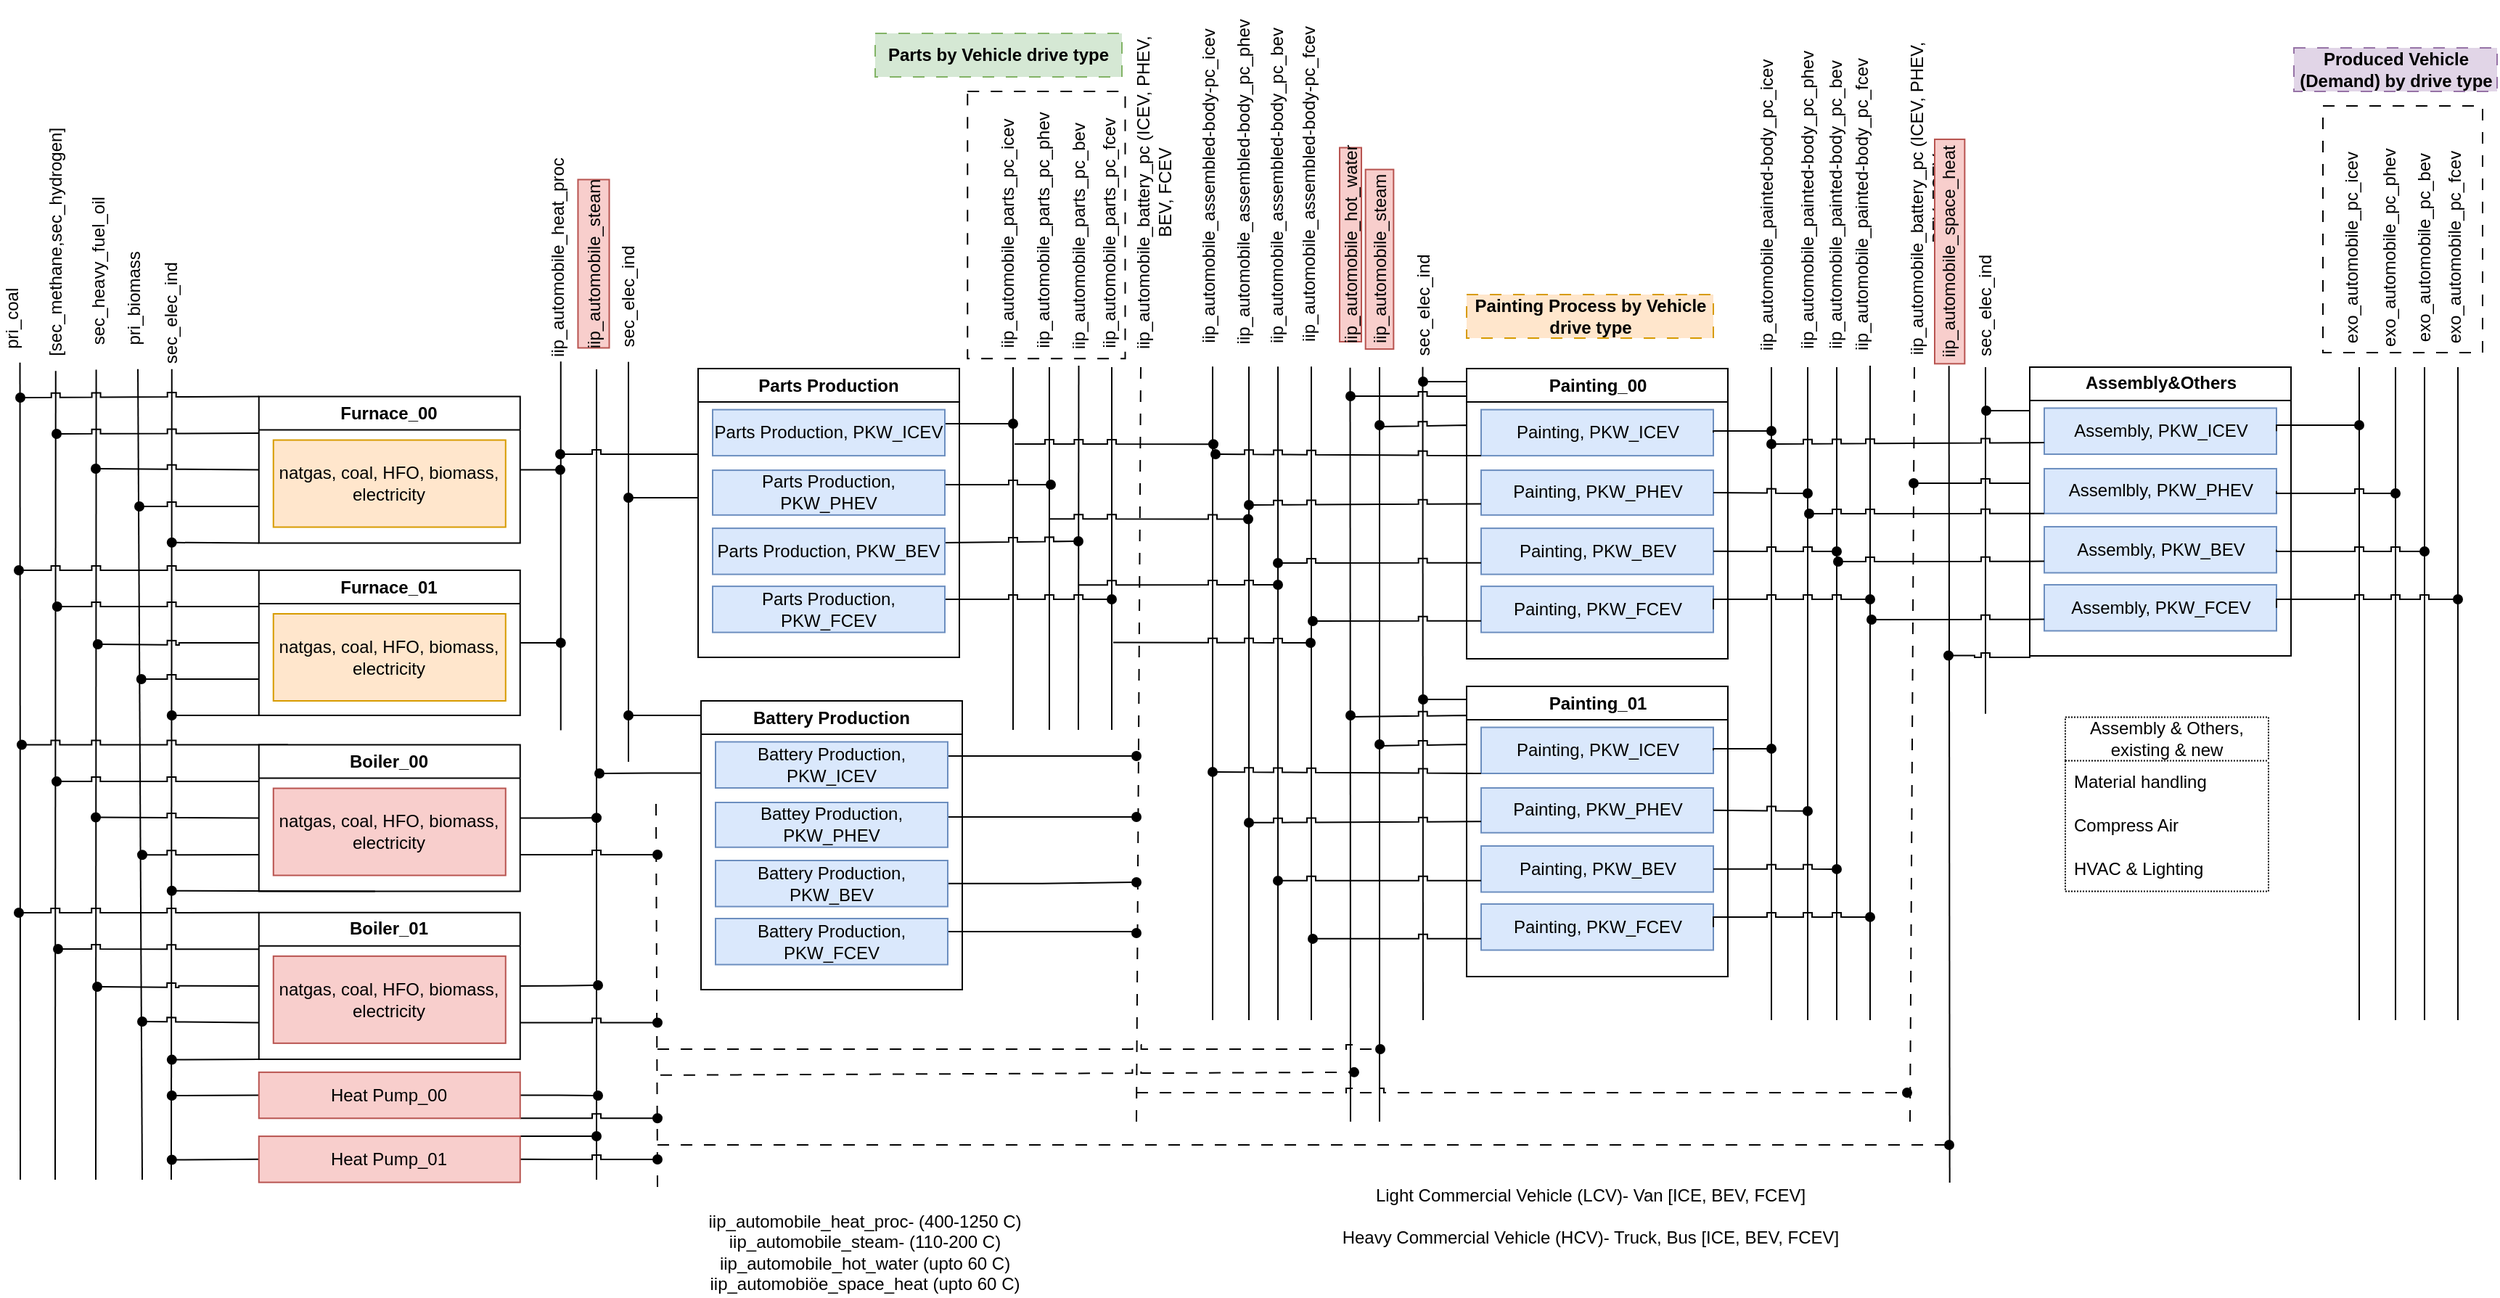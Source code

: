 <mxfile version="24.4.2" type="github" pages="12">
  <diagram name="Automobile_SEDOS" id="oadtzzAwZ080eQIYAy08">
    <mxGraphModel dx="2494" dy="422" grid="1" gridSize="10" guides="1" tooltips="1" connect="1" arrows="1" fold="1" page="1" pageScale="1" pageWidth="850" pageHeight="1100" math="0" shadow="0">
      <root>
        <mxCell id="kZ7kAfA1LF7ZT7AkLQeV-0" />
        <mxCell id="kZ7kAfA1LF7ZT7AkLQeV-1" parent="kZ7kAfA1LF7ZT7AkLQeV-0" />
        <mxCell id="kZ7kAfA1LF7ZT7AkLQeV-2" value="" style="group" parent="kZ7kAfA1LF7ZT7AkLQeV-1" vertex="1" connectable="0">
          <mxGeometry x="235" y="320.44" width="40" height="238.47" as="geometry" />
        </mxCell>
        <mxCell id="kZ7kAfA1LF7ZT7AkLQeV-3" value="" style="endArrow=none;html=1;rounded=0;" parent="kZ7kAfA1LF7ZT7AkLQeV-2" edge="1">
          <mxGeometry width="50" height="50" relative="1" as="geometry">
            <mxPoint x="20" y="238.47" as="sourcePoint" />
            <mxPoint x="20" y="-0.482" as="targetPoint" />
          </mxGeometry>
        </mxCell>
        <mxCell id="kZ7kAfA1LF7ZT7AkLQeV-4" value="&lt;div&gt;Light Commercial Vehicle (LCV)- Van [ICE, BEV, FCEV]&lt;br&gt;&lt;/div&gt;&lt;div&gt;&lt;br&gt;&lt;/div&gt;&lt;div&gt;&lt;div&gt;Heavy Commercial Vehicle (HCV)- Truck, Bus [ICE, BEV, FCEV]&lt;/div&gt;&lt;/div&gt;" style="text;html=1;align=center;verticalAlign=middle;whiteSpace=wrap;rounded=0;strokeColor=none;" parent="kZ7kAfA1LF7ZT7AkLQeV-1" vertex="1">
          <mxGeometry x="-232.5" y="870" width="430" height="70" as="geometry" />
        </mxCell>
        <mxCell id="kZ7kAfA1LF7ZT7AkLQeV-5" value="" style="group" parent="kZ7kAfA1LF7ZT7AkLQeV-1" vertex="1" connectable="0">
          <mxGeometry x="-1024.62" y="240.26" width="68.76" height="650" as="geometry" />
        </mxCell>
        <mxCell id="kZ7kAfA1LF7ZT7AkLQeV-6" value="" style="endArrow=none;html=1;rounded=0;" parent="kZ7kAfA1LF7ZT7AkLQeV-5" edge="1">
          <mxGeometry width="50" height="50" relative="1" as="geometry">
            <mxPoint x="29.62" y="639.74" as="sourcePoint" />
            <mxPoint x="30" y="81.091" as="targetPoint" />
          </mxGeometry>
        </mxCell>
        <mxCell id="kZ7kAfA1LF7ZT7AkLQeV-7" value="sec_elec_ind" style="text;html=1;strokeColor=none;fillColor=none;align=center;verticalAlign=middle;whiteSpace=wrap;rounded=0;rotation=270;" parent="kZ7kAfA1LF7ZT7AkLQeV-5" vertex="1">
          <mxGeometry y="34.71" width="60" height="14.58" as="geometry" />
        </mxCell>
        <mxCell id="kZ7kAfA1LF7ZT7AkLQeV-8" value="" style="endArrow=none;html=1;rounded=0;" parent="kZ7kAfA1LF7ZT7AkLQeV-1" edge="1">
          <mxGeometry width="50" height="50" relative="1" as="geometry">
            <mxPoint x="-415" y="570" as="sourcePoint" />
            <mxPoint x="-415" y="320" as="targetPoint" />
          </mxGeometry>
        </mxCell>
        <mxCell id="kZ7kAfA1LF7ZT7AkLQeV-9" value="iip_automobile_parts_pc_icev" style="text;html=1;strokeColor=none;fillColor=none;align=center;verticalAlign=middle;whiteSpace=wrap;rounded=0;rotation=270;" parent="kZ7kAfA1LF7ZT7AkLQeV-1" vertex="1">
          <mxGeometry x="-449" y="212.75" width="60" height="30" as="geometry" />
        </mxCell>
        <mxCell id="kZ7kAfA1LF7ZT7AkLQeV-10" value="" style="endArrow=none;html=1;rounded=0;" parent="kZ7kAfA1LF7ZT7AkLQeV-1" edge="1">
          <mxGeometry width="50" height="50" relative="1" as="geometry">
            <mxPoint x="-390" y="570" as="sourcePoint" />
            <mxPoint x="-390" y="320" as="targetPoint" />
          </mxGeometry>
        </mxCell>
        <mxCell id="kZ7kAfA1LF7ZT7AkLQeV-11" value="iip_automobile_parts_pc_phev" style="text;html=1;strokeColor=none;fillColor=none;align=center;verticalAlign=middle;whiteSpace=wrap;rounded=0;rotation=270;" parent="kZ7kAfA1LF7ZT7AkLQeV-1" vertex="1">
          <mxGeometry x="-449.75" y="210.26" width="112" height="30" as="geometry" />
        </mxCell>
        <mxCell id="kZ7kAfA1LF7ZT7AkLQeV-12" value="" style="endArrow=none;html=1;rounded=0;" parent="kZ7kAfA1LF7ZT7AkLQeV-1" edge="1">
          <mxGeometry width="50" height="50" relative="1" as="geometry">
            <mxPoint x="-370" y="570" as="sourcePoint" />
            <mxPoint x="-369.75" y="319" as="targetPoint" />
          </mxGeometry>
        </mxCell>
        <mxCell id="kZ7kAfA1LF7ZT7AkLQeV-13" value="iip_automobile_parts_pc_bev" style="text;html=1;strokeColor=none;fillColor=none;align=center;verticalAlign=middle;whiteSpace=wrap;rounded=0;rotation=270;" parent="kZ7kAfA1LF7ZT7AkLQeV-1" vertex="1">
          <mxGeometry x="-420" y="214.59" width="100" height="30" as="geometry" />
        </mxCell>
        <mxCell id="kZ7kAfA1LF7ZT7AkLQeV-14" value="iip_automobile_parts_pc_fcev" style="text;html=1;strokeColor=none;fillColor=none;align=center;verticalAlign=middle;whiteSpace=wrap;rounded=0;rotation=270;" parent="kZ7kAfA1LF7ZT7AkLQeV-1" vertex="1">
          <mxGeometry x="-400" y="212.75" width="102.5" height="30" as="geometry" />
        </mxCell>
        <mxCell id="kZ7kAfA1LF7ZT7AkLQeV-15" value="" style="endArrow=none;html=1;rounded=0;" parent="kZ7kAfA1LF7ZT7AkLQeV-1" edge="1">
          <mxGeometry width="50" height="50" relative="1" as="geometry">
            <mxPoint x="-347" y="570" as="sourcePoint" />
            <mxPoint x="-347" y="320" as="targetPoint" />
          </mxGeometry>
        </mxCell>
        <mxCell id="kZ7kAfA1LF7ZT7AkLQeV-16" value="iip_automobile_assembled-body-pc_icev" style="text;html=1;strokeColor=none;fillColor=none;align=center;verticalAlign=middle;whiteSpace=wrap;rounded=0;rotation=270;" parent="kZ7kAfA1LF7ZT7AkLQeV-1" vertex="1">
          <mxGeometry x="-400" y="180" width="240" height="30" as="geometry" />
        </mxCell>
        <mxCell id="kZ7kAfA1LF7ZT7AkLQeV-17" value="iip_automobile_assembled-body_pc_phev" style="text;html=1;strokeColor=none;fillColor=none;align=center;verticalAlign=middle;whiteSpace=wrap;rounded=0;rotation=270;" parent="kZ7kAfA1LF7ZT7AkLQeV-1" vertex="1">
          <mxGeometry x="-381.5" y="177.64" width="250" height="30" as="geometry" />
        </mxCell>
        <mxCell id="kZ7kAfA1LF7ZT7AkLQeV-18" value="iip_automobile_assembled-body_pc_bev" style="text;html=1;strokeColor=none;fillColor=none;align=center;verticalAlign=middle;whiteSpace=wrap;rounded=0;rotation=270;" parent="kZ7kAfA1LF7ZT7AkLQeV-1" vertex="1">
          <mxGeometry x="-357.5" y="180.26" width="250" height="30" as="geometry" />
        </mxCell>
        <mxCell id="kZ7kAfA1LF7ZT7AkLQeV-19" value="iip_automobile_assembled-body-pc_fcev" style="text;html=1;strokeColor=none;fillColor=none;align=center;verticalAlign=middle;whiteSpace=wrap;rounded=0;rotation=270;" parent="kZ7kAfA1LF7ZT7AkLQeV-1" vertex="1">
          <mxGeometry x="-326.25" y="179" width="230" height="30" as="geometry" />
        </mxCell>
        <mxCell id="kZ7kAfA1LF7ZT7AkLQeV-20" value="exo_automobile_pc_icev" style="text;html=1;strokeColor=none;fillColor=none;align=center;verticalAlign=middle;whiteSpace=wrap;rounded=0;rotation=270;" parent="kZ7kAfA1LF7ZT7AkLQeV-1" vertex="1">
          <mxGeometry x="477.5" y="223.06" width="60" height="30" as="geometry" />
        </mxCell>
        <mxCell id="kZ7kAfA1LF7ZT7AkLQeV-21" value="exo_automobile_pc_phev" style="text;html=1;strokeColor=none;fillColor=none;align=center;verticalAlign=middle;whiteSpace=wrap;rounded=0;rotation=270;" parent="kZ7kAfA1LF7ZT7AkLQeV-1" vertex="1">
          <mxGeometry x="477.5" y="223.06" width="112" height="30" as="geometry" />
        </mxCell>
        <mxCell id="kZ7kAfA1LF7ZT7AkLQeV-22" value="exo_automobile_pc_bev" style="text;html=1;strokeColor=none;fillColor=none;align=center;verticalAlign=middle;whiteSpace=wrap;rounded=0;rotation=270;" parent="kZ7kAfA1LF7ZT7AkLQeV-1" vertex="1">
          <mxGeometry x="507.5" y="223.06" width="100" height="30" as="geometry" />
        </mxCell>
        <mxCell id="kZ7kAfA1LF7ZT7AkLQeV-23" value="exo_automobile_pc_fcev" style="text;html=1;strokeColor=none;fillColor=none;align=center;verticalAlign=middle;whiteSpace=wrap;rounded=0;rotation=270;" parent="kZ7kAfA1LF7ZT7AkLQeV-1" vertex="1">
          <mxGeometry x="527.5" y="223.06" width="102.5" height="30" as="geometry" />
        </mxCell>
        <mxCell id="kZ7kAfA1LF7ZT7AkLQeV-24" value="Assembly &amp;amp; Others, existing &amp;amp; new" style="swimlane;fontStyle=0;childLayout=stackLayout;horizontal=1;startSize=30;horizontalStack=0;resizeParent=1;resizeParentMax=0;resizeLast=0;collapsible=1;marginBottom=0;whiteSpace=wrap;html=1;dashed=1;dashPattern=1 1;" parent="kZ7kAfA1LF7ZT7AkLQeV-1" vertex="1">
          <mxGeometry x="310" y="561.31" width="140" height="120" as="geometry">
            <mxRectangle x="-547" y="880" width="150" height="30" as="alternateBounds" />
          </mxGeometry>
        </mxCell>
        <mxCell id="kZ7kAfA1LF7ZT7AkLQeV-25" value="Material handling" style="text;strokeColor=none;fillColor=none;align=left;verticalAlign=middle;spacingLeft=4;spacingRight=4;overflow=hidden;points=[[0,0.5],[1,0.5]];portConstraint=eastwest;rotatable=0;whiteSpace=wrap;html=1;" parent="kZ7kAfA1LF7ZT7AkLQeV-24" vertex="1">
          <mxGeometry y="30" width="140" height="30" as="geometry" />
        </mxCell>
        <mxCell id="kZ7kAfA1LF7ZT7AkLQeV-26" value="Compress Air" style="text;strokeColor=none;fillColor=none;align=left;verticalAlign=middle;spacingLeft=4;spacingRight=4;overflow=hidden;points=[[0,0.5],[1,0.5]];portConstraint=eastwest;rotatable=0;whiteSpace=wrap;html=1;" parent="kZ7kAfA1LF7ZT7AkLQeV-24" vertex="1">
          <mxGeometry y="60" width="140" height="30" as="geometry" />
        </mxCell>
        <mxCell id="kZ7kAfA1LF7ZT7AkLQeV-27" value="&lt;div&gt;HVAC &amp;amp; Lighting&lt;/div&gt;" style="text;strokeColor=none;fillColor=none;align=left;verticalAlign=middle;spacingLeft=4;spacingRight=4;overflow=hidden;points=[[0,0.5],[1,0.5]];portConstraint=eastwest;rotatable=0;whiteSpace=wrap;html=1;" parent="kZ7kAfA1LF7ZT7AkLQeV-24" vertex="1">
          <mxGeometry y="90" width="140" height="30" as="geometry" />
        </mxCell>
        <mxCell id="kZ7kAfA1LF7ZT7AkLQeV-28" value="" style="endArrow=none;html=1;rounded=0;" parent="kZ7kAfA1LF7ZT7AkLQeV-1" edge="1">
          <mxGeometry width="50" height="50" relative="1" as="geometry">
            <mxPoint x="-277.5" y="770" as="sourcePoint" />
            <mxPoint x="-277.5" y="319.62" as="targetPoint" />
          </mxGeometry>
        </mxCell>
        <mxCell id="kZ7kAfA1LF7ZT7AkLQeV-29" value="" style="endArrow=none;html=1;rounded=0;" parent="kZ7kAfA1LF7ZT7AkLQeV-1" edge="1">
          <mxGeometry width="50" height="50" relative="1" as="geometry">
            <mxPoint x="-252.5" y="770" as="sourcePoint" />
            <mxPoint x="-252.5" y="319.62" as="targetPoint" />
          </mxGeometry>
        </mxCell>
        <mxCell id="kZ7kAfA1LF7ZT7AkLQeV-30" value="" style="endArrow=none;html=1;rounded=0;" parent="kZ7kAfA1LF7ZT7AkLQeV-1" edge="1">
          <mxGeometry width="50" height="50" relative="1" as="geometry">
            <mxPoint x="-232.5" y="770" as="sourcePoint" />
            <mxPoint x="-232.5" y="319.62" as="targetPoint" />
          </mxGeometry>
        </mxCell>
        <mxCell id="kZ7kAfA1LF7ZT7AkLQeV-31" value="" style="endArrow=none;html=1;rounded=0;" parent="kZ7kAfA1LF7ZT7AkLQeV-1" edge="1">
          <mxGeometry width="50" height="50" relative="1" as="geometry">
            <mxPoint x="-209.5" y="770" as="sourcePoint" />
            <mxPoint x="-209.5" y="319.62" as="targetPoint" />
          </mxGeometry>
        </mxCell>
        <mxCell id="kZ7kAfA1LF7ZT7AkLQeV-32" value="" style="group" parent="kZ7kAfA1LF7ZT7AkLQeV-1" vertex="1" connectable="0">
          <mxGeometry x="-142.5" y="260" width="210" height="300" as="geometry" />
        </mxCell>
        <mxCell id="kZ7kAfA1LF7ZT7AkLQeV-33" value="" style="group" parent="kZ7kAfA1LF7ZT7AkLQeV-32" vertex="1" connectable="0">
          <mxGeometry x="-10" y="55.157" width="40" height="243.751" as="geometry" />
        </mxCell>
        <mxCell id="kZ7kAfA1LF7ZT7AkLQeV-34" value="" style="endArrow=none;html=1;rounded=0;" parent="kZ7kAfA1LF7ZT7AkLQeV-33" edge="1">
          <mxGeometry width="50" height="50" relative="1" as="geometry">
            <mxPoint x="20" y="454.843" as="sourcePoint" />
            <mxPoint x="19.75" y="4.687" as="targetPoint" />
          </mxGeometry>
        </mxCell>
        <mxCell id="kZ7kAfA1LF7ZT7AkLQeV-35" value="sec_elec_ind" style="text;html=1;strokeColor=none;fillColor=none;align=center;verticalAlign=middle;whiteSpace=wrap;rounded=0;rotation=270;" parent="kZ7kAfA1LF7ZT7AkLQeV-32" vertex="1">
          <mxGeometry x="-20" y="10" width="60" height="15.39" as="geometry" />
        </mxCell>
        <mxCell id="kZ7kAfA1LF7ZT7AkLQeV-36" value="Painting Process by Vehicle drive type" style="text;html=1;strokeColor=#d79b00;fillColor=#ffe6cc;align=center;verticalAlign=middle;whiteSpace=wrap;rounded=0;fontStyle=1;dashed=1;dashPattern=8 8;" parent="kZ7kAfA1LF7ZT7AkLQeV-32" vertex="1">
          <mxGeometry x="40" y="10" width="170" height="30" as="geometry" />
        </mxCell>
        <mxCell id="kZ7kAfA1LF7ZT7AkLQeV-37" value="sec_elec_ind" style="text;html=1;strokeColor=none;fillColor=none;align=center;verticalAlign=middle;whiteSpace=wrap;rounded=0;rotation=270;" parent="kZ7kAfA1LF7ZT7AkLQeV-1" vertex="1">
          <mxGeometry x="212.5" y="265.04" width="85" height="25.88" as="geometry" />
        </mxCell>
        <mxCell id="kZ7kAfA1LF7ZT7AkLQeV-38" value="" style="endArrow=none;html=1;rounded=0;" parent="kZ7kAfA1LF7ZT7AkLQeV-1" edge="1">
          <mxGeometry width="50" height="50" relative="1" as="geometry">
            <mxPoint x="512.5" y="770" as="sourcePoint" />
            <mxPoint x="512.5" y="320" as="targetPoint" />
          </mxGeometry>
        </mxCell>
        <mxCell id="kZ7kAfA1LF7ZT7AkLQeV-39" value="" style="endArrow=none;html=1;rounded=0;" parent="kZ7kAfA1LF7ZT7AkLQeV-1" edge="1">
          <mxGeometry width="50" height="50" relative="1" as="geometry">
            <mxPoint x="537.5" y="770" as="sourcePoint" />
            <mxPoint x="537.5" y="320" as="targetPoint" />
          </mxGeometry>
        </mxCell>
        <mxCell id="kZ7kAfA1LF7ZT7AkLQeV-40" value="" style="endArrow=none;html=1;rounded=0;" parent="kZ7kAfA1LF7ZT7AkLQeV-1" edge="1">
          <mxGeometry width="50" height="50" relative="1" as="geometry">
            <mxPoint x="557.5" y="770" as="sourcePoint" />
            <mxPoint x="557.5" y="320" as="targetPoint" />
          </mxGeometry>
        </mxCell>
        <mxCell id="kZ7kAfA1LF7ZT7AkLQeV-41" value="" style="endArrow=none;html=1;rounded=0;" parent="kZ7kAfA1LF7ZT7AkLQeV-1" edge="1">
          <mxGeometry width="50" height="50" relative="1" as="geometry">
            <mxPoint x="580.5" y="770" as="sourcePoint" />
            <mxPoint x="580.5" y="320" as="targetPoint" />
          </mxGeometry>
        </mxCell>
        <mxCell id="kZ7kAfA1LF7ZT7AkLQeV-46" value="iip_automobile_painted-body_pc_icev" style="text;html=1;strokeColor=none;fillColor=none;align=center;verticalAlign=middle;whiteSpace=wrap;rounded=0;rotation=270;" parent="kZ7kAfA1LF7ZT7AkLQeV-1" vertex="1">
          <mxGeometry x="-3" y="193.32" width="215" height="29.74" as="geometry" />
        </mxCell>
        <mxCell id="kZ7kAfA1LF7ZT7AkLQeV-47" value="iip_automobile_painted-body_pc_phev" style="text;html=1;strokeColor=none;fillColor=none;align=center;verticalAlign=middle;whiteSpace=wrap;rounded=0;rotation=270;" parent="kZ7kAfA1LF7ZT7AkLQeV-1" vertex="1">
          <mxGeometry x="17.5" y="190.26" width="230" height="29.74" as="geometry" />
        </mxCell>
        <mxCell id="kZ7kAfA1LF7ZT7AkLQeV-48" value="iip_automobile_painted-body_pc_bev" style="text;html=1;strokeColor=none;fillColor=none;align=center;verticalAlign=middle;whiteSpace=wrap;rounded=0;rotation=270;" parent="kZ7kAfA1LF7ZT7AkLQeV-1" vertex="1">
          <mxGeometry x="44.75" y="193.32" width="215" height="29.74" as="geometry" />
        </mxCell>
        <mxCell id="kZ7kAfA1LF7ZT7AkLQeV-49" value="iip_automobile_painted-body_pc_fcev" style="text;html=1;strokeColor=none;fillColor=none;align=center;verticalAlign=middle;whiteSpace=wrap;rounded=0;rotation=270;" parent="kZ7kAfA1LF7ZT7AkLQeV-1" vertex="1">
          <mxGeometry x="57.5" y="193.32" width="225" height="29.74" as="geometry" />
        </mxCell>
        <mxCell id="kZ7kAfA1LF7ZT7AkLQeV-50" value="" style="endArrow=none;html=1;rounded=0;" parent="kZ7kAfA1LF7ZT7AkLQeV-1" edge="1">
          <mxGeometry width="50" height="50" relative="1" as="geometry">
            <mxPoint x="107.5" y="770" as="sourcePoint" />
            <mxPoint x="107.5" y="320" as="targetPoint" />
          </mxGeometry>
        </mxCell>
        <mxCell id="kZ7kAfA1LF7ZT7AkLQeV-51" value="" style="endArrow=none;html=1;rounded=0;" parent="kZ7kAfA1LF7ZT7AkLQeV-1" edge="1">
          <mxGeometry width="50" height="50" relative="1" as="geometry">
            <mxPoint x="132.5" y="770" as="sourcePoint" />
            <mxPoint x="132.5" y="320" as="targetPoint" />
          </mxGeometry>
        </mxCell>
        <mxCell id="kZ7kAfA1LF7ZT7AkLQeV-52" value="" style="endArrow=none;html=1;rounded=0;" parent="kZ7kAfA1LF7ZT7AkLQeV-1" edge="1">
          <mxGeometry width="50" height="50" relative="1" as="geometry">
            <mxPoint x="152.5" y="770" as="sourcePoint" />
            <mxPoint x="152.5" y="320" as="targetPoint" />
          </mxGeometry>
        </mxCell>
        <mxCell id="kZ7kAfA1LF7ZT7AkLQeV-53" value="" style="endArrow=none;html=1;rounded=0;" parent="kZ7kAfA1LF7ZT7AkLQeV-1" edge="1">
          <mxGeometry width="50" height="50" relative="1" as="geometry">
            <mxPoint x="175.5" y="770" as="sourcePoint" />
            <mxPoint x="175.5" y="319" as="targetPoint" />
          </mxGeometry>
        </mxCell>
        <mxCell id="kZ7kAfA1LF7ZT7AkLQeV-54" value="" style="endArrow=none;html=1;rounded=0;" parent="kZ7kAfA1LF7ZT7AkLQeV-1" edge="1">
          <mxGeometry width="50" height="50" relative="1" as="geometry">
            <mxPoint x="-1047" y="880" as="sourcePoint" />
            <mxPoint x="-1046.71" y="321.79" as="targetPoint" />
          </mxGeometry>
        </mxCell>
        <mxCell id="kZ7kAfA1LF7ZT7AkLQeV-55" value="" style="endArrow=none;html=1;rounded=0;" parent="kZ7kAfA1LF7ZT7AkLQeV-1" edge="1">
          <mxGeometry width="50" height="50" relative="1" as="geometry">
            <mxPoint x="-1075" y="880" as="sourcePoint" />
            <mxPoint x="-1074.62" y="322.57" as="targetPoint" />
          </mxGeometry>
        </mxCell>
        <mxCell id="kZ7kAfA1LF7ZT7AkLQeV-56" value="[sec_methane,sec_hydrogen]" style="text;html=1;strokeColor=none;fillColor=none;align=center;verticalAlign=middle;whiteSpace=wrap;rounded=0;rotation=270;" parent="kZ7kAfA1LF7ZT7AkLQeV-1" vertex="1">
          <mxGeometry x="-1136.93" y="222.4" width="124.62" height="22.83" as="geometry" />
        </mxCell>
        <mxCell id="kZ7kAfA1LF7ZT7AkLQeV-57" value="" style="group" parent="kZ7kAfA1LF7ZT7AkLQeV-1" vertex="1" connectable="0">
          <mxGeometry x="-212.5" y="321.05" width="290" height="200" as="geometry" />
        </mxCell>
        <mxCell id="kZ7kAfA1LF7ZT7AkLQeV-58" style="edgeStyle=orthogonalEdgeStyle;rounded=0;orthogonalLoop=1;jettySize=auto;html=1;exitX=0;exitY=0.25;exitDx=0;exitDy=0;endArrow=oval;endFill=1;jumpStyle=sharp;" parent="kZ7kAfA1LF7ZT7AkLQeV-57" source="kZ7kAfA1LF7ZT7AkLQeV-60" edge="1">
          <mxGeometry relative="1" as="geometry">
            <mxPoint x="30" y="18.95" as="targetPoint" />
            <Array as="points">
              <mxPoint x="110" y="19" />
            </Array>
          </mxGeometry>
        </mxCell>
        <mxCell id="kZ7kAfA1LF7ZT7AkLQeV-59" style="edgeStyle=orthogonalEdgeStyle;rounded=0;orthogonalLoop=1;jettySize=auto;html=1;exitX=0;exitY=0.25;exitDx=0;exitDy=0;endArrow=oval;endFill=1;jumpStyle=sharp;" parent="kZ7kAfA1LF7ZT7AkLQeV-57" source="kZ7kAfA1LF7ZT7AkLQeV-60" edge="1">
          <mxGeometry relative="1" as="geometry">
            <mxPoint x="50" y="38.95" as="targetPoint" />
            <Array as="points">
              <mxPoint x="110" y="39" />
              <mxPoint x="80" y="39" />
              <mxPoint x="50" y="40" />
            </Array>
          </mxGeometry>
        </mxCell>
        <mxCell id="kZ7kAfA1LF7ZT7AkLQeV-60" value="Painting_00" style="swimlane;whiteSpace=wrap;html=1;" parent="kZ7kAfA1LF7ZT7AkLQeV-57" vertex="1">
          <mxGeometry x="110" width="180" height="200" as="geometry">
            <mxRectangle x="110" width="170" height="160" as="alternateBounds" />
          </mxGeometry>
        </mxCell>
        <mxCell id="kZ7kAfA1LF7ZT7AkLQeV-61" value="Painting, PKW_BEV" style="rounded=0;whiteSpace=wrap;html=1;fillColor=#dae8fc;strokeColor=#6c8ebf;" parent="kZ7kAfA1LF7ZT7AkLQeV-60" vertex="1">
          <mxGeometry x="10" y="110" width="160" height="31.75" as="geometry" />
        </mxCell>
        <mxCell id="kZ7kAfA1LF7ZT7AkLQeV-62" value="Painting, PKW_PHEV" style="rounded=0;whiteSpace=wrap;html=1;fillColor=#dae8fc;strokeColor=#6c8ebf;" parent="kZ7kAfA1LF7ZT7AkLQeV-60" vertex="1">
          <mxGeometry x="10" y="70" width="160" height="30.87" as="geometry" />
        </mxCell>
        <mxCell id="kZ7kAfA1LF7ZT7AkLQeV-63" value="Painting, PKW_ICEV" style="rounded=0;whiteSpace=wrap;html=1;fillColor=#dae8fc;strokeColor=#6c8ebf;" parent="kZ7kAfA1LF7ZT7AkLQeV-60" vertex="1">
          <mxGeometry x="10" y="28.25" width="160" height="31.75" as="geometry" />
        </mxCell>
        <mxCell id="kZ7kAfA1LF7ZT7AkLQeV-64" value="Painting, PKW_FCEV" style="rounded=0;whiteSpace=wrap;html=1;fillColor=#dae8fc;strokeColor=#6c8ebf;" parent="kZ7kAfA1LF7ZT7AkLQeV-60" vertex="1">
          <mxGeometry x="10" y="150" width="160" height="31.75" as="geometry" />
        </mxCell>
        <mxCell id="kZ7kAfA1LF7ZT7AkLQeV-65" style="edgeStyle=orthogonalEdgeStyle;rounded=0;orthogonalLoop=1;jettySize=auto;html=1;exitX=0;exitY=1;exitDx=0;exitDy=0;endArrow=oval;endFill=1;jumpStyle=sharp;" parent="kZ7kAfA1LF7ZT7AkLQeV-57" source="kZ7kAfA1LF7ZT7AkLQeV-63" edge="1">
          <mxGeometry relative="1" as="geometry">
            <mxPoint x="-63" y="58.95" as="targetPoint" />
            <Array as="points">
              <mxPoint x="110" y="59.95" />
              <mxPoint x="60" y="59.95" />
              <mxPoint x="60" y="58.95" />
            </Array>
          </mxGeometry>
        </mxCell>
        <mxCell id="kZ7kAfA1LF7ZT7AkLQeV-66" style="edgeStyle=orthogonalEdgeStyle;rounded=0;orthogonalLoop=1;jettySize=auto;html=1;endArrow=oval;endFill=1;jumpStyle=sharp;exitX=0;exitY=0.75;exitDx=0;exitDy=0;" parent="kZ7kAfA1LF7ZT7AkLQeV-57" source="kZ7kAfA1LF7ZT7AkLQeV-61" edge="1">
          <mxGeometry relative="1" as="geometry">
            <mxPoint x="-20" y="133.95" as="targetPoint" />
            <Array as="points">
              <mxPoint y="133.95" />
              <mxPoint y="133.95" />
            </Array>
            <mxPoint x="100" y="138.95" as="sourcePoint" />
          </mxGeometry>
        </mxCell>
        <mxCell id="kZ7kAfA1LF7ZT7AkLQeV-67" style="edgeStyle=orthogonalEdgeStyle;rounded=0;orthogonalLoop=1;jettySize=auto;html=1;exitX=0;exitY=0.75;exitDx=0;exitDy=0;endArrow=oval;endFill=1;jumpStyle=sharp;" parent="kZ7kAfA1LF7ZT7AkLQeV-57" source="kZ7kAfA1LF7ZT7AkLQeV-64" edge="1">
          <mxGeometry relative="1" as="geometry">
            <mxPoint x="4" y="173.95" as="targetPoint" />
            <Array as="points">
              <mxPoint x="30" y="173.95" />
              <mxPoint x="30" y="173.95" />
            </Array>
          </mxGeometry>
        </mxCell>
        <mxCell id="kZ7kAfA1LF7ZT7AkLQeV-68" style="edgeStyle=orthogonalEdgeStyle;rounded=0;orthogonalLoop=1;jettySize=auto;html=1;endArrow=oval;endFill=1;exitX=0;exitY=0.75;exitDx=0;exitDy=0;jumpStyle=sharp;" parent="kZ7kAfA1LF7ZT7AkLQeV-57" source="kZ7kAfA1LF7ZT7AkLQeV-62" edge="1">
          <mxGeometry relative="1" as="geometry">
            <mxPoint x="-40" y="93.95" as="targetPoint" />
            <mxPoint x="90" y="93.95" as="sourcePoint" />
            <Array as="points">
              <mxPoint x="40" y="92.95" />
            </Array>
          </mxGeometry>
        </mxCell>
        <mxCell id="kZ7kAfA1LF7ZT7AkLQeV-69" style="edgeStyle=orthogonalEdgeStyle;rounded=0;orthogonalLoop=1;jettySize=auto;html=1;exitX=1;exitY=0.5;exitDx=0;exitDy=0;endArrow=oval;endFill=1;jumpStyle=sharp;" parent="kZ7kAfA1LF7ZT7AkLQeV-57" source="kZ7kAfA1LF7ZT7AkLQeV-62" edge="1">
          <mxGeometry relative="1" as="geometry">
            <mxPoint x="345" y="85.95" as="targetPoint" />
            <Array as="points">
              <mxPoint x="280" y="85.95" />
            </Array>
          </mxGeometry>
        </mxCell>
        <mxCell id="kZ7kAfA1LF7ZT7AkLQeV-70" style="edgeStyle=orthogonalEdgeStyle;rounded=0;orthogonalLoop=1;jettySize=auto;html=1;exitX=1;exitY=0.5;exitDx=0;exitDy=0;jumpStyle=sharp;endArrow=oval;endFill=1;" parent="kZ7kAfA1LF7ZT7AkLQeV-57" source="kZ7kAfA1LF7ZT7AkLQeV-63" edge="1">
          <mxGeometry relative="1" as="geometry">
            <mxPoint x="320" y="42.95" as="targetPoint" />
            <Array as="points">
              <mxPoint x="280" y="42.95" />
            </Array>
          </mxGeometry>
        </mxCell>
        <mxCell id="kZ7kAfA1LF7ZT7AkLQeV-71" style="edgeStyle=orthogonalEdgeStyle;rounded=0;orthogonalLoop=1;jettySize=auto;html=1;exitX=1;exitY=0.5;exitDx=0;exitDy=0;jumpStyle=sharp;endArrow=oval;endFill=1;" parent="kZ7kAfA1LF7ZT7AkLQeV-57" source="kZ7kAfA1LF7ZT7AkLQeV-61" edge="1">
          <mxGeometry relative="1" as="geometry">
            <mxPoint x="365" y="125.95" as="targetPoint" />
            <Array as="points">
              <mxPoint x="280" y="125.95" />
            </Array>
          </mxGeometry>
        </mxCell>
        <mxCell id="kZ7kAfA1LF7ZT7AkLQeV-72" style="edgeStyle=orthogonalEdgeStyle;rounded=0;orthogonalLoop=1;jettySize=auto;html=1;exitX=1;exitY=0.5;exitDx=0;exitDy=0;jumpStyle=sharp;endArrow=oval;endFill=1;" parent="kZ7kAfA1LF7ZT7AkLQeV-57" source="kZ7kAfA1LF7ZT7AkLQeV-64" edge="1">
          <mxGeometry relative="1" as="geometry">
            <mxPoint x="388" y="158.95" as="targetPoint" />
            <Array as="points">
              <mxPoint x="280" y="158.95" />
            </Array>
          </mxGeometry>
        </mxCell>
        <mxCell id="kZ7kAfA1LF7ZT7AkLQeV-73" style="edgeStyle=orthogonalEdgeStyle;rounded=0;orthogonalLoop=1;jettySize=auto;html=1;exitX=0;exitY=0.25;exitDx=0;exitDy=0;jumpStyle=sharp;endArrow=oval;endFill=1;" parent="kZ7kAfA1LF7ZT7AkLQeV-57" source="kZ7kAfA1LF7ZT7AkLQeV-60" edge="1">
          <mxGeometry relative="1" as="geometry">
            <mxPoint x="80" y="8.95" as="targetPoint" />
            <Array as="points">
              <mxPoint x="110" y="8.95" />
            </Array>
          </mxGeometry>
        </mxCell>
        <mxCell id="kZ7kAfA1LF7ZT7AkLQeV-74" value="" style="group" parent="kZ7kAfA1LF7ZT7AkLQeV-1" vertex="1" connectable="0">
          <mxGeometry x="-212.5" y="540" width="290" height="200" as="geometry" />
        </mxCell>
        <mxCell id="kZ7kAfA1LF7ZT7AkLQeV-75" style="edgeStyle=orthogonalEdgeStyle;rounded=0;orthogonalLoop=1;jettySize=auto;html=1;exitX=0;exitY=0.25;exitDx=0;exitDy=0;endArrow=oval;endFill=1;jumpStyle=sharp;" parent="kZ7kAfA1LF7ZT7AkLQeV-74" source="kZ7kAfA1LF7ZT7AkLQeV-77" edge="1">
          <mxGeometry relative="1" as="geometry">
            <mxPoint x="30" y="20" as="targetPoint" />
            <Array as="points">
              <mxPoint x="110" y="20" />
              <mxPoint x="70" y="20" />
              <mxPoint x="30" y="21" />
            </Array>
          </mxGeometry>
        </mxCell>
        <mxCell id="kZ7kAfA1LF7ZT7AkLQeV-76" style="edgeStyle=orthogonalEdgeStyle;rounded=0;orthogonalLoop=1;jettySize=auto;html=1;exitX=0;exitY=0.25;exitDx=0;exitDy=0;endArrow=oval;endFill=1;jumpStyle=sharp;" parent="kZ7kAfA1LF7ZT7AkLQeV-74" source="kZ7kAfA1LF7ZT7AkLQeV-77" edge="1">
          <mxGeometry relative="1" as="geometry">
            <mxPoint x="50" y="40" as="targetPoint" />
            <Array as="points">
              <mxPoint x="110" y="40" />
              <mxPoint x="80" y="40" />
              <mxPoint x="50" y="41" />
            </Array>
          </mxGeometry>
        </mxCell>
        <mxCell id="kZ7kAfA1LF7ZT7AkLQeV-77" value="Painting_01" style="swimlane;whiteSpace=wrap;html=1;" parent="kZ7kAfA1LF7ZT7AkLQeV-74" vertex="1">
          <mxGeometry x="110" width="180" height="200" as="geometry">
            <mxRectangle x="110" width="170" height="160" as="alternateBounds" />
          </mxGeometry>
        </mxCell>
        <mxCell id="kZ7kAfA1LF7ZT7AkLQeV-78" value="Painting, PKW_BEV" style="rounded=0;whiteSpace=wrap;html=1;fillColor=#dae8fc;strokeColor=#6c8ebf;" parent="kZ7kAfA1LF7ZT7AkLQeV-77" vertex="1">
          <mxGeometry x="10" y="110" width="160" height="31.75" as="geometry" />
        </mxCell>
        <mxCell id="kZ7kAfA1LF7ZT7AkLQeV-79" value="Painting, PKW_PHEV" style="rounded=0;whiteSpace=wrap;html=1;fillColor=#dae8fc;strokeColor=#6c8ebf;" parent="kZ7kAfA1LF7ZT7AkLQeV-77" vertex="1">
          <mxGeometry x="10" y="70" width="160" height="30.87" as="geometry" />
        </mxCell>
        <mxCell id="kZ7kAfA1LF7ZT7AkLQeV-80" value="Painting, PKW_ICEV" style="rounded=0;whiteSpace=wrap;html=1;fillColor=#dae8fc;strokeColor=#6c8ebf;" parent="kZ7kAfA1LF7ZT7AkLQeV-77" vertex="1">
          <mxGeometry x="10" y="28.25" width="160" height="31.75" as="geometry" />
        </mxCell>
        <mxCell id="kZ7kAfA1LF7ZT7AkLQeV-81" value="Painting, PKW_FCEV" style="rounded=0;whiteSpace=wrap;html=1;fillColor=#dae8fc;strokeColor=#6c8ebf;" parent="kZ7kAfA1LF7ZT7AkLQeV-77" vertex="1">
          <mxGeometry x="10" y="150" width="160" height="31.75" as="geometry" />
        </mxCell>
        <mxCell id="kZ7kAfA1LF7ZT7AkLQeV-82" style="edgeStyle=orthogonalEdgeStyle;rounded=0;orthogonalLoop=1;jettySize=auto;html=1;exitX=0;exitY=1;exitDx=0;exitDy=0;endArrow=oval;endFill=1;jumpStyle=sharp;" parent="kZ7kAfA1LF7ZT7AkLQeV-74" source="kZ7kAfA1LF7ZT7AkLQeV-80" edge="1">
          <mxGeometry relative="1" as="geometry">
            <mxPoint x="-65" y="58.95" as="targetPoint" />
            <Array as="points">
              <mxPoint x="110" y="59.95" />
              <mxPoint x="60" y="59.95" />
              <mxPoint x="60" y="58.95" />
            </Array>
          </mxGeometry>
        </mxCell>
        <mxCell id="kZ7kAfA1LF7ZT7AkLQeV-83" style="edgeStyle=orthogonalEdgeStyle;rounded=0;orthogonalLoop=1;jettySize=auto;html=1;endArrow=oval;endFill=1;jumpStyle=sharp;exitX=0;exitY=0.75;exitDx=0;exitDy=0;" parent="kZ7kAfA1LF7ZT7AkLQeV-74" source="kZ7kAfA1LF7ZT7AkLQeV-78" edge="1">
          <mxGeometry relative="1" as="geometry">
            <mxPoint x="-20" y="133.95" as="targetPoint" />
            <Array as="points">
              <mxPoint y="133.95" />
              <mxPoint y="133.95" />
            </Array>
            <mxPoint x="100" y="138.95" as="sourcePoint" />
          </mxGeometry>
        </mxCell>
        <mxCell id="kZ7kAfA1LF7ZT7AkLQeV-84" style="edgeStyle=orthogonalEdgeStyle;rounded=0;orthogonalLoop=1;jettySize=auto;html=1;exitX=0;exitY=0.75;exitDx=0;exitDy=0;endArrow=oval;endFill=1;jumpStyle=sharp;" parent="kZ7kAfA1LF7ZT7AkLQeV-74" source="kZ7kAfA1LF7ZT7AkLQeV-81" edge="1">
          <mxGeometry relative="1" as="geometry">
            <mxPoint x="4" y="173.95" as="targetPoint" />
            <Array as="points">
              <mxPoint x="30" y="173.95" />
              <mxPoint x="30" y="173.95" />
            </Array>
          </mxGeometry>
        </mxCell>
        <mxCell id="kZ7kAfA1LF7ZT7AkLQeV-85" style="edgeStyle=orthogonalEdgeStyle;rounded=0;orthogonalLoop=1;jettySize=auto;html=1;endArrow=oval;endFill=1;exitX=0;exitY=0.75;exitDx=0;exitDy=0;jumpStyle=sharp;" parent="kZ7kAfA1LF7ZT7AkLQeV-74" source="kZ7kAfA1LF7ZT7AkLQeV-79" edge="1">
          <mxGeometry relative="1" as="geometry">
            <mxPoint x="-40" y="93.95" as="targetPoint" />
            <mxPoint x="90" y="93.95" as="sourcePoint" />
            <Array as="points">
              <mxPoint x="40" y="92.95" />
            </Array>
          </mxGeometry>
        </mxCell>
        <mxCell id="kZ7kAfA1LF7ZT7AkLQeV-86" style="edgeStyle=orthogonalEdgeStyle;rounded=0;orthogonalLoop=1;jettySize=auto;html=1;exitX=1;exitY=0.5;exitDx=0;exitDy=0;endArrow=oval;endFill=1;jumpStyle=sharp;" parent="kZ7kAfA1LF7ZT7AkLQeV-74" source="kZ7kAfA1LF7ZT7AkLQeV-79" edge="1">
          <mxGeometry relative="1" as="geometry">
            <mxPoint x="345" y="85.95" as="targetPoint" />
            <Array as="points">
              <mxPoint x="280" y="85.95" />
            </Array>
          </mxGeometry>
        </mxCell>
        <mxCell id="kZ7kAfA1LF7ZT7AkLQeV-87" style="edgeStyle=orthogonalEdgeStyle;rounded=0;orthogonalLoop=1;jettySize=auto;html=1;exitX=1;exitY=0.5;exitDx=0;exitDy=0;jumpStyle=sharp;endArrow=oval;endFill=1;" parent="kZ7kAfA1LF7ZT7AkLQeV-74" source="kZ7kAfA1LF7ZT7AkLQeV-80" edge="1">
          <mxGeometry relative="1" as="geometry">
            <mxPoint x="320" y="42.95" as="targetPoint" />
            <Array as="points">
              <mxPoint x="280" y="42.95" />
            </Array>
          </mxGeometry>
        </mxCell>
        <mxCell id="kZ7kAfA1LF7ZT7AkLQeV-88" style="edgeStyle=orthogonalEdgeStyle;rounded=0;orthogonalLoop=1;jettySize=auto;html=1;exitX=1;exitY=0.5;exitDx=0;exitDy=0;jumpStyle=sharp;endArrow=oval;endFill=1;" parent="kZ7kAfA1LF7ZT7AkLQeV-74" source="kZ7kAfA1LF7ZT7AkLQeV-78" edge="1">
          <mxGeometry relative="1" as="geometry">
            <mxPoint x="365" y="125.95" as="targetPoint" />
            <Array as="points">
              <mxPoint x="280" y="125.95" />
            </Array>
          </mxGeometry>
        </mxCell>
        <mxCell id="kZ7kAfA1LF7ZT7AkLQeV-89" style="edgeStyle=orthogonalEdgeStyle;rounded=0;orthogonalLoop=1;jettySize=auto;html=1;exitX=1;exitY=0.5;exitDx=0;exitDy=0;jumpStyle=sharp;endArrow=oval;endFill=1;" parent="kZ7kAfA1LF7ZT7AkLQeV-74" source="kZ7kAfA1LF7ZT7AkLQeV-81" edge="1">
          <mxGeometry relative="1" as="geometry">
            <mxPoint x="388" y="158.95" as="targetPoint" />
            <Array as="points">
              <mxPoint x="280" y="158.95" />
            </Array>
          </mxGeometry>
        </mxCell>
        <mxCell id="kZ7kAfA1LF7ZT7AkLQeV-90" style="edgeStyle=orthogonalEdgeStyle;rounded=0;orthogonalLoop=1;jettySize=auto;html=1;exitX=0;exitY=0.25;exitDx=0;exitDy=0;jumpStyle=sharp;endArrow=oval;endFill=1;" parent="kZ7kAfA1LF7ZT7AkLQeV-74" source="kZ7kAfA1LF7ZT7AkLQeV-77" edge="1">
          <mxGeometry relative="1" as="geometry">
            <mxPoint x="80" y="9" as="targetPoint" />
            <Array as="points">
              <mxPoint x="110" y="8.95" />
            </Array>
          </mxGeometry>
        </mxCell>
        <mxCell id="kZ7kAfA1LF7ZT7AkLQeV-91" value="" style="endArrow=none;html=1;rounded=0;" parent="kZ7kAfA1LF7ZT7AkLQeV-74" edge="1">
          <mxGeometry width="50" height="50" relative="1" as="geometry">
            <mxPoint x="50" y="300" as="sourcePoint" />
            <mxPoint x="50" y="-219.996" as="targetPoint" />
          </mxGeometry>
        </mxCell>
        <mxCell id="kZ7kAfA1LF7ZT7AkLQeV-92" value="" style="group" parent="kZ7kAfA1LF7ZT7AkLQeV-1" vertex="1" connectable="0">
          <mxGeometry x="-762" y="321.05" width="355" height="207.9" as="geometry" />
        </mxCell>
        <mxCell id="kZ7kAfA1LF7ZT7AkLQeV-93" value="" style="endArrow=none;html=1;rounded=0;" parent="kZ7kAfA1LF7ZT7AkLQeV-92" edge="1">
          <mxGeometry width="50" height="50" relative="1" as="geometry">
            <mxPoint x="60" y="558.95" as="sourcePoint" />
            <mxPoint x="60" y="0.39" as="targetPoint" />
          </mxGeometry>
        </mxCell>
        <mxCell id="kZ7kAfA1LF7ZT7AkLQeV-94" style="edgeStyle=orthogonalEdgeStyle;rounded=0;orthogonalLoop=1;jettySize=auto;html=1;endArrow=oval;endFill=1;jumpStyle=sharp;" parent="kZ7kAfA1LF7ZT7AkLQeV-92" edge="1">
          <mxGeometry relative="1" as="geometry">
            <mxPoint x="35" y="58.95" as="targetPoint" />
            <mxPoint x="130" y="59" as="sourcePoint" />
          </mxGeometry>
        </mxCell>
        <mxCell id="kZ7kAfA1LF7ZT7AkLQeV-95" style="edgeStyle=orthogonalEdgeStyle;rounded=0;orthogonalLoop=1;jettySize=auto;html=1;endArrow=oval;endFill=1;jumpStyle=sharp;" parent="kZ7kAfA1LF7ZT7AkLQeV-92" edge="1">
          <mxGeometry relative="1" as="geometry">
            <mxPoint x="82" y="88.95" as="targetPoint" />
            <mxPoint x="130" y="88.95" as="sourcePoint" />
          </mxGeometry>
        </mxCell>
        <mxCell id="kZ7kAfA1LF7ZT7AkLQeV-96" value="" style="group" parent="kZ7kAfA1LF7ZT7AkLQeV-92" vertex="1" connectable="0">
          <mxGeometry x="130" width="225" height="198.95" as="geometry" />
        </mxCell>
        <mxCell id="kZ7kAfA1LF7ZT7AkLQeV-97" style="edgeStyle=orthogonalEdgeStyle;rounded=0;orthogonalLoop=1;jettySize=auto;html=1;exitX=1;exitY=0.5;exitDx=0;exitDy=0;jumpStyle=sharp;endArrow=oval;endFill=1;" parent="kZ7kAfA1LF7ZT7AkLQeV-96" source="kZ7kAfA1LF7ZT7AkLQeV-104" edge="1">
          <mxGeometry relative="1" as="geometry">
            <mxPoint x="217" y="37.95" as="targetPoint" />
            <Array as="points">
              <mxPoint x="170" y="37.95" />
            </Array>
          </mxGeometry>
        </mxCell>
        <mxCell id="kZ7kAfA1LF7ZT7AkLQeV-98" style="edgeStyle=orthogonalEdgeStyle;rounded=0;orthogonalLoop=1;jettySize=auto;html=1;exitX=1;exitY=0.5;exitDx=0;exitDy=0;jumpStyle=sharp;endArrow=oval;endFill=1;" parent="kZ7kAfA1LF7ZT7AkLQeV-96" source="kZ7kAfA1LF7ZT7AkLQeV-103" edge="1">
          <mxGeometry relative="1" as="geometry">
            <mxPoint x="243" y="79.95" as="targetPoint" />
            <Array as="points">
              <mxPoint x="170" y="79.95" />
            </Array>
          </mxGeometry>
        </mxCell>
        <mxCell id="kZ7kAfA1LF7ZT7AkLQeV-99" style="edgeStyle=orthogonalEdgeStyle;rounded=0;orthogonalLoop=1;jettySize=auto;html=1;exitX=1;exitY=0.5;exitDx=0;exitDy=0;jumpStyle=sharp;endArrow=oval;endFill=1;" parent="kZ7kAfA1LF7ZT7AkLQeV-96" source="kZ7kAfA1LF7ZT7AkLQeV-102" edge="1">
          <mxGeometry relative="1" as="geometry">
            <mxPoint x="262" y="118.95" as="targetPoint" />
            <Array as="points">
              <mxPoint x="225" y="119.95" />
            </Array>
          </mxGeometry>
        </mxCell>
        <mxCell id="kZ7kAfA1LF7ZT7AkLQeV-100" style="edgeStyle=orthogonalEdgeStyle;rounded=0;orthogonalLoop=1;jettySize=auto;html=1;exitX=1;exitY=0.5;exitDx=0;exitDy=0;jumpStyle=sharp;endArrow=oval;endFill=1;" parent="kZ7kAfA1LF7ZT7AkLQeV-96" source="kZ7kAfA1LF7ZT7AkLQeV-105" edge="1">
          <mxGeometry relative="1" as="geometry">
            <mxPoint x="285" y="158.95" as="targetPoint" />
            <Array as="points">
              <mxPoint x="170" y="158.95" />
            </Array>
          </mxGeometry>
        </mxCell>
        <mxCell id="kZ7kAfA1LF7ZT7AkLQeV-101" value="Parts Production" style="swimlane;whiteSpace=wrap;html=1;" parent="kZ7kAfA1LF7ZT7AkLQeV-96" vertex="1">
          <mxGeometry width="180" height="198.95" as="geometry">
            <mxRectangle width="170" height="68.95" as="alternateBounds" />
          </mxGeometry>
        </mxCell>
        <mxCell id="kZ7kAfA1LF7ZT7AkLQeV-102" value="Parts Production, PKW_BEV" style="rounded=0;whiteSpace=wrap;html=1;fillColor=#dae8fc;strokeColor=#6c8ebf;" parent="kZ7kAfA1LF7ZT7AkLQeV-101" vertex="1">
          <mxGeometry x="10" y="110" width="160" height="31.75" as="geometry" />
        </mxCell>
        <mxCell id="kZ7kAfA1LF7ZT7AkLQeV-103" value="Parts Production, PKW_PHEV" style="rounded=0;whiteSpace=wrap;html=1;fillColor=#dae8fc;strokeColor=#6c8ebf;" parent="kZ7kAfA1LF7ZT7AkLQeV-101" vertex="1">
          <mxGeometry x="10" y="70" width="160" height="30.87" as="geometry" />
        </mxCell>
        <mxCell id="kZ7kAfA1LF7ZT7AkLQeV-104" value="Parts Production, PKW_ICEV" style="rounded=0;whiteSpace=wrap;html=1;fillColor=#dae8fc;strokeColor=#6c8ebf;" parent="kZ7kAfA1LF7ZT7AkLQeV-101" vertex="1">
          <mxGeometry x="10" y="28.25" width="160" height="31.75" as="geometry" />
        </mxCell>
        <mxCell id="kZ7kAfA1LF7ZT7AkLQeV-105" value="Parts Production, PKW_FCEV" style="rounded=0;whiteSpace=wrap;html=1;fillColor=#dae8fc;strokeColor=#6c8ebf;" parent="kZ7kAfA1LF7ZT7AkLQeV-101" vertex="1">
          <mxGeometry x="10" y="150" width="160" height="31.75" as="geometry" />
        </mxCell>
        <mxCell id="kZ7kAfA1LF7ZT7AkLQeV-106" value="" style="endArrow=none;html=1;rounded=0;" parent="kZ7kAfA1LF7ZT7AkLQeV-92" edge="1">
          <mxGeometry width="50" height="50" relative="1" as="geometry">
            <mxPoint x="35.38" y="249.21" as="sourcePoint" />
            <mxPoint x="35.38" y="-4.87" as="targetPoint" />
          </mxGeometry>
        </mxCell>
        <mxCell id="kZ7kAfA1LF7ZT7AkLQeV-107" style="edgeStyle=orthogonalEdgeStyle;rounded=0;orthogonalLoop=1;jettySize=auto;html=1;exitX=1;exitY=0.5;exitDx=0;exitDy=0;endArrow=oval;endFill=1;" parent="kZ7kAfA1LF7ZT7AkLQeV-92" source="kZ7kAfA1LF7ZT7AkLQeV-113" edge="1">
          <mxGeometry relative="1" as="geometry">
            <mxPoint x="35" y="69.21" as="targetPoint" />
          </mxGeometry>
        </mxCell>
        <mxCell id="kZ7kAfA1LF7ZT7AkLQeV-108" style="edgeStyle=orthogonalEdgeStyle;rounded=0;orthogonalLoop=1;jettySize=auto;html=1;exitX=0;exitY=0;exitDx=0;exitDy=0;endArrow=oval;endFill=1;jumpStyle=sharp;" parent="kZ7kAfA1LF7ZT7AkLQeV-92" source="kZ7kAfA1LF7ZT7AkLQeV-113" edge="1">
          <mxGeometry relative="1" as="geometry">
            <mxPoint x="-337" y="19.95" as="targetPoint" />
            <Array as="points">
              <mxPoint x="-212.62" y="19.26" />
              <mxPoint x="-212.62" y="19.26" />
            </Array>
          </mxGeometry>
        </mxCell>
        <mxCell id="kZ7kAfA1LF7ZT7AkLQeV-109" style="edgeStyle=orthogonalEdgeStyle;rounded=0;orthogonalLoop=1;jettySize=auto;html=1;exitX=0;exitY=0.25;exitDx=0;exitDy=0;endArrow=oval;endFill=1;jumpStyle=sharp;" parent="kZ7kAfA1LF7ZT7AkLQeV-92" source="kZ7kAfA1LF7ZT7AkLQeV-113" edge="1">
          <mxGeometry relative="1" as="geometry">
            <mxPoint x="-312" y="44.95" as="targetPoint" />
          </mxGeometry>
        </mxCell>
        <mxCell id="kZ7kAfA1LF7ZT7AkLQeV-110" style="edgeStyle=orthogonalEdgeStyle;rounded=0;orthogonalLoop=1;jettySize=auto;html=1;exitX=0;exitY=0.5;exitDx=0;exitDy=0;endArrow=oval;endFill=1;jumpStyle=sharp;" parent="kZ7kAfA1LF7ZT7AkLQeV-92" source="kZ7kAfA1LF7ZT7AkLQeV-113" edge="1">
          <mxGeometry relative="1" as="geometry">
            <mxPoint x="-285" y="68.95" as="targetPoint" />
          </mxGeometry>
        </mxCell>
        <mxCell id="kZ7kAfA1LF7ZT7AkLQeV-111" style="edgeStyle=orthogonalEdgeStyle;rounded=0;orthogonalLoop=1;jettySize=auto;html=1;exitX=0;exitY=0.75;exitDx=0;exitDy=0;endArrow=oval;endFill=1;jumpStyle=sharp;" parent="kZ7kAfA1LF7ZT7AkLQeV-92" source="kZ7kAfA1LF7ZT7AkLQeV-113" edge="1">
          <mxGeometry relative="1" as="geometry">
            <mxPoint x="-255" y="94.95" as="targetPoint" />
          </mxGeometry>
        </mxCell>
        <mxCell id="kZ7kAfA1LF7ZT7AkLQeV-112" style="edgeStyle=orthogonalEdgeStyle;rounded=0;orthogonalLoop=1;jettySize=auto;html=1;exitX=0;exitY=1;exitDx=0;exitDy=0;endArrow=oval;endFill=1;jumpStyle=sharp;" parent="kZ7kAfA1LF7ZT7AkLQeV-92" source="kZ7kAfA1LF7ZT7AkLQeV-113" edge="1">
          <mxGeometry relative="1" as="geometry">
            <mxPoint x="-232.62" y="119.798" as="targetPoint" />
            <Array as="points">
              <mxPoint x="-201.62" y="119.26" />
            </Array>
          </mxGeometry>
        </mxCell>
        <mxCell id="kZ7kAfA1LF7ZT7AkLQeV-113" value="Furnace_00" style="swimlane;whiteSpace=wrap;html=1;" parent="kZ7kAfA1LF7ZT7AkLQeV-92" vertex="1">
          <mxGeometry x="-172.62" y="19.21" width="180" height="101.05" as="geometry">
            <mxRectangle width="170" height="68.95" as="alternateBounds" />
          </mxGeometry>
        </mxCell>
        <mxCell id="kZ7kAfA1LF7ZT7AkLQeV-114" value="natgas, coal, HFO, biomass, electricity" style="rounded=0;whiteSpace=wrap;html=1;fillColor=#ffe6cc;strokeColor=#d79b00;" parent="kZ7kAfA1LF7ZT7AkLQeV-113" vertex="1">
          <mxGeometry x="10" y="30" width="160" height="60" as="geometry" />
        </mxCell>
        <mxCell id="kZ7kAfA1LF7ZT7AkLQeV-116" value="" style="endArrow=none;html=1;rounded=0;" parent="kZ7kAfA1LF7ZT7AkLQeV-92" edge="1">
          <mxGeometry width="50" height="50" relative="1" as="geometry">
            <mxPoint x="82" y="270.92" as="sourcePoint" />
            <mxPoint x="82" y="-4.65" as="targetPoint" />
          </mxGeometry>
        </mxCell>
        <mxCell id="kZ7kAfA1LF7ZT7AkLQeV-117" value="sec_elec_ind" style="text;html=1;strokeColor=none;fillColor=none;align=center;verticalAlign=middle;whiteSpace=wrap;rounded=0;rotation=270;" parent="kZ7kAfA1LF7ZT7AkLQeV-92" vertex="1">
          <mxGeometry x="43" y="-64.53" width="78" height="29.34" as="geometry" />
        </mxCell>
        <mxCell id="kZ7kAfA1LF7ZT7AkLQeV-134" value="" style="rounded=0;whiteSpace=wrap;html=1;fillColor=none;dashed=1;dashPattern=8 8;" parent="kZ7kAfA1LF7ZT7AkLQeV-1" vertex="1">
          <mxGeometry x="-446.37" y="130" width="108.62" height="184.17" as="geometry" />
        </mxCell>
        <mxCell id="kZ7kAfA1LF7ZT7AkLQeV-135" value="" style="rounded=0;whiteSpace=wrap;html=1;fillColor=none;dashed=1;dashPattern=8 8;" parent="kZ7kAfA1LF7ZT7AkLQeV-1" vertex="1">
          <mxGeometry x="487.5" y="140" width="110" height="170" as="geometry" />
        </mxCell>
        <mxCell id="kZ7kAfA1LF7ZT7AkLQeV-136" style="edgeStyle=orthogonalEdgeStyle;rounded=0;orthogonalLoop=1;jettySize=auto;html=1;exitX=1;exitY=0.5;exitDx=0;exitDy=0;endArrow=oval;endFill=1;" parent="kZ7kAfA1LF7ZT7AkLQeV-1" source="kZ7kAfA1LF7ZT7AkLQeV-139" edge="1">
          <mxGeometry relative="1" as="geometry">
            <mxPoint x="-701" y="822" as="targetPoint" />
          </mxGeometry>
        </mxCell>
        <mxCell id="kZ7kAfA1LF7ZT7AkLQeV-137" style="edgeStyle=orthogonalEdgeStyle;rounded=0;orthogonalLoop=1;jettySize=auto;html=1;exitX=0;exitY=0.5;exitDx=0;exitDy=0;endArrow=oval;endFill=1;jumpStyle=sharp;" parent="kZ7kAfA1LF7ZT7AkLQeV-1" source="kZ7kAfA1LF7ZT7AkLQeV-139" edge="1">
          <mxGeometry relative="1" as="geometry">
            <mxPoint x="-994.62" y="822.025" as="targetPoint" />
          </mxGeometry>
        </mxCell>
        <mxCell id="kZ7kAfA1LF7ZT7AkLQeV-138" style="edgeStyle=orthogonalEdgeStyle;rounded=0;orthogonalLoop=1;jettySize=auto;html=1;exitX=1;exitY=1;exitDx=0;exitDy=0;endArrow=oval;endFill=1;jumpStyle=sharp;" parent="kZ7kAfA1LF7ZT7AkLQeV-1" source="kZ7kAfA1LF7ZT7AkLQeV-139" edge="1">
          <mxGeometry relative="1" as="geometry">
            <mxPoint x="-660" y="837.647" as="targetPoint" />
            <Array as="points">
              <mxPoint x="-730" y="838" />
              <mxPoint x="-730" y="838" />
            </Array>
          </mxGeometry>
        </mxCell>
        <mxCell id="kZ7kAfA1LF7ZT7AkLQeV-139" value="Heat Pump_00" style="rounded=0;whiteSpace=wrap;html=1;fillColor=#f8cecc;strokeColor=#b85450;" parent="kZ7kAfA1LF7ZT7AkLQeV-1" vertex="1">
          <mxGeometry x="-934.62" y="805.92" width="180" height="31.75" as="geometry" />
        </mxCell>
        <mxCell id="kZ7kAfA1LF7ZT7AkLQeV-140" value="" style="endArrow=none;html=1;rounded=0;dashed=1;dashPattern=8 8;" parent="kZ7kAfA1LF7ZT7AkLQeV-1" edge="1">
          <mxGeometry width="50" height="50" relative="1" as="geometry">
            <mxPoint x="-660" y="885" as="sourcePoint" />
            <mxPoint x="-661" y="620" as="targetPoint" />
          </mxGeometry>
        </mxCell>
        <mxCell id="kZ7kAfA1LF7ZT7AkLQeV-141" value="" style="group" parent="kZ7kAfA1LF7ZT7AkLQeV-1" vertex="1" connectable="0">
          <mxGeometry x="-202.5" y="315.677" width="40" height="243.751" as="geometry" />
        </mxCell>
        <mxCell id="kZ7kAfA1LF7ZT7AkLQeV-142" value="" style="endArrow=none;html=1;rounded=0;" parent="kZ7kAfA1LF7ZT7AkLQeV-141" edge="1">
          <mxGeometry width="50" height="50" relative="1" as="geometry">
            <mxPoint x="20" y="524.323" as="sourcePoint" />
            <mxPoint x="19.75" y="4.687" as="targetPoint" />
          </mxGeometry>
        </mxCell>
        <mxCell id="kZ7kAfA1LF7ZT7AkLQeV-145" style="edgeStyle=orthogonalEdgeStyle;rounded=0;orthogonalLoop=1;jettySize=auto;html=1;exitX=0;exitY=0;exitDx=0;exitDy=0;endArrow=oval;endFill=1;jumpStyle=sharp;" parent="kZ7kAfA1LF7ZT7AkLQeV-1" source="kZ7kAfA1LF7ZT7AkLQeV-152" edge="1">
          <mxGeometry relative="1" as="geometry">
            <mxPoint x="-1098" y="580.26" as="targetPoint" />
            <Array as="points">
              <mxPoint x="-914.62" y="580.26" />
              <mxPoint x="-914.62" y="580.26" />
            </Array>
          </mxGeometry>
        </mxCell>
        <mxCell id="kZ7kAfA1LF7ZT7AkLQeV-146" style="edgeStyle=orthogonalEdgeStyle;rounded=0;orthogonalLoop=1;jettySize=auto;html=1;exitX=0;exitY=0.25;exitDx=0;exitDy=0;endArrow=oval;endFill=1;jumpStyle=sharp;" parent="kZ7kAfA1LF7ZT7AkLQeV-1" source="kZ7kAfA1LF7ZT7AkLQeV-152" edge="1">
          <mxGeometry relative="1" as="geometry">
            <mxPoint x="-1074" y="605.554" as="targetPoint" />
          </mxGeometry>
        </mxCell>
        <mxCell id="kZ7kAfA1LF7ZT7AkLQeV-147" style="edgeStyle=orthogonalEdgeStyle;rounded=0;orthogonalLoop=1;jettySize=auto;html=1;exitX=0;exitY=0.5;exitDx=0;exitDy=0;endArrow=oval;endFill=1;jumpStyle=sharp;" parent="kZ7kAfA1LF7ZT7AkLQeV-1" source="kZ7kAfA1LF7ZT7AkLQeV-152" edge="1">
          <mxGeometry relative="1" as="geometry">
            <mxPoint x="-1047" y="630.26" as="targetPoint" />
          </mxGeometry>
        </mxCell>
        <mxCell id="kZ7kAfA1LF7ZT7AkLQeV-148" style="edgeStyle=orthogonalEdgeStyle;rounded=0;orthogonalLoop=1;jettySize=auto;html=1;exitX=0;exitY=0.75;exitDx=0;exitDy=0;endArrow=oval;endFill=1;jumpStyle=sharp;" parent="kZ7kAfA1LF7ZT7AkLQeV-1" source="kZ7kAfA1LF7ZT7AkLQeV-152" edge="1">
          <mxGeometry relative="1" as="geometry">
            <mxPoint x="-1015" y="656.142" as="targetPoint" />
          </mxGeometry>
        </mxCell>
        <mxCell id="kZ7kAfA1LF7ZT7AkLQeV-149" style="edgeStyle=orthogonalEdgeStyle;rounded=0;orthogonalLoop=1;jettySize=auto;html=1;exitX=0;exitY=1;exitDx=0;exitDy=0;endArrow=oval;endFill=1;" parent="kZ7kAfA1LF7ZT7AkLQeV-1" source="kZ7kAfA1LF7ZT7AkLQeV-152" edge="1">
          <mxGeometry relative="1" as="geometry">
            <mxPoint x="-994.62" y="680.848" as="targetPoint" />
            <Array as="points">
              <mxPoint x="-854.62" y="681.26" />
              <mxPoint x="-854.62" y="681.26" />
            </Array>
          </mxGeometry>
        </mxCell>
        <mxCell id="kZ7kAfA1LF7ZT7AkLQeV-150" style="edgeStyle=orthogonalEdgeStyle;rounded=0;orthogonalLoop=1;jettySize=auto;html=1;exitX=1;exitY=0.75;exitDx=0;exitDy=0;endArrow=oval;endFill=1;jumpStyle=sharp;" parent="kZ7kAfA1LF7ZT7AkLQeV-1" source="kZ7kAfA1LF7ZT7AkLQeV-152" edge="1">
          <mxGeometry relative="1" as="geometry">
            <mxPoint x="-660" y="656" as="targetPoint" />
          </mxGeometry>
        </mxCell>
        <mxCell id="kZ7kAfA1LF7ZT7AkLQeV-151" style="edgeStyle=orthogonalEdgeStyle;rounded=0;orthogonalLoop=1;jettySize=auto;html=1;exitX=1;exitY=0.5;exitDx=0;exitDy=0;endArrow=oval;endFill=1;" parent="kZ7kAfA1LF7ZT7AkLQeV-1" source="kZ7kAfA1LF7ZT7AkLQeV-152" edge="1">
          <mxGeometry relative="1" as="geometry">
            <mxPoint x="-702" y="630.588" as="targetPoint" />
          </mxGeometry>
        </mxCell>
        <mxCell id="kZ7kAfA1LF7ZT7AkLQeV-152" value="Boiler_00" style="swimlane;whiteSpace=wrap;html=1;" parent="kZ7kAfA1LF7ZT7AkLQeV-1" vertex="1">
          <mxGeometry x="-934.62" y="580.26" width="180" height="101.05" as="geometry">
            <mxRectangle width="170" height="68.95" as="alternateBounds" />
          </mxGeometry>
        </mxCell>
        <mxCell id="kZ7kAfA1LF7ZT7AkLQeV-153" value="natgas, coal, HFO, biomass, electricity" style="rounded=0;whiteSpace=wrap;html=1;fillColor=#f8cecc;strokeColor=#b85450;" parent="kZ7kAfA1LF7ZT7AkLQeV-152" vertex="1">
          <mxGeometry x="10" y="30" width="160" height="60" as="geometry" />
        </mxCell>
        <mxCell id="kZ7kAfA1LF7ZT7AkLQeV-154" style="edgeStyle=orthogonalEdgeStyle;rounded=0;orthogonalLoop=1;jettySize=auto;html=1;exitX=1;exitY=0.5;exitDx=0;exitDy=0;endArrow=oval;endFill=1;" parent="kZ7kAfA1LF7ZT7AkLQeV-1" source="kZ7kAfA1LF7ZT7AkLQeV-161" edge="1">
          <mxGeometry relative="1" as="geometry">
            <mxPoint x="-701" y="746" as="targetPoint" />
          </mxGeometry>
        </mxCell>
        <mxCell id="kZ7kAfA1LF7ZT7AkLQeV-155" style="edgeStyle=orthogonalEdgeStyle;rounded=0;orthogonalLoop=1;jettySize=auto;html=1;exitX=0;exitY=0;exitDx=0;exitDy=0;endArrow=oval;endFill=1;jumpStyle=sharp;" parent="kZ7kAfA1LF7ZT7AkLQeV-1" source="kZ7kAfA1LF7ZT7AkLQeV-161" edge="1">
          <mxGeometry relative="1" as="geometry">
            <mxPoint x="-1100" y="696" as="targetPoint" />
            <Array as="points">
              <mxPoint x="-1064.62" y="696.26" />
            </Array>
          </mxGeometry>
        </mxCell>
        <mxCell id="kZ7kAfA1LF7ZT7AkLQeV-156" style="edgeStyle=orthogonalEdgeStyle;rounded=0;orthogonalLoop=1;jettySize=auto;html=1;exitX=0;exitY=0.25;exitDx=0;exitDy=0;endArrow=oval;endFill=1;jumpStyle=sharp;" parent="kZ7kAfA1LF7ZT7AkLQeV-1" source="kZ7kAfA1LF7ZT7AkLQeV-161" edge="1">
          <mxGeometry relative="1" as="geometry">
            <mxPoint x="-1073" y="721" as="targetPoint" />
          </mxGeometry>
        </mxCell>
        <mxCell id="kZ7kAfA1LF7ZT7AkLQeV-157" style="edgeStyle=orthogonalEdgeStyle;rounded=0;orthogonalLoop=1;jettySize=auto;html=1;exitX=0;exitY=0.5;exitDx=0;exitDy=0;endArrow=oval;endFill=1;jumpStyle=sharp;" parent="kZ7kAfA1LF7ZT7AkLQeV-1" source="kZ7kAfA1LF7ZT7AkLQeV-161" edge="1">
          <mxGeometry relative="1" as="geometry">
            <mxPoint x="-1046" y="747" as="targetPoint" />
          </mxGeometry>
        </mxCell>
        <mxCell id="kZ7kAfA1LF7ZT7AkLQeV-158" style="edgeStyle=orthogonalEdgeStyle;rounded=0;orthogonalLoop=1;jettySize=auto;html=1;exitX=0;exitY=0.75;exitDx=0;exitDy=0;endArrow=oval;endFill=1;jumpStyle=sharp;" parent="kZ7kAfA1LF7ZT7AkLQeV-1" source="kZ7kAfA1LF7ZT7AkLQeV-161" edge="1">
          <mxGeometry relative="1" as="geometry">
            <mxPoint x="-1015" y="771" as="targetPoint" />
          </mxGeometry>
        </mxCell>
        <mxCell id="kZ7kAfA1LF7ZT7AkLQeV-159" style="edgeStyle=orthogonalEdgeStyle;rounded=0;orthogonalLoop=1;jettySize=auto;html=1;exitX=0;exitY=1;exitDx=0;exitDy=0;endArrow=oval;endFill=1;jumpStyle=sharp;" parent="kZ7kAfA1LF7ZT7AkLQeV-1" source="kZ7kAfA1LF7ZT7AkLQeV-161" edge="1">
          <mxGeometry relative="1" as="geometry">
            <mxPoint x="-994.62" y="797.26" as="targetPoint" />
            <Array as="points">
              <mxPoint x="-994.62" y="797.26" />
            </Array>
          </mxGeometry>
        </mxCell>
        <mxCell id="kZ7kAfA1LF7ZT7AkLQeV-160" style="edgeStyle=orthogonalEdgeStyle;rounded=0;orthogonalLoop=1;jettySize=auto;html=1;exitX=1;exitY=0.75;exitDx=0;exitDy=0;endArrow=oval;endFill=1;jumpStyle=sharp;" parent="kZ7kAfA1LF7ZT7AkLQeV-1" source="kZ7kAfA1LF7ZT7AkLQeV-161" edge="1">
          <mxGeometry relative="1" as="geometry">
            <mxPoint x="-660" y="771.765" as="targetPoint" />
          </mxGeometry>
        </mxCell>
        <mxCell id="kZ7kAfA1LF7ZT7AkLQeV-161" value="Boiler_01" style="swimlane;whiteSpace=wrap;html=1;" parent="kZ7kAfA1LF7ZT7AkLQeV-1" vertex="1">
          <mxGeometry x="-934.62" y="695.92" width="180" height="101.05" as="geometry">
            <mxRectangle width="170" height="68.95" as="alternateBounds" />
          </mxGeometry>
        </mxCell>
        <mxCell id="kZ7kAfA1LF7ZT7AkLQeV-162" value="natgas, coal, HFO, biomass, electricity" style="rounded=0;whiteSpace=wrap;html=1;fillColor=#f8cecc;strokeColor=#b85450;" parent="kZ7kAfA1LF7ZT7AkLQeV-161" vertex="1">
          <mxGeometry x="10" y="30" width="160" height="60" as="geometry" />
        </mxCell>
        <mxCell id="kZ7kAfA1LF7ZT7AkLQeV-163" style="edgeStyle=orthogonalEdgeStyle;rounded=0;orthogonalLoop=1;jettySize=auto;html=1;exitX=1;exitY=0;exitDx=0;exitDy=0;endArrow=oval;endFill=1;jumpStyle=sharp;" parent="kZ7kAfA1LF7ZT7AkLQeV-1" source="kZ7kAfA1LF7ZT7AkLQeV-166" edge="1">
          <mxGeometry relative="1" as="geometry">
            <mxPoint x="-702" y="850" as="targetPoint" />
            <Array as="points">
              <mxPoint x="-710" y="850" />
              <mxPoint x="-710" y="850" />
            </Array>
          </mxGeometry>
        </mxCell>
        <mxCell id="kZ7kAfA1LF7ZT7AkLQeV-164" style="edgeStyle=orthogonalEdgeStyle;rounded=0;orthogonalLoop=1;jettySize=auto;html=1;exitX=0;exitY=0.5;exitDx=0;exitDy=0;endArrow=oval;endFill=1;jumpStyle=sharp;" parent="kZ7kAfA1LF7ZT7AkLQeV-1" source="kZ7kAfA1LF7ZT7AkLQeV-166" edge="1">
          <mxGeometry relative="1" as="geometry">
            <mxPoint x="-994.62" y="866.26" as="targetPoint" />
          </mxGeometry>
        </mxCell>
        <mxCell id="kZ7kAfA1LF7ZT7AkLQeV-165" style="edgeStyle=orthogonalEdgeStyle;rounded=0;orthogonalLoop=1;jettySize=auto;html=1;exitX=1;exitY=0.5;exitDx=0;exitDy=0;endArrow=oval;endFill=1;jumpStyle=sharp;" parent="kZ7kAfA1LF7ZT7AkLQeV-1" source="kZ7kAfA1LF7ZT7AkLQeV-166" edge="1">
          <mxGeometry relative="1" as="geometry">
            <mxPoint x="-660" y="866" as="targetPoint" />
          </mxGeometry>
        </mxCell>
        <mxCell id="kZ7kAfA1LF7ZT7AkLQeV-166" value="Heat Pump_01" style="rounded=0;whiteSpace=wrap;html=1;fillColor=#f8cecc;strokeColor=#b85450;" parent="kZ7kAfA1LF7ZT7AkLQeV-1" vertex="1">
          <mxGeometry x="-934.62" y="850.05" width="180" height="31.75" as="geometry" />
        </mxCell>
        <mxCell id="kZ7kAfA1LF7ZT7AkLQeV-167" value="iip_automobile_hot_water" style="text;html=1;strokeColor=#b85450;fillColor=#f8cecc;align=center;verticalAlign=middle;whiteSpace=wrap;rounded=0;rotation=270;" parent="kZ7kAfA1LF7ZT7AkLQeV-1" vertex="1">
          <mxGeometry x="-249.37" y="228.13" width="133.75" height="15" as="geometry" />
        </mxCell>
        <mxCell id="kZ7kAfA1LF7ZT7AkLQeV-168" value="iip_automobile_steam" style="text;html=1;strokeColor=#b85450;fillColor=#f8cecc;align=center;verticalAlign=middle;whiteSpace=wrap;rounded=0;rotation=270;" parent="kZ7kAfA1LF7ZT7AkLQeV-1" vertex="1">
          <mxGeometry x="-224.37" y="236.01" width="123.75" height="19.34" as="geometry" />
        </mxCell>
        <mxCell id="kZ7kAfA1LF7ZT7AkLQeV-171" value="" style="endArrow=oval;html=1;rounded=0;endFill=1;dashed=1;dashPattern=8 8;" parent="kZ7kAfA1LF7ZT7AkLQeV-1" edge="1">
          <mxGeometry width="50" height="50" relative="1" as="geometry">
            <mxPoint x="-660" y="856" as="sourcePoint" />
            <mxPoint x="230" y="856" as="targetPoint" />
          </mxGeometry>
        </mxCell>
        <mxCell id="kZ7kAfA1LF7ZT7AkLQeV-172" value="" style="endArrow=none;html=1;rounded=0;" parent="kZ7kAfA1LF7ZT7AkLQeV-1" edge="1">
          <mxGeometry width="50" height="50" relative="1" as="geometry">
            <mxPoint x="-1099" y="880" as="sourcePoint" />
            <mxPoint x="-1099.24" y="316.85" as="targetPoint" />
          </mxGeometry>
        </mxCell>
        <mxCell id="kZ7kAfA1LF7ZT7AkLQeV-173" value="pri_coal" style="text;html=1;strokeColor=none;fillColor=none;align=center;verticalAlign=middle;whiteSpace=wrap;rounded=0;rotation=270;" parent="kZ7kAfA1LF7ZT7AkLQeV-1" vertex="1">
          <mxGeometry x="-1134.62" y="277.8" width="60" height="16.38" as="geometry" />
        </mxCell>
        <mxCell id="kZ7kAfA1LF7ZT7AkLQeV-174" value="sec_heavy_fuel_oil" style="text;html=1;strokeColor=none;fillColor=none;align=center;verticalAlign=middle;whiteSpace=wrap;rounded=0;rotation=270;" parent="kZ7kAfA1LF7ZT7AkLQeV-1" vertex="1">
          <mxGeometry x="-1073.44" y="244.59" width="57" height="18.94" as="geometry" />
        </mxCell>
        <mxCell id="kZ7kAfA1LF7ZT7AkLQeV-175" value="iip_automobile_heat_proc" style="text;html=1;strokeColor=none;fillColor=none;align=center;verticalAlign=middle;whiteSpace=wrap;rounded=0;rotation=270;" parent="kZ7kAfA1LF7ZT7AkLQeV-1" vertex="1">
          <mxGeometry x="-764.62" y="233.17" width="72" height="21.54" as="geometry" />
        </mxCell>
        <mxCell id="kZ7kAfA1LF7ZT7AkLQeV-176" value="" style="group" parent="kZ7kAfA1LF7ZT7AkLQeV-1" vertex="1" connectable="0">
          <mxGeometry x="-630" y="550" width="225" height="198.95" as="geometry" />
        </mxCell>
        <mxCell id="kZ7kAfA1LF7ZT7AkLQeV-177" style="edgeStyle=orthogonalEdgeStyle;rounded=0;orthogonalLoop=1;jettySize=auto;html=1;exitX=1;exitY=0.5;exitDx=0;exitDy=0;jumpStyle=sharp;endArrow=oval;endFill=1;" parent="kZ7kAfA1LF7ZT7AkLQeV-176" source="kZ7kAfA1LF7ZT7AkLQeV-186" edge="1">
          <mxGeometry relative="1" as="geometry">
            <mxPoint x="300" y="38" as="targetPoint" />
            <Array as="points">
              <mxPoint x="170" y="37.95" />
            </Array>
          </mxGeometry>
        </mxCell>
        <mxCell id="kZ7kAfA1LF7ZT7AkLQeV-178" style="edgeStyle=orthogonalEdgeStyle;rounded=0;orthogonalLoop=1;jettySize=auto;html=1;exitX=1;exitY=0.5;exitDx=0;exitDy=0;jumpStyle=sharp;endArrow=oval;endFill=1;" parent="kZ7kAfA1LF7ZT7AkLQeV-176" source="kZ7kAfA1LF7ZT7AkLQeV-185" edge="1">
          <mxGeometry relative="1" as="geometry">
            <mxPoint x="300" y="80" as="targetPoint" />
            <Array as="points">
              <mxPoint x="170" y="79.95" />
            </Array>
          </mxGeometry>
        </mxCell>
        <mxCell id="kZ7kAfA1LF7ZT7AkLQeV-179" style="edgeStyle=orthogonalEdgeStyle;rounded=0;orthogonalLoop=1;jettySize=auto;html=1;exitX=1;exitY=0.5;exitDx=0;exitDy=0;jumpStyle=sharp;endArrow=oval;endFill=1;" parent="kZ7kAfA1LF7ZT7AkLQeV-176" source="kZ7kAfA1LF7ZT7AkLQeV-187" edge="1">
          <mxGeometry relative="1" as="geometry">
            <mxPoint x="300" y="160" as="targetPoint" />
            <Array as="points">
              <mxPoint x="170" y="158.95" />
            </Array>
          </mxGeometry>
        </mxCell>
        <mxCell id="kZ7kAfA1LF7ZT7AkLQeV-180" style="edgeStyle=orthogonalEdgeStyle;rounded=0;orthogonalLoop=1;jettySize=auto;html=1;exitX=0;exitY=0.25;exitDx=0;exitDy=0;endArrow=oval;endFill=1;" parent="kZ7kAfA1LF7ZT7AkLQeV-176" source="kZ7kAfA1LF7ZT7AkLQeV-182" edge="1">
          <mxGeometry relative="1" as="geometry">
            <mxPoint x="-70" y="50" as="targetPoint" />
          </mxGeometry>
        </mxCell>
        <mxCell id="kZ7kAfA1LF7ZT7AkLQeV-181" style="edgeStyle=orthogonalEdgeStyle;rounded=0;orthogonalLoop=1;jettySize=auto;html=1;exitX=0;exitY=0.25;exitDx=0;exitDy=0;endArrow=oval;endFill=1;" parent="kZ7kAfA1LF7ZT7AkLQeV-176" source="kZ7kAfA1LF7ZT7AkLQeV-182" edge="1">
          <mxGeometry relative="1" as="geometry">
            <mxPoint x="-50" y="10" as="targetPoint" />
            <Array as="points">
              <mxPoint y="10" />
            </Array>
          </mxGeometry>
        </mxCell>
        <mxCell id="kZ7kAfA1LF7ZT7AkLQeV-182" value="Battery Production" style="swimlane;whiteSpace=wrap;html=1;" parent="kZ7kAfA1LF7ZT7AkLQeV-176" vertex="1">
          <mxGeometry width="180" height="198.95" as="geometry">
            <mxRectangle width="170" height="68.95" as="alternateBounds" />
          </mxGeometry>
        </mxCell>
        <mxCell id="kZ7kAfA1LF7ZT7AkLQeV-183" style="edgeStyle=orthogonalEdgeStyle;rounded=0;orthogonalLoop=1;jettySize=auto;html=1;exitX=1;exitY=0.5;exitDx=0;exitDy=0;endArrow=oval;endFill=1;" parent="kZ7kAfA1LF7ZT7AkLQeV-182" source="kZ7kAfA1LF7ZT7AkLQeV-184" edge="1">
          <mxGeometry relative="1" as="geometry">
            <mxPoint x="300" y="125" as="targetPoint" />
          </mxGeometry>
        </mxCell>
        <mxCell id="kZ7kAfA1LF7ZT7AkLQeV-184" value="Battery Production, PKW_BEV" style="rounded=0;whiteSpace=wrap;html=1;fillColor=#dae8fc;strokeColor=#6c8ebf;" parent="kZ7kAfA1LF7ZT7AkLQeV-182" vertex="1">
          <mxGeometry x="10" y="110" width="160" height="31.75" as="geometry" />
        </mxCell>
        <mxCell id="kZ7kAfA1LF7ZT7AkLQeV-185" value="Battey Production, PKW_PHEV" style="rounded=0;whiteSpace=wrap;html=1;fillColor=#dae8fc;strokeColor=#6c8ebf;" parent="kZ7kAfA1LF7ZT7AkLQeV-182" vertex="1">
          <mxGeometry x="10" y="70" width="160" height="30.87" as="geometry" />
        </mxCell>
        <mxCell id="kZ7kAfA1LF7ZT7AkLQeV-186" value="Battery Production, PKW_ICEV" style="rounded=0;whiteSpace=wrap;html=1;fillColor=#dae8fc;strokeColor=#6c8ebf;" parent="kZ7kAfA1LF7ZT7AkLQeV-182" vertex="1">
          <mxGeometry x="10" y="28.25" width="160" height="31.75" as="geometry" />
        </mxCell>
        <mxCell id="kZ7kAfA1LF7ZT7AkLQeV-187" value="Battery Production, PKW_FCEV" style="rounded=0;whiteSpace=wrap;html=1;fillColor=#dae8fc;strokeColor=#6c8ebf;" parent="kZ7kAfA1LF7ZT7AkLQeV-182" vertex="1">
          <mxGeometry x="10" y="150" width="160" height="31.75" as="geometry" />
        </mxCell>
        <mxCell id="kZ7kAfA1LF7ZT7AkLQeV-188" value="iip_automobile_battery_pc (ICEV, PHEV, BEV, FCEV" style="text;html=1;strokeColor=none;fillColor=none;align=center;verticalAlign=middle;whiteSpace=wrap;rounded=0;rotation=270;" parent="kZ7kAfA1LF7ZT7AkLQeV-1" vertex="1">
          <mxGeometry x="-433" y="184.59" width="229" height="30" as="geometry" />
        </mxCell>
        <mxCell id="kZ7kAfA1LF7ZT7AkLQeV-189" value="" style="group" parent="kZ7kAfA1LF7ZT7AkLQeV-1" vertex="1" connectable="0">
          <mxGeometry x="-1044.62" y="460" width="320.0" height="100" as="geometry" />
        </mxCell>
        <mxCell id="kZ7kAfA1LF7ZT7AkLQeV-190" style="edgeStyle=orthogonalEdgeStyle;rounded=0;orthogonalLoop=1;jettySize=auto;html=1;exitX=1;exitY=0.5;exitDx=0;exitDy=0;endArrow=oval;endFill=1;" parent="kZ7kAfA1LF7ZT7AkLQeV-189" source="kZ7kAfA1LF7ZT7AkLQeV-197" edge="1">
          <mxGeometry relative="1" as="geometry">
            <mxPoint x="318" y="50.588" as="targetPoint" />
          </mxGeometry>
        </mxCell>
        <mxCell id="kZ7kAfA1LF7ZT7AkLQeV-191" value="" style="group" parent="kZ7kAfA1LF7ZT7AkLQeV-189" vertex="1" connectable="0">
          <mxGeometry width="290.0" height="100" as="geometry" />
        </mxCell>
        <mxCell id="kZ7kAfA1LF7ZT7AkLQeV-192" style="edgeStyle=orthogonalEdgeStyle;rounded=0;orthogonalLoop=1;jettySize=auto;html=1;exitX=0;exitY=0;exitDx=0;exitDy=0;endArrow=oval;endFill=1;jumpStyle=sharp;" parent="kZ7kAfA1LF7ZT7AkLQeV-191" source="kZ7kAfA1LF7ZT7AkLQeV-197" edge="1">
          <mxGeometry relative="1" as="geometry">
            <mxPoint x="-55.38" as="targetPoint" />
            <Array as="points">
              <mxPoint x="80.0" />
              <mxPoint x="80.0" />
            </Array>
          </mxGeometry>
        </mxCell>
        <mxCell id="kZ7kAfA1LF7ZT7AkLQeV-193" style="edgeStyle=orthogonalEdgeStyle;rounded=0;orthogonalLoop=1;jettySize=auto;html=1;exitX=0;exitY=0.25;exitDx=0;exitDy=0;endArrow=oval;endFill=1;jumpStyle=sharp;" parent="kZ7kAfA1LF7ZT7AkLQeV-191" source="kZ7kAfA1LF7ZT7AkLQeV-197" edge="1">
          <mxGeometry relative="1" as="geometry">
            <mxPoint x="-29" y="25" as="targetPoint" />
          </mxGeometry>
        </mxCell>
        <mxCell id="kZ7kAfA1LF7ZT7AkLQeV-194" style="edgeStyle=orthogonalEdgeStyle;rounded=0;orthogonalLoop=1;jettySize=auto;html=1;exitX=0;exitY=0.5;exitDx=0;exitDy=0;endArrow=oval;endFill=1;jumpStyle=sharp;" parent="kZ7kAfA1LF7ZT7AkLQeV-191" source="kZ7kAfA1LF7ZT7AkLQeV-197" edge="1">
          <mxGeometry relative="1" as="geometry">
            <mxPoint x="-1" y="51" as="targetPoint" />
          </mxGeometry>
        </mxCell>
        <mxCell id="kZ7kAfA1LF7ZT7AkLQeV-195" style="edgeStyle=orthogonalEdgeStyle;rounded=0;orthogonalLoop=1;jettySize=auto;html=1;exitX=0;exitY=0.75;exitDx=0;exitDy=0;endArrow=oval;endFill=1;jumpStyle=sharp;" parent="kZ7kAfA1LF7ZT7AkLQeV-191" source="kZ7kAfA1LF7ZT7AkLQeV-197" edge="1">
          <mxGeometry relative="1" as="geometry">
            <mxPoint x="29" y="75" as="targetPoint" />
          </mxGeometry>
        </mxCell>
        <mxCell id="kZ7kAfA1LF7ZT7AkLQeV-196" style="edgeStyle=orthogonalEdgeStyle;rounded=0;orthogonalLoop=1;jettySize=auto;html=1;exitX=0;exitY=1;exitDx=0;exitDy=0;endArrow=oval;endFill=1;jumpStyle=sharp;" parent="kZ7kAfA1LF7ZT7AkLQeV-191" source="kZ7kAfA1LF7ZT7AkLQeV-197" edge="1">
          <mxGeometry relative="1" as="geometry">
            <mxPoint x="50.0" y="100" as="targetPoint" />
            <Array as="points">
              <mxPoint x="70.0" y="100" />
              <mxPoint x="70.0" y="100" />
            </Array>
          </mxGeometry>
        </mxCell>
        <mxCell id="kZ7kAfA1LF7ZT7AkLQeV-197" value="Furnace_01" style="swimlane;whiteSpace=wrap;html=1;" parent="kZ7kAfA1LF7ZT7AkLQeV-191" vertex="1">
          <mxGeometry x="110.0" width="180" height="100" as="geometry">
            <mxRectangle width="170" height="68.95" as="alternateBounds" />
          </mxGeometry>
        </mxCell>
        <mxCell id="kZ7kAfA1LF7ZT7AkLQeV-198" value="natgas, coal, HFO, biomass, electricity" style="rounded=0;whiteSpace=wrap;html=1;fillColor=#ffe6cc;strokeColor=#d79b00;" parent="kZ7kAfA1LF7ZT7AkLQeV-197" vertex="1">
          <mxGeometry x="10" y="30" width="160" height="60" as="geometry" />
        </mxCell>
        <mxCell id="kZ7kAfA1LF7ZT7AkLQeV-199" value="" style="endArrow=none;html=1;rounded=0;" parent="kZ7kAfA1LF7ZT7AkLQeV-191" edge="1">
          <mxGeometry width="50" height="50" relative="1" as="geometry">
            <mxPoint x="29.62" y="420" as="sourcePoint" />
            <mxPoint x="26.62" y="-138.649" as="targetPoint" />
          </mxGeometry>
        </mxCell>
        <mxCell id="kZ7kAfA1LF7ZT7AkLQeV-200" value="pri_biomass" style="text;html=1;strokeColor=none;fillColor=none;align=center;verticalAlign=middle;whiteSpace=wrap;rounded=0;rotation=270;" parent="kZ7kAfA1LF7ZT7AkLQeV-191" vertex="1">
          <mxGeometry x="-5.38" y="-195.03" width="60" height="14.9" as="geometry" />
        </mxCell>
        <mxCell id="kZ7kAfA1LF7ZT7AkLQeV-201" value="Produced Vehicle (Demand) by drive type" style="text;html=1;strokeColor=#9673a6;fillColor=#e1d5e7;align=center;verticalAlign=middle;whiteSpace=wrap;rounded=0;fontStyle=1;dashed=1;dashPattern=8 8;" parent="kZ7kAfA1LF7ZT7AkLQeV-1" vertex="1">
          <mxGeometry x="467.5" y="100" width="140" height="30" as="geometry" />
        </mxCell>
        <mxCell id="kZ7kAfA1LF7ZT7AkLQeV-202" value="Parts by Vehicle drive type" style="text;html=1;strokeColor=#82b366;fillColor=#d5e8d4;align=center;verticalAlign=middle;whiteSpace=wrap;rounded=0;fontStyle=1;dashed=1;dashPattern=8 8;" parent="kZ7kAfA1LF7ZT7AkLQeV-1" vertex="1">
          <mxGeometry x="-510" y="90" width="170" height="30" as="geometry" />
        </mxCell>
        <mxCell id="kZ7kAfA1LF7ZT7AkLQeV-203" value="" style="group" parent="kZ7kAfA1LF7ZT7AkLQeV-1" vertex="1" connectable="0">
          <mxGeometry x="133.5" y="319.99" width="332" height="198.95" as="geometry" />
        </mxCell>
        <mxCell id="kZ7kAfA1LF7ZT7AkLQeV-204" style="edgeStyle=orthogonalEdgeStyle;rounded=0;orthogonalLoop=1;jettySize=auto;html=1;exitX=0;exitY=0.25;exitDx=0;exitDy=0;endArrow=oval;endFill=1;jumpStyle=sharp;" parent="kZ7kAfA1LF7ZT7AkLQeV-203" source="kZ7kAfA1LF7ZT7AkLQeV-205" edge="1">
          <mxGeometry relative="1" as="geometry">
            <mxPoint x="122" y="30.01" as="targetPoint" />
            <Array as="points">
              <mxPoint x="152" y="30" />
            </Array>
          </mxGeometry>
        </mxCell>
        <mxCell id="kZ7kAfA1LF7ZT7AkLQeV-205" value="Assembly&amp;amp;Others" style="swimlane;whiteSpace=wrap;html=1;" parent="kZ7kAfA1LF7ZT7AkLQeV-203" vertex="1">
          <mxGeometry x="152" width="180" height="198.95" as="geometry">
            <mxRectangle x="152" width="170" height="158.95" as="alternateBounds" />
          </mxGeometry>
        </mxCell>
        <mxCell id="kZ7kAfA1LF7ZT7AkLQeV-206" value="Assembly, PKW_BEV" style="rounded=0;whiteSpace=wrap;html=1;fillColor=#dae8fc;strokeColor=#6c8ebf;" parent="kZ7kAfA1LF7ZT7AkLQeV-205" vertex="1">
          <mxGeometry x="10" y="110" width="160" height="31.75" as="geometry" />
        </mxCell>
        <mxCell id="kZ7kAfA1LF7ZT7AkLQeV-207" value="Assemlbly, PKW_PHEV" style="rounded=0;whiteSpace=wrap;html=1;fillColor=#dae8fc;strokeColor=#6c8ebf;" parent="kZ7kAfA1LF7ZT7AkLQeV-205" vertex="1">
          <mxGeometry x="10" y="70" width="160" height="30.87" as="geometry" />
        </mxCell>
        <mxCell id="kZ7kAfA1LF7ZT7AkLQeV-208" value="Assembly, PKW_ICEV" style="rounded=0;whiteSpace=wrap;html=1;fillColor=#dae8fc;strokeColor=#6c8ebf;" parent="kZ7kAfA1LF7ZT7AkLQeV-205" vertex="1">
          <mxGeometry x="10" y="28.25" width="160" height="31.75" as="geometry" />
        </mxCell>
        <mxCell id="kZ7kAfA1LF7ZT7AkLQeV-209" value="Assembly, PKW_FCEV" style="rounded=0;whiteSpace=wrap;html=1;fillColor=#dae8fc;strokeColor=#6c8ebf;" parent="kZ7kAfA1LF7ZT7AkLQeV-205" vertex="1">
          <mxGeometry x="10" y="150" width="160" height="31.75" as="geometry" />
        </mxCell>
        <mxCell id="kZ7kAfA1LF7ZT7AkLQeV-210" style="edgeStyle=orthogonalEdgeStyle;rounded=0;orthogonalLoop=1;jettySize=auto;html=1;exitX=0;exitY=1;exitDx=0;exitDy=0;endArrow=oval;endFill=1;jumpStyle=sharp;" parent="kZ7kAfA1LF7ZT7AkLQeV-203" source="kZ7kAfA1LF7ZT7AkLQeV-207" edge="1">
          <mxGeometry relative="1" as="geometry">
            <mxPoint y="101.01" as="targetPoint" />
            <Array as="points">
              <mxPoint y="101.01" />
            </Array>
          </mxGeometry>
        </mxCell>
        <mxCell id="kZ7kAfA1LF7ZT7AkLQeV-211" style="edgeStyle=orthogonalEdgeStyle;rounded=0;orthogonalLoop=1;jettySize=auto;html=1;exitX=0;exitY=0.75;exitDx=0;exitDy=0;endArrow=oval;endFill=1;jumpStyle=sharp;" parent="kZ7kAfA1LF7ZT7AkLQeV-203" source="kZ7kAfA1LF7ZT7AkLQeV-209" edge="1">
          <mxGeometry relative="1" as="geometry">
            <mxPoint x="43" y="174.01" as="targetPoint" />
            <Array as="points">
              <mxPoint x="144" y="174.01" />
              <mxPoint x="144" y="174.01" />
            </Array>
          </mxGeometry>
        </mxCell>
        <mxCell id="kZ7kAfA1LF7ZT7AkLQeV-212" style="edgeStyle=orthogonalEdgeStyle;rounded=0;orthogonalLoop=1;jettySize=auto;html=1;exitX=1;exitY=0.5;exitDx=0;exitDy=0;endArrow=oval;endFill=1;jumpStyle=sharp;" parent="kZ7kAfA1LF7ZT7AkLQeV-203" source="kZ7kAfA1LF7ZT7AkLQeV-208" edge="1">
          <mxGeometry relative="1" as="geometry">
            <mxPoint x="379" y="40.01" as="targetPoint" />
            <Array as="points">
              <mxPoint x="322" y="40.01" />
            </Array>
          </mxGeometry>
        </mxCell>
        <mxCell id="kZ7kAfA1LF7ZT7AkLQeV-213" style="edgeStyle=orthogonalEdgeStyle;rounded=0;orthogonalLoop=1;jettySize=auto;html=1;exitX=1;exitY=0.5;exitDx=0;exitDy=0;endArrow=oval;endFill=1;jumpStyle=sharp;" parent="kZ7kAfA1LF7ZT7AkLQeV-203" source="kZ7kAfA1LF7ZT7AkLQeV-207" edge="1">
          <mxGeometry relative="1" as="geometry">
            <mxPoint x="404" y="87.01" as="targetPoint" />
            <Array as="points">
              <mxPoint x="322" y="87.01" />
            </Array>
          </mxGeometry>
        </mxCell>
        <mxCell id="kZ7kAfA1LF7ZT7AkLQeV-214" style="edgeStyle=orthogonalEdgeStyle;rounded=0;orthogonalLoop=1;jettySize=auto;html=1;exitX=1;exitY=0.5;exitDx=0;exitDy=0;endArrow=oval;endFill=1;jumpStyle=sharp;" parent="kZ7kAfA1LF7ZT7AkLQeV-203" source="kZ7kAfA1LF7ZT7AkLQeV-206" edge="1">
          <mxGeometry relative="1" as="geometry">
            <mxPoint x="424" y="127.01" as="targetPoint" />
            <Array as="points">
              <mxPoint x="322" y="127.01" />
            </Array>
          </mxGeometry>
        </mxCell>
        <mxCell id="kZ7kAfA1LF7ZT7AkLQeV-215" style="edgeStyle=orthogonalEdgeStyle;rounded=0;orthogonalLoop=1;jettySize=auto;html=1;exitX=1;exitY=0.5;exitDx=0;exitDy=0;endArrow=oval;endFill=1;jumpStyle=sharp;" parent="kZ7kAfA1LF7ZT7AkLQeV-203" source="kZ7kAfA1LF7ZT7AkLQeV-209" edge="1">
          <mxGeometry relative="1" as="geometry">
            <mxPoint x="447" y="160.01" as="targetPoint" />
            <Array as="points">
              <mxPoint x="322" y="160.01" />
            </Array>
          </mxGeometry>
        </mxCell>
        <mxCell id="kZ7kAfA1LF7ZT7AkLQeV-216" style="edgeStyle=orthogonalEdgeStyle;rounded=0;orthogonalLoop=1;jettySize=auto;html=1;exitX=0;exitY=0.75;exitDx=0;exitDy=0;endArrow=oval;endFill=1;jumpStyle=sharp;" parent="kZ7kAfA1LF7ZT7AkLQeV-203" source="kZ7kAfA1LF7ZT7AkLQeV-206" edge="1">
          <mxGeometry relative="1" as="geometry">
            <mxPoint x="20" y="134.01" as="targetPoint" />
            <Array as="points">
              <mxPoint x="54" y="134.01" />
              <mxPoint x="54" y="134.01" />
            </Array>
          </mxGeometry>
        </mxCell>
        <mxCell id="kZ7kAfA1LF7ZT7AkLQeV-217" style="edgeStyle=orthogonalEdgeStyle;rounded=0;orthogonalLoop=1;jettySize=auto;html=1;exitX=0;exitY=0.75;exitDx=0;exitDy=0;endArrow=oval;endFill=1;jumpStyle=sharp;" parent="kZ7kAfA1LF7ZT7AkLQeV-203" source="kZ7kAfA1LF7ZT7AkLQeV-208" edge="1">
          <mxGeometry relative="1" as="geometry">
            <mxPoint x="-26" y="53.01" as="targetPoint" />
            <Array as="points">
              <mxPoint x="114" y="52.01" />
            </Array>
          </mxGeometry>
        </mxCell>
        <mxCell id="kZ7kAfA1LF7ZT7AkLQeV-218" style="edgeStyle=orthogonalEdgeStyle;rounded=0;orthogonalLoop=1;jettySize=auto;html=1;exitX=0;exitY=1;exitDx=0;exitDy=0;endArrow=oval;endFill=1;jumpStyle=sharp;" parent="kZ7kAfA1LF7ZT7AkLQeV-203" source="kZ7kAfA1LF7ZT7AkLQeV-205" edge="1">
          <mxGeometry relative="1" as="geometry">
            <mxPoint x="96" y="198.724" as="targetPoint" />
            <Array as="points">
              <mxPoint x="114" y="200" />
            </Array>
          </mxGeometry>
        </mxCell>
        <mxCell id="jJD6v1MFxuf-tn5zIcpl-4" value="" style="endArrow=oval;html=1;rounded=0;endFill=1;jumpStyle=sharp;" parent="kZ7kAfA1LF7ZT7AkLQeV-203" edge="1">
          <mxGeometry width="50" height="50" relative="1" as="geometry">
            <mxPoint x="152" y="80.01" as="sourcePoint" />
            <mxPoint x="72" y="80.01" as="targetPoint" />
          </mxGeometry>
        </mxCell>
        <mxCell id="kZ7kAfA1LF7ZT7AkLQeV-129" style="edgeStyle=orthogonalEdgeStyle;rounded=0;orthogonalLoop=1;jettySize=auto;html=1;exitX=0;exitY=0.75;exitDx=0;exitDy=0;endArrow=oval;endFill=1;jumpStyle=sharp;" parent="kZ7kAfA1LF7ZT7AkLQeV-1" edge="1">
          <mxGeometry relative="1" as="geometry">
            <mxPoint x="-210" y="510" as="targetPoint" />
            <Array as="points">
              <mxPoint x="-260" y="509.72" />
            </Array>
            <mxPoint x="-346" y="509.72" as="sourcePoint" />
          </mxGeometry>
        </mxCell>
        <mxCell id="kZ7kAfA1LF7ZT7AkLQeV-130" style="edgeStyle=orthogonalEdgeStyle;rounded=0;orthogonalLoop=1;jettySize=auto;html=1;exitX=0;exitY=0.75;exitDx=0;exitDy=0;endArrow=oval;endFill=1;jumpStyle=sharp;" parent="kZ7kAfA1LF7ZT7AkLQeV-1" edge="1">
          <mxGeometry relative="1" as="geometry">
            <mxPoint x="-232.5" y="470.002" as="targetPoint" />
            <Array as="points">
              <mxPoint x="-340.5" y="470.14" />
              <mxPoint x="-340.5" y="470.14" />
            </Array>
            <mxPoint x="-369.5" y="470.14" as="sourcePoint" />
          </mxGeometry>
        </mxCell>
        <mxCell id="kZ7kAfA1LF7ZT7AkLQeV-131" style="edgeStyle=orthogonalEdgeStyle;rounded=0;orthogonalLoop=1;jettySize=auto;html=1;endArrow=oval;endFill=1;jumpStyle=sharp;exitX=0;exitY=0.75;exitDx=0;exitDy=0;" parent="kZ7kAfA1LF7ZT7AkLQeV-1" edge="1">
          <mxGeometry relative="1" as="geometry">
            <mxPoint x="-253" y="424.782" as="targetPoint" />
            <Array as="points">
              <mxPoint x="-389" y="424.58" />
            </Array>
            <mxPoint x="-390" y="424.58" as="sourcePoint" />
          </mxGeometry>
        </mxCell>
        <mxCell id="kZ7kAfA1LF7ZT7AkLQeV-132" style="edgeStyle=orthogonalEdgeStyle;rounded=0;orthogonalLoop=1;jettySize=auto;html=1;exitX=0;exitY=0.75;exitDx=0;exitDy=0;endArrow=oval;endFill=1;jumpStyle=sharp;" parent="kZ7kAfA1LF7ZT7AkLQeV-1" edge="1">
          <mxGeometry relative="1" as="geometry">
            <mxPoint x="-277" y="373.112" as="targetPoint" />
            <Array as="points">
              <mxPoint x="-360" y="373" />
              <mxPoint x="-360" y="373" />
            </Array>
            <mxPoint x="-414" y="373" as="sourcePoint" />
          </mxGeometry>
        </mxCell>
        <mxCell id="kZ7kAfA1LF7ZT7AkLQeV-133" value="" style="endArrow=none;html=1;rounded=0;dashed=1;dashPattern=8 8;" parent="kZ7kAfA1LF7ZT7AkLQeV-1" edge="1">
          <mxGeometry width="50" height="50" relative="1" as="geometry">
            <mxPoint x="-330" y="840" as="sourcePoint" />
            <mxPoint x="-327" y="319.74" as="targetPoint" />
          </mxGeometry>
        </mxCell>
        <mxCell id="jJD6v1MFxuf-tn5zIcpl-0" value="" style="group" parent="kZ7kAfA1LF7ZT7AkLQeV-1" vertex="1" connectable="0">
          <mxGeometry x="220.0" y="236.46" width="87.67" height="645.54" as="geometry" />
        </mxCell>
        <mxCell id="kZ7kAfA1LF7ZT7AkLQeV-143" value="" style="endArrow=none;html=1;rounded=0;" parent="jJD6v1MFxuf-tn5zIcpl-0" edge="1">
          <mxGeometry width="50" height="50" relative="1" as="geometry">
            <mxPoint x="10.34" y="645.54" as="sourcePoint" />
            <mxPoint x="9.84" y="82.63" as="targetPoint" />
          </mxGeometry>
        </mxCell>
        <mxCell id="kZ7kAfA1LF7ZT7AkLQeV-169" value="" style="endArrow=oval;html=1;rounded=0;endFill=1;dashed=1;dashPattern=8 8;jumpStyle=sharp;" parent="kZ7kAfA1LF7ZT7AkLQeV-1" edge="1">
          <mxGeometry width="50" height="50" relative="1" as="geometry">
            <mxPoint x="-660" y="790" as="sourcePoint" />
            <mxPoint x="-162" y="790" as="targetPoint" />
          </mxGeometry>
        </mxCell>
        <mxCell id="kZ7kAfA1LF7ZT7AkLQeV-170" value="" style="endArrow=oval;html=1;rounded=0;endFill=1;dashed=1;dashPattern=8 8;jumpStyle=sharp;" parent="kZ7kAfA1LF7ZT7AkLQeV-1" edge="1">
          <mxGeometry width="50" height="50" relative="1" as="geometry">
            <mxPoint x="-658" y="807.92" as="sourcePoint" />
            <mxPoint x="-180" y="805.92" as="targetPoint" />
          </mxGeometry>
        </mxCell>
        <mxCell id="jJD6v1MFxuf-tn5zIcpl-2" value="iip_automobile_battery_pc (ICEV, PHEV, BEV, FCEV" style="text;html=1;strokeColor=none;fillColor=none;align=center;verticalAlign=middle;whiteSpace=wrap;rounded=0;rotation=270;" parent="kZ7kAfA1LF7ZT7AkLQeV-1" vertex="1">
          <mxGeometry x="104.13" y="188.72" width="220.75" height="30" as="geometry" />
        </mxCell>
        <mxCell id="jJD6v1MFxuf-tn5zIcpl-3" value="" style="endArrow=none;html=1;rounded=0;dashed=1;dashPattern=8 8;" parent="kZ7kAfA1LF7ZT7AkLQeV-1" edge="1">
          <mxGeometry width="50" height="50" relative="1" as="geometry">
            <mxPoint x="203" y="840" as="sourcePoint" />
            <mxPoint x="206" y="319.74" as="targetPoint" />
          </mxGeometry>
        </mxCell>
        <mxCell id="fbSO3RtTfkSawEWhTLmB-0" value="" style="endArrow=oval;html=1;rounded=0;endFill=1;dashed=1;dashPattern=8 8;jumpStyle=sharp;" parent="kZ7kAfA1LF7ZT7AkLQeV-1" edge="1">
          <mxGeometry width="50" height="50" relative="1" as="geometry">
            <mxPoint x="-330" y="820" as="sourcePoint" />
            <mxPoint x="201" y="820" as="targetPoint" />
          </mxGeometry>
        </mxCell>
        <mxCell id="kZ7kAfA1LF7ZT7AkLQeV-115" value="iip_automobile_steam" style="text;html=1;strokeColor=#b85450;fillColor=#f8cecc;align=center;verticalAlign=middle;whiteSpace=wrap;rounded=0;rotation=270;" parent="kZ7kAfA1LF7ZT7AkLQeV-1" vertex="1">
          <mxGeometry x="-762" y="237.98" width="116" height="21.54" as="geometry" />
        </mxCell>
        <mxCell id="kZ7kAfA1LF7ZT7AkLQeV-144" value="iip_automobile_space_heat" style="text;html=1;strokeColor=#b85450;fillColor=#f8cecc;align=center;verticalAlign=middle;whiteSpace=wrap;rounded=0;rotation=270;" parent="kZ7kAfA1LF7ZT7AkLQeV-1" vertex="1">
          <mxGeometry x="153.01" y="230.0" width="154.66" height="20.68" as="geometry" />
        </mxCell>
        <mxCell id="EKRmYqP8eYDi4xGABwGX-0" value="&lt;div&gt;iip_automobile_heat_proc- (400-1250 C)&lt;/div&gt;&lt;div&gt;iip_automobile_steam- (110-200 C)&lt;/div&gt;&lt;div&gt;iip_automobile_hot_water (upto 60 C)&lt;/div&gt;&lt;div&gt;iip_automobiöe_space_heat (upto 60 C)&lt;br&gt;&lt;/div&gt;" style="text;html=1;align=center;verticalAlign=middle;whiteSpace=wrap;rounded=0;" parent="kZ7kAfA1LF7ZT7AkLQeV-1" vertex="1">
          <mxGeometry x="-642.5" y="900" width="250" height="60" as="geometry" />
        </mxCell>
      </root>
    </mxGraphModel>
  </diagram>
  <diagram name="Chemi_SEDOS" id="EeoanONZm4v7mcF1-8GO">
    <mxGraphModel dx="3134" dy="1882" grid="1" gridSize="10" guides="1" tooltips="1" connect="1" arrows="1" fold="1" page="1" pageScale="1" pageWidth="850" pageHeight="1100" math="0" shadow="0">
      <root>
        <mxCell id="6JHBup4Or1-HCsspioyq-0" />
        <mxCell id="6JHBup4Or1-HCsspioyq-1" parent="6JHBup4Or1-HCsspioyq-0" />
        <mxCell id="6JHBup4Or1-HCsspioyq-2" style="edgeStyle=elbowEdgeStyle;rounded=0;orthogonalLoop=1;jettySize=auto;html=1;exitX=1;exitY=0.25;exitDx=0;exitDy=0;endArrow=oval;endFill=1;sourcePerimeterSpacing=0;" parent="6JHBup4Or1-HCsspioyq-1" source="6JHBup4Or1-HCsspioyq-3" edge="1">
          <mxGeometry relative="1" as="geometry">
            <mxPoint x="-31" y="-875" as="targetPoint" />
          </mxGeometry>
        </mxCell>
        <mxCell id="m_3dw9yjxRnd6w59w1-z-10" style="edgeStyle=orthogonalEdgeStyle;rounded=0;orthogonalLoop=1;jettySize=auto;html=1;exitX=0;exitY=0.75;exitDx=0;exitDy=0;endArrow=oval;endFill=1;" parent="6JHBup4Or1-HCsspioyq-1" source="6JHBup4Or1-HCsspioyq-3" edge="1">
          <mxGeometry relative="1" as="geometry">
            <mxPoint x="-217" y="-850" as="targetPoint" />
          </mxGeometry>
        </mxCell>
        <mxCell id="6JHBup4Or1-HCsspioyq-3" value="&lt;div&gt;ind_chemical_&lt;/div&gt;&lt;div&gt;hvc_scrac_0&lt;/div&gt;" style="rounded=0;whiteSpace=wrap;html=1;" parent="6JHBup4Or1-HCsspioyq-1" vertex="1">
          <mxGeometry x="-183" y="-887" width="122.5" height="50" as="geometry" />
        </mxCell>
        <mxCell id="6JHBup4Or1-HCsspioyq-4" value="iip_chgemical_naptha" style="text;html=1;strokeColor=none;fillColor=none;align=center;verticalAlign=middle;whiteSpace=wrap;rounded=0;rotation=270;" parent="6JHBup4Or1-HCsspioyq-1" vertex="1">
          <mxGeometry x="-323.25" y="-974.25" width="127.5" height="30" as="geometry" />
        </mxCell>
        <mxCell id="6JHBup4Or1-HCsspioyq-5" value="" style="endArrow=none;html=1;rounded=0;entryX=0;entryY=0.5;entryDx=0;entryDy=0;" parent="6JHBup4Or1-HCsspioyq-1" target="6JHBup4Or1-HCsspioyq-91" edge="1">
          <mxGeometry width="50" height="50" relative="1" as="geometry">
            <mxPoint x="-279" y="-593.01" as="sourcePoint" />
            <mxPoint x="-278.5" y="-898" as="targetPoint" />
          </mxGeometry>
        </mxCell>
        <mxCell id="6JHBup4Or1-HCsspioyq-6" value="" style="endArrow=none;html=1;rounded=0;entryX=0;entryY=0.5;entryDx=0;entryDy=0;" parent="6JHBup4Or1-HCsspioyq-1" target="6JHBup4Or1-HCsspioyq-4" edge="1">
          <mxGeometry width="50" height="50" relative="1" as="geometry">
            <mxPoint x="-259" y="-593.01" as="sourcePoint" />
            <mxPoint x="-258.5" y="-898" as="targetPoint" />
          </mxGeometry>
        </mxCell>
        <mxCell id="6JHBup4Or1-HCsspioyq-7" value="sec_elec_ind" style="text;html=1;strokeColor=none;fillColor=none;align=center;verticalAlign=middle;whiteSpace=wrap;rounded=0;rotation=270;" parent="6JHBup4Or1-HCsspioyq-1" vertex="1">
          <mxGeometry x="-262.75" y="-952.25" width="88.5" height="27" as="geometry" />
        </mxCell>
        <mxCell id="6JHBup4Or1-HCsspioyq-9" style="edgeStyle=elbowEdgeStyle;rounded=0;orthogonalLoop=1;jettySize=auto;html=1;exitX=0;exitY=0.5;exitDx=0;exitDy=0;endArrow=oval;endFill=1;jumpStyle=sharp;" parent="6JHBup4Or1-HCsspioyq-1" source="6JHBup4Or1-HCsspioyq-12" edge="1">
          <mxGeometry relative="1" as="geometry">
            <mxPoint x="-258" y="-793" as="targetPoint" />
          </mxGeometry>
        </mxCell>
        <mxCell id="6JHBup4Or1-HCsspioyq-11" style="edgeStyle=elbowEdgeStyle;rounded=0;orthogonalLoop=1;jettySize=auto;html=1;exitX=1;exitY=0.25;exitDx=0;exitDy=0;endArrow=oval;endFill=1;" parent="6JHBup4Or1-HCsspioyq-1" source="6JHBup4Or1-HCsspioyq-12" edge="1">
          <mxGeometry relative="1" as="geometry">
            <mxPoint x="-30" y="-805" as="targetPoint" />
          </mxGeometry>
        </mxCell>
        <mxCell id="6JHBup4Or1-HCsspioyq-12" value="&lt;div&gt;ind_chemical_&lt;/div&gt;&lt;div&gt;hvc_ecrac_1&lt;/div&gt;" style="rounded=0;whiteSpace=wrap;html=1;" parent="6JHBup4Or1-HCsspioyq-1" vertex="1">
          <mxGeometry x="-183" y="-818" width="122.5" height="50" as="geometry" />
        </mxCell>
        <mxCell id="6JHBup4Or1-HCsspioyq-13" value="exo_chemical_olefins" style="text;html=1;align=center;verticalAlign=middle;whiteSpace=wrap;rounded=0;rotation=270;fontStyle=1;" parent="6JHBup4Or1-HCsspioyq-1" vertex="1">
          <mxGeometry x="-99.75" y="-980" width="138.5" height="20" as="geometry" />
        </mxCell>
        <mxCell id="6JHBup4Or1-HCsspioyq-14" value="" style="endArrow=none;html=1;rounded=0;entryX=0;entryY=0.5;entryDx=0;entryDy=0;" parent="6JHBup4Or1-HCsspioyq-1" target="6JHBup4Or1-HCsspioyq-13" edge="1">
          <mxGeometry width="50" height="50" relative="1" as="geometry">
            <mxPoint x="-30" y="-593.01" as="sourcePoint" />
            <mxPoint x="-31" y="-897" as="targetPoint" />
          </mxGeometry>
        </mxCell>
        <mxCell id="6JHBup4Or1-HCsspioyq-15" value="[sec_methane,sec_hydrogen]" style="text;html=1;strokeColor=none;fillColor=none;align=center;verticalAlign=middle;whiteSpace=wrap;rounded=0;rotation=270;" parent="6JHBup4Or1-HCsspioyq-1" vertex="1">
          <mxGeometry x="-321.25" y="-989.5" width="168.5" height="24" as="geometry" />
        </mxCell>
        <mxCell id="6JHBup4Or1-HCsspioyq-16" style="edgeStyle=elbowEdgeStyle;rounded=0;orthogonalLoop=1;jettySize=auto;html=1;exitX=0;exitY=0.5;exitDx=0;exitDy=0;endArrow=oval;endFill=1;" parent="6JHBup4Or1-HCsspioyq-1" source="6JHBup4Or1-HCsspioyq-19" edge="1">
          <mxGeometry relative="1" as="geometry">
            <mxPoint x="-218" y="-713" as="targetPoint" />
            <Array as="points">
              <mxPoint x="-158.5" y="-648" />
            </Array>
          </mxGeometry>
        </mxCell>
        <mxCell id="6JHBup4Or1-HCsspioyq-17" style="edgeStyle=elbowEdgeStyle;rounded=0;orthogonalLoop=1;jettySize=auto;html=1;exitX=0;exitY=0.25;exitDx=0;exitDy=0;endArrow=oval;endFill=1;jumpStyle=sharp;" parent="6JHBup4Or1-HCsspioyq-1" source="6JHBup4Or1-HCsspioyq-19" edge="1">
          <mxGeometry relative="1" as="geometry">
            <mxPoint x="-278" y="-725" as="targetPoint" />
          </mxGeometry>
        </mxCell>
        <mxCell id="6JHBup4Or1-HCsspioyq-18" style="edgeStyle=elbowEdgeStyle;rounded=0;orthogonalLoop=1;jettySize=auto;html=1;exitX=1;exitY=0.5;exitDx=0;exitDy=0;endArrow=oval;endFill=1;" parent="6JHBup4Or1-HCsspioyq-1" source="6JHBup4Or1-HCsspioyq-19" edge="1">
          <mxGeometry relative="1" as="geometry">
            <mxPoint x="-30" y="-713" as="targetPoint" />
          </mxGeometry>
        </mxCell>
        <mxCell id="6JHBup4Or1-HCsspioyq-19" value="&lt;div&gt;ind_chemical_&lt;/div&gt;&lt;div&gt;olefins_mto_1&lt;/div&gt;" style="rounded=0;whiteSpace=wrap;html=1;" parent="6JHBup4Or1-HCsspioyq-1" vertex="1">
          <mxGeometry x="-180" y="-738" width="122.5" height="50" as="geometry" />
        </mxCell>
        <mxCell id="6JHBup4Or1-HCsspioyq-20" value="exo_chemical_btx" style="text;html=1;align=center;verticalAlign=middle;whiteSpace=wrap;rounded=0;rotation=270;fontStyle=1;" parent="6JHBup4Or1-HCsspioyq-1" vertex="1">
          <mxGeometry x="-77" y="-976.49" width="131" height="22.97" as="geometry" />
        </mxCell>
        <mxCell id="6JHBup4Or1-HCsspioyq-21" value="" style="endArrow=none;html=1;rounded=0;entryX=0;entryY=0.5;entryDx=0;entryDy=0;" parent="6JHBup4Or1-HCsspioyq-1" target="6JHBup4Or1-HCsspioyq-20" edge="1">
          <mxGeometry width="50" height="50" relative="1" as="geometry">
            <mxPoint x="-11" y="-593.01" as="sourcePoint" />
            <mxPoint x="-12" y="-883" as="targetPoint" />
          </mxGeometry>
        </mxCell>
        <mxCell id="6JHBup4Or1-HCsspioyq-22" style="edgeStyle=orthogonalEdgeStyle;rounded=0;orthogonalLoop=1;jettySize=auto;html=1;exitX=1;exitY=0.5;exitDx=0;exitDy=0;endArrow=oval;endFill=1;jumpStyle=sharp;" parent="6JHBup4Or1-HCsspioyq-1" source="6JHBup4Or1-HCsspioyq-25" edge="1">
          <mxGeometry relative="1" as="geometry">
            <mxPoint x="-11" y="-643" as="targetPoint" />
          </mxGeometry>
        </mxCell>
        <mxCell id="6JHBup4Or1-HCsspioyq-23" style="edgeStyle=orthogonalEdgeStyle;rounded=0;orthogonalLoop=1;jettySize=auto;html=1;exitX=0;exitY=0.25;exitDx=0;exitDy=0;endArrow=oval;endFill=1;jumpStyle=sharp;" parent="6JHBup4Or1-HCsspioyq-1" source="6JHBup4Or1-HCsspioyq-25" edge="1">
          <mxGeometry relative="1" as="geometry">
            <mxPoint x="-278" y="-655" as="targetPoint" />
          </mxGeometry>
        </mxCell>
        <mxCell id="6JHBup4Or1-HCsspioyq-24" style="edgeStyle=orthogonalEdgeStyle;rounded=0;orthogonalLoop=1;jettySize=auto;html=1;exitX=0;exitY=0.75;exitDx=0;exitDy=0;endArrow=oval;endFill=1;" parent="6JHBup4Or1-HCsspioyq-1" source="6JHBup4Or1-HCsspioyq-25" edge="1">
          <mxGeometry relative="1" as="geometry">
            <mxPoint x="-214" y="-630" as="targetPoint" />
          </mxGeometry>
        </mxCell>
        <mxCell id="6JHBup4Or1-HCsspioyq-25" value="&lt;div&gt;ind_chemical_&lt;/div&gt;&lt;div&gt;btx_mta_1&lt;/div&gt;" style="rounded=0;whiteSpace=wrap;html=1;" parent="6JHBup4Or1-HCsspioyq-1" vertex="1">
          <mxGeometry x="-180" y="-667" width="122.5" height="50" as="geometry" />
        </mxCell>
        <mxCell id="6JHBup4Or1-HCsspioyq-87" style="edgeStyle=elbowEdgeStyle;rounded=0;orthogonalLoop=1;jettySize=auto;html=1;exitX=0;exitY=0.25;exitDx=0;exitDy=0;endArrow=oval;endFill=1;jumpStyle=sharp;" parent="6JHBup4Or1-HCsspioyq-1" source="6JHBup4Or1-HCsspioyq-3" edge="1">
          <mxGeometry relative="1" as="geometry">
            <mxPoint x="-278" y="-875" as="targetPoint" />
          </mxGeometry>
        </mxCell>
        <mxCell id="6JHBup4Or1-HCsspioyq-88" style="edgeStyle=elbowEdgeStyle;rounded=0;orthogonalLoop=1;jettySize=auto;html=1;exitX=0;exitY=0.75;exitDx=0;exitDy=0;endArrow=oval;endFill=1;jumpStyle=sharp;" parent="6JHBup4Or1-HCsspioyq-1" source="6JHBup4Or1-HCsspioyq-12" edge="1">
          <mxGeometry relative="1" as="geometry">
            <mxPoint x="-216" y="-780" as="targetPoint" />
          </mxGeometry>
        </mxCell>
        <mxCell id="6JHBup4Or1-HCsspioyq-89" style="edgeStyle=orthogonalEdgeStyle;rounded=0;orthogonalLoop=1;jettySize=auto;html=1;exitX=1;exitY=0.75;exitDx=0;exitDy=0;endArrow=oval;endFill=1;strokeColor=#330000;jumpStyle=sharp;" parent="6JHBup4Or1-HCsspioyq-1" source="6JHBup4Or1-HCsspioyq-3" edge="1">
          <mxGeometry relative="1" as="geometry">
            <mxPoint x="-11" y="-850" as="targetPoint" />
          </mxGeometry>
        </mxCell>
        <mxCell id="6JHBup4Or1-HCsspioyq-90" style="edgeStyle=orthogonalEdgeStyle;rounded=0;orthogonalLoop=1;jettySize=auto;html=1;exitX=1;exitY=0.75;exitDx=0;exitDy=0;endArrow=oval;endFill=1;jumpStyle=sharp;" parent="6JHBup4Or1-HCsspioyq-1" source="6JHBup4Or1-HCsspioyq-12" edge="1">
          <mxGeometry relative="1" as="geometry">
            <mxPoint x="-11" y="-780" as="targetPoint" />
          </mxGeometry>
        </mxCell>
        <mxCell id="6JHBup4Or1-HCsspioyq-91" value="iip_chemical_methanol" style="text;html=1;align=center;verticalAlign=middle;whiteSpace=wrap;rounded=0;rotation=270;" parent="6JHBup4Or1-HCsspioyq-1" vertex="1">
          <mxGeometry x="-349" y="-980" width="140" height="30" as="geometry" />
        </mxCell>
        <mxCell id="6JHBup4Or1-HCsspioyq-141" value="" style="group" parent="6JHBup4Or1-HCsspioyq-1" vertex="1" connectable="0">
          <mxGeometry x="-293" y="-903" width="149" height="320" as="geometry" />
        </mxCell>
        <mxCell id="6JHBup4Or1-HCsspioyq-142" value="" style="endArrow=none;html=1;rounded=0;" parent="6JHBup4Or1-HCsspioyq-141" target="6JHBup4Or1-HCsspioyq-7" edge="1">
          <mxGeometry width="50" height="50" relative="1" as="geometry">
            <mxPoint x="78" y="309.99" as="sourcePoint" />
            <mxPoint x="78" y="7" as="targetPoint" />
          </mxGeometry>
        </mxCell>
        <mxCell id="6JHBup4Or1-HCsspioyq-8" value="" style="endArrow=none;html=1;rounded=0;" parent="6JHBup4Or1-HCsspioyq-141" target="6JHBup4Or1-HCsspioyq-15" edge="1">
          <mxGeometry width="50" height="50" relative="1" as="geometry">
            <mxPoint x="56" y="309.99" as="sourcePoint" />
            <mxPoint x="56" y="5" as="targetPoint" />
          </mxGeometry>
        </mxCell>
        <mxCell id="6JHBup4Or1-HCsspioyq-83" value="sec_elec_ind" style="text;html=1;strokeColor=none;fillColor=none;align=center;verticalAlign=middle;whiteSpace=wrap;rounded=0;rotation=270;" parent="6JHBup4Or1-HCsspioyq-1" vertex="1">
          <mxGeometry x="-537.5" y="-981.5" width="85" height="17.94" as="geometry" />
        </mxCell>
        <mxCell id="6JHBup4Or1-HCsspioyq-86" style="edgeStyle=elbowEdgeStyle;rounded=0;orthogonalLoop=1;jettySize=auto;html=1;endArrow=oval;endFill=1;jumpStyle=sharp;" parent="6JHBup4Or1-HCsspioyq-1" source="6JHBup4Or1-HCsspioyq-3" edge="1">
          <mxGeometry relative="1" as="geometry">
            <mxPoint x="-259" y="-863" as="targetPoint" />
          </mxGeometry>
        </mxCell>
        <mxCell id="6JHBup4Or1-HCsspioyq-140" value="exo_chemical_NH3" style="text;html=1;align=center;verticalAlign=middle;whiteSpace=wrap;rounded=0;rotation=270;fontStyle=1;" parent="6JHBup4Or1-HCsspioyq-1" vertex="1">
          <mxGeometry x="412.12" y="-968.254" width="124" height="20.48" as="geometry" />
        </mxCell>
        <mxCell id="6JHBup4Or1-HCsspioyq-131" value="sec_elec_ind" style="text;html=1;strokeColor=none;fillColor=none;align=center;verticalAlign=middle;whiteSpace=wrap;rounded=0;rotation=270;" parent="6JHBup4Or1-HCsspioyq-1" vertex="1">
          <mxGeometry x="280" y="-940.95" width="80" height="17.94" as="geometry" />
        </mxCell>
        <mxCell id="6JHBup4Or1-HCsspioyq-135" value="" style="endArrow=none;html=1;rounded=0;" parent="6JHBup4Or1-HCsspioyq-1" target="6JHBup4Or1-HCsspioyq-140" edge="1">
          <mxGeometry width="50" height="50" relative="1" as="geometry">
            <mxPoint x="474" y="-633.01" as="sourcePoint" />
            <mxPoint x="473.62" y="-890.934" as="targetPoint" />
          </mxGeometry>
        </mxCell>
        <mxCell id="6JHBup4Or1-HCsspioyq-106" value="" style="endArrow=none;html=1;rounded=0;" parent="6JHBup4Or1-HCsspioyq-1" edge="1">
          <mxGeometry width="50" height="50" relative="1" as="geometry">
            <mxPoint x="63" y="-633.01" as="sourcePoint" />
            <mxPoint x="63" y="-894.69" as="targetPoint" />
          </mxGeometry>
        </mxCell>
        <mxCell id="6JHBup4Or1-HCsspioyq-107" value="[sec_methane,sec_hydrogen]" style="text;html=1;strokeColor=none;fillColor=none;align=center;verticalAlign=middle;whiteSpace=wrap;rounded=0;rotation=270;" parent="6JHBup4Or1-HCsspioyq-1" vertex="1">
          <mxGeometry x="-21.5" y="-992.72" width="160" height="30" as="geometry" />
        </mxCell>
        <mxCell id="6JHBup4Or1-HCsspioyq-108" value="" style="endArrow=none;html=1;rounded=0;" parent="6JHBup4Or1-HCsspioyq-1" edge="1">
          <mxGeometry width="50" height="50" relative="1" as="geometry">
            <mxPoint x="83" y="-633.01" as="sourcePoint" />
            <mxPoint x="83" y="-894.69" as="targetPoint" />
          </mxGeometry>
        </mxCell>
        <mxCell id="6JHBup4Or1-HCsspioyq-109" value="iip_chemical_natgas" style="text;html=1;strokeColor=none;fillColor=none;align=center;verticalAlign=middle;whiteSpace=wrap;rounded=0;rotation=270;" parent="6JHBup4Or1-HCsspioyq-1" vertex="1">
          <mxGeometry x="32" y="-973.01" width="100" height="30" as="geometry" />
        </mxCell>
        <mxCell id="6JHBup4Or1-HCsspioyq-110" value="" style="endArrow=none;html=1;rounded=0;" parent="6JHBup4Or1-HCsspioyq-1" edge="1">
          <mxGeometry width="50" height="50" relative="1" as="geometry">
            <mxPoint x="43" y="-633.01" as="sourcePoint" />
            <mxPoint x="43" y="-894.69" as="targetPoint" />
          </mxGeometry>
        </mxCell>
        <mxCell id="6JHBup4Or1-HCsspioyq-111" value="sec_elec_ind" style="text;html=1;strokeColor=none;fillColor=none;align=center;verticalAlign=middle;whiteSpace=wrap;rounded=0;rotation=270;" parent="6JHBup4Or1-HCsspioyq-1" vertex="1">
          <mxGeometry x="4.5" y="-951.51" width="77" height="30" as="geometry" />
        </mxCell>
        <mxCell id="6JHBup4Or1-HCsspioyq-112" value="" style="group" parent="6JHBup4Or1-HCsspioyq-1" vertex="1" connectable="0">
          <mxGeometry x="63" y="-877.19" width="190" height="60" as="geometry" />
        </mxCell>
        <mxCell id="6JHBup4Or1-HCsspioyq-113" style="edgeStyle=orthogonalEdgeStyle;rounded=0;orthogonalLoop=1;jettySize=auto;html=1;exitX=0;exitY=0.25;exitDx=0;exitDy=0;endArrow=oval;endFill=1;jumpStyle=sharp;" parent="6JHBup4Or1-HCsspioyq-112" edge="1">
          <mxGeometry relative="1" as="geometry">
            <mxPoint x="-18" y="8" as="targetPoint" />
            <mxPoint x="70" y="7.5" as="sourcePoint" />
          </mxGeometry>
        </mxCell>
        <mxCell id="6JHBup4Or1-HCsspioyq-114" style="edgeStyle=orthogonalEdgeStyle;rounded=0;orthogonalLoop=1;jettySize=auto;html=1;exitX=0;exitY=0.5;exitDx=0;exitDy=0;endArrow=oval;endFill=1;jumpStyle=sharp;" parent="6JHBup4Or1-HCsspioyq-112" edge="1">
          <mxGeometry relative="1" as="geometry">
            <mxPoint x="2" y="23" as="targetPoint" />
            <mxPoint x="70" y="22.5" as="sourcePoint" />
          </mxGeometry>
        </mxCell>
        <mxCell id="6JHBup4Or1-HCsspioyq-115" style="edgeStyle=orthogonalEdgeStyle;rounded=0;orthogonalLoop=1;jettySize=auto;html=1;exitX=0;exitY=0.75;exitDx=0;exitDy=0;endArrow=oval;endFill=1;jumpStyle=sharp;" parent="6JHBup4Or1-HCsspioyq-112" edge="1">
          <mxGeometry relative="1" as="geometry">
            <mxPoint x="23" y="38" as="targetPoint" />
            <mxPoint x="70" y="37.5" as="sourcePoint" />
          </mxGeometry>
        </mxCell>
        <mxCell id="6JHBup4Or1-HCsspioyq-116" style="edgeStyle=orthogonalEdgeStyle;rounded=0;jumpStyle=sharp;orthogonalLoop=1;jettySize=auto;html=1;exitX=1;exitY=0.5;exitDx=0;exitDy=0;endArrow=oval;endFill=1;" parent="6JHBup4Or1-HCsspioyq-112" source="6JHBup4Or1-HCsspioyq-117" edge="1">
          <mxGeometry relative="1" as="geometry">
            <mxPoint x="240" y="25" as="targetPoint" />
          </mxGeometry>
        </mxCell>
        <mxCell id="6JHBup4Or1-HCsspioyq-117" value="&lt;div&gt;ind_chemical_&lt;/div&gt;&lt;div&gt;nh3_smr_0&lt;/div&gt;" style="rounded=0;whiteSpace=wrap;html=1;fillColor=#f5f5f5;gradientColor=#b3b3b3;strokeColor=#666666;" parent="6JHBup4Or1-HCsspioyq-112" vertex="1">
          <mxGeometry x="70" width="120" height="50" as="geometry" />
        </mxCell>
        <mxCell id="6JHBup4Or1-HCsspioyq-118" value="" style="group" parent="6JHBup4Or1-HCsspioyq-1" vertex="1" connectable="0">
          <mxGeometry x="43" y="-744.19" width="210" height="60" as="geometry" />
        </mxCell>
        <mxCell id="6JHBup4Or1-HCsspioyq-119" style="edgeStyle=orthogonalEdgeStyle;rounded=0;orthogonalLoop=1;jettySize=auto;html=1;exitX=0;exitY=0.25;exitDx=0;exitDy=0;endArrow=oval;endFill=1;jumpStyle=sharp;" parent="6JHBup4Or1-HCsspioyq-118" source="6JHBup4Or1-HCsspioyq-122" edge="1">
          <mxGeometry relative="1" as="geometry">
            <mxPoint x="20" y="12" as="targetPoint" />
          </mxGeometry>
        </mxCell>
        <mxCell id="6JHBup4Or1-HCsspioyq-120" style="edgeStyle=orthogonalEdgeStyle;rounded=0;orthogonalLoop=1;jettySize=auto;html=1;exitX=0;exitY=0.75;exitDx=0;exitDy=0;endArrow=oval;endFill=1;jumpStyle=sharp;" parent="6JHBup4Or1-HCsspioyq-118" source="6JHBup4Or1-HCsspioyq-122" edge="1">
          <mxGeometry relative="1" as="geometry">
            <mxPoint y="38" as="targetPoint" />
          </mxGeometry>
        </mxCell>
        <mxCell id="6JHBup4Or1-HCsspioyq-121" style="edgeStyle=orthogonalEdgeStyle;rounded=0;jumpStyle=sharp;orthogonalLoop=1;jettySize=auto;html=1;exitX=1;exitY=0.5;exitDx=0;exitDy=0;endArrow=oval;endFill=1;" parent="6JHBup4Or1-HCsspioyq-118" source="6JHBup4Or1-HCsspioyq-122" edge="1">
          <mxGeometry relative="1" as="geometry">
            <mxPoint x="259" y="25" as="targetPoint" />
          </mxGeometry>
        </mxCell>
        <mxCell id="6JHBup4Or1-HCsspioyq-122" value="&lt;div&gt;ind_chemical_&lt;/div&gt;&lt;div&gt;nh3_mpyr_1&lt;/div&gt;" style="rounded=0;whiteSpace=wrap;html=1;fillColor=#b0e3e6;strokeColor=#0e8088;" parent="6JHBup4Or1-HCsspioyq-118" vertex="1">
          <mxGeometry x="90" width="120" height="50" as="geometry" />
        </mxCell>
        <mxCell id="6JHBup4Or1-HCsspioyq-123" style="edgeStyle=orthogonalEdgeStyle;rounded=0;orthogonalLoop=1;jettySize=auto;html=1;exitX=0;exitY=0.5;exitDx=0;exitDy=0;endArrow=oval;endFill=1;jumpStyle=sharp;" parent="6JHBup4Or1-HCsspioyq-1" source="6JHBup4Or1-HCsspioyq-125" edge="1">
          <mxGeometry relative="1" as="geometry">
            <mxPoint x="42" y="-787.19" as="targetPoint" />
          </mxGeometry>
        </mxCell>
        <mxCell id="6JHBup4Or1-HCsspioyq-124" style="edgeStyle=orthogonalEdgeStyle;rounded=0;orthogonalLoop=1;jettySize=auto;html=1;exitX=1;exitY=0.5;exitDx=0;exitDy=0;endArrow=oval;endFill=1;strokeColor=default;jumpStyle=sharp;targetPerimeterSpacing=0;sourcePerimeterSpacing=0;" parent="6JHBup4Or1-HCsspioyq-1" source="6JHBup4Or1-HCsspioyq-125" edge="1">
          <mxGeometry relative="1" as="geometry">
            <mxPoint x="303" y="-787.19" as="targetPoint" />
          </mxGeometry>
        </mxCell>
        <mxCell id="6JHBup4Or1-HCsspioyq-125" value="&lt;div&gt;ind_chemical_&lt;/div&gt;&lt;div&gt;nh3_aec/pemec/soel_1&lt;/div&gt;" style="rounded=0;whiteSpace=wrap;html=1;fillColor=#d5e8d4;gradientColor=#97d077;strokeColor=#82b366;" parent="6JHBup4Or1-HCsspioyq-1" vertex="1">
          <mxGeometry x="132" y="-812.19" width="120" height="50" as="geometry" />
        </mxCell>
        <mxCell id="6JHBup4Or1-HCsspioyq-126" value="" style="group" parent="6JHBup4Or1-HCsspioyq-1" vertex="1" connectable="0">
          <mxGeometry x="133" y="-683.01" width="250" height="50" as="geometry" />
        </mxCell>
        <mxCell id="6JHBup4Or1-HCsspioyq-127" value="Import" style="whiteSpace=wrap;html=1;rounded=0;fillColor=#fad7ac;strokeColor=#b46504;" parent="6JHBup4Or1-HCsspioyq-126" vertex="1">
          <mxGeometry width="120" height="50" as="geometry" />
        </mxCell>
        <mxCell id="6JHBup4Or1-HCsspioyq-128" style="edgeStyle=orthogonalEdgeStyle;rounded=0;jumpStyle=sharp;orthogonalLoop=1;jettySize=auto;html=1;exitX=1;exitY=0.5;exitDx=0;exitDy=0;endArrow=oval;endFill=1;" parent="6JHBup4Or1-HCsspioyq-126" source="6JHBup4Or1-HCsspioyq-127" edge="1">
          <mxGeometry relative="1" as="geometry">
            <mxPoint x="167" y="25" as="targetPoint" />
          </mxGeometry>
        </mxCell>
        <mxCell id="6JHBup4Or1-HCsspioyq-129" value="iip_chemical_nh3_H2" style="text;html=1;strokeColor=none;fillColor=none;align=center;verticalAlign=middle;whiteSpace=wrap;rounded=0;rotation=270;" parent="6JHBup4Or1-HCsspioyq-1" vertex="1">
          <mxGeometry x="252" y="-952.19" width="101" height="17.94" as="geometry" />
        </mxCell>
        <mxCell id="6JHBup4Or1-HCsspioyq-130" value="" style="endArrow=none;html=1;rounded=0;fillColor=#647687;strokeColor=#314354;strokeWidth=1;entryX=0;entryY=0.5;entryDx=0;entryDy=0;" parent="6JHBup4Or1-HCsspioyq-1" target="6JHBup4Or1-HCsspioyq-129" edge="1">
          <mxGeometry width="50" height="50" relative="1" as="geometry">
            <mxPoint x="300" y="-633.01" as="sourcePoint" />
            <mxPoint x="301.5" y="-898.919" as="targetPoint" />
          </mxGeometry>
        </mxCell>
        <mxCell id="6JHBup4Or1-HCsspioyq-132" value="" style="endArrow=none;html=1;rounded=0;entryX=0;entryY=0.5;entryDx=0;entryDy=0;" parent="6JHBup4Or1-HCsspioyq-1" target="6JHBup4Or1-HCsspioyq-131" edge="1">
          <mxGeometry width="50" height="50" relative="1" as="geometry">
            <mxPoint x="317" y="-633.01" as="sourcePoint" />
            <mxPoint x="317.17" y="-908.249" as="targetPoint" />
          </mxGeometry>
        </mxCell>
        <mxCell id="XpaspWcvL8SG2Uh4789e-3" value="iip_waste_heat_ind?" style="text;html=1;align=center;verticalAlign=middle;whiteSpace=wrap;rounded=0;rotation=270;fontStyle=0;fillColor=#f8cecc;strokeColor=#b85450;" parent="6JHBup4Or1-HCsspioyq-1" vertex="1">
          <mxGeometry x="430" y="-968.55" width="124" height="20.48" as="geometry" />
        </mxCell>
        <mxCell id="2ngc9kHYxhxYTzsu09HI-0" value="" style="group" parent="6JHBup4Or1-HCsspioyq-1" vertex="1" connectable="0">
          <mxGeometry x="281" y="-813.014" width="255" height="172.764" as="geometry" />
        </mxCell>
        <mxCell id="2ngc9kHYxhxYTzsu09HI-1" style="edgeStyle=orthogonalEdgeStyle;rounded=0;orthogonalLoop=1;jettySize=auto;html=1;exitX=1;exitY=0.5;exitDx=0;exitDy=0;strokeColor=#000000;strokeWidth=1;endArrow=oval;endFill=1;" parent="2ngc9kHYxhxYTzsu09HI-0" source="2ngc9kHYxhxYTzsu09HI-3" edge="1">
          <mxGeometry relative="1" as="geometry">
            <mxPoint x="194" y="119.924" as="targetPoint" />
          </mxGeometry>
        </mxCell>
        <mxCell id="2ngc9kHYxhxYTzsu09HI-2" style="edgeStyle=orthogonalEdgeStyle;rounded=0;orthogonalLoop=1;jettySize=auto;html=1;exitX=0;exitY=0.25;exitDx=0;exitDy=0;endArrow=oval;endFill=1;" parent="2ngc9kHYxhxYTzsu09HI-0" source="2ngc9kHYxhxYTzsu09HI-3" edge="1">
          <mxGeometry relative="1" as="geometry">
            <mxPoint x="39" y="106.824" as="targetPoint" />
          </mxGeometry>
        </mxCell>
        <mxCell id="2ngc9kHYxhxYTzsu09HI-3" value="&lt;div&gt;ind_chemical_&lt;/div&gt;&lt;div&gt;nh3_hb_1&lt;/div&gt;" style="whiteSpace=wrap;html=1;rounded=0;" parent="2ngc9kHYxhxYTzsu09HI-0" vertex="1">
          <mxGeometry x="60" y="94.254" width="105" height="50" as="geometry" />
        </mxCell>
        <mxCell id="2ngc9kHYxhxYTzsu09HI-4" style="edgeStyle=orthogonalEdgeStyle;rounded=0;orthogonalLoop=1;jettySize=auto;html=1;exitX=0;exitY=0.5;exitDx=0;exitDy=0;endArrow=oval;endFill=1;jumpStyle=sharp;" parent="2ngc9kHYxhxYTzsu09HI-0" source="2ngc9kHYxhxYTzsu09HI-3" edge="1">
          <mxGeometry relative="1" as="geometry">
            <mxPoint x="19" y="119.584" as="targetPoint" />
          </mxGeometry>
        </mxCell>
        <mxCell id="2ngc9kHYxhxYTzsu09HI-6" style="edgeStyle=orthogonalEdgeStyle;rounded=0;orthogonalLoop=1;jettySize=auto;html=1;exitX=1;exitY=0.75;exitDx=0;exitDy=0;endArrow=oval;endFill=1;jumpStyle=sharp;" parent="2ngc9kHYxhxYTzsu09HI-0" source="2ngc9kHYxhxYTzsu09HI-3" edge="1">
          <mxGeometry relative="1" as="geometry">
            <mxPoint x="212" y="131.924" as="targetPoint" />
          </mxGeometry>
        </mxCell>
        <mxCell id="XpaspWcvL8SG2Uh4789e-2" value="" style="endArrow=none;html=1;rounded=0;" parent="6JHBup4Or1-HCsspioyq-1" target="XpaspWcvL8SG2Uh4789e-3" edge="1">
          <mxGeometry width="50" height="50" relative="1" as="geometry">
            <mxPoint x="492" y="-633.01" as="sourcePoint" />
            <mxPoint x="491.5" y="-885.694" as="targetPoint" />
          </mxGeometry>
        </mxCell>
        <mxCell id="2ngc9kHYxhxYTzsu09HI-7" value="" style="group" parent="6JHBup4Or1-HCsspioyq-1" vertex="1" connectable="0">
          <mxGeometry x="299" y="-833.01" width="193" height="50" as="geometry" />
        </mxCell>
        <mxCell id="6JHBup4Or1-HCsspioyq-136" style="edgeStyle=orthogonalEdgeStyle;rounded=0;orthogonalLoop=1;jettySize=auto;html=1;exitX=1;exitY=0.5;exitDx=0;exitDy=0;strokeColor=#000000;strokeWidth=1;endArrow=oval;endFill=1;" parent="2ngc9kHYxhxYTzsu09HI-7" source="6JHBup4Or1-HCsspioyq-138" edge="1">
          <mxGeometry relative="1" as="geometry">
            <mxPoint x="175" y="25.67" as="targetPoint" />
          </mxGeometry>
        </mxCell>
        <mxCell id="6JHBup4Or1-HCsspioyq-137" style="edgeStyle=orthogonalEdgeStyle;rounded=0;orthogonalLoop=1;jettySize=auto;html=1;exitX=0;exitY=0.25;exitDx=0;exitDy=0;endArrow=oval;endFill=1;" parent="2ngc9kHYxhxYTzsu09HI-7" source="6JHBup4Or1-HCsspioyq-138" edge="1">
          <mxGeometry relative="1" as="geometry">
            <mxPoint x="20" y="12.57" as="targetPoint" />
          </mxGeometry>
        </mxCell>
        <mxCell id="6JHBup4Or1-HCsspioyq-138" value="&lt;div&gt;ind_chemical_&lt;/div&gt;&lt;div&gt;nh3_hb_0&lt;/div&gt;" style="whiteSpace=wrap;html=1;rounded=0;" parent="2ngc9kHYxhxYTzsu09HI-7" vertex="1">
          <mxGeometry x="41" width="105" height="50" as="geometry" />
        </mxCell>
        <mxCell id="6JHBup4Or1-HCsspioyq-139" style="edgeStyle=orthogonalEdgeStyle;rounded=0;orthogonalLoop=1;jettySize=auto;html=1;exitX=0;exitY=0.5;exitDx=0;exitDy=0;endArrow=oval;endFill=1;jumpStyle=sharp;" parent="2ngc9kHYxhxYTzsu09HI-7" source="6JHBup4Or1-HCsspioyq-138" edge="1">
          <mxGeometry relative="1" as="geometry">
            <mxPoint x="2" y="25.33" as="targetPoint" />
          </mxGeometry>
        </mxCell>
        <mxCell id="VgUQIUllyldxKQD9hzJW-0" style="edgeStyle=orthogonalEdgeStyle;rounded=0;orthogonalLoop=1;jettySize=auto;html=1;exitX=1;exitY=0.75;exitDx=0;exitDy=0;endArrow=oval;endFill=1;jumpStyle=sharp;" parent="2ngc9kHYxhxYTzsu09HI-7" source="6JHBup4Or1-HCsspioyq-138" edge="1">
          <mxGeometry relative="1" as="geometry">
            <mxPoint x="193" y="37.67" as="targetPoint" />
          </mxGeometry>
        </mxCell>
        <mxCell id="jhT7C__ZHojrYRDKGaTH-28" style="edgeStyle=orthogonalEdgeStyle;rounded=0;orthogonalLoop=1;jettySize=auto;html=1;exitX=1;exitY=0.5;exitDx=0;exitDy=0;endArrow=oval;endFill=1;" parent="6JHBup4Or1-HCsspioyq-1" source="jhT7C__ZHojrYRDKGaTH-8" edge="1">
          <mxGeometry relative="1" as="geometry">
            <mxPoint x="402" y="-249.54" as="targetPoint" />
          </mxGeometry>
        </mxCell>
        <mxCell id="jhT7C__ZHojrYRDKGaTH-8" value="&lt;div&gt;ind_chemical_&lt;/div&gt;&lt;div&gt;other_0&lt;br&gt;&lt;/div&gt;" style="rounded=0;whiteSpace=wrap;html=1;" parent="6JHBup4Or1-HCsspioyq-1" vertex="1">
          <mxGeometry x="228.25" y="-289.54" width="132.5" height="80" as="geometry" />
        </mxCell>
        <mxCell id="jhT7C__ZHojrYRDKGaTH-9" value="exo_chemical_others" style="text;html=1;align=center;verticalAlign=middle;whiteSpace=wrap;rounded=0;rotation=270;fontStyle=1;" parent="6JHBup4Or1-HCsspioyq-1" vertex="1">
          <mxGeometry x="339" y="-419.54" width="124" height="20.48" as="geometry" />
        </mxCell>
        <mxCell id="jhT7C__ZHojrYRDKGaTH-10" value="" style="endArrow=none;html=1;rounded=0;" parent="6JHBup4Or1-HCsspioyq-1" target="jhT7C__ZHojrYRDKGaTH-9" edge="1">
          <mxGeometry width="50" height="50" relative="1" as="geometry">
            <mxPoint x="401" y="-129.54" as="sourcePoint" />
            <mxPoint x="400.5" y="-336.684" as="targetPoint" />
          </mxGeometry>
        </mxCell>
        <mxCell id="jhT7C__ZHojrYRDKGaTH-13" value="iip_chemical_others_machine_drive" style="text;html=1;strokeColor=none;fillColor=none;align=center;verticalAlign=middle;whiteSpace=wrap;rounded=0;rotation=270;" parent="6JHBup4Or1-HCsspioyq-1" vertex="1">
          <mxGeometry x="102.5" y="-437.56" width="198" height="17.94" as="geometry" />
        </mxCell>
        <mxCell id="jhT7C__ZHojrYRDKGaTH-14" value="" style="endArrow=none;html=1;rounded=0;fillColor=#647687;strokeColor=#314354;strokeWidth=1;entryX=0;entryY=0.5;entryDx=0;entryDy=0;" parent="6JHBup4Or1-HCsspioyq-1" target="jhT7C__ZHojrYRDKGaTH-13" edge="1">
          <mxGeometry width="50" height="50" relative="1" as="geometry">
            <mxPoint x="199" y="-129.54" as="sourcePoint" />
            <mxPoint x="200.5" y="-335.789" as="targetPoint" />
          </mxGeometry>
        </mxCell>
        <mxCell id="jhT7C__ZHojrYRDKGaTH-15" value="iip_chemical_others_electro_chem" style="text;html=1;strokeColor=none;fillColor=none;align=center;verticalAlign=middle;whiteSpace=wrap;rounded=0;rotation=270;" parent="6JHBup4Or1-HCsspioyq-1" vertex="1">
          <mxGeometry x="81.88" y="-434.44" width="191.75" height="17.94" as="geometry" />
        </mxCell>
        <mxCell id="jhT7C__ZHojrYRDKGaTH-16" value="" style="endArrow=none;html=1;rounded=0;fillColor=#647687;strokeColor=#314354;strokeWidth=1;entryX=0;entryY=0.5;entryDx=0;entryDy=0;" parent="6JHBup4Or1-HCsspioyq-1" target="jhT7C__ZHojrYRDKGaTH-15" edge="1">
          <mxGeometry width="50" height="50" relative="1" as="geometry">
            <mxPoint x="175" y="-129.54" as="sourcePoint" />
            <mxPoint x="176.75" y="-335.789" as="targetPoint" />
          </mxGeometry>
        </mxCell>
        <mxCell id="jhT7C__ZHojrYRDKGaTH-17" value="iip_chemical_others_processes_others" style="text;html=1;strokeColor=none;fillColor=none;align=center;verticalAlign=middle;whiteSpace=wrap;rounded=0;rotation=270;" parent="6JHBup4Or1-HCsspioyq-1" vertex="1">
          <mxGeometry x="50.75" y="-444.81" width="212.5" height="17.94" as="geometry" />
        </mxCell>
        <mxCell id="jhT7C__ZHojrYRDKGaTH-18" value="" style="endArrow=none;html=1;rounded=0;fillColor=#647687;strokeColor=#314354;strokeWidth=1;entryX=0;entryY=0.5;entryDx=0;entryDy=0;" parent="6JHBup4Or1-HCsspioyq-1" target="jhT7C__ZHojrYRDKGaTH-17" edge="1">
          <mxGeometry width="50" height="50" relative="1" as="geometry">
            <mxPoint x="155" y="-129.54" as="sourcePoint" />
            <mxPoint x="156" y="-335.789" as="targetPoint" />
          </mxGeometry>
        </mxCell>
        <mxCell id="jhT7C__ZHojrYRDKGaTH-19" value="iip_chemical_others_process_heat" style="text;html=1;strokeColor=#b85450;fillColor=#f8cecc;align=center;verticalAlign=middle;whiteSpace=wrap;rounded=0;rotation=270;" parent="6JHBup4Or1-HCsspioyq-1" vertex="1">
          <mxGeometry x="43" y="-434.06" width="191" height="17.94" as="geometry" />
        </mxCell>
        <mxCell id="jhT7C__ZHojrYRDKGaTH-20" value="" style="endArrow=none;html=1;rounded=0;fillColor=#647687;strokeColor=#314354;strokeWidth=1;entryX=0;entryY=0.5;entryDx=0;entryDy=0;" parent="6JHBup4Or1-HCsspioyq-1" target="jhT7C__ZHojrYRDKGaTH-19" edge="1">
          <mxGeometry width="50" height="50" relative="1" as="geometry">
            <mxPoint x="136" y="-129.54" as="sourcePoint" />
            <mxPoint x="137.5" y="-335.789" as="targetPoint" />
          </mxGeometry>
        </mxCell>
        <mxCell id="jhT7C__ZHojrYRDKGaTH-21" value="iip_chemical_others_steam" style="text;html=1;strokeColor=#b85450;fillColor=#f8cecc;align=center;verticalAlign=middle;whiteSpace=wrap;rounded=0;rotation=270;" parent="6JHBup4Or1-HCsspioyq-1" vertex="1">
          <mxGeometry x="44.5" y="-413.56" width="150" height="17.94" as="geometry" />
        </mxCell>
        <mxCell id="jhT7C__ZHojrYRDKGaTH-22" value="" style="endArrow=none;html=1;rounded=0;fillColor=#647687;strokeColor=#314354;strokeWidth=1;entryX=0;entryY=0.5;entryDx=0;entryDy=0;" parent="6JHBup4Or1-HCsspioyq-1" target="jhT7C__ZHojrYRDKGaTH-21" edge="1">
          <mxGeometry width="50" height="50" relative="1" as="geometry">
            <mxPoint x="117" y="-129.54" as="sourcePoint" />
            <mxPoint x="118.5" y="-335.789" as="targetPoint" />
          </mxGeometry>
        </mxCell>
        <mxCell id="jhT7C__ZHojrYRDKGaTH-23" style="edgeStyle=orthogonalEdgeStyle;rounded=0;orthogonalLoop=1;jettySize=auto;html=1;exitX=0;exitY=0.25;exitDx=0;exitDy=0;endArrow=oval;endFill=1;jumpStyle=sharp;" parent="6JHBup4Or1-HCsspioyq-1" source="jhT7C__ZHojrYRDKGaTH-8" edge="1">
          <mxGeometry relative="1" as="geometry">
            <mxPoint x="177" y="-269.54" as="targetPoint" />
          </mxGeometry>
        </mxCell>
        <mxCell id="jhT7C__ZHojrYRDKGaTH-24" style="edgeStyle=orthogonalEdgeStyle;rounded=0;orthogonalLoop=1;jettySize=auto;html=1;exitX=0;exitY=0.5;exitDx=0;exitDy=0;endArrow=oval;endFill=1;jumpStyle=sharp;" parent="6JHBup4Or1-HCsspioyq-1" source="jhT7C__ZHojrYRDKGaTH-8" edge="1">
          <mxGeometry relative="1" as="geometry">
            <mxPoint x="157" y="-249.54" as="targetPoint" />
          </mxGeometry>
        </mxCell>
        <mxCell id="jhT7C__ZHojrYRDKGaTH-25" style="edgeStyle=orthogonalEdgeStyle;rounded=0;orthogonalLoop=1;jettySize=auto;html=1;exitX=0;exitY=0.75;exitDx=0;exitDy=0;endArrow=oval;endFill=1;jumpStyle=sharp;" parent="6JHBup4Or1-HCsspioyq-1" source="jhT7C__ZHojrYRDKGaTH-8" edge="1">
          <mxGeometry relative="1" as="geometry">
            <mxPoint x="138" y="-229.54" as="targetPoint" />
          </mxGeometry>
        </mxCell>
        <mxCell id="jhT7C__ZHojrYRDKGaTH-26" style="edgeStyle=orthogonalEdgeStyle;rounded=0;orthogonalLoop=1;jettySize=auto;html=1;exitX=0;exitY=1;exitDx=0;exitDy=0;endArrow=oval;endFill=1;jumpStyle=sharp;" parent="6JHBup4Or1-HCsspioyq-1" source="jhT7C__ZHojrYRDKGaTH-8" edge="1">
          <mxGeometry relative="1" as="geometry">
            <mxPoint x="119" y="-209.54" as="targetPoint" />
            <Array as="points">
              <mxPoint x="174" y="-209.54" />
              <mxPoint x="174" y="-208.54" />
            </Array>
          </mxGeometry>
        </mxCell>
        <mxCell id="jhT7C__ZHojrYRDKGaTH-27" style="edgeStyle=orthogonalEdgeStyle;rounded=0;orthogonalLoop=1;jettySize=auto;html=1;exitX=0;exitY=0;exitDx=0;exitDy=0;endArrow=oval;endFill=1;jumpStyle=sharp;" parent="6JHBup4Or1-HCsspioyq-1" source="jhT7C__ZHojrYRDKGaTH-8" edge="1">
          <mxGeometry relative="1" as="geometry">
            <mxPoint x="202" y="-289.54" as="targetPoint" />
          </mxGeometry>
        </mxCell>
        <mxCell id="cK9pGvB3wZTkUULrM335-3" value="" style="endArrow=none;html=1;rounded=0;" parent="6JHBup4Or1-HCsspioyq-1" edge="1">
          <mxGeometry width="50" height="50" relative="1" as="geometry">
            <mxPoint x="-860" y="-404.19" as="sourcePoint" />
            <mxPoint x="-860" y="-520" as="targetPoint" />
          </mxGeometry>
        </mxCell>
        <mxCell id="cK9pGvB3wZTkUULrM335-88" style="edgeStyle=orthogonalEdgeStyle;rounded=0;orthogonalLoop=1;jettySize=auto;html=1;exitX=1;exitY=0.5;exitDx=0;exitDy=0;endArrow=oval;endFill=1;" parent="6JHBup4Or1-HCsspioyq-1" source="cK9pGvB3wZTkUULrM335-87" edge="1">
          <mxGeometry relative="1" as="geometry">
            <mxPoint x="-860" y="-464.824" as="targetPoint" />
          </mxGeometry>
        </mxCell>
        <mxCell id="cK9pGvB3wZTkUULrM335-87" value="process source CC" style="rounded=0;whiteSpace=wrap;html=1;" parent="6JHBup4Or1-HCsspioyq-1" vertex="1">
          <mxGeometry x="-1000" y="-484.81" width="100" height="40" as="geometry" />
        </mxCell>
        <mxCell id="6JHBup4Or1-HCsspioyq-60" value="" style="endArrow=none;html=1;rounded=0;entryX=0.016;entryY=0.565;entryDx=0;entryDy=0;entryPerimeter=0;" parent="6JHBup4Or1-HCsspioyq-1" target="6JHBup4Or1-HCsspioyq-83" edge="1">
          <mxGeometry width="50" height="50" relative="1" as="geometry">
            <mxPoint x="-494" y="-553.01" as="sourcePoint" />
            <mxPoint x="-493.83" y="-926.279" as="targetPoint" />
          </mxGeometry>
        </mxCell>
        <mxCell id="6JHBup4Or1-HCsspioyq-82" value="" style="endArrow=none;html=1;rounded=0;entryX=0;entryY=0.5;entryDx=0;entryDy=0;" parent="6JHBup4Or1-HCsspioyq-1" edge="1">
          <mxGeometry width="50" height="50" relative="1" as="geometry">
            <mxPoint x="-515" y="-431" as="sourcePoint" />
            <mxPoint x="-515" y="-930.031" as="targetPoint" />
          </mxGeometry>
        </mxCell>
        <mxCell id="6JHBup4Or1-HCsspioyq-47" value="" style="group" parent="6JHBup4Or1-HCsspioyq-1" vertex="1" connectable="0">
          <mxGeometry x="-852" y="-774" width="385.12" height="243" as="geometry" />
        </mxCell>
        <mxCell id="6JHBup4Or1-HCsspioyq-48" value="" style="group" parent="6JHBup4Or1-HCsspioyq-47" vertex="1" connectable="0">
          <mxGeometry width="385.12" height="243" as="geometry" />
        </mxCell>
        <mxCell id="6JHBup4Or1-HCsspioyq-74" value="" style="endArrow=none;html=1;rounded=0;fillColor=#647687;strokeColor=#314354;strokeWidth=1;entryX=0;entryY=0.5;entryDx=0;entryDy=0;" parent="6JHBup4Or1-HCsspioyq-48" target="6JHBup4Or1-HCsspioyq-73" edge="1">
          <mxGeometry width="50" height="50" relative="1" as="geometry">
            <mxPoint x="288.88" y="243" as="sourcePoint" />
            <mxPoint x="290.38" y="-141.729" as="targetPoint" />
          </mxGeometry>
        </mxCell>
        <mxCell id="6JHBup4Or1-HCsspioyq-27" value="" style="endArrow=none;html=1;rounded=0;" parent="6JHBup4Or1-HCsspioyq-48" target="m_3dw9yjxRnd6w59w1-z-3" edge="1">
          <mxGeometry width="50" height="50" relative="1" as="geometry">
            <mxPoint x="48.88" y="216.99" as="sourcePoint" />
            <mxPoint x="48.88" y="-154.5" as="targetPoint" />
          </mxGeometry>
        </mxCell>
        <mxCell id="6JHBup4Or1-HCsspioyq-29" value="" style="endArrow=none;html=1;rounded=0;entryX=0;entryY=0.5;entryDx=0;entryDy=0;" parent="6JHBup4Or1-HCsspioyq-48" target="6JHBup4Or1-HCsspioyq-30" edge="1">
          <mxGeometry width="50" height="50" relative="1" as="geometry">
            <mxPoint x="68.88" y="216.99" as="sourcePoint" />
            <mxPoint x="68.88" y="-154.5" as="targetPoint" />
          </mxGeometry>
        </mxCell>
        <mxCell id="6JHBup4Or1-HCsspioyq-31" value="" style="endArrow=none;html=1;rounded=0;entryX=0;entryY=0.5;entryDx=0;entryDy=0;" parent="6JHBup4Or1-HCsspioyq-48" target="6JHBup4Or1-HCsspioyq-32" edge="1">
          <mxGeometry width="50" height="50" relative="1" as="geometry">
            <mxPoint x="28.88" y="216.99" as="sourcePoint" />
            <mxPoint x="28.88" y="-154.5" as="targetPoint" />
          </mxGeometry>
        </mxCell>
        <mxCell id="6JHBup4Or1-HCsspioyq-33" value="" style="group" parent="6JHBup4Or1-HCsspioyq-48" vertex="1" connectable="0">
          <mxGeometry x="48.88" y="-137" width="190" height="60" as="geometry" />
        </mxCell>
        <mxCell id="6JHBup4Or1-HCsspioyq-34" style="edgeStyle=orthogonalEdgeStyle;rounded=0;orthogonalLoop=1;jettySize=auto;html=1;exitX=0;exitY=0.25;exitDx=0;exitDy=0;endArrow=oval;endFill=1;jumpStyle=sharp;" parent="6JHBup4Or1-HCsspioyq-33" edge="1">
          <mxGeometry relative="1" as="geometry">
            <mxPoint x="-22" y="8" as="targetPoint" />
            <mxPoint x="70" y="8" as="sourcePoint" />
          </mxGeometry>
        </mxCell>
        <mxCell id="6JHBup4Or1-HCsspioyq-35" style="edgeStyle=orthogonalEdgeStyle;rounded=0;orthogonalLoop=1;jettySize=auto;html=1;exitX=0;exitY=0.5;exitDx=0;exitDy=0;endArrow=oval;endFill=1;jumpStyle=sharp;" parent="6JHBup4Or1-HCsspioyq-33" edge="1">
          <mxGeometry relative="1" as="geometry">
            <mxPoint y="23" as="targetPoint" />
            <mxPoint x="70" y="22.5" as="sourcePoint" />
          </mxGeometry>
        </mxCell>
        <mxCell id="6JHBup4Or1-HCsspioyq-36" style="edgeStyle=orthogonalEdgeStyle;rounded=0;orthogonalLoop=1;jettySize=auto;html=1;exitX=0;exitY=0.75;exitDx=0;exitDy=0;endArrow=oval;endFill=1;" parent="6JHBup4Or1-HCsspioyq-33" source="6JHBup4Or1-HCsspioyq-37" edge="1">
          <mxGeometry relative="1" as="geometry">
            <mxPoint x="19" y="37" as="targetPoint" />
          </mxGeometry>
        </mxCell>
        <mxCell id="6JHBup4Or1-HCsspioyq-37" value="&lt;div&gt;ind_chemical_&lt;/div&gt;&lt;div&gt;methanol_smr_0&lt;/div&gt;" style="rounded=0;whiteSpace=wrap;html=1;fillColor=#f5f5f5;gradientColor=#b3b3b3;strokeColor=#666666;" parent="6JHBup4Or1-HCsspioyq-33" vertex="1">
          <mxGeometry x="70" width="120" height="50" as="geometry" />
        </mxCell>
        <mxCell id="6JHBup4Or1-HCsspioyq-38" style="edgeStyle=orthogonalEdgeStyle;rounded=0;jumpStyle=sharp;orthogonalLoop=1;jettySize=auto;html=1;exitX=1;exitY=0.5;exitDx=0;exitDy=0;endArrow=oval;endFill=1;" parent="6JHBup4Or1-HCsspioyq-33" source="6JHBup4Or1-HCsspioyq-37" edge="1">
          <mxGeometry relative="1" as="geometry">
            <mxPoint x="240" y="24.99" as="targetPoint" />
          </mxGeometry>
        </mxCell>
        <mxCell id="6JHBup4Or1-HCsspioyq-39" value="" style="group" parent="6JHBup4Or1-HCsspioyq-48" vertex="1" connectable="0">
          <mxGeometry x="28.88" y="65" width="210" height="60" as="geometry" />
        </mxCell>
        <mxCell id="6JHBup4Or1-HCsspioyq-40" style="edgeStyle=orthogonalEdgeStyle;rounded=0;orthogonalLoop=1;jettySize=auto;html=1;exitX=0;exitY=0.25;exitDx=0;exitDy=0;endArrow=oval;endFill=1;jumpStyle=sharp;" parent="6JHBup4Or1-HCsspioyq-39" source="6JHBup4Or1-HCsspioyq-43" edge="1">
          <mxGeometry relative="1" as="geometry">
            <mxPoint x="20" y="12" as="targetPoint" />
          </mxGeometry>
        </mxCell>
        <mxCell id="6JHBup4Or1-HCsspioyq-41" style="edgeStyle=orthogonalEdgeStyle;rounded=0;orthogonalLoop=1;jettySize=auto;html=1;exitX=0;exitY=0.75;exitDx=0;exitDy=0;endArrow=oval;endFill=1;jumpStyle=sharp;" parent="6JHBup4Or1-HCsspioyq-39" source="6JHBup4Or1-HCsspioyq-43" edge="1">
          <mxGeometry relative="1" as="geometry">
            <mxPoint y="38" as="targetPoint" />
          </mxGeometry>
        </mxCell>
        <mxCell id="6JHBup4Or1-HCsspioyq-42" style="edgeStyle=orthogonalEdgeStyle;rounded=0;jumpStyle=sharp;orthogonalLoop=1;jettySize=auto;html=1;exitX=1;exitY=0.5;exitDx=0;exitDy=0;endArrow=oval;endFill=1;" parent="6JHBup4Or1-HCsspioyq-39" source="6JHBup4Or1-HCsspioyq-43" edge="1">
          <mxGeometry relative="1" as="geometry">
            <mxPoint x="283.12" y="25" as="targetPoint" />
          </mxGeometry>
        </mxCell>
        <mxCell id="6JHBup4Or1-HCsspioyq-43" value="&lt;div&gt;ind_chemical_&lt;/div&gt;&lt;div&gt;methanol_mpyr_1&lt;/div&gt;" style="rounded=0;whiteSpace=wrap;html=1;fillColor=#b0e3e6;strokeColor=#0e8088;" parent="6JHBup4Or1-HCsspioyq-39" vertex="1">
          <mxGeometry x="90" width="120" height="50" as="geometry" />
        </mxCell>
        <mxCell id="6JHBup4Or1-HCsspioyq-44" style="edgeStyle=orthogonalEdgeStyle;rounded=0;orthogonalLoop=1;jettySize=auto;html=1;exitX=0;exitY=0.5;exitDx=0;exitDy=0;endArrow=oval;endFill=1;jumpStyle=sharp;" parent="6JHBup4Or1-HCsspioyq-48" source="6JHBup4Or1-HCsspioyq-46" edge="1">
          <mxGeometry relative="1" as="geometry">
            <mxPoint x="69" y="150" as="targetPoint" />
          </mxGeometry>
        </mxCell>
        <mxCell id="6JHBup4Or1-HCsspioyq-45" style="edgeStyle=orthogonalEdgeStyle;rounded=0;orthogonalLoop=1;jettySize=auto;html=1;exitX=1;exitY=0.5;exitDx=0;exitDy=0;endArrow=oval;endFill=1;strokeColor=default;jumpStyle=sharp;targetPerimeterSpacing=0;sourcePerimeterSpacing=0;" parent="6JHBup4Or1-HCsspioyq-48" source="6JHBup4Or1-HCsspioyq-46" edge="1">
          <mxGeometry relative="1" as="geometry">
            <mxPoint x="312" y="150" as="targetPoint" />
          </mxGeometry>
        </mxCell>
        <mxCell id="6JHBup4Or1-HCsspioyq-46" value="&lt;div&gt;ind_chemical_&lt;/div&gt;&lt;div&gt;methanol_aec/pemec/soel_1&lt;/div&gt;" style="rounded=0;whiteSpace=wrap;html=1;fillColor=#d5e8d4;gradientColor=#97d077;strokeColor=#82b366;" parent="6JHBup4Or1-HCsspioyq-48" vertex="1">
          <mxGeometry x="118.88" y="125" width="120" height="50" as="geometry" />
        </mxCell>
        <mxCell id="6JHBup4Or1-HCsspioyq-49" style="edgeStyle=orthogonalEdgeStyle;rounded=0;orthogonalLoop=1;jettySize=auto;html=1;exitX=0;exitY=0.25;exitDx=0;exitDy=0;strokeColor=#000000;strokeWidth=1;endArrow=oval;endFill=1;fillColor=#647687;jumpStyle=sharp;" parent="6JHBup4Or1-HCsspioyq-48" source="6JHBup4Or1-HCsspioyq-52" edge="1">
          <mxGeometry relative="1" as="geometry">
            <mxPoint x="-12.12" y="8" as="targetPoint" />
          </mxGeometry>
        </mxCell>
        <mxCell id="6JHBup4Or1-HCsspioyq-50" style="edgeStyle=orthogonalEdgeStyle;rounded=0;jumpStyle=sharp;orthogonalLoop=1;jettySize=auto;html=1;exitX=1;exitY=0.5;exitDx=0;exitDy=0;endArrow=oval;endFill=1;" parent="6JHBup4Or1-HCsspioyq-48" source="6JHBup4Or1-HCsspioyq-52" edge="1">
          <mxGeometry relative="1" as="geometry">
            <mxPoint x="287.88" y="20.99" as="targetPoint" />
          </mxGeometry>
        </mxCell>
        <mxCell id="6JHBup4Or1-HCsspioyq-51" style="edgeStyle=orthogonalEdgeStyle;rounded=0;orthogonalLoop=1;jettySize=auto;html=1;exitX=0;exitY=0.5;exitDx=0;exitDy=0;strokeColor=#000000;strokeWidth=1;endArrow=oval;endFill=1;jumpStyle=sharp;" parent="6JHBup4Or1-HCsspioyq-48" source="6JHBup4Or1-HCsspioyq-52" edge="1">
          <mxGeometry relative="1" as="geometry">
            <mxPoint x="68.88" y="20.99" as="targetPoint" />
          </mxGeometry>
        </mxCell>
        <mxCell id="6JHBup4Or1-HCsspioyq-52" value="&lt;div&gt;ind_chemical_&lt;/div&gt;&lt;div&gt;methanol_biog_1&lt;/div&gt;" style="rounded=0;whiteSpace=wrap;html=1;" parent="6JHBup4Or1-HCsspioyq-48" vertex="1">
          <mxGeometry x="118.88" y="-4" width="120" height="50" as="geometry" />
        </mxCell>
        <mxCell id="6JHBup4Or1-HCsspioyq-53" value="" style="group" parent="6JHBup4Or1-HCsspioyq-48" vertex="1" connectable="0">
          <mxGeometry x="-11.12" y="-69" width="250" height="60" as="geometry" />
        </mxCell>
        <mxCell id="6JHBup4Or1-HCsspioyq-54" style="edgeStyle=orthogonalEdgeStyle;rounded=0;orthogonalLoop=1;jettySize=auto;html=1;exitX=0;exitY=0.75;exitDx=0;exitDy=0;strokeWidth=1;endArrow=oval;endFill=1;jumpStyle=sharp;" parent="6JHBup4Or1-HCsspioyq-53" source="6JHBup4Or1-HCsspioyq-56" edge="1">
          <mxGeometry relative="1" as="geometry">
            <mxPoint x="18" y="36.99" as="targetPoint" />
          </mxGeometry>
        </mxCell>
        <mxCell id="6JHBup4Or1-HCsspioyq-55" style="edgeStyle=orthogonalEdgeStyle;rounded=0;jumpStyle=sharp;orthogonalLoop=1;jettySize=auto;html=1;exitX=1;exitY=0.5;exitDx=0;exitDy=0;endArrow=oval;endFill=1;" parent="6JHBup4Or1-HCsspioyq-53" source="6JHBup4Or1-HCsspioyq-56" edge="1">
          <mxGeometry relative="1" as="geometry">
            <mxPoint x="300" y="24.99" as="targetPoint" />
          </mxGeometry>
        </mxCell>
        <mxCell id="XpaspWcvL8SG2Uh4789e-1" style="edgeStyle=orthogonalEdgeStyle;rounded=0;orthogonalLoop=1;jettySize=auto;html=1;exitX=0;exitY=0.5;exitDx=0;exitDy=0;endArrow=oval;endFill=1;" parent="6JHBup4Or1-HCsspioyq-53" source="6JHBup4Or1-HCsspioyq-56" edge="1">
          <mxGeometry relative="1" as="geometry">
            <mxPoint x="78" y="25" as="targetPoint" />
          </mxGeometry>
        </mxCell>
        <mxCell id="6JHBup4Or1-HCsspioyq-56" value="&lt;div&gt;ind_chemical_&lt;/div&gt;&lt;div&gt;methanol_pox_0&lt;/div&gt;" style="whiteSpace=wrap;html=1;rounded=0;fillColor=#eeeeee;strokeColor=#36393d;" parent="6JHBup4Or1-HCsspioyq-53" vertex="1">
          <mxGeometry x="130" width="120" height="50" as="geometry" />
        </mxCell>
        <mxCell id="6JHBup4Or1-HCsspioyq-58" value="Import" style="whiteSpace=wrap;html=1;rounded=0;fillColor=#fad7ac;strokeColor=#b46504;" parent="6JHBup4Or1-HCsspioyq-48" vertex="1">
          <mxGeometry x="118.88" y="188" width="120" height="50" as="geometry" />
        </mxCell>
        <mxCell id="6JHBup4Or1-HCsspioyq-59" style="edgeStyle=orthogonalEdgeStyle;rounded=0;jumpStyle=sharp;orthogonalLoop=1;jettySize=auto;html=1;exitX=1;exitY=0.5;exitDx=0;exitDy=0;endArrow=oval;endFill=1;" parent="6JHBup4Or1-HCsspioyq-48" source="6JHBup4Or1-HCsspioyq-58" edge="1">
          <mxGeometry relative="1" as="geometry">
            <mxPoint x="312" y="213" as="targetPoint" />
          </mxGeometry>
        </mxCell>
        <mxCell id="6JHBup4Or1-HCsspioyq-67" value="" style="group" parent="6JHBup4Or1-HCsspioyq-48" vertex="1" connectable="0">
          <mxGeometry x="-6.12" y="-232" width="62" height="471" as="geometry" />
        </mxCell>
        <mxCell id="6JHBup4Or1-HCsspioyq-68" value="" style="endArrow=none;html=1;rounded=0;entryX=0;entryY=0.5;entryDx=0;entryDy=0;" parent="6JHBup4Or1-HCsspioyq-67" target="6JHBup4Or1-HCsspioyq-69" edge="1">
          <mxGeometry width="50" height="50" relative="1" as="geometry">
            <mxPoint x="15" y="448.99" as="sourcePoint" />
            <mxPoint x="15" y="76.047" as="targetPoint" />
          </mxGeometry>
        </mxCell>
        <mxCell id="6JHBup4Or1-HCsspioyq-72" value="iip_chemical_biomass" style="text;html=1;strokeColor=none;fillColor=none;align=center;verticalAlign=middle;whiteSpace=wrap;rounded=0;rotation=270;" parent="6JHBup4Or1-HCsspioyq-67" vertex="1">
          <mxGeometry x="-74" width="136" height="29.438" as="geometry" />
        </mxCell>
        <mxCell id="6JHBup4Or1-HCsspioyq-70" value="" style="group" parent="6JHBup4Or1-HCsspioyq-48" vertex="1" connectable="0">
          <mxGeometry x="-26.12" y="-219" width="143" height="458" as="geometry" />
        </mxCell>
        <mxCell id="6JHBup4Or1-HCsspioyq-71" value="" style="endArrow=none;html=1;rounded=0;" parent="6JHBup4Or1-HCsspioyq-70" target="6JHBup4Or1-HCsspioyq-72" edge="1">
          <mxGeometry width="50" height="50" relative="1" as="geometry">
            <mxPoint x="15" y="435.99" as="sourcePoint" />
            <mxPoint x="15" y="63.679" as="targetPoint" />
          </mxGeometry>
        </mxCell>
        <mxCell id="6JHBup4Or1-HCsspioyq-69" value="iip_chemical_oil" style="text;html=1;strokeColor=none;fillColor=none;align=center;verticalAlign=middle;whiteSpace=wrap;rounded=0;rotation=270;" parent="6JHBup4Or1-HCsspioyq-70" vertex="1">
          <mxGeometry x="-17.5" y="4.84" width="100" height="29.39" as="geometry" />
        </mxCell>
        <mxCell id="6JHBup4Or1-HCsspioyq-32" value="iip_chemical_natgas" style="text;html=1;strokeColor=none;fillColor=none;align=center;verticalAlign=middle;whiteSpace=wrap;rounded=0;rotation=270;" parent="6JHBup4Or1-HCsspioyq-70" vertex="1">
          <mxGeometry x="-8.75" y="-7.103" width="122.5" height="29.39" as="geometry" />
        </mxCell>
        <mxCell id="6JHBup4Or1-HCsspioyq-30" value="sec_elec_ind" style="text;html=1;strokeColor=none;fillColor=none;align=center;verticalAlign=middle;whiteSpace=wrap;rounded=0;rotation=270;" parent="6JHBup4Or1-HCsspioyq-70" vertex="1">
          <mxGeometry x="54" y="14.27" width="77" height="29.39" as="geometry" />
        </mxCell>
        <mxCell id="6JHBup4Or1-HCsspioyq-73" value="iip_chemical_meoh_f_h2" style="text;html=1;strokeColor=none;fillColor=none;align=center;verticalAlign=middle;whiteSpace=wrap;rounded=0;rotation=270;" parent="6JHBup4Or1-HCsspioyq-48" vertex="1">
          <mxGeometry x="217.32" y="-239.56" width="143.12" height="17.94" as="geometry" />
        </mxCell>
        <mxCell id="m_3dw9yjxRnd6w59w1-z-3" value="[sec_methane,sec_hydrogen]" style="text;html=1;strokeColor=none;fillColor=none;align=center;verticalAlign=middle;whiteSpace=wrap;rounded=0;rotation=270;" parent="6JHBup4Or1-HCsspioyq-48" vertex="1">
          <mxGeometry x="-38" y="-251.38" width="171.75" height="30" as="geometry" />
        </mxCell>
        <mxCell id="cK9pGvB3wZTkUULrM335-0" value="" style="endArrow=none;html=1;rounded=0;fillColor=#647687;strokeColor=#314354;strokeWidth=1;entryX=0;entryY=0.5;entryDx=0;entryDy=0;" parent="6JHBup4Or1-HCsspioyq-48" target="cK9pGvB3wZTkUULrM335-1" edge="1">
          <mxGeometry width="50" height="50" relative="1" as="geometry">
            <mxPoint x="313.56" y="242.56" as="sourcePoint" />
            <mxPoint x="315.06" y="-142.169" as="targetPoint" />
          </mxGeometry>
        </mxCell>
        <mxCell id="cK9pGvB3wZTkUULrM335-1" value="iip_chemical_meoh_h2" style="text;html=1;strokeColor=none;fillColor=none;align=center;verticalAlign=middle;whiteSpace=wrap;rounded=0;rotation=270;" parent="6JHBup4Or1-HCsspioyq-48" vertex="1">
          <mxGeometry x="242.0" y="-240" width="143.12" height="17.94" as="geometry" />
        </mxCell>
        <mxCell id="6JHBup4Or1-HCsspioyq-75" value="emi_co2_reusable" style="text;html=1;strokeColor=none;fillColor=none;align=center;verticalAlign=middle;whiteSpace=wrap;rounded=0;rotation=270;" parent="6JHBup4Or1-HCsspioyq-1" vertex="1">
          <mxGeometry x="-570.75" y="-994.75" width="113.5" height="17.94" as="geometry" />
        </mxCell>
        <mxCell id="6JHBup4Or1-HCsspioyq-76" value="" style="group" parent="6JHBup4Or1-HCsspioyq-1" vertex="1" connectable="0">
          <mxGeometry x="-602" y="-950.062" width="256.414" height="337.582" as="geometry" />
        </mxCell>
        <mxCell id="6JHBup4Or1-HCsspioyq-77" style="edgeStyle=orthogonalEdgeStyle;rounded=0;orthogonalLoop=1;jettySize=auto;html=1;exitX=1;exitY=0.5;exitDx=0;exitDy=0;strokeColor=#000000;strokeWidth=1;endArrow=oval;endFill=1;" parent="6JHBup4Or1-HCsspioyq-76" source="6JHBup4Or1-HCsspioyq-81" edge="1">
          <mxGeometry relative="1" as="geometry">
            <mxPoint x="281" y="296.062" as="targetPoint" />
          </mxGeometry>
        </mxCell>
        <mxCell id="6JHBup4Or1-HCsspioyq-78" style="edgeStyle=orthogonalEdgeStyle;rounded=0;jumpStyle=sharp;orthogonalLoop=1;jettySize=auto;html=1;exitX=0;exitY=0.5;exitDx=0;exitDy=0;endArrow=oval;endFill=1;" parent="6JHBup4Or1-HCsspioyq-76" source="6JHBup4Or1-HCsspioyq-81" edge="1">
          <mxGeometry relative="1" as="geometry">
            <mxPoint x="89" y="296.062" as="targetPoint" />
          </mxGeometry>
        </mxCell>
        <mxCell id="6JHBup4Or1-HCsspioyq-79" style="edgeStyle=orthogonalEdgeStyle;rounded=0;jumpStyle=sharp;orthogonalLoop=1;jettySize=auto;html=1;exitX=0;exitY=0.75;exitDx=0;exitDy=0;endArrow=oval;endFill=1;" parent="6JHBup4Or1-HCsspioyq-76" source="6JHBup4Or1-HCsspioyq-81" edge="1">
          <mxGeometry relative="1" as="geometry">
            <mxPoint x="65" y="308.002" as="targetPoint" />
          </mxGeometry>
        </mxCell>
        <mxCell id="6JHBup4Or1-HCsspioyq-80" style="edgeStyle=orthogonalEdgeStyle;rounded=0;orthogonalLoop=1;jettySize=auto;html=1;exitX=0;exitY=0.25;exitDx=0;exitDy=0;endArrow=oval;endFill=1;" parent="6JHBup4Or1-HCsspioyq-76" source="6JHBup4Or1-HCsspioyq-81" edge="1">
          <mxGeometry relative="1" as="geometry">
            <mxPoint x="109" y="284.062" as="targetPoint" />
          </mxGeometry>
        </mxCell>
        <mxCell id="m_3dw9yjxRnd6w59w1-z-12" style="edgeStyle=orthogonalEdgeStyle;rounded=0;orthogonalLoop=1;jettySize=auto;html=1;exitX=1;exitY=0.75;exitDx=0;exitDy=0;endArrow=oval;endFill=1;" parent="6JHBup4Or1-HCsspioyq-76" source="6JHBup4Or1-HCsspioyq-81" edge="1">
          <mxGeometry relative="1" as="geometry">
            <mxPoint x="323" y="308.062" as="targetPoint" />
          </mxGeometry>
        </mxCell>
        <mxCell id="6JHBup4Or1-HCsspioyq-81" value="&lt;div&gt;ind_chemical_&lt;/div&gt;&lt;div&gt;methanol_mhydr_1&lt;/div&gt;" style="rounded=0;whiteSpace=wrap;html=1;" parent="6JHBup4Or1-HCsspioyq-76" vertex="1">
          <mxGeometry x="146.41" y="272.412" width="110" height="47.59" as="geometry" />
        </mxCell>
        <mxCell id="69L7xb4C3nyUgqb8eI_U-1" value="" style="group" parent="6JHBup4Or1-HCsspioyq-76" vertex="1" connectable="0">
          <mxGeometry y="-142.95" width="256.414" height="337.582" as="geometry" />
        </mxCell>
        <mxCell id="69L7xb4C3nyUgqb8eI_U-2" style="edgeStyle=orthogonalEdgeStyle;rounded=0;orthogonalLoop=1;jettySize=auto;html=1;exitX=1;exitY=0.5;exitDx=0;exitDy=0;strokeColor=#000000;strokeWidth=1;endArrow=oval;endFill=1;" parent="69L7xb4C3nyUgqb8eI_U-1" source="69L7xb4C3nyUgqb8eI_U-7" edge="1">
          <mxGeometry relative="1" as="geometry">
            <mxPoint x="281" y="296.062" as="targetPoint" />
          </mxGeometry>
        </mxCell>
        <mxCell id="69L7xb4C3nyUgqb8eI_U-4" style="edgeStyle=orthogonalEdgeStyle;rounded=0;jumpStyle=sharp;orthogonalLoop=1;jettySize=auto;html=1;exitX=0;exitY=0.75;exitDx=0;exitDy=0;endArrow=oval;endFill=1;" parent="69L7xb4C3nyUgqb8eI_U-1" source="69L7xb4C3nyUgqb8eI_U-7" edge="1">
          <mxGeometry relative="1" as="geometry">
            <mxPoint x="39" y="308.012" as="targetPoint" />
          </mxGeometry>
        </mxCell>
        <mxCell id="69L7xb4C3nyUgqb8eI_U-5" style="edgeStyle=orthogonalEdgeStyle;rounded=0;orthogonalLoop=1;jettySize=auto;html=1;exitX=0;exitY=0.25;exitDx=0;exitDy=0;endArrow=oval;endFill=1;" parent="69L7xb4C3nyUgqb8eI_U-1" source="69L7xb4C3nyUgqb8eI_U-7" edge="1">
          <mxGeometry relative="1" as="geometry">
            <mxPoint x="109" y="284.062" as="targetPoint" />
          </mxGeometry>
        </mxCell>
        <mxCell id="69L7xb4C3nyUgqb8eI_U-7" value="&lt;div&gt;ind_chemical_&lt;/div&gt;&lt;div&gt;methanol_synth_0&lt;/div&gt;" style="rounded=0;whiteSpace=wrap;html=1;" parent="69L7xb4C3nyUgqb8eI_U-1" vertex="1">
          <mxGeometry x="146.41" y="272.412" width="110" height="47.59" as="geometry" />
        </mxCell>
        <mxCell id="6JHBup4Or1-HCsspioyq-84" style="edgeStyle=orthogonalEdgeStyle;rounded=0;orthogonalLoop=1;jettySize=auto;html=1;exitX=0;exitY=0.5;exitDx=0;exitDy=0;endArrow=none;endFill=0;" parent="6JHBup4Or1-HCsspioyq-1" source="6JHBup4Or1-HCsspioyq-85" edge="1">
          <mxGeometry relative="1" as="geometry">
            <mxPoint x="-321" y="-593.01" as="targetPoint" />
          </mxGeometry>
        </mxCell>
        <mxCell id="6JHBup4Or1-HCsspioyq-85" value="exo_chemical_methanol" style="text;html=1;align=center;verticalAlign=middle;whiteSpace=wrap;rounded=0;rotation=270;fontStyle=1;" parent="6JHBup4Or1-HCsspioyq-1" vertex="1">
          <mxGeometry x="-396" y="-1013.01" width="150" height="24.83" as="geometry" />
        </mxCell>
        <mxCell id="6JHBup4Or1-HCsspioyq-92" value="" style="endArrow=none;html=1;rounded=0;targetPerimeterSpacing=0;entryX=0;entryY=0.5;entryDx=0;entryDy=0;" parent="6JHBup4Or1-HCsspioyq-1" target="6JHBup4Or1-HCsspioyq-93" edge="1">
          <mxGeometry width="50" height="50" relative="1" as="geometry">
            <mxPoint x="-336" y="-120" as="sourcePoint" />
            <mxPoint x="-337.41" y="-353.47" as="targetPoint" />
          </mxGeometry>
        </mxCell>
        <mxCell id="6JHBup4Or1-HCsspioyq-94" style="edgeStyle=orthogonalEdgeStyle;rounded=0;orthogonalLoop=1;jettySize=auto;html=1;exitX=1;exitY=0.5;exitDx=0;exitDy=0;strokeColor=#000000;strokeWidth=1;endArrow=oval;endFill=1;" parent="6JHBup4Or1-HCsspioyq-1" source="6JHBup4Or1-HCsspioyq-95" edge="1">
          <mxGeometry relative="1" as="geometry">
            <mxPoint x="-120" y="-355" as="targetPoint" />
          </mxGeometry>
        </mxCell>
        <mxCell id="w8_ORpIxkn7bd3ZBtCEl-2" style="edgeStyle=orthogonalEdgeStyle;rounded=0;orthogonalLoop=1;jettySize=auto;html=1;exitX=0;exitY=0.75;exitDx=0;exitDy=0;endArrow=oval;endFill=1;startSize=6;jumpStyle=sharp;" parent="6JHBup4Or1-HCsspioyq-1" source="6JHBup4Or1-HCsspioyq-95" edge="1">
          <mxGeometry relative="1" as="geometry">
            <mxPoint x="-354" y="-342" as="targetPoint" />
          </mxGeometry>
        </mxCell>
        <mxCell id="6JHBup4Or1-HCsspioyq-95" value="&lt;div&gt;ind_chemical_&lt;/div&gt;&lt;div&gt;cl2_memb_0&lt;/div&gt;" style="whiteSpace=wrap;html=1;rounded=0;" parent="6JHBup4Or1-HCsspioyq-1" vertex="1">
          <mxGeometry x="-289.41" y="-380" width="120" height="50" as="geometry" />
        </mxCell>
        <mxCell id="6JHBup4Or1-HCsspioyq-96" style="edgeStyle=orthogonalEdgeStyle;rounded=0;orthogonalLoop=1;jettySize=auto;html=1;exitX=1;exitY=0.5;exitDx=0;exitDy=0;strokeColor=#000000;strokeWidth=1;endArrow=oval;endFill=1;" parent="6JHBup4Or1-HCsspioyq-1" source="6JHBup4Or1-HCsspioyq-97" edge="1">
          <mxGeometry relative="1" as="geometry">
            <mxPoint x="-120" y="-233" as="targetPoint" />
          </mxGeometry>
        </mxCell>
        <mxCell id="w8_ORpIxkn7bd3ZBtCEl-3" style="edgeStyle=orthogonalEdgeStyle;rounded=0;orthogonalLoop=1;jettySize=auto;html=1;exitX=0;exitY=0.75;exitDx=0;exitDy=0;endArrow=oval;endFill=1;jumpStyle=sharp;" parent="6JHBup4Or1-HCsspioyq-1" source="6JHBup4Or1-HCsspioyq-97" edge="1">
          <mxGeometry relative="1" as="geometry">
            <mxPoint x="-355" y="-220" as="targetPoint" />
          </mxGeometry>
        </mxCell>
        <mxCell id="6JHBup4Or1-HCsspioyq-97" value="&lt;div&gt;ind_chemical_&lt;/div&gt;&lt;div&gt;cl2_diaph_0&lt;/div&gt;" style="whiteSpace=wrap;html=1;rounded=0;" parent="6JHBup4Or1-HCsspioyq-1" vertex="1">
          <mxGeometry x="-289.41" y="-257.66" width="120" height="50" as="geometry" />
        </mxCell>
        <mxCell id="6JHBup4Or1-HCsspioyq-98" value="" style="endArrow=none;html=1;rounded=0;entryX=0;entryY=0.5;entryDx=0;entryDy=0;" parent="6JHBup4Or1-HCsspioyq-1" target="6JHBup4Or1-HCsspioyq-99" edge="1">
          <mxGeometry width="50" height="50" relative="1" as="geometry">
            <mxPoint x="-120" y="-120" as="sourcePoint" />
            <mxPoint x="-120.41" y="-353.47" as="targetPoint" />
          </mxGeometry>
        </mxCell>
        <mxCell id="6JHBup4Or1-HCsspioyq-102" style="edgeStyle=orthogonalEdgeStyle;rounded=0;orthogonalLoop=1;jettySize=auto;html=1;exitX=0;exitY=0.5;exitDx=0;exitDy=0;strokeColor=#000000;strokeWidth=1;endArrow=oval;endFill=1;jumpStyle=sharp;" parent="6JHBup4Or1-HCsspioyq-1" source="6JHBup4Or1-HCsspioyq-95" edge="1">
          <mxGeometry relative="1" as="geometry">
            <mxPoint x="-337" y="-355" as="targetPoint" />
          </mxGeometry>
        </mxCell>
        <mxCell id="6JHBup4Or1-HCsspioyq-104" style="edgeStyle=orthogonalEdgeStyle;rounded=0;orthogonalLoop=1;jettySize=auto;html=1;exitX=0;exitY=0.5;exitDx=0;exitDy=0;strokeColor=#000000;strokeWidth=1;endArrow=oval;endFill=1;jumpStyle=sharp;" parent="6JHBup4Or1-HCsspioyq-1" source="6JHBup4Or1-HCsspioyq-97" edge="1">
          <mxGeometry relative="1" as="geometry">
            <mxPoint x="-337" y="-233" as="targetPoint" />
          </mxGeometry>
        </mxCell>
        <mxCell id="6JHBup4Or1-HCsspioyq-93" value="sec_elec_ind" style="text;html=1;fillColor=none;align=center;verticalAlign=middle;whiteSpace=wrap;rounded=0;rotation=270;fontStyle=0" parent="6JHBup4Or1-HCsspioyq-1" vertex="1">
          <mxGeometry x="-376.49" y="-445.49" width="80.66" height="30" as="geometry" />
        </mxCell>
        <mxCell id="6JHBup4Or1-HCsspioyq-99" value="exo_chemical_Cl2" style="text;html=1;align=center;verticalAlign=middle;whiteSpace=wrap;rounded=0;rotation=270;fontStyle=1;" parent="6JHBup4Or1-HCsspioyq-1" vertex="1">
          <mxGeometry x="-177.66" y="-464.46" width="117.37" height="30" as="geometry" />
        </mxCell>
        <mxCell id="w8_ORpIxkn7bd3ZBtCEl-0" value="" style="endArrow=none;html=1;rounded=0;targetPerimeterSpacing=0;entryX=0;entryY=0.5;entryDx=0;entryDy=0;" parent="6JHBup4Or1-HCsspioyq-1" target="w8_ORpIxkn7bd3ZBtCEl-1" edge="1">
          <mxGeometry width="50" height="50" relative="1" as="geometry">
            <mxPoint x="-355" y="-120" as="sourcePoint" />
            <mxPoint x="-356.41" y="-353.47" as="targetPoint" />
          </mxGeometry>
        </mxCell>
        <mxCell id="w8_ORpIxkn7bd3ZBtCEl-1" value="iip_chemical_others_process_heat" style="text;html=1;fillColor=#f8cecc;align=center;verticalAlign=middle;whiteSpace=wrap;rounded=0;rotation=270;fontStyle=0;strokeColor=#b85450;" parent="6JHBup4Or1-HCsspioyq-1" vertex="1">
          <mxGeometry x="-450.16" y="-500.16" width="190" height="30" as="geometry" />
        </mxCell>
        <mxCell id="cK9pGvB3wZTkUULrM335-93" style="edgeStyle=orthogonalEdgeStyle;rounded=0;orthogonalLoop=1;jettySize=auto;html=1;exitX=0;exitY=0.75;exitDx=0;exitDy=0;endArrow=oval;endFill=1;" parent="6JHBup4Or1-HCsspioyq-1" source="cK9pGvB3wZTkUULrM335-92" edge="1">
          <mxGeometry relative="1" as="geometry">
            <mxPoint x="-672" y="-440.706" as="targetPoint" />
          </mxGeometry>
        </mxCell>
        <mxCell id="cK9pGvB3wZTkUULrM335-95" style="edgeStyle=orthogonalEdgeStyle;rounded=0;orthogonalLoop=1;jettySize=auto;html=1;exitX=1;exitY=0.5;exitDx=0;exitDy=0;endArrow=oval;endFill=1;" parent="6JHBup4Or1-HCsspioyq-1" source="cK9pGvB3wZTkUULrM335-92" edge="1">
          <mxGeometry relative="1" as="geometry">
            <mxPoint x="-516" y="-450.118" as="targetPoint" />
          </mxGeometry>
        </mxCell>
        <mxCell id="cK9pGvB3wZTkUULrM335-92" value="&lt;div&gt;ind_chemical_&lt;/div&gt;&lt;div&gt;others_dacc_1&lt;/div&gt;" style="rounded=0;whiteSpace=wrap;html=1;" parent="6JHBup4Or1-HCsspioyq-1" vertex="1">
          <mxGeometry x="-640" y="-470.16" width="100" height="40" as="geometry" />
        </mxCell>
        <mxCell id="cK9pGvB3wZTkUULrM335-4" value="emi_co2_neg_fuel_cc" style="text;html=1;fillColor=none;align=center;verticalAlign=middle;whiteSpace=wrap;rounded=0;rotation=270;fontStyle=0" parent="6JHBup4Or1-HCsspioyq-1" vertex="1">
          <mxGeometry x="-930" y="-349.4" width="135" height="30" as="geometry" />
        </mxCell>
        <mxCell id="jhT7C__ZHojrYRDKGaTH-4" style="edgeStyle=orthogonalEdgeStyle;rounded=0;orthogonalLoop=1;jettySize=auto;html=1;exitX=0;exitY=0.725;exitDx=0;exitDy=0;endArrow=oval;endFill=1;exitPerimeter=0;" parent="6JHBup4Or1-HCsspioyq-1" source="6JHBup4Or1-HCsspioyq-66" edge="1">
          <mxGeometry relative="1" as="geometry">
            <mxPoint x="-822" y="-379.16" as="targetPoint" />
          </mxGeometry>
        </mxCell>
        <mxCell id="cK9pGvB3wZTkUULrM335-91" style="edgeStyle=orthogonalEdgeStyle;rounded=0;orthogonalLoop=1;jettySize=auto;html=1;exitX=1;exitY=0.5;exitDx=0;exitDy=0;endArrow=oval;endFill=1;" parent="6JHBup4Or1-HCsspioyq-1" source="6JHBup4Or1-HCsspioyq-66" edge="1">
          <mxGeometry relative="1" as="geometry">
            <mxPoint x="-675" y="-388.16" as="targetPoint" />
          </mxGeometry>
        </mxCell>
        <mxCell id="6JHBup4Or1-HCsspioyq-66" value="&lt;div&gt;helper_co2_&lt;/div&gt;&lt;div&gt;transport&lt;/div&gt;" style="rounded=0;whiteSpace=wrap;html=1;" parent="6JHBup4Or1-HCsspioyq-1" vertex="1">
          <mxGeometry x="-797" y="-408.15" width="100" height="40" as="geometry" />
        </mxCell>
        <mxCell id="jhT7C__ZHojrYRDKGaTH-1" value="iip_chemical_others_steam" style="text;html=1;fillColor=#f8cecc;align=center;verticalAlign=middle;whiteSpace=wrap;rounded=0;rotation=270;fontStyle=0;direction=east;strokeColor=#b85450;" parent="6JHBup4Or1-HCsspioyq-1" vertex="1">
          <mxGeometry x="-895.0" y="-244.09" width="149.68" height="30" as="geometry" />
        </mxCell>
        <mxCell id="jhT7C__ZHojrYRDKGaTH-3" value="" style="endArrow=none;html=1;rounded=0;" parent="6JHBup4Or1-HCsspioyq-1" edge="1">
          <mxGeometry width="50" height="50" relative="1" as="geometry">
            <mxPoint x="-822" y="-314.35" as="sourcePoint" />
            <mxPoint x="-822" y="-430.16" as="targetPoint" />
          </mxGeometry>
        </mxCell>
        <mxCell id="jhT7C__ZHojrYRDKGaTH-5" value="" style="endArrow=none;html=1;rounded=0;" parent="6JHBup4Or1-HCsspioyq-1" edge="1">
          <mxGeometry width="50" height="50" relative="1" as="geometry">
            <mxPoint x="-842" y="-314.35" as="sourcePoint" />
            <mxPoint x="-842" y="-430.16" as="targetPoint" />
          </mxGeometry>
        </mxCell>
        <mxCell id="jhT7C__ZHojrYRDKGaTH-7" style="edgeStyle=orthogonalEdgeStyle;rounded=0;orthogonalLoop=1;jettySize=auto;html=1;exitX=0;exitY=0.25;exitDx=0;exitDy=0;endArrow=oval;endFill=1;jumpStyle=sharp;" parent="6JHBup4Or1-HCsspioyq-1" source="6JHBup4Or1-HCsspioyq-66" edge="1">
          <mxGeometry relative="1" as="geometry">
            <mxPoint x="-842" y="-398.15" as="targetPoint" />
          </mxGeometry>
        </mxCell>
        <mxCell id="cK9pGvB3wZTkUULrM335-89" value="" style="endArrow=none;html=1;rounded=0;" parent="6JHBup4Or1-HCsspioyq-1" edge="1">
          <mxGeometry width="50" height="50" relative="1" as="geometry">
            <mxPoint x="-672.82" y="-314.35" as="sourcePoint" />
            <mxPoint x="-673" y="-460" as="targetPoint" />
          </mxGeometry>
        </mxCell>
        <mxCell id="cK9pGvB3wZTkUULrM335-90" value="emi_co2_neg_air_dacc" style="text;html=1;fillColor=none;align=center;verticalAlign=middle;whiteSpace=wrap;rounded=0;rotation=270;fontStyle=0" parent="6JHBup4Or1-HCsspioyq-1" vertex="1">
          <mxGeometry x="-745.32" y="-257.66" width="135" height="30" as="geometry" />
        </mxCell>
        <mxCell id="jhT7C__ZHojrYRDKGaTH-6" value="sec_elec_ind" style="text;html=1;fillColor=none;align=center;verticalAlign=middle;whiteSpace=wrap;rounded=0;rotation=270;fontStyle=0" parent="6JHBup4Or1-HCsspioyq-1" vertex="1">
          <mxGeometry x="-887" y="-287.66" width="90" height="30" as="geometry" />
        </mxCell>
        <mxCell id="cK9pGvB3wZTkUULrM335-94" style="edgeStyle=orthogonalEdgeStyle;rounded=0;orthogonalLoop=1;jettySize=auto;html=1;exitX=0;exitY=0.25;exitDx=0;exitDy=0;endArrow=oval;endFill=1;jumpStyle=sharp;" parent="6JHBup4Or1-HCsspioyq-1" source="cK9pGvB3wZTkUULrM335-92" edge="1">
          <mxGeometry relative="1" as="geometry">
            <mxPoint x="-860.0" y="-450" as="targetPoint" />
            <Array as="points">
              <mxPoint x="-640" y="-450" />
            </Array>
          </mxGeometry>
        </mxCell>
        <mxCell id="cK9pGvB3wZTkUULrM335-96" style="edgeStyle=orthogonalEdgeStyle;rounded=0;orthogonalLoop=1;jettySize=auto;html=1;exitX=1;exitY=0.5;exitDx=0;exitDy=0;strokeColor=#000000;strokeWidth=1;endArrow=oval;endFill=1;" parent="6JHBup4Or1-HCsspioyq-1" source="cK9pGvB3wZTkUULrM335-98" edge="1">
          <mxGeometry relative="1" as="geometry">
            <mxPoint x="-120" y="-294.4" as="targetPoint" />
          </mxGeometry>
        </mxCell>
        <mxCell id="cK9pGvB3wZTkUULrM335-97" style="edgeStyle=orthogonalEdgeStyle;rounded=0;orthogonalLoop=1;jettySize=auto;html=1;exitX=0;exitY=0.75;exitDx=0;exitDy=0;endArrow=oval;endFill=1;startSize=6;jumpStyle=sharp;" parent="6JHBup4Or1-HCsspioyq-1" source="cK9pGvB3wZTkUULrM335-98" edge="1">
          <mxGeometry relative="1" as="geometry">
            <mxPoint x="-354" y="-281.4" as="targetPoint" />
          </mxGeometry>
        </mxCell>
        <mxCell id="cK9pGvB3wZTkUULrM335-106" style="edgeStyle=orthogonalEdgeStyle;rounded=0;orthogonalLoop=1;jettySize=auto;html=1;exitX=1;exitY=0.75;exitDx=0;exitDy=0;endArrow=oval;endFill=1;jumpStyle=sharp;" parent="6JHBup4Or1-HCsspioyq-1" source="cK9pGvB3wZTkUULrM335-98" edge="1">
          <mxGeometry relative="1" as="geometry">
            <mxPoint x="-100" y="-281.882" as="targetPoint" />
          </mxGeometry>
        </mxCell>
        <mxCell id="cK9pGvB3wZTkUULrM335-98" value="&lt;div&gt;ind_chemical_&lt;/div&gt;&lt;div&gt;cl2_memb_1&lt;/div&gt;" style="whiteSpace=wrap;html=1;rounded=0;" parent="6JHBup4Or1-HCsspioyq-1" vertex="1">
          <mxGeometry x="-289.41" y="-319.4" width="120" height="50" as="geometry" />
        </mxCell>
        <mxCell id="cK9pGvB3wZTkUULrM335-99" style="edgeStyle=orthogonalEdgeStyle;rounded=0;orthogonalLoop=1;jettySize=auto;html=1;exitX=0;exitY=0.5;exitDx=0;exitDy=0;strokeColor=#000000;strokeWidth=1;endArrow=oval;endFill=1;jumpStyle=sharp;" parent="6JHBup4Or1-HCsspioyq-1" source="cK9pGvB3wZTkUULrM335-98" edge="1">
          <mxGeometry relative="1" as="geometry">
            <mxPoint x="-337" y="-294.4" as="targetPoint" />
          </mxGeometry>
        </mxCell>
        <mxCell id="cK9pGvB3wZTkUULrM335-100" style="edgeStyle=orthogonalEdgeStyle;rounded=0;orthogonalLoop=1;jettySize=auto;html=1;exitX=1;exitY=0.5;exitDx=0;exitDy=0;strokeColor=#000000;strokeWidth=1;endArrow=oval;endFill=1;" parent="6JHBup4Or1-HCsspioyq-1" source="cK9pGvB3wZTkUULrM335-102" edge="1">
          <mxGeometry relative="1" as="geometry">
            <mxPoint x="-119.5" y="-175.34" as="targetPoint" />
          </mxGeometry>
        </mxCell>
        <mxCell id="cK9pGvB3wZTkUULrM335-101" style="edgeStyle=orthogonalEdgeStyle;rounded=0;orthogonalLoop=1;jettySize=auto;html=1;exitX=0;exitY=0.75;exitDx=0;exitDy=0;endArrow=oval;endFill=1;jumpStyle=sharp;" parent="6JHBup4Or1-HCsspioyq-1" source="cK9pGvB3wZTkUULrM335-102" edge="1">
          <mxGeometry relative="1" as="geometry">
            <mxPoint x="-354.5" y="-162.34" as="targetPoint" />
          </mxGeometry>
        </mxCell>
        <mxCell id="cK9pGvB3wZTkUULrM335-108" style="edgeStyle=orthogonalEdgeStyle;rounded=0;orthogonalLoop=1;jettySize=auto;html=1;exitX=1;exitY=0.75;exitDx=0;exitDy=0;endArrow=oval;endFill=1;jumpStyle=sharp;" parent="6JHBup4Or1-HCsspioyq-1" source="cK9pGvB3wZTkUULrM335-102" edge="1">
          <mxGeometry relative="1" as="geometry">
            <mxPoint x="-100" y="-163.059" as="targetPoint" />
          </mxGeometry>
        </mxCell>
        <mxCell id="cK9pGvB3wZTkUULrM335-102" value="&lt;div&gt;ind_chemical_&lt;/div&gt;&lt;div&gt;cl2_diaph_1&lt;/div&gt;" style="whiteSpace=wrap;html=1;rounded=0;" parent="6JHBup4Or1-HCsspioyq-1" vertex="1">
          <mxGeometry x="-288.91" y="-200.0" width="120" height="50" as="geometry" />
        </mxCell>
        <mxCell id="cK9pGvB3wZTkUULrM335-103" style="edgeStyle=orthogonalEdgeStyle;rounded=0;orthogonalLoop=1;jettySize=auto;html=1;exitX=0;exitY=0.5;exitDx=0;exitDy=0;strokeColor=#000000;strokeWidth=1;endArrow=oval;endFill=1;jumpStyle=sharp;" parent="6JHBup4Or1-HCsspioyq-1" source="cK9pGvB3wZTkUULrM335-102" edge="1">
          <mxGeometry relative="1" as="geometry">
            <mxPoint x="-336.5" y="-175.34" as="targetPoint" />
          </mxGeometry>
        </mxCell>
        <mxCell id="cK9pGvB3wZTkUULrM335-104" value="" style="endArrow=none;html=1;rounded=0;entryX=0;entryY=0.5;entryDx=0;entryDy=0;" parent="6JHBup4Or1-HCsspioyq-1" edge="1">
          <mxGeometry width="50" height="50" relative="1" as="geometry">
            <mxPoint x="-99.75" y="-119" as="sourcePoint" />
            <mxPoint x="-98.75" y="-390" as="targetPoint" />
          </mxGeometry>
        </mxCell>
        <mxCell id="cK9pGvB3wZTkUULrM335-109" value="sec_hydrogen" style="text;html=1;fillColor=none;align=center;verticalAlign=middle;whiteSpace=wrap;rounded=0;rotation=270;fontStyle=0" parent="6JHBup4Or1-HCsspioyq-1" vertex="1">
          <mxGeometry x="-140" y="-450.81" width="80.66" height="30" as="geometry" />
        </mxCell>
        <mxCell id="cIuQX1KU5NJ-Hae_b0ax-0" value="" style="endArrow=oval;dashed=1;html=1;rounded=0;endFill=1;jumpStyle=sharp;" parent="6JHBup4Or1-HCsspioyq-1" edge="1">
          <mxGeometry width="50" height="50" relative="1" as="geometry">
            <mxPoint x="54" y="-180" as="sourcePoint" />
            <mxPoint x="200" y="-180" as="targetPoint" />
          </mxGeometry>
        </mxCell>
        <mxCell id="cIuQX1KU5NJ-Hae_b0ax-1" value="" style="endArrow=oval;dashed=1;html=1;rounded=0;endFill=1;jumpStyle=sharp;" parent="6JHBup4Or1-HCsspioyq-1" edge="1">
          <mxGeometry width="50" height="50" relative="1" as="geometry">
            <mxPoint x="30" y="-170" as="sourcePoint" />
            <mxPoint x="176" y="-170" as="targetPoint" />
          </mxGeometry>
        </mxCell>
        <mxCell id="cIuQX1KU5NJ-Hae_b0ax-2" value="" style="endArrow=oval;dashed=1;html=1;rounded=0;endFill=1;jumpStyle=sharp;" parent="6JHBup4Or1-HCsspioyq-1" edge="1">
          <mxGeometry width="50" height="50" relative="1" as="geometry">
            <mxPoint x="10" y="-160" as="sourcePoint" />
            <mxPoint x="156" y="-160" as="targetPoint" />
          </mxGeometry>
        </mxCell>
        <mxCell id="cIuQX1KU5NJ-Hae_b0ax-3" value="" style="endArrow=oval;dashed=1;html=1;rounded=0;endFill=1;jumpStyle=sharp;" parent="6JHBup4Or1-HCsspioyq-1" edge="1">
          <mxGeometry width="50" height="50" relative="1" as="geometry">
            <mxPoint x="-7.5" y="-150" as="sourcePoint" />
            <mxPoint x="138.5" y="-150" as="targetPoint" />
          </mxGeometry>
        </mxCell>
        <mxCell id="cIuQX1KU5NJ-Hae_b0ax-4" value="" style="endArrow=oval;dashed=1;html=1;rounded=0;endFill=1;jumpStyle=sharp;" parent="6JHBup4Or1-HCsspioyq-1" edge="1">
          <mxGeometry width="50" height="50" relative="1" as="geometry">
            <mxPoint x="-30" y="-140" as="sourcePoint" />
            <mxPoint x="116" y="-140" as="targetPoint" />
          </mxGeometry>
        </mxCell>
        <mxCell id="cK9pGvB3wZTkUULrM335-105" style="edgeStyle=orthogonalEdgeStyle;rounded=0;orthogonalLoop=1;jettySize=auto;html=1;exitX=1;exitY=0.75;exitDx=0;exitDy=0;endArrow=oval;endFill=1;jumpStyle=sharp;" parent="6JHBup4Or1-HCsspioyq-1" source="6JHBup4Or1-HCsspioyq-95" edge="1">
          <mxGeometry relative="1" as="geometry">
            <mxPoint x="-100" y="-343.059" as="targetPoint" />
          </mxGeometry>
        </mxCell>
        <mxCell id="cK9pGvB3wZTkUULrM335-107" style="edgeStyle=orthogonalEdgeStyle;rounded=0;orthogonalLoop=1;jettySize=auto;html=1;exitX=1;exitY=0.75;exitDx=0;exitDy=0;endArrow=oval;endFill=1;jumpStyle=sharp;" parent="6JHBup4Or1-HCsspioyq-1" source="6JHBup4Or1-HCsspioyq-97" edge="1">
          <mxGeometry relative="1" as="geometry">
            <mxPoint x="-100" y="-220.706" as="targetPoint" />
          </mxGeometry>
        </mxCell>
      </root>
    </mxGraphModel>
  </diagram>
  <diagram name="Copy of Automobile_SEDOS" id="1AGoTRpg-nNeph4Nwfji">
    <mxGraphModel dx="2494" dy="422" grid="1" gridSize="10" guides="1" tooltips="1" connect="1" arrows="1" fold="1" page="1" pageScale="1" pageWidth="850" pageHeight="1100" math="0" shadow="0">
      <root>
        <mxCell id="WeQ4jsvNWEAgN9QGJ3ya-0" />
        <mxCell id="WeQ4jsvNWEAgN9QGJ3ya-1" parent="WeQ4jsvNWEAgN9QGJ3ya-0" />
        <mxCell id="WeQ4jsvNWEAgN9QGJ3ya-2" value="" style="group" parent="WeQ4jsvNWEAgN9QGJ3ya-1" vertex="1" connectable="0">
          <mxGeometry x="255" y="320.44" width="40" height="238.47" as="geometry" />
        </mxCell>
        <mxCell id="WeQ4jsvNWEAgN9QGJ3ya-3" value="" style="endArrow=none;html=1;rounded=0;" parent="WeQ4jsvNWEAgN9QGJ3ya-2" edge="1">
          <mxGeometry width="50" height="50" relative="1" as="geometry">
            <mxPoint x="20" y="238.47" as="sourcePoint" />
            <mxPoint x="20" y="-0.482" as="targetPoint" />
          </mxGeometry>
        </mxCell>
        <mxCell id="WeQ4jsvNWEAgN9QGJ3ya-4" value="&lt;div&gt;Light Commercial Vehicle (LCV)- Van [ICE, BEV, FCEV]&lt;br&gt;&lt;/div&gt;&lt;div&gt;&lt;br&gt;&lt;/div&gt;&lt;div&gt;&lt;div&gt;Heavy Commercial Vehicle (HCV)- Truck, Bus [ICE, BEV, FCEV]&lt;/div&gt;&lt;/div&gt;" style="text;html=1;align=center;verticalAlign=middle;whiteSpace=wrap;rounded=0;strokeColor=none;" parent="WeQ4jsvNWEAgN9QGJ3ya-1" vertex="1">
          <mxGeometry x="-212.5" y="870" width="430" height="70" as="geometry" />
        </mxCell>
        <mxCell id="WeQ4jsvNWEAgN9QGJ3ya-5" value="" style="group" parent="WeQ4jsvNWEAgN9QGJ3ya-1" vertex="1" connectable="0">
          <mxGeometry x="-1024.62" y="240.26" width="68.76" height="650" as="geometry" />
        </mxCell>
        <mxCell id="WeQ4jsvNWEAgN9QGJ3ya-6" value="" style="endArrow=none;html=1;rounded=0;" parent="WeQ4jsvNWEAgN9QGJ3ya-5" edge="1">
          <mxGeometry width="50" height="50" relative="1" as="geometry">
            <mxPoint x="29.62" y="639.74" as="sourcePoint" />
            <mxPoint x="30" y="81.091" as="targetPoint" />
          </mxGeometry>
        </mxCell>
        <mxCell id="WeQ4jsvNWEAgN9QGJ3ya-7" value="sec_elec" style="text;html=1;strokeColor=none;fillColor=none;align=center;verticalAlign=middle;whiteSpace=wrap;rounded=0;rotation=270;" parent="WeQ4jsvNWEAgN9QGJ3ya-5" vertex="1">
          <mxGeometry y="34.71" width="60" height="14.58" as="geometry" />
        </mxCell>
        <mxCell id="WeQ4jsvNWEAgN9QGJ3ya-8" value="" style="endArrow=none;html=1;rounded=0;" parent="WeQ4jsvNWEAgN9QGJ3ya-1" edge="1">
          <mxGeometry width="50" height="50" relative="1" as="geometry">
            <mxPoint x="-415" y="570" as="sourcePoint" />
            <mxPoint x="-415" y="320" as="targetPoint" />
          </mxGeometry>
        </mxCell>
        <mxCell id="WeQ4jsvNWEAgN9QGJ3ya-9" value="iip_automobile_parts_pc_icev" style="text;html=1;strokeColor=none;fillColor=none;align=center;verticalAlign=middle;whiteSpace=wrap;rounded=0;rotation=270;" parent="WeQ4jsvNWEAgN9QGJ3ya-1" vertex="1">
          <mxGeometry x="-449" y="212.75" width="60" height="30" as="geometry" />
        </mxCell>
        <mxCell id="WeQ4jsvNWEAgN9QGJ3ya-10" value="" style="endArrow=none;html=1;rounded=0;" parent="WeQ4jsvNWEAgN9QGJ3ya-1" edge="1">
          <mxGeometry width="50" height="50" relative="1" as="geometry">
            <mxPoint x="-390" y="570" as="sourcePoint" />
            <mxPoint x="-390" y="320" as="targetPoint" />
          </mxGeometry>
        </mxCell>
        <mxCell id="WeQ4jsvNWEAgN9QGJ3ya-11" value="iip_automobile_parts_pc_phev" style="text;html=1;strokeColor=none;fillColor=none;align=center;verticalAlign=middle;whiteSpace=wrap;rounded=0;rotation=270;" parent="WeQ4jsvNWEAgN9QGJ3ya-1" vertex="1">
          <mxGeometry x="-449.75" y="210.26" width="112" height="30" as="geometry" />
        </mxCell>
        <mxCell id="WeQ4jsvNWEAgN9QGJ3ya-12" value="" style="endArrow=none;html=1;rounded=0;" parent="WeQ4jsvNWEAgN9QGJ3ya-1" edge="1">
          <mxGeometry width="50" height="50" relative="1" as="geometry">
            <mxPoint x="-370" y="570" as="sourcePoint" />
            <mxPoint x="-369.75" y="319" as="targetPoint" />
          </mxGeometry>
        </mxCell>
        <mxCell id="WeQ4jsvNWEAgN9QGJ3ya-13" value="iip_automobile_parts_pc_bev" style="text;html=1;strokeColor=none;fillColor=none;align=center;verticalAlign=middle;whiteSpace=wrap;rounded=0;rotation=270;" parent="WeQ4jsvNWEAgN9QGJ3ya-1" vertex="1">
          <mxGeometry x="-420" y="214.59" width="100" height="30" as="geometry" />
        </mxCell>
        <mxCell id="WeQ4jsvNWEAgN9QGJ3ya-14" value="iip_automobile_parts_pc_fcev" style="text;html=1;strokeColor=none;fillColor=none;align=center;verticalAlign=middle;whiteSpace=wrap;rounded=0;rotation=270;" parent="WeQ4jsvNWEAgN9QGJ3ya-1" vertex="1">
          <mxGeometry x="-400" y="212.75" width="102.5" height="30" as="geometry" />
        </mxCell>
        <mxCell id="WeQ4jsvNWEAgN9QGJ3ya-15" value="" style="endArrow=none;html=1;rounded=0;" parent="WeQ4jsvNWEAgN9QGJ3ya-1" edge="1">
          <mxGeometry width="50" height="50" relative="1" as="geometry">
            <mxPoint x="-347" y="570" as="sourcePoint" />
            <mxPoint x="-347" y="320" as="targetPoint" />
          </mxGeometry>
        </mxCell>
        <mxCell id="WeQ4jsvNWEAgN9QGJ3ya-16" value="iip_automobile_assembled-body-pc_icev" style="text;html=1;strokeColor=none;fillColor=none;align=center;verticalAlign=middle;whiteSpace=wrap;rounded=0;rotation=270;" parent="WeQ4jsvNWEAgN9QGJ3ya-1" vertex="1">
          <mxGeometry x="-380" y="180" width="240" height="30" as="geometry" />
        </mxCell>
        <mxCell id="WeQ4jsvNWEAgN9QGJ3ya-17" value="iip_automobile_assembled-body_pc_phev" style="text;html=1;strokeColor=none;fillColor=none;align=center;verticalAlign=middle;whiteSpace=wrap;rounded=0;rotation=270;" parent="WeQ4jsvNWEAgN9QGJ3ya-1" vertex="1">
          <mxGeometry x="-361.5" y="177.64" width="250" height="30" as="geometry" />
        </mxCell>
        <mxCell id="WeQ4jsvNWEAgN9QGJ3ya-18" value="iip_automobile_assembled-body_pc_bev" style="text;html=1;strokeColor=none;fillColor=none;align=center;verticalAlign=middle;whiteSpace=wrap;rounded=0;rotation=270;" parent="WeQ4jsvNWEAgN9QGJ3ya-1" vertex="1">
          <mxGeometry x="-337.5" y="180.26" width="250" height="30" as="geometry" />
        </mxCell>
        <mxCell id="WeQ4jsvNWEAgN9QGJ3ya-19" value="iip_automobile_assembled-body-pc_fcev" style="text;html=1;strokeColor=none;fillColor=none;align=center;verticalAlign=middle;whiteSpace=wrap;rounded=0;rotation=270;" parent="WeQ4jsvNWEAgN9QGJ3ya-1" vertex="1">
          <mxGeometry x="-306.25" y="179" width="230" height="30" as="geometry" />
        </mxCell>
        <mxCell id="WeQ4jsvNWEAgN9QGJ3ya-20" value="exo_automobile_pc_icev" style="text;html=1;strokeColor=none;fillColor=none;align=center;verticalAlign=middle;whiteSpace=wrap;rounded=0;rotation=270;" parent="WeQ4jsvNWEAgN9QGJ3ya-1" vertex="1">
          <mxGeometry x="497.5" y="223.06" width="60" height="30" as="geometry" />
        </mxCell>
        <mxCell id="WeQ4jsvNWEAgN9QGJ3ya-21" value="exo_automobile_pc_phev" style="text;html=1;strokeColor=none;fillColor=none;align=center;verticalAlign=middle;whiteSpace=wrap;rounded=0;rotation=270;" parent="WeQ4jsvNWEAgN9QGJ3ya-1" vertex="1">
          <mxGeometry x="497.5" y="223.06" width="112" height="30" as="geometry" />
        </mxCell>
        <mxCell id="WeQ4jsvNWEAgN9QGJ3ya-22" value="exo_automobile_pc_bev" style="text;html=1;strokeColor=none;fillColor=none;align=center;verticalAlign=middle;whiteSpace=wrap;rounded=0;rotation=270;" parent="WeQ4jsvNWEAgN9QGJ3ya-1" vertex="1">
          <mxGeometry x="527.5" y="223.06" width="100" height="30" as="geometry" />
        </mxCell>
        <mxCell id="WeQ4jsvNWEAgN9QGJ3ya-23" value="exo_automobile_pc_fcev" style="text;html=1;strokeColor=none;fillColor=none;align=center;verticalAlign=middle;whiteSpace=wrap;rounded=0;rotation=270;" parent="WeQ4jsvNWEAgN9QGJ3ya-1" vertex="1">
          <mxGeometry x="547.5" y="223.06" width="102.5" height="30" as="geometry" />
        </mxCell>
        <mxCell id="WeQ4jsvNWEAgN9QGJ3ya-24" value="Assembly &amp;amp; Others, existing &amp;amp; new" style="swimlane;fontStyle=0;childLayout=stackLayout;horizontal=1;startSize=30;horizontalStack=0;resizeParent=1;resizeParentMax=0;resizeLast=0;collapsible=1;marginBottom=0;whiteSpace=wrap;html=1;dashed=1;dashPattern=1 1;" parent="WeQ4jsvNWEAgN9QGJ3ya-1" vertex="1">
          <mxGeometry x="337.5" y="761.8" width="140" height="120" as="geometry">
            <mxRectangle x="-547" y="880" width="150" height="30" as="alternateBounds" />
          </mxGeometry>
        </mxCell>
        <mxCell id="WeQ4jsvNWEAgN9QGJ3ya-25" value="Material handling" style="text;strokeColor=none;fillColor=none;align=left;verticalAlign=middle;spacingLeft=4;spacingRight=4;overflow=hidden;points=[[0,0.5],[1,0.5]];portConstraint=eastwest;rotatable=0;whiteSpace=wrap;html=1;" parent="WeQ4jsvNWEAgN9QGJ3ya-24" vertex="1">
          <mxGeometry y="30" width="140" height="30" as="geometry" />
        </mxCell>
        <mxCell id="WeQ4jsvNWEAgN9QGJ3ya-26" value="Compress Air" style="text;strokeColor=none;fillColor=none;align=left;verticalAlign=middle;spacingLeft=4;spacingRight=4;overflow=hidden;points=[[0,0.5],[1,0.5]];portConstraint=eastwest;rotatable=0;whiteSpace=wrap;html=1;" parent="WeQ4jsvNWEAgN9QGJ3ya-24" vertex="1">
          <mxGeometry y="60" width="140" height="30" as="geometry" />
        </mxCell>
        <mxCell id="WeQ4jsvNWEAgN9QGJ3ya-27" value="&lt;div&gt;HVAC &amp;amp; Lighting&lt;/div&gt;" style="text;strokeColor=none;fillColor=none;align=left;verticalAlign=middle;spacingLeft=4;spacingRight=4;overflow=hidden;points=[[0,0.5],[1,0.5]];portConstraint=eastwest;rotatable=0;whiteSpace=wrap;html=1;" parent="WeQ4jsvNWEAgN9QGJ3ya-24" vertex="1">
          <mxGeometry y="90" width="140" height="30" as="geometry" />
        </mxCell>
        <mxCell id="WeQ4jsvNWEAgN9QGJ3ya-28" value="" style="endArrow=none;html=1;rounded=0;" parent="WeQ4jsvNWEAgN9QGJ3ya-1" edge="1">
          <mxGeometry width="50" height="50" relative="1" as="geometry">
            <mxPoint x="-257.5" y="770" as="sourcePoint" />
            <mxPoint x="-257.5" y="319.62" as="targetPoint" />
          </mxGeometry>
        </mxCell>
        <mxCell id="WeQ4jsvNWEAgN9QGJ3ya-29" value="" style="endArrow=none;html=1;rounded=0;" parent="WeQ4jsvNWEAgN9QGJ3ya-1" edge="1">
          <mxGeometry width="50" height="50" relative="1" as="geometry">
            <mxPoint x="-232.5" y="770" as="sourcePoint" />
            <mxPoint x="-232.5" y="319.62" as="targetPoint" />
          </mxGeometry>
        </mxCell>
        <mxCell id="WeQ4jsvNWEAgN9QGJ3ya-30" value="" style="endArrow=none;html=1;rounded=0;" parent="WeQ4jsvNWEAgN9QGJ3ya-1" edge="1">
          <mxGeometry width="50" height="50" relative="1" as="geometry">
            <mxPoint x="-212.5" y="770" as="sourcePoint" />
            <mxPoint x="-212.5" y="319.62" as="targetPoint" />
          </mxGeometry>
        </mxCell>
        <mxCell id="WeQ4jsvNWEAgN9QGJ3ya-31" value="" style="endArrow=none;html=1;rounded=0;" parent="WeQ4jsvNWEAgN9QGJ3ya-1" edge="1">
          <mxGeometry width="50" height="50" relative="1" as="geometry">
            <mxPoint x="-189.5" y="770" as="sourcePoint" />
            <mxPoint x="-189.5" y="319.62" as="targetPoint" />
          </mxGeometry>
        </mxCell>
        <mxCell id="WeQ4jsvNWEAgN9QGJ3ya-32" value="" style="group" parent="WeQ4jsvNWEAgN9QGJ3ya-1" vertex="1" connectable="0">
          <mxGeometry x="-122.5" y="260" width="210" height="300" as="geometry" />
        </mxCell>
        <mxCell id="WeQ4jsvNWEAgN9QGJ3ya-33" value="" style="group" parent="WeQ4jsvNWEAgN9QGJ3ya-32" vertex="1" connectable="0">
          <mxGeometry x="-10" y="55.157" width="40" height="243.751" as="geometry" />
        </mxCell>
        <mxCell id="WeQ4jsvNWEAgN9QGJ3ya-34" value="" style="endArrow=none;html=1;rounded=0;" parent="WeQ4jsvNWEAgN9QGJ3ya-33" edge="1">
          <mxGeometry width="50" height="50" relative="1" as="geometry">
            <mxPoint x="20" y="454.843" as="sourcePoint" />
            <mxPoint x="19.75" y="4.687" as="targetPoint" />
          </mxGeometry>
        </mxCell>
        <mxCell id="WeQ4jsvNWEAgN9QGJ3ya-35" value="sec_elec" style="text;html=1;strokeColor=none;fillColor=none;align=center;verticalAlign=middle;whiteSpace=wrap;rounded=0;rotation=270;" parent="WeQ4jsvNWEAgN9QGJ3ya-32" vertex="1">
          <mxGeometry x="-20" y="10" width="60" height="15.39" as="geometry" />
        </mxCell>
        <mxCell id="WeQ4jsvNWEAgN9QGJ3ya-36" value="Painting Process by Vehicle drive type" style="text;html=1;strokeColor=#d79b00;fillColor=#ffe6cc;align=center;verticalAlign=middle;whiteSpace=wrap;rounded=0;fontStyle=1;dashed=1;dashPattern=8 8;" parent="WeQ4jsvNWEAgN9QGJ3ya-32" vertex="1">
          <mxGeometry x="40" y="10" width="170" height="30" as="geometry" />
        </mxCell>
        <mxCell id="WeQ4jsvNWEAgN9QGJ3ya-37" value="sec-elec" style="text;html=1;strokeColor=none;fillColor=none;align=center;verticalAlign=middle;whiteSpace=wrap;rounded=0;rotation=270;" parent="WeQ4jsvNWEAgN9QGJ3ya-1" vertex="1">
          <mxGeometry x="245" y="277.54" width="60" height="25.88" as="geometry" />
        </mxCell>
        <mxCell id="WeQ4jsvNWEAgN9QGJ3ya-38" value="" style="endArrow=none;html=1;rounded=0;" parent="WeQ4jsvNWEAgN9QGJ3ya-1" edge="1">
          <mxGeometry width="50" height="50" relative="1" as="geometry">
            <mxPoint x="532.5" y="770" as="sourcePoint" />
            <mxPoint x="532.5" y="320" as="targetPoint" />
          </mxGeometry>
        </mxCell>
        <mxCell id="WeQ4jsvNWEAgN9QGJ3ya-39" value="" style="endArrow=none;html=1;rounded=0;" parent="WeQ4jsvNWEAgN9QGJ3ya-1" edge="1">
          <mxGeometry width="50" height="50" relative="1" as="geometry">
            <mxPoint x="557.5" y="770" as="sourcePoint" />
            <mxPoint x="557.5" y="320" as="targetPoint" />
          </mxGeometry>
        </mxCell>
        <mxCell id="WeQ4jsvNWEAgN9QGJ3ya-40" value="" style="endArrow=none;html=1;rounded=0;" parent="WeQ4jsvNWEAgN9QGJ3ya-1" edge="1">
          <mxGeometry width="50" height="50" relative="1" as="geometry">
            <mxPoint x="577.5" y="770" as="sourcePoint" />
            <mxPoint x="577.5" y="320" as="targetPoint" />
          </mxGeometry>
        </mxCell>
        <mxCell id="WeQ4jsvNWEAgN9QGJ3ya-41" value="" style="endArrow=none;html=1;rounded=0;" parent="WeQ4jsvNWEAgN9QGJ3ya-1" edge="1">
          <mxGeometry width="50" height="50" relative="1" as="geometry">
            <mxPoint x="600.5" y="770" as="sourcePoint" />
            <mxPoint x="600.5" y="320" as="targetPoint" />
          </mxGeometry>
        </mxCell>
        <mxCell id="WeQ4jsvNWEAgN9QGJ3ya-42" value="iip_automobile_painted-body_pc_icev" style="text;html=1;strokeColor=none;fillColor=none;align=center;verticalAlign=middle;whiteSpace=wrap;rounded=0;rotation=270;" parent="WeQ4jsvNWEAgN9QGJ3ya-1" vertex="1">
          <mxGeometry x="17" y="193.32" width="215" height="29.74" as="geometry" />
        </mxCell>
        <mxCell id="WeQ4jsvNWEAgN9QGJ3ya-43" value="iip_automobile_painted-body_pc_phev" style="text;html=1;strokeColor=none;fillColor=none;align=center;verticalAlign=middle;whiteSpace=wrap;rounded=0;rotation=270;" parent="WeQ4jsvNWEAgN9QGJ3ya-1" vertex="1">
          <mxGeometry x="37.5" y="190.26" width="230" height="29.74" as="geometry" />
        </mxCell>
        <mxCell id="WeQ4jsvNWEAgN9QGJ3ya-44" value="iip_automobile_painted-body_pc_bev" style="text;html=1;strokeColor=none;fillColor=none;align=center;verticalAlign=middle;whiteSpace=wrap;rounded=0;rotation=270;" parent="WeQ4jsvNWEAgN9QGJ3ya-1" vertex="1">
          <mxGeometry x="64.75" y="193.32" width="215" height="29.74" as="geometry" />
        </mxCell>
        <mxCell id="WeQ4jsvNWEAgN9QGJ3ya-45" value="iip_automobile_painted-body_pc_fcev" style="text;html=1;strokeColor=none;fillColor=none;align=center;verticalAlign=middle;whiteSpace=wrap;rounded=0;rotation=270;" parent="WeQ4jsvNWEAgN9QGJ3ya-1" vertex="1">
          <mxGeometry x="77.5" y="193.32" width="225" height="29.74" as="geometry" />
        </mxCell>
        <mxCell id="WeQ4jsvNWEAgN9QGJ3ya-46" value="" style="endArrow=none;html=1;rounded=0;" parent="WeQ4jsvNWEAgN9QGJ3ya-1" edge="1">
          <mxGeometry width="50" height="50" relative="1" as="geometry">
            <mxPoint x="127.5" y="770" as="sourcePoint" />
            <mxPoint x="127.5" y="320" as="targetPoint" />
          </mxGeometry>
        </mxCell>
        <mxCell id="WeQ4jsvNWEAgN9QGJ3ya-47" value="" style="endArrow=none;html=1;rounded=0;" parent="WeQ4jsvNWEAgN9QGJ3ya-1" edge="1">
          <mxGeometry width="50" height="50" relative="1" as="geometry">
            <mxPoint x="152.5" y="770" as="sourcePoint" />
            <mxPoint x="152.5" y="320" as="targetPoint" />
          </mxGeometry>
        </mxCell>
        <mxCell id="WeQ4jsvNWEAgN9QGJ3ya-48" value="" style="endArrow=none;html=1;rounded=0;" parent="WeQ4jsvNWEAgN9QGJ3ya-1" edge="1">
          <mxGeometry width="50" height="50" relative="1" as="geometry">
            <mxPoint x="172.5" y="770" as="sourcePoint" />
            <mxPoint x="172.5" y="320" as="targetPoint" />
          </mxGeometry>
        </mxCell>
        <mxCell id="WeQ4jsvNWEAgN9QGJ3ya-49" value="" style="endArrow=none;html=1;rounded=0;" parent="WeQ4jsvNWEAgN9QGJ3ya-1" edge="1">
          <mxGeometry width="50" height="50" relative="1" as="geometry">
            <mxPoint x="195.5" y="770" as="sourcePoint" />
            <mxPoint x="195.5" y="319" as="targetPoint" />
          </mxGeometry>
        </mxCell>
        <mxCell id="WeQ4jsvNWEAgN9QGJ3ya-50" value="" style="endArrow=none;html=1;rounded=0;" parent="WeQ4jsvNWEAgN9QGJ3ya-1" edge="1">
          <mxGeometry width="50" height="50" relative="1" as="geometry">
            <mxPoint x="-1047" y="880" as="sourcePoint" />
            <mxPoint x="-1046.71" y="321.79" as="targetPoint" />
          </mxGeometry>
        </mxCell>
        <mxCell id="WeQ4jsvNWEAgN9QGJ3ya-51" value="" style="endArrow=none;html=1;rounded=0;" parent="WeQ4jsvNWEAgN9QGJ3ya-1" edge="1">
          <mxGeometry width="50" height="50" relative="1" as="geometry">
            <mxPoint x="-1075" y="880" as="sourcePoint" />
            <mxPoint x="-1074.62" y="322.57" as="targetPoint" />
          </mxGeometry>
        </mxCell>
        <mxCell id="WeQ4jsvNWEAgN9QGJ3ya-52" value="pri_natural_gas" style="text;html=1;strokeColor=none;fillColor=none;align=center;verticalAlign=middle;whiteSpace=wrap;rounded=0;rotation=270;" parent="WeQ4jsvNWEAgN9QGJ3ya-1" vertex="1">
          <mxGeometry x="-1104.62" y="254.71" width="60" height="22.83" as="geometry" />
        </mxCell>
        <mxCell id="WeQ4jsvNWEAgN9QGJ3ya-53" value="" style="group" parent="WeQ4jsvNWEAgN9QGJ3ya-1" vertex="1" connectable="0">
          <mxGeometry x="-192.5" y="321.05" width="290" height="200" as="geometry" />
        </mxCell>
        <mxCell id="WeQ4jsvNWEAgN9QGJ3ya-54" style="edgeStyle=orthogonalEdgeStyle;rounded=0;orthogonalLoop=1;jettySize=auto;html=1;exitX=0;exitY=0.25;exitDx=0;exitDy=0;endArrow=oval;endFill=1;jumpStyle=sharp;" parent="WeQ4jsvNWEAgN9QGJ3ya-53" source="WeQ4jsvNWEAgN9QGJ3ya-56" edge="1">
          <mxGeometry relative="1" as="geometry">
            <mxPoint x="30" y="18.95" as="targetPoint" />
            <Array as="points">
              <mxPoint x="110" y="19" />
            </Array>
          </mxGeometry>
        </mxCell>
        <mxCell id="WeQ4jsvNWEAgN9QGJ3ya-55" style="edgeStyle=orthogonalEdgeStyle;rounded=0;orthogonalLoop=1;jettySize=auto;html=1;exitX=0;exitY=0.25;exitDx=0;exitDy=0;endArrow=oval;endFill=1;jumpStyle=sharp;" parent="WeQ4jsvNWEAgN9QGJ3ya-53" source="WeQ4jsvNWEAgN9QGJ3ya-56" edge="1">
          <mxGeometry relative="1" as="geometry">
            <mxPoint x="50" y="38.95" as="targetPoint" />
            <Array as="points">
              <mxPoint x="110" y="39" />
              <mxPoint x="80" y="39" />
              <mxPoint x="50" y="40" />
            </Array>
          </mxGeometry>
        </mxCell>
        <mxCell id="WeQ4jsvNWEAgN9QGJ3ya-56" value="Painting_00" style="swimlane;whiteSpace=wrap;html=1;" parent="WeQ4jsvNWEAgN9QGJ3ya-53" vertex="1">
          <mxGeometry x="110" width="180" height="200" as="geometry">
            <mxRectangle x="110" width="170" height="160" as="alternateBounds" />
          </mxGeometry>
        </mxCell>
        <mxCell id="WeQ4jsvNWEAgN9QGJ3ya-57" value="Painting, PKW_BEV" style="rounded=0;whiteSpace=wrap;html=1;fillColor=#dae8fc;strokeColor=#6c8ebf;" parent="WeQ4jsvNWEAgN9QGJ3ya-56" vertex="1">
          <mxGeometry x="10" y="110" width="160" height="31.75" as="geometry" />
        </mxCell>
        <mxCell id="WeQ4jsvNWEAgN9QGJ3ya-58" value="Painting, PKW_PHEV" style="rounded=0;whiteSpace=wrap;html=1;fillColor=#dae8fc;strokeColor=#6c8ebf;" parent="WeQ4jsvNWEAgN9QGJ3ya-56" vertex="1">
          <mxGeometry x="10" y="70" width="160" height="30.87" as="geometry" />
        </mxCell>
        <mxCell id="WeQ4jsvNWEAgN9QGJ3ya-59" value="Painting, PKW_ICEV" style="rounded=0;whiteSpace=wrap;html=1;fillColor=#dae8fc;strokeColor=#6c8ebf;" parent="WeQ4jsvNWEAgN9QGJ3ya-56" vertex="1">
          <mxGeometry x="10" y="28.25" width="160" height="31.75" as="geometry" />
        </mxCell>
        <mxCell id="WeQ4jsvNWEAgN9QGJ3ya-60" value="Painting, PKW_FCEV" style="rounded=0;whiteSpace=wrap;html=1;fillColor=#dae8fc;strokeColor=#6c8ebf;" parent="WeQ4jsvNWEAgN9QGJ3ya-56" vertex="1">
          <mxGeometry x="10" y="150" width="160" height="31.75" as="geometry" />
        </mxCell>
        <mxCell id="WeQ4jsvNWEAgN9QGJ3ya-61" style="edgeStyle=orthogonalEdgeStyle;rounded=0;orthogonalLoop=1;jettySize=auto;html=1;exitX=0;exitY=1;exitDx=0;exitDy=0;endArrow=oval;endFill=1;jumpStyle=sharp;" parent="WeQ4jsvNWEAgN9QGJ3ya-53" source="WeQ4jsvNWEAgN9QGJ3ya-59" edge="1">
          <mxGeometry relative="1" as="geometry">
            <mxPoint x="-63" y="58.95" as="targetPoint" />
            <Array as="points">
              <mxPoint x="110" y="59.95" />
              <mxPoint x="60" y="59.95" />
              <mxPoint x="60" y="58.95" />
            </Array>
          </mxGeometry>
        </mxCell>
        <mxCell id="WeQ4jsvNWEAgN9QGJ3ya-62" style="edgeStyle=orthogonalEdgeStyle;rounded=0;orthogonalLoop=1;jettySize=auto;html=1;endArrow=oval;endFill=1;jumpStyle=sharp;exitX=0;exitY=0.75;exitDx=0;exitDy=0;" parent="WeQ4jsvNWEAgN9QGJ3ya-53" source="WeQ4jsvNWEAgN9QGJ3ya-57" edge="1">
          <mxGeometry relative="1" as="geometry">
            <mxPoint x="-20" y="133.95" as="targetPoint" />
            <Array as="points">
              <mxPoint y="133.95" />
              <mxPoint y="133.95" />
            </Array>
            <mxPoint x="100" y="138.95" as="sourcePoint" />
          </mxGeometry>
        </mxCell>
        <mxCell id="WeQ4jsvNWEAgN9QGJ3ya-63" style="edgeStyle=orthogonalEdgeStyle;rounded=0;orthogonalLoop=1;jettySize=auto;html=1;exitX=0;exitY=0.75;exitDx=0;exitDy=0;endArrow=oval;endFill=1;jumpStyle=sharp;" parent="WeQ4jsvNWEAgN9QGJ3ya-53" source="WeQ4jsvNWEAgN9QGJ3ya-60" edge="1">
          <mxGeometry relative="1" as="geometry">
            <mxPoint x="4" y="173.95" as="targetPoint" />
            <Array as="points">
              <mxPoint x="30" y="173.95" />
              <mxPoint x="30" y="173.95" />
            </Array>
          </mxGeometry>
        </mxCell>
        <mxCell id="WeQ4jsvNWEAgN9QGJ3ya-64" style="edgeStyle=orthogonalEdgeStyle;rounded=0;orthogonalLoop=1;jettySize=auto;html=1;endArrow=oval;endFill=1;exitX=0;exitY=0.75;exitDx=0;exitDy=0;jumpStyle=sharp;" parent="WeQ4jsvNWEAgN9QGJ3ya-53" source="WeQ4jsvNWEAgN9QGJ3ya-58" edge="1">
          <mxGeometry relative="1" as="geometry">
            <mxPoint x="-40" y="93.95" as="targetPoint" />
            <mxPoint x="90" y="93.95" as="sourcePoint" />
            <Array as="points">
              <mxPoint x="40" y="92.95" />
            </Array>
          </mxGeometry>
        </mxCell>
        <mxCell id="WeQ4jsvNWEAgN9QGJ3ya-65" style="edgeStyle=orthogonalEdgeStyle;rounded=0;orthogonalLoop=1;jettySize=auto;html=1;exitX=1;exitY=0.5;exitDx=0;exitDy=0;endArrow=oval;endFill=1;jumpStyle=sharp;" parent="WeQ4jsvNWEAgN9QGJ3ya-53" source="WeQ4jsvNWEAgN9QGJ3ya-58" edge="1">
          <mxGeometry relative="1" as="geometry">
            <mxPoint x="345" y="85.95" as="targetPoint" />
            <Array as="points">
              <mxPoint x="280" y="85.95" />
            </Array>
          </mxGeometry>
        </mxCell>
        <mxCell id="WeQ4jsvNWEAgN9QGJ3ya-66" style="edgeStyle=orthogonalEdgeStyle;rounded=0;orthogonalLoop=1;jettySize=auto;html=1;exitX=1;exitY=0.5;exitDx=0;exitDy=0;jumpStyle=sharp;endArrow=oval;endFill=1;" parent="WeQ4jsvNWEAgN9QGJ3ya-53" source="WeQ4jsvNWEAgN9QGJ3ya-59" edge="1">
          <mxGeometry relative="1" as="geometry">
            <mxPoint x="320" y="42.95" as="targetPoint" />
            <Array as="points">
              <mxPoint x="280" y="42.95" />
            </Array>
          </mxGeometry>
        </mxCell>
        <mxCell id="WeQ4jsvNWEAgN9QGJ3ya-67" style="edgeStyle=orthogonalEdgeStyle;rounded=0;orthogonalLoop=1;jettySize=auto;html=1;exitX=1;exitY=0.5;exitDx=0;exitDy=0;jumpStyle=sharp;endArrow=oval;endFill=1;" parent="WeQ4jsvNWEAgN9QGJ3ya-53" source="WeQ4jsvNWEAgN9QGJ3ya-57" edge="1">
          <mxGeometry relative="1" as="geometry">
            <mxPoint x="365" y="125.95" as="targetPoint" />
            <Array as="points">
              <mxPoint x="280" y="125.95" />
            </Array>
          </mxGeometry>
        </mxCell>
        <mxCell id="WeQ4jsvNWEAgN9QGJ3ya-68" style="edgeStyle=orthogonalEdgeStyle;rounded=0;orthogonalLoop=1;jettySize=auto;html=1;exitX=1;exitY=0.5;exitDx=0;exitDy=0;jumpStyle=sharp;endArrow=oval;endFill=1;" parent="WeQ4jsvNWEAgN9QGJ3ya-53" source="WeQ4jsvNWEAgN9QGJ3ya-60" edge="1">
          <mxGeometry relative="1" as="geometry">
            <mxPoint x="388" y="158.95" as="targetPoint" />
            <Array as="points">
              <mxPoint x="280" y="158.95" />
            </Array>
          </mxGeometry>
        </mxCell>
        <mxCell id="WeQ4jsvNWEAgN9QGJ3ya-69" style="edgeStyle=orthogonalEdgeStyle;rounded=0;orthogonalLoop=1;jettySize=auto;html=1;exitX=0;exitY=0.25;exitDx=0;exitDy=0;jumpStyle=sharp;endArrow=oval;endFill=1;" parent="WeQ4jsvNWEAgN9QGJ3ya-53" source="WeQ4jsvNWEAgN9QGJ3ya-56" edge="1">
          <mxGeometry relative="1" as="geometry">
            <mxPoint x="80" y="8.95" as="targetPoint" />
            <Array as="points">
              <mxPoint x="110" y="8.95" />
            </Array>
          </mxGeometry>
        </mxCell>
        <mxCell id="WeQ4jsvNWEAgN9QGJ3ya-70" value="" style="group" parent="WeQ4jsvNWEAgN9QGJ3ya-1" vertex="1" connectable="0">
          <mxGeometry x="-192.5" y="540" width="290" height="200" as="geometry" />
        </mxCell>
        <mxCell id="WeQ4jsvNWEAgN9QGJ3ya-71" style="edgeStyle=orthogonalEdgeStyle;rounded=0;orthogonalLoop=1;jettySize=auto;html=1;exitX=0;exitY=0.25;exitDx=0;exitDy=0;endArrow=oval;endFill=1;jumpStyle=sharp;" parent="WeQ4jsvNWEAgN9QGJ3ya-70" source="WeQ4jsvNWEAgN9QGJ3ya-73" edge="1">
          <mxGeometry relative="1" as="geometry">
            <mxPoint x="30" y="20" as="targetPoint" />
            <Array as="points">
              <mxPoint x="110" y="20" />
              <mxPoint x="70" y="20" />
              <mxPoint x="30" y="21" />
            </Array>
          </mxGeometry>
        </mxCell>
        <mxCell id="WeQ4jsvNWEAgN9QGJ3ya-72" style="edgeStyle=orthogonalEdgeStyle;rounded=0;orthogonalLoop=1;jettySize=auto;html=1;exitX=0;exitY=0.25;exitDx=0;exitDy=0;endArrow=oval;endFill=1;jumpStyle=sharp;" parent="WeQ4jsvNWEAgN9QGJ3ya-70" source="WeQ4jsvNWEAgN9QGJ3ya-73" edge="1">
          <mxGeometry relative="1" as="geometry">
            <mxPoint x="50" y="40" as="targetPoint" />
            <Array as="points">
              <mxPoint x="110" y="40" />
              <mxPoint x="80" y="40" />
              <mxPoint x="50" y="41" />
            </Array>
          </mxGeometry>
        </mxCell>
        <mxCell id="WeQ4jsvNWEAgN9QGJ3ya-73" value="Painting_01" style="swimlane;whiteSpace=wrap;html=1;" parent="WeQ4jsvNWEAgN9QGJ3ya-70" vertex="1">
          <mxGeometry x="110" width="180" height="200" as="geometry">
            <mxRectangle x="110" width="170" height="160" as="alternateBounds" />
          </mxGeometry>
        </mxCell>
        <mxCell id="WeQ4jsvNWEAgN9QGJ3ya-74" value="Painting, PKW_BEV" style="rounded=0;whiteSpace=wrap;html=1;fillColor=#dae8fc;strokeColor=#6c8ebf;" parent="WeQ4jsvNWEAgN9QGJ3ya-73" vertex="1">
          <mxGeometry x="10" y="110" width="160" height="31.75" as="geometry" />
        </mxCell>
        <mxCell id="WeQ4jsvNWEAgN9QGJ3ya-75" value="Painting, PKW_PHEV" style="rounded=0;whiteSpace=wrap;html=1;fillColor=#dae8fc;strokeColor=#6c8ebf;" parent="WeQ4jsvNWEAgN9QGJ3ya-73" vertex="1">
          <mxGeometry x="10" y="70" width="160" height="30.87" as="geometry" />
        </mxCell>
        <mxCell id="WeQ4jsvNWEAgN9QGJ3ya-76" value="Painting, PKW_ICEV" style="rounded=0;whiteSpace=wrap;html=1;fillColor=#dae8fc;strokeColor=#6c8ebf;" parent="WeQ4jsvNWEAgN9QGJ3ya-73" vertex="1">
          <mxGeometry x="10" y="28.25" width="160" height="31.75" as="geometry" />
        </mxCell>
        <mxCell id="WeQ4jsvNWEAgN9QGJ3ya-77" value="Painting, PKW_FCEV" style="rounded=0;whiteSpace=wrap;html=1;fillColor=#dae8fc;strokeColor=#6c8ebf;" parent="WeQ4jsvNWEAgN9QGJ3ya-73" vertex="1">
          <mxGeometry x="10" y="150" width="160" height="31.75" as="geometry" />
        </mxCell>
        <mxCell id="WeQ4jsvNWEAgN9QGJ3ya-78" style="edgeStyle=orthogonalEdgeStyle;rounded=0;orthogonalLoop=1;jettySize=auto;html=1;exitX=0;exitY=1;exitDx=0;exitDy=0;endArrow=oval;endFill=1;jumpStyle=sharp;" parent="WeQ4jsvNWEAgN9QGJ3ya-70" source="WeQ4jsvNWEAgN9QGJ3ya-76" edge="1">
          <mxGeometry relative="1" as="geometry">
            <mxPoint x="-65" y="58.95" as="targetPoint" />
            <Array as="points">
              <mxPoint x="110" y="59.95" />
              <mxPoint x="60" y="59.95" />
              <mxPoint x="60" y="58.95" />
            </Array>
          </mxGeometry>
        </mxCell>
        <mxCell id="WeQ4jsvNWEAgN9QGJ3ya-79" style="edgeStyle=orthogonalEdgeStyle;rounded=0;orthogonalLoop=1;jettySize=auto;html=1;endArrow=oval;endFill=1;jumpStyle=sharp;exitX=0;exitY=0.75;exitDx=0;exitDy=0;" parent="WeQ4jsvNWEAgN9QGJ3ya-70" source="WeQ4jsvNWEAgN9QGJ3ya-74" edge="1">
          <mxGeometry relative="1" as="geometry">
            <mxPoint x="-20" y="133.95" as="targetPoint" />
            <Array as="points">
              <mxPoint y="133.95" />
              <mxPoint y="133.95" />
            </Array>
            <mxPoint x="100" y="138.95" as="sourcePoint" />
          </mxGeometry>
        </mxCell>
        <mxCell id="WeQ4jsvNWEAgN9QGJ3ya-80" style="edgeStyle=orthogonalEdgeStyle;rounded=0;orthogonalLoop=1;jettySize=auto;html=1;exitX=0;exitY=0.75;exitDx=0;exitDy=0;endArrow=oval;endFill=1;jumpStyle=sharp;" parent="WeQ4jsvNWEAgN9QGJ3ya-70" source="WeQ4jsvNWEAgN9QGJ3ya-77" edge="1">
          <mxGeometry relative="1" as="geometry">
            <mxPoint x="4" y="173.95" as="targetPoint" />
            <Array as="points">
              <mxPoint x="30" y="173.95" />
              <mxPoint x="30" y="173.95" />
            </Array>
          </mxGeometry>
        </mxCell>
        <mxCell id="WeQ4jsvNWEAgN9QGJ3ya-81" style="edgeStyle=orthogonalEdgeStyle;rounded=0;orthogonalLoop=1;jettySize=auto;html=1;endArrow=oval;endFill=1;exitX=0;exitY=0.75;exitDx=0;exitDy=0;jumpStyle=sharp;" parent="WeQ4jsvNWEAgN9QGJ3ya-70" source="WeQ4jsvNWEAgN9QGJ3ya-75" edge="1">
          <mxGeometry relative="1" as="geometry">
            <mxPoint x="-40" y="93.95" as="targetPoint" />
            <mxPoint x="90" y="93.95" as="sourcePoint" />
            <Array as="points">
              <mxPoint x="40" y="92.95" />
            </Array>
          </mxGeometry>
        </mxCell>
        <mxCell id="WeQ4jsvNWEAgN9QGJ3ya-82" style="edgeStyle=orthogonalEdgeStyle;rounded=0;orthogonalLoop=1;jettySize=auto;html=1;exitX=1;exitY=0.5;exitDx=0;exitDy=0;endArrow=oval;endFill=1;jumpStyle=sharp;" parent="WeQ4jsvNWEAgN9QGJ3ya-70" source="WeQ4jsvNWEAgN9QGJ3ya-75" edge="1">
          <mxGeometry relative="1" as="geometry">
            <mxPoint x="345" y="85.95" as="targetPoint" />
            <Array as="points">
              <mxPoint x="280" y="85.95" />
            </Array>
          </mxGeometry>
        </mxCell>
        <mxCell id="WeQ4jsvNWEAgN9QGJ3ya-83" style="edgeStyle=orthogonalEdgeStyle;rounded=0;orthogonalLoop=1;jettySize=auto;html=1;exitX=1;exitY=0.5;exitDx=0;exitDy=0;jumpStyle=sharp;endArrow=oval;endFill=1;" parent="WeQ4jsvNWEAgN9QGJ3ya-70" source="WeQ4jsvNWEAgN9QGJ3ya-76" edge="1">
          <mxGeometry relative="1" as="geometry">
            <mxPoint x="320" y="42.95" as="targetPoint" />
            <Array as="points">
              <mxPoint x="280" y="42.95" />
            </Array>
          </mxGeometry>
        </mxCell>
        <mxCell id="WeQ4jsvNWEAgN9QGJ3ya-84" style="edgeStyle=orthogonalEdgeStyle;rounded=0;orthogonalLoop=1;jettySize=auto;html=1;exitX=1;exitY=0.5;exitDx=0;exitDy=0;jumpStyle=sharp;endArrow=oval;endFill=1;" parent="WeQ4jsvNWEAgN9QGJ3ya-70" source="WeQ4jsvNWEAgN9QGJ3ya-74" edge="1">
          <mxGeometry relative="1" as="geometry">
            <mxPoint x="365" y="125.95" as="targetPoint" />
            <Array as="points">
              <mxPoint x="280" y="125.95" />
            </Array>
          </mxGeometry>
        </mxCell>
        <mxCell id="WeQ4jsvNWEAgN9QGJ3ya-85" style="edgeStyle=orthogonalEdgeStyle;rounded=0;orthogonalLoop=1;jettySize=auto;html=1;exitX=1;exitY=0.5;exitDx=0;exitDy=0;jumpStyle=sharp;endArrow=oval;endFill=1;" parent="WeQ4jsvNWEAgN9QGJ3ya-70" source="WeQ4jsvNWEAgN9QGJ3ya-77" edge="1">
          <mxGeometry relative="1" as="geometry">
            <mxPoint x="388" y="158.95" as="targetPoint" />
            <Array as="points">
              <mxPoint x="280" y="158.95" />
            </Array>
          </mxGeometry>
        </mxCell>
        <mxCell id="WeQ4jsvNWEAgN9QGJ3ya-86" style="edgeStyle=orthogonalEdgeStyle;rounded=0;orthogonalLoop=1;jettySize=auto;html=1;exitX=0;exitY=0.25;exitDx=0;exitDy=0;jumpStyle=sharp;endArrow=oval;endFill=1;" parent="WeQ4jsvNWEAgN9QGJ3ya-70" source="WeQ4jsvNWEAgN9QGJ3ya-73" edge="1">
          <mxGeometry relative="1" as="geometry">
            <mxPoint x="80" y="9" as="targetPoint" />
            <Array as="points">
              <mxPoint x="110" y="8.95" />
            </Array>
          </mxGeometry>
        </mxCell>
        <mxCell id="WeQ4jsvNWEAgN9QGJ3ya-87" value="" style="endArrow=none;html=1;rounded=0;" parent="WeQ4jsvNWEAgN9QGJ3ya-70" edge="1">
          <mxGeometry width="50" height="50" relative="1" as="geometry">
            <mxPoint x="50" y="300" as="sourcePoint" />
            <mxPoint x="50" y="-219.996" as="targetPoint" />
          </mxGeometry>
        </mxCell>
        <mxCell id="WeQ4jsvNWEAgN9QGJ3ya-88" value="" style="group" parent="WeQ4jsvNWEAgN9QGJ3ya-1" vertex="1" connectable="0">
          <mxGeometry x="-762" y="321.05" width="355" height="207.9" as="geometry" />
        </mxCell>
        <mxCell id="WeQ4jsvNWEAgN9QGJ3ya-89" value="" style="endArrow=none;html=1;rounded=0;" parent="WeQ4jsvNWEAgN9QGJ3ya-88" edge="1">
          <mxGeometry width="50" height="50" relative="1" as="geometry">
            <mxPoint x="60" y="558.95" as="sourcePoint" />
            <mxPoint x="60" y="0.39" as="targetPoint" />
          </mxGeometry>
        </mxCell>
        <mxCell id="WeQ4jsvNWEAgN9QGJ3ya-90" style="edgeStyle=orthogonalEdgeStyle;rounded=0;orthogonalLoop=1;jettySize=auto;html=1;endArrow=oval;endFill=1;jumpStyle=sharp;" parent="WeQ4jsvNWEAgN9QGJ3ya-88" edge="1">
          <mxGeometry relative="1" as="geometry">
            <mxPoint x="35" y="58.95" as="targetPoint" />
            <mxPoint x="130" y="59" as="sourcePoint" />
          </mxGeometry>
        </mxCell>
        <mxCell id="WeQ4jsvNWEAgN9QGJ3ya-91" style="edgeStyle=orthogonalEdgeStyle;rounded=0;orthogonalLoop=1;jettySize=auto;html=1;endArrow=oval;endFill=1;jumpStyle=sharp;" parent="WeQ4jsvNWEAgN9QGJ3ya-88" edge="1">
          <mxGeometry relative="1" as="geometry">
            <mxPoint x="82" y="88.95" as="targetPoint" />
            <mxPoint x="130" y="88.95" as="sourcePoint" />
          </mxGeometry>
        </mxCell>
        <mxCell id="WeQ4jsvNWEAgN9QGJ3ya-92" value="" style="group" parent="WeQ4jsvNWEAgN9QGJ3ya-88" vertex="1" connectable="0">
          <mxGeometry x="130" width="225" height="198.95" as="geometry" />
        </mxCell>
        <mxCell id="WeQ4jsvNWEAgN9QGJ3ya-93" style="edgeStyle=orthogonalEdgeStyle;rounded=0;orthogonalLoop=1;jettySize=auto;html=1;exitX=1;exitY=0.5;exitDx=0;exitDy=0;jumpStyle=sharp;endArrow=oval;endFill=1;" parent="WeQ4jsvNWEAgN9QGJ3ya-92" source="WeQ4jsvNWEAgN9QGJ3ya-100" edge="1">
          <mxGeometry relative="1" as="geometry">
            <mxPoint x="217" y="37.95" as="targetPoint" />
            <Array as="points">
              <mxPoint x="170" y="37.95" />
            </Array>
          </mxGeometry>
        </mxCell>
        <mxCell id="WeQ4jsvNWEAgN9QGJ3ya-94" style="edgeStyle=orthogonalEdgeStyle;rounded=0;orthogonalLoop=1;jettySize=auto;html=1;exitX=1;exitY=0.5;exitDx=0;exitDy=0;jumpStyle=sharp;endArrow=oval;endFill=1;" parent="WeQ4jsvNWEAgN9QGJ3ya-92" source="WeQ4jsvNWEAgN9QGJ3ya-99" edge="1">
          <mxGeometry relative="1" as="geometry">
            <mxPoint x="243" y="79.95" as="targetPoint" />
            <Array as="points">
              <mxPoint x="170" y="79.95" />
            </Array>
          </mxGeometry>
        </mxCell>
        <mxCell id="WeQ4jsvNWEAgN9QGJ3ya-95" style="edgeStyle=orthogonalEdgeStyle;rounded=0;orthogonalLoop=1;jettySize=auto;html=1;exitX=1;exitY=0.5;exitDx=0;exitDy=0;jumpStyle=sharp;endArrow=oval;endFill=1;" parent="WeQ4jsvNWEAgN9QGJ3ya-92" source="WeQ4jsvNWEAgN9QGJ3ya-98" edge="1">
          <mxGeometry relative="1" as="geometry">
            <mxPoint x="262" y="118.95" as="targetPoint" />
            <Array as="points">
              <mxPoint x="225" y="119.95" />
            </Array>
          </mxGeometry>
        </mxCell>
        <mxCell id="WeQ4jsvNWEAgN9QGJ3ya-96" style="edgeStyle=orthogonalEdgeStyle;rounded=0;orthogonalLoop=1;jettySize=auto;html=1;exitX=1;exitY=0.5;exitDx=0;exitDy=0;jumpStyle=sharp;endArrow=oval;endFill=1;" parent="WeQ4jsvNWEAgN9QGJ3ya-92" source="WeQ4jsvNWEAgN9QGJ3ya-101" edge="1">
          <mxGeometry relative="1" as="geometry">
            <mxPoint x="285" y="158.95" as="targetPoint" />
            <Array as="points">
              <mxPoint x="170" y="158.95" />
            </Array>
          </mxGeometry>
        </mxCell>
        <mxCell id="WeQ4jsvNWEAgN9QGJ3ya-97" value="Parts Production" style="swimlane;whiteSpace=wrap;html=1;" parent="WeQ4jsvNWEAgN9QGJ3ya-92" vertex="1">
          <mxGeometry width="180" height="198.95" as="geometry">
            <mxRectangle width="170" height="68.95" as="alternateBounds" />
          </mxGeometry>
        </mxCell>
        <mxCell id="WeQ4jsvNWEAgN9QGJ3ya-98" value="Parts Production, PKW_BEV" style="rounded=0;whiteSpace=wrap;html=1;fillColor=#dae8fc;strokeColor=#6c8ebf;" parent="WeQ4jsvNWEAgN9QGJ3ya-97" vertex="1">
          <mxGeometry x="10" y="110" width="160" height="31.75" as="geometry" />
        </mxCell>
        <mxCell id="WeQ4jsvNWEAgN9QGJ3ya-99" value="Parts Production, PKW_PHEV" style="rounded=0;whiteSpace=wrap;html=1;fillColor=#dae8fc;strokeColor=#6c8ebf;" parent="WeQ4jsvNWEAgN9QGJ3ya-97" vertex="1">
          <mxGeometry x="10" y="70" width="160" height="30.87" as="geometry" />
        </mxCell>
        <mxCell id="WeQ4jsvNWEAgN9QGJ3ya-100" value="Parts Production, PKW_ICEV" style="rounded=0;whiteSpace=wrap;html=1;fillColor=#dae8fc;strokeColor=#6c8ebf;" parent="WeQ4jsvNWEAgN9QGJ3ya-97" vertex="1">
          <mxGeometry x="10" y="28.25" width="160" height="31.75" as="geometry" />
        </mxCell>
        <mxCell id="WeQ4jsvNWEAgN9QGJ3ya-101" value="Parts Production, PKW_FCEV" style="rounded=0;whiteSpace=wrap;html=1;fillColor=#dae8fc;strokeColor=#6c8ebf;" parent="WeQ4jsvNWEAgN9QGJ3ya-97" vertex="1">
          <mxGeometry x="10" y="150" width="160" height="31.75" as="geometry" />
        </mxCell>
        <mxCell id="WeQ4jsvNWEAgN9QGJ3ya-102" value="" style="endArrow=none;html=1;rounded=0;" parent="WeQ4jsvNWEAgN9QGJ3ya-88" edge="1">
          <mxGeometry width="50" height="50" relative="1" as="geometry">
            <mxPoint x="35.38" y="249.21" as="sourcePoint" />
            <mxPoint x="35.38" y="-4.87" as="targetPoint" />
          </mxGeometry>
        </mxCell>
        <mxCell id="WeQ4jsvNWEAgN9QGJ3ya-103" style="edgeStyle=orthogonalEdgeStyle;rounded=0;orthogonalLoop=1;jettySize=auto;html=1;exitX=1;exitY=0.5;exitDx=0;exitDy=0;endArrow=oval;endFill=1;" parent="WeQ4jsvNWEAgN9QGJ3ya-88" source="WeQ4jsvNWEAgN9QGJ3ya-109" edge="1">
          <mxGeometry relative="1" as="geometry">
            <mxPoint x="35" y="69.21" as="targetPoint" />
          </mxGeometry>
        </mxCell>
        <mxCell id="WeQ4jsvNWEAgN9QGJ3ya-104" style="edgeStyle=orthogonalEdgeStyle;rounded=0;orthogonalLoop=1;jettySize=auto;html=1;exitX=0;exitY=0;exitDx=0;exitDy=0;endArrow=oval;endFill=1;jumpStyle=sharp;" parent="WeQ4jsvNWEAgN9QGJ3ya-88" source="WeQ4jsvNWEAgN9QGJ3ya-109" edge="1">
          <mxGeometry relative="1" as="geometry">
            <mxPoint x="-337" y="19.95" as="targetPoint" />
            <Array as="points">
              <mxPoint x="-212.62" y="19.26" />
              <mxPoint x="-212.62" y="19.26" />
            </Array>
          </mxGeometry>
        </mxCell>
        <mxCell id="WeQ4jsvNWEAgN9QGJ3ya-105" style="edgeStyle=orthogonalEdgeStyle;rounded=0;orthogonalLoop=1;jettySize=auto;html=1;exitX=0;exitY=0.25;exitDx=0;exitDy=0;endArrow=oval;endFill=1;jumpStyle=sharp;" parent="WeQ4jsvNWEAgN9QGJ3ya-88" source="WeQ4jsvNWEAgN9QGJ3ya-109" edge="1">
          <mxGeometry relative="1" as="geometry">
            <mxPoint x="-312" y="44.95" as="targetPoint" />
          </mxGeometry>
        </mxCell>
        <mxCell id="WeQ4jsvNWEAgN9QGJ3ya-106" style="edgeStyle=orthogonalEdgeStyle;rounded=0;orthogonalLoop=1;jettySize=auto;html=1;exitX=0;exitY=0.5;exitDx=0;exitDy=0;endArrow=oval;endFill=1;jumpStyle=sharp;" parent="WeQ4jsvNWEAgN9QGJ3ya-88" source="WeQ4jsvNWEAgN9QGJ3ya-109" edge="1">
          <mxGeometry relative="1" as="geometry">
            <mxPoint x="-285" y="68.95" as="targetPoint" />
          </mxGeometry>
        </mxCell>
        <mxCell id="WeQ4jsvNWEAgN9QGJ3ya-107" style="edgeStyle=orthogonalEdgeStyle;rounded=0;orthogonalLoop=1;jettySize=auto;html=1;exitX=0;exitY=0.75;exitDx=0;exitDy=0;endArrow=oval;endFill=1;jumpStyle=sharp;" parent="WeQ4jsvNWEAgN9QGJ3ya-88" source="WeQ4jsvNWEAgN9QGJ3ya-109" edge="1">
          <mxGeometry relative="1" as="geometry">
            <mxPoint x="-255" y="94.95" as="targetPoint" />
          </mxGeometry>
        </mxCell>
        <mxCell id="WeQ4jsvNWEAgN9QGJ3ya-108" style="edgeStyle=orthogonalEdgeStyle;rounded=0;orthogonalLoop=1;jettySize=auto;html=1;exitX=0;exitY=1;exitDx=0;exitDy=0;endArrow=oval;endFill=1;jumpStyle=sharp;" parent="WeQ4jsvNWEAgN9QGJ3ya-88" source="WeQ4jsvNWEAgN9QGJ3ya-109" edge="1">
          <mxGeometry relative="1" as="geometry">
            <mxPoint x="-232.62" y="119.798" as="targetPoint" />
            <Array as="points">
              <mxPoint x="-201.62" y="119.26" />
            </Array>
          </mxGeometry>
        </mxCell>
        <mxCell id="WeQ4jsvNWEAgN9QGJ3ya-109" value="Furnace_00" style="swimlane;whiteSpace=wrap;html=1;" parent="WeQ4jsvNWEAgN9QGJ3ya-88" vertex="1">
          <mxGeometry x="-172.62" y="19.21" width="180" height="101.05" as="geometry">
            <mxRectangle width="170" height="68.95" as="alternateBounds" />
          </mxGeometry>
        </mxCell>
        <mxCell id="WeQ4jsvNWEAgN9QGJ3ya-110" value="natgas, coal, HFO, biomass, electricity" style="rounded=0;whiteSpace=wrap;html=1;fillColor=#ffe6cc;strokeColor=#d79b00;" parent="WeQ4jsvNWEAgN9QGJ3ya-109" vertex="1">
          <mxGeometry x="10" y="30" width="160" height="60" as="geometry" />
        </mxCell>
        <mxCell id="WeQ4jsvNWEAgN9QGJ3ya-111" value="iip_steam" style="text;html=1;strokeColor=none;fillColor=none;align=center;verticalAlign=middle;whiteSpace=wrap;rounded=0;rotation=270;" parent="WeQ4jsvNWEAgN9QGJ3ya-88" vertex="1">
          <mxGeometry x="22" y="-55.53" width="72" height="21.54" as="geometry" />
        </mxCell>
        <mxCell id="WeQ4jsvNWEAgN9QGJ3ya-112" value="" style="endArrow=none;html=1;rounded=0;" parent="WeQ4jsvNWEAgN9QGJ3ya-88" edge="1">
          <mxGeometry width="50" height="50" relative="1" as="geometry">
            <mxPoint x="82" y="270.92" as="sourcePoint" />
            <mxPoint x="82" y="-4.65" as="targetPoint" />
          </mxGeometry>
        </mxCell>
        <mxCell id="WeQ4jsvNWEAgN9QGJ3ya-113" value="sec_elec" style="text;html=1;strokeColor=none;fillColor=none;align=center;verticalAlign=middle;whiteSpace=wrap;rounded=0;rotation=270;" parent="WeQ4jsvNWEAgN9QGJ3ya-88" vertex="1">
          <mxGeometry x="52" y="-55.53" width="60" height="29.34" as="geometry" />
        </mxCell>
        <mxCell id="WeQ4jsvNWEAgN9QGJ3ya-114" value="" style="rounded=0;whiteSpace=wrap;html=1;fillColor=none;dashed=1;dashPattern=8 8;" parent="WeQ4jsvNWEAgN9QGJ3ya-1" vertex="1">
          <mxGeometry x="-446.37" y="130" width="108.62" height="184.17" as="geometry" />
        </mxCell>
        <mxCell id="WeQ4jsvNWEAgN9QGJ3ya-115" value="" style="rounded=0;whiteSpace=wrap;html=1;fillColor=none;dashed=1;dashPattern=8 8;" parent="WeQ4jsvNWEAgN9QGJ3ya-1" vertex="1">
          <mxGeometry x="507.5" y="140" width="110" height="170" as="geometry" />
        </mxCell>
        <mxCell id="WeQ4jsvNWEAgN9QGJ3ya-116" style="edgeStyle=orthogonalEdgeStyle;rounded=0;orthogonalLoop=1;jettySize=auto;html=1;exitX=1;exitY=0.5;exitDx=0;exitDy=0;endArrow=oval;endFill=1;" parent="WeQ4jsvNWEAgN9QGJ3ya-1" source="WeQ4jsvNWEAgN9QGJ3ya-119" edge="1">
          <mxGeometry relative="1" as="geometry">
            <mxPoint x="-701" y="822" as="targetPoint" />
          </mxGeometry>
        </mxCell>
        <mxCell id="WeQ4jsvNWEAgN9QGJ3ya-117" style="edgeStyle=orthogonalEdgeStyle;rounded=0;orthogonalLoop=1;jettySize=auto;html=1;exitX=0;exitY=0.5;exitDx=0;exitDy=0;endArrow=oval;endFill=1;jumpStyle=sharp;" parent="WeQ4jsvNWEAgN9QGJ3ya-1" source="WeQ4jsvNWEAgN9QGJ3ya-119" edge="1">
          <mxGeometry relative="1" as="geometry">
            <mxPoint x="-994.62" y="822.025" as="targetPoint" />
          </mxGeometry>
        </mxCell>
        <mxCell id="WeQ4jsvNWEAgN9QGJ3ya-118" style="edgeStyle=orthogonalEdgeStyle;rounded=0;orthogonalLoop=1;jettySize=auto;html=1;exitX=1;exitY=1;exitDx=0;exitDy=0;endArrow=oval;endFill=1;jumpStyle=sharp;" parent="WeQ4jsvNWEAgN9QGJ3ya-1" source="WeQ4jsvNWEAgN9QGJ3ya-119" edge="1">
          <mxGeometry relative="1" as="geometry">
            <mxPoint x="-660" y="837.647" as="targetPoint" />
            <Array as="points">
              <mxPoint x="-730" y="838" />
              <mxPoint x="-730" y="838" />
            </Array>
          </mxGeometry>
        </mxCell>
        <mxCell id="WeQ4jsvNWEAgN9QGJ3ya-119" value="Heat Pump_00" style="rounded=0;whiteSpace=wrap;html=1;fillColor=#f8cecc;strokeColor=#b85450;" parent="WeQ4jsvNWEAgN9QGJ3ya-1" vertex="1">
          <mxGeometry x="-934.62" y="805.92" width="180" height="31.75" as="geometry" />
        </mxCell>
        <mxCell id="WeQ4jsvNWEAgN9QGJ3ya-120" value="" style="endArrow=none;html=1;rounded=0;dashed=1;dashPattern=8 8;" parent="WeQ4jsvNWEAgN9QGJ3ya-1" edge="1">
          <mxGeometry width="50" height="50" relative="1" as="geometry">
            <mxPoint x="-660" y="885" as="sourcePoint" />
            <mxPoint x="-661" y="620" as="targetPoint" />
          </mxGeometry>
        </mxCell>
        <mxCell id="WeQ4jsvNWEAgN9QGJ3ya-121" value="" style="group" parent="WeQ4jsvNWEAgN9QGJ3ya-1" vertex="1" connectable="0">
          <mxGeometry x="-182.5" y="315.677" width="40" height="243.751" as="geometry" />
        </mxCell>
        <mxCell id="WeQ4jsvNWEAgN9QGJ3ya-122" value="" style="endArrow=none;html=1;rounded=0;" parent="WeQ4jsvNWEAgN9QGJ3ya-121" edge="1">
          <mxGeometry width="50" height="50" relative="1" as="geometry">
            <mxPoint x="20" y="524.323" as="sourcePoint" />
            <mxPoint x="19.75" y="4.687" as="targetPoint" />
          </mxGeometry>
        </mxCell>
        <mxCell id="WeQ4jsvNWEAgN9QGJ3ya-123" style="edgeStyle=orthogonalEdgeStyle;rounded=0;orthogonalLoop=1;jettySize=auto;html=1;exitX=0;exitY=0;exitDx=0;exitDy=0;endArrow=oval;endFill=1;jumpStyle=sharp;" parent="WeQ4jsvNWEAgN9QGJ3ya-1" source="WeQ4jsvNWEAgN9QGJ3ya-130" edge="1">
          <mxGeometry relative="1" as="geometry">
            <mxPoint x="-1098" y="580.26" as="targetPoint" />
            <Array as="points">
              <mxPoint x="-914.62" y="580.26" />
              <mxPoint x="-914.62" y="580.26" />
            </Array>
          </mxGeometry>
        </mxCell>
        <mxCell id="WeQ4jsvNWEAgN9QGJ3ya-124" style="edgeStyle=orthogonalEdgeStyle;rounded=0;orthogonalLoop=1;jettySize=auto;html=1;exitX=0;exitY=0.25;exitDx=0;exitDy=0;endArrow=oval;endFill=1;jumpStyle=sharp;" parent="WeQ4jsvNWEAgN9QGJ3ya-1" source="WeQ4jsvNWEAgN9QGJ3ya-130" edge="1">
          <mxGeometry relative="1" as="geometry">
            <mxPoint x="-1074" y="605.554" as="targetPoint" />
          </mxGeometry>
        </mxCell>
        <mxCell id="WeQ4jsvNWEAgN9QGJ3ya-125" style="edgeStyle=orthogonalEdgeStyle;rounded=0;orthogonalLoop=1;jettySize=auto;html=1;exitX=0;exitY=0.5;exitDx=0;exitDy=0;endArrow=oval;endFill=1;jumpStyle=sharp;" parent="WeQ4jsvNWEAgN9QGJ3ya-1" source="WeQ4jsvNWEAgN9QGJ3ya-130" edge="1">
          <mxGeometry relative="1" as="geometry">
            <mxPoint x="-1047" y="630.26" as="targetPoint" />
          </mxGeometry>
        </mxCell>
        <mxCell id="WeQ4jsvNWEAgN9QGJ3ya-126" style="edgeStyle=orthogonalEdgeStyle;rounded=0;orthogonalLoop=1;jettySize=auto;html=1;exitX=0;exitY=0.75;exitDx=0;exitDy=0;endArrow=oval;endFill=1;jumpStyle=sharp;" parent="WeQ4jsvNWEAgN9QGJ3ya-1" source="WeQ4jsvNWEAgN9QGJ3ya-130" edge="1">
          <mxGeometry relative="1" as="geometry">
            <mxPoint x="-1015" y="656.142" as="targetPoint" />
          </mxGeometry>
        </mxCell>
        <mxCell id="WeQ4jsvNWEAgN9QGJ3ya-127" style="edgeStyle=orthogonalEdgeStyle;rounded=0;orthogonalLoop=1;jettySize=auto;html=1;exitX=0;exitY=1;exitDx=0;exitDy=0;endArrow=oval;endFill=1;" parent="WeQ4jsvNWEAgN9QGJ3ya-1" source="WeQ4jsvNWEAgN9QGJ3ya-130" edge="1">
          <mxGeometry relative="1" as="geometry">
            <mxPoint x="-994.62" y="680.848" as="targetPoint" />
            <Array as="points">
              <mxPoint x="-854.62" y="681.26" />
              <mxPoint x="-854.62" y="681.26" />
            </Array>
          </mxGeometry>
        </mxCell>
        <mxCell id="WeQ4jsvNWEAgN9QGJ3ya-128" style="edgeStyle=orthogonalEdgeStyle;rounded=0;orthogonalLoop=1;jettySize=auto;html=1;exitX=1;exitY=0.75;exitDx=0;exitDy=0;endArrow=oval;endFill=1;jumpStyle=sharp;" parent="WeQ4jsvNWEAgN9QGJ3ya-1" source="WeQ4jsvNWEAgN9QGJ3ya-130" edge="1">
          <mxGeometry relative="1" as="geometry">
            <mxPoint x="-660" y="656" as="targetPoint" />
          </mxGeometry>
        </mxCell>
        <mxCell id="WeQ4jsvNWEAgN9QGJ3ya-129" style="edgeStyle=orthogonalEdgeStyle;rounded=0;orthogonalLoop=1;jettySize=auto;html=1;exitX=1;exitY=0.5;exitDx=0;exitDy=0;endArrow=oval;endFill=1;" parent="WeQ4jsvNWEAgN9QGJ3ya-1" source="WeQ4jsvNWEAgN9QGJ3ya-130" edge="1">
          <mxGeometry relative="1" as="geometry">
            <mxPoint x="-702" y="630.588" as="targetPoint" />
          </mxGeometry>
        </mxCell>
        <mxCell id="WeQ4jsvNWEAgN9QGJ3ya-130" value="Boiler_00" style="swimlane;whiteSpace=wrap;html=1;" parent="WeQ4jsvNWEAgN9QGJ3ya-1" vertex="1">
          <mxGeometry x="-934.62" y="580.26" width="180" height="101.05" as="geometry">
            <mxRectangle width="170" height="68.95" as="alternateBounds" />
          </mxGeometry>
        </mxCell>
        <mxCell id="WeQ4jsvNWEAgN9QGJ3ya-131" value="natgas, coal, HFO, biomass, electricity" style="rounded=0;whiteSpace=wrap;html=1;fillColor=#f8cecc;strokeColor=#b85450;" parent="WeQ4jsvNWEAgN9QGJ3ya-130" vertex="1">
          <mxGeometry x="10" y="30" width="160" height="60" as="geometry" />
        </mxCell>
        <mxCell id="WeQ4jsvNWEAgN9QGJ3ya-132" style="edgeStyle=orthogonalEdgeStyle;rounded=0;orthogonalLoop=1;jettySize=auto;html=1;exitX=1;exitY=0.5;exitDx=0;exitDy=0;endArrow=oval;endFill=1;" parent="WeQ4jsvNWEAgN9QGJ3ya-1" source="WeQ4jsvNWEAgN9QGJ3ya-139" edge="1">
          <mxGeometry relative="1" as="geometry">
            <mxPoint x="-701" y="746" as="targetPoint" />
          </mxGeometry>
        </mxCell>
        <mxCell id="WeQ4jsvNWEAgN9QGJ3ya-133" style="edgeStyle=orthogonalEdgeStyle;rounded=0;orthogonalLoop=1;jettySize=auto;html=1;exitX=0;exitY=0;exitDx=0;exitDy=0;endArrow=oval;endFill=1;jumpStyle=sharp;" parent="WeQ4jsvNWEAgN9QGJ3ya-1" source="WeQ4jsvNWEAgN9QGJ3ya-139" edge="1">
          <mxGeometry relative="1" as="geometry">
            <mxPoint x="-1100" y="696" as="targetPoint" />
            <Array as="points">
              <mxPoint x="-1064.62" y="696.26" />
            </Array>
          </mxGeometry>
        </mxCell>
        <mxCell id="WeQ4jsvNWEAgN9QGJ3ya-134" style="edgeStyle=orthogonalEdgeStyle;rounded=0;orthogonalLoop=1;jettySize=auto;html=1;exitX=0;exitY=0.25;exitDx=0;exitDy=0;endArrow=oval;endFill=1;jumpStyle=sharp;" parent="WeQ4jsvNWEAgN9QGJ3ya-1" source="WeQ4jsvNWEAgN9QGJ3ya-139" edge="1">
          <mxGeometry relative="1" as="geometry">
            <mxPoint x="-1073" y="721" as="targetPoint" />
          </mxGeometry>
        </mxCell>
        <mxCell id="WeQ4jsvNWEAgN9QGJ3ya-135" style="edgeStyle=orthogonalEdgeStyle;rounded=0;orthogonalLoop=1;jettySize=auto;html=1;exitX=0;exitY=0.5;exitDx=0;exitDy=0;endArrow=oval;endFill=1;jumpStyle=sharp;" parent="WeQ4jsvNWEAgN9QGJ3ya-1" source="WeQ4jsvNWEAgN9QGJ3ya-139" edge="1">
          <mxGeometry relative="1" as="geometry">
            <mxPoint x="-1046" y="747" as="targetPoint" />
          </mxGeometry>
        </mxCell>
        <mxCell id="WeQ4jsvNWEAgN9QGJ3ya-136" style="edgeStyle=orthogonalEdgeStyle;rounded=0;orthogonalLoop=1;jettySize=auto;html=1;exitX=0;exitY=0.75;exitDx=0;exitDy=0;endArrow=oval;endFill=1;jumpStyle=sharp;" parent="WeQ4jsvNWEAgN9QGJ3ya-1" source="WeQ4jsvNWEAgN9QGJ3ya-139" edge="1">
          <mxGeometry relative="1" as="geometry">
            <mxPoint x="-1015" y="771" as="targetPoint" />
          </mxGeometry>
        </mxCell>
        <mxCell id="WeQ4jsvNWEAgN9QGJ3ya-137" style="edgeStyle=orthogonalEdgeStyle;rounded=0;orthogonalLoop=1;jettySize=auto;html=1;exitX=0;exitY=1;exitDx=0;exitDy=0;endArrow=oval;endFill=1;jumpStyle=sharp;" parent="WeQ4jsvNWEAgN9QGJ3ya-1" source="WeQ4jsvNWEAgN9QGJ3ya-139" edge="1">
          <mxGeometry relative="1" as="geometry">
            <mxPoint x="-994.62" y="797.26" as="targetPoint" />
            <Array as="points">
              <mxPoint x="-994.62" y="797.26" />
            </Array>
          </mxGeometry>
        </mxCell>
        <mxCell id="WeQ4jsvNWEAgN9QGJ3ya-138" style="edgeStyle=orthogonalEdgeStyle;rounded=0;orthogonalLoop=1;jettySize=auto;html=1;exitX=1;exitY=0.75;exitDx=0;exitDy=0;endArrow=oval;endFill=1;jumpStyle=sharp;" parent="WeQ4jsvNWEAgN9QGJ3ya-1" source="WeQ4jsvNWEAgN9QGJ3ya-139" edge="1">
          <mxGeometry relative="1" as="geometry">
            <mxPoint x="-660" y="771.765" as="targetPoint" />
          </mxGeometry>
        </mxCell>
        <mxCell id="WeQ4jsvNWEAgN9QGJ3ya-139" value="Boiler_01" style="swimlane;whiteSpace=wrap;html=1;" parent="WeQ4jsvNWEAgN9QGJ3ya-1" vertex="1">
          <mxGeometry x="-934.62" y="695.92" width="180" height="101.05" as="geometry">
            <mxRectangle width="170" height="68.95" as="alternateBounds" />
          </mxGeometry>
        </mxCell>
        <mxCell id="WeQ4jsvNWEAgN9QGJ3ya-140" value="natgas, coal, HFO, biomass, electricity" style="rounded=0;whiteSpace=wrap;html=1;fillColor=#f8cecc;strokeColor=#b85450;" parent="WeQ4jsvNWEAgN9QGJ3ya-139" vertex="1">
          <mxGeometry x="10" y="30" width="160" height="60" as="geometry" />
        </mxCell>
        <mxCell id="WeQ4jsvNWEAgN9QGJ3ya-141" style="edgeStyle=orthogonalEdgeStyle;rounded=0;orthogonalLoop=1;jettySize=auto;html=1;exitX=1;exitY=0;exitDx=0;exitDy=0;endArrow=oval;endFill=1;jumpStyle=sharp;" parent="WeQ4jsvNWEAgN9QGJ3ya-1" source="WeQ4jsvNWEAgN9QGJ3ya-144" edge="1">
          <mxGeometry relative="1" as="geometry">
            <mxPoint x="-702" y="850" as="targetPoint" />
            <Array as="points">
              <mxPoint x="-710" y="850" />
              <mxPoint x="-710" y="850" />
            </Array>
          </mxGeometry>
        </mxCell>
        <mxCell id="WeQ4jsvNWEAgN9QGJ3ya-142" style="edgeStyle=orthogonalEdgeStyle;rounded=0;orthogonalLoop=1;jettySize=auto;html=1;exitX=0;exitY=0.5;exitDx=0;exitDy=0;endArrow=oval;endFill=1;jumpStyle=sharp;" parent="WeQ4jsvNWEAgN9QGJ3ya-1" source="WeQ4jsvNWEAgN9QGJ3ya-144" edge="1">
          <mxGeometry relative="1" as="geometry">
            <mxPoint x="-994.62" y="866.26" as="targetPoint" />
          </mxGeometry>
        </mxCell>
        <mxCell id="WeQ4jsvNWEAgN9QGJ3ya-143" style="edgeStyle=orthogonalEdgeStyle;rounded=0;orthogonalLoop=1;jettySize=auto;html=1;exitX=1;exitY=0.5;exitDx=0;exitDy=0;endArrow=oval;endFill=1;jumpStyle=sharp;" parent="WeQ4jsvNWEAgN9QGJ3ya-1" source="WeQ4jsvNWEAgN9QGJ3ya-144" edge="1">
          <mxGeometry relative="1" as="geometry">
            <mxPoint x="-660" y="866" as="targetPoint" />
          </mxGeometry>
        </mxCell>
        <mxCell id="WeQ4jsvNWEAgN9QGJ3ya-144" value="Heat Pump_01" style="rounded=0;whiteSpace=wrap;html=1;fillColor=#f8cecc;strokeColor=#b85450;" parent="WeQ4jsvNWEAgN9QGJ3ya-1" vertex="1">
          <mxGeometry x="-934.62" y="850.05" width="180" height="31.75" as="geometry" />
        </mxCell>
        <mxCell id="WeQ4jsvNWEAgN9QGJ3ya-145" value="iip_hot_water" style="text;html=1;strokeColor=none;fillColor=none;align=center;verticalAlign=middle;whiteSpace=wrap;rounded=0;rotation=270;" parent="WeQ4jsvNWEAgN9QGJ3ya-1" vertex="1">
          <mxGeometry x="-192.5" y="265" width="60" height="15" as="geometry" />
        </mxCell>
        <mxCell id="WeQ4jsvNWEAgN9QGJ3ya-146" value="iip_steam" style="text;html=1;strokeColor=none;fillColor=none;align=center;verticalAlign=middle;whiteSpace=wrap;rounded=0;rotation=270;" parent="WeQ4jsvNWEAgN9QGJ3ya-1" vertex="1">
          <mxGeometry x="-172.5" y="267.88" width="60" height="19.34" as="geometry" />
        </mxCell>
        <mxCell id="WeQ4jsvNWEAgN9QGJ3ya-147" value="" style="endArrow=oval;html=1;rounded=0;endFill=1;dashed=1;dashPattern=8 8;" parent="WeQ4jsvNWEAgN9QGJ3ya-1" edge="1">
          <mxGeometry width="50" height="50" relative="1" as="geometry">
            <mxPoint x="-660" y="856" as="sourcePoint" />
            <mxPoint x="250" y="856" as="targetPoint" />
          </mxGeometry>
        </mxCell>
        <mxCell id="WeQ4jsvNWEAgN9QGJ3ya-148" value="" style="endArrow=none;html=1;rounded=0;" parent="WeQ4jsvNWEAgN9QGJ3ya-1" edge="1">
          <mxGeometry width="50" height="50" relative="1" as="geometry">
            <mxPoint x="-1099" y="880" as="sourcePoint" />
            <mxPoint x="-1099.24" y="316.85" as="targetPoint" />
          </mxGeometry>
        </mxCell>
        <mxCell id="WeQ4jsvNWEAgN9QGJ3ya-149" value="pri_coal" style="text;html=1;strokeColor=none;fillColor=none;align=center;verticalAlign=middle;whiteSpace=wrap;rounded=0;rotation=270;" parent="WeQ4jsvNWEAgN9QGJ3ya-1" vertex="1">
          <mxGeometry x="-1134.62" y="277.8" width="60" height="16.38" as="geometry" />
        </mxCell>
        <mxCell id="WeQ4jsvNWEAgN9QGJ3ya-150" value="sec_heavy_fuel_oil" style="text;html=1;strokeColor=none;fillColor=none;align=center;verticalAlign=middle;whiteSpace=wrap;rounded=0;rotation=270;" parent="WeQ4jsvNWEAgN9QGJ3ya-1" vertex="1">
          <mxGeometry x="-1073.44" y="244.59" width="57" height="18.94" as="geometry" />
        </mxCell>
        <mxCell id="WeQ4jsvNWEAgN9QGJ3ya-151" value="iip_heat_proc" style="text;html=1;strokeColor=none;fillColor=none;align=center;verticalAlign=middle;whiteSpace=wrap;rounded=0;rotation=270;" parent="WeQ4jsvNWEAgN9QGJ3ya-1" vertex="1">
          <mxGeometry x="-764.62" y="260.26" width="72" height="21.54" as="geometry" />
        </mxCell>
        <mxCell id="WeQ4jsvNWEAgN9QGJ3ya-152" value="" style="group" parent="WeQ4jsvNWEAgN9QGJ3ya-1" vertex="1" connectable="0">
          <mxGeometry x="-630" y="550" width="225" height="198.95" as="geometry" />
        </mxCell>
        <mxCell id="WeQ4jsvNWEAgN9QGJ3ya-153" style="edgeStyle=orthogonalEdgeStyle;rounded=0;orthogonalLoop=1;jettySize=auto;html=1;exitX=1;exitY=0.5;exitDx=0;exitDy=0;jumpStyle=sharp;endArrow=oval;endFill=1;" parent="WeQ4jsvNWEAgN9QGJ3ya-152" source="WeQ4jsvNWEAgN9QGJ3ya-162" edge="1">
          <mxGeometry relative="1" as="geometry">
            <mxPoint x="300" y="38" as="targetPoint" />
            <Array as="points">
              <mxPoint x="170" y="37.95" />
            </Array>
          </mxGeometry>
        </mxCell>
        <mxCell id="WeQ4jsvNWEAgN9QGJ3ya-154" style="edgeStyle=orthogonalEdgeStyle;rounded=0;orthogonalLoop=1;jettySize=auto;html=1;exitX=1;exitY=0.5;exitDx=0;exitDy=0;jumpStyle=sharp;endArrow=oval;endFill=1;" parent="WeQ4jsvNWEAgN9QGJ3ya-152" source="WeQ4jsvNWEAgN9QGJ3ya-161" edge="1">
          <mxGeometry relative="1" as="geometry">
            <mxPoint x="300" y="80" as="targetPoint" />
            <Array as="points">
              <mxPoint x="170" y="79.95" />
            </Array>
          </mxGeometry>
        </mxCell>
        <mxCell id="WeQ4jsvNWEAgN9QGJ3ya-155" style="edgeStyle=orthogonalEdgeStyle;rounded=0;orthogonalLoop=1;jettySize=auto;html=1;exitX=1;exitY=0.5;exitDx=0;exitDy=0;jumpStyle=sharp;endArrow=oval;endFill=1;" parent="WeQ4jsvNWEAgN9QGJ3ya-152" source="WeQ4jsvNWEAgN9QGJ3ya-163" edge="1">
          <mxGeometry relative="1" as="geometry">
            <mxPoint x="300" y="160" as="targetPoint" />
            <Array as="points">
              <mxPoint x="170" y="158.95" />
            </Array>
          </mxGeometry>
        </mxCell>
        <mxCell id="WeQ4jsvNWEAgN9QGJ3ya-156" style="edgeStyle=orthogonalEdgeStyle;rounded=0;orthogonalLoop=1;jettySize=auto;html=1;exitX=0;exitY=0.25;exitDx=0;exitDy=0;endArrow=oval;endFill=1;" parent="WeQ4jsvNWEAgN9QGJ3ya-152" source="WeQ4jsvNWEAgN9QGJ3ya-158" edge="1">
          <mxGeometry relative="1" as="geometry">
            <mxPoint x="-70" y="50" as="targetPoint" />
          </mxGeometry>
        </mxCell>
        <mxCell id="WeQ4jsvNWEAgN9QGJ3ya-157" style="edgeStyle=orthogonalEdgeStyle;rounded=0;orthogonalLoop=1;jettySize=auto;html=1;exitX=0;exitY=0.25;exitDx=0;exitDy=0;endArrow=oval;endFill=1;" parent="WeQ4jsvNWEAgN9QGJ3ya-152" source="WeQ4jsvNWEAgN9QGJ3ya-158" edge="1">
          <mxGeometry relative="1" as="geometry">
            <mxPoint x="-50" y="10" as="targetPoint" />
            <Array as="points">
              <mxPoint y="10" />
            </Array>
          </mxGeometry>
        </mxCell>
        <mxCell id="WeQ4jsvNWEAgN9QGJ3ya-158" value="Battery Production" style="swimlane;whiteSpace=wrap;html=1;" parent="WeQ4jsvNWEAgN9QGJ3ya-152" vertex="1">
          <mxGeometry width="180" height="198.95" as="geometry">
            <mxRectangle width="170" height="68.95" as="alternateBounds" />
          </mxGeometry>
        </mxCell>
        <mxCell id="WeQ4jsvNWEAgN9QGJ3ya-159" style="edgeStyle=orthogonalEdgeStyle;rounded=0;orthogonalLoop=1;jettySize=auto;html=1;exitX=1;exitY=0.5;exitDx=0;exitDy=0;endArrow=oval;endFill=1;" parent="WeQ4jsvNWEAgN9QGJ3ya-158" source="WeQ4jsvNWEAgN9QGJ3ya-160" edge="1">
          <mxGeometry relative="1" as="geometry">
            <mxPoint x="300" y="125" as="targetPoint" />
          </mxGeometry>
        </mxCell>
        <mxCell id="WeQ4jsvNWEAgN9QGJ3ya-160" value="Battery Production, PKW_BEV" style="rounded=0;whiteSpace=wrap;html=1;fillColor=#dae8fc;strokeColor=#6c8ebf;" parent="WeQ4jsvNWEAgN9QGJ3ya-158" vertex="1">
          <mxGeometry x="10" y="110" width="160" height="31.75" as="geometry" />
        </mxCell>
        <mxCell id="WeQ4jsvNWEAgN9QGJ3ya-161" value="Battey Production, PKW_PHEV" style="rounded=0;whiteSpace=wrap;html=1;fillColor=#dae8fc;strokeColor=#6c8ebf;" parent="WeQ4jsvNWEAgN9QGJ3ya-158" vertex="1">
          <mxGeometry x="10" y="70" width="160" height="30.87" as="geometry" />
        </mxCell>
        <mxCell id="WeQ4jsvNWEAgN9QGJ3ya-162" value="Battery Production, PKW_ICEV" style="rounded=0;whiteSpace=wrap;html=1;fillColor=#dae8fc;strokeColor=#6c8ebf;" parent="WeQ4jsvNWEAgN9QGJ3ya-158" vertex="1">
          <mxGeometry x="10" y="28.25" width="160" height="31.75" as="geometry" />
        </mxCell>
        <mxCell id="WeQ4jsvNWEAgN9QGJ3ya-163" value="Battery Production, PKW_FCEV" style="rounded=0;whiteSpace=wrap;html=1;fillColor=#dae8fc;strokeColor=#6c8ebf;" parent="WeQ4jsvNWEAgN9QGJ3ya-158" vertex="1">
          <mxGeometry x="10" y="150" width="160" height="31.75" as="geometry" />
        </mxCell>
        <mxCell id="WeQ4jsvNWEAgN9QGJ3ya-164" value="iip_automobile_battery_pc (ICEV, PHEV, BEV, FCEV" style="text;html=1;strokeColor=none;fillColor=none;align=center;verticalAlign=middle;whiteSpace=wrap;rounded=0;rotation=270;" parent="WeQ4jsvNWEAgN9QGJ3ya-1" vertex="1">
          <mxGeometry x="-433" y="184.59" width="229" height="30" as="geometry" />
        </mxCell>
        <mxCell id="WeQ4jsvNWEAgN9QGJ3ya-165" value="" style="group" parent="WeQ4jsvNWEAgN9QGJ3ya-1" vertex="1" connectable="0">
          <mxGeometry x="-1044.62" y="460" width="320.0" height="100" as="geometry" />
        </mxCell>
        <mxCell id="WeQ4jsvNWEAgN9QGJ3ya-166" style="edgeStyle=orthogonalEdgeStyle;rounded=0;orthogonalLoop=1;jettySize=auto;html=1;exitX=1;exitY=0.5;exitDx=0;exitDy=0;endArrow=oval;endFill=1;" parent="WeQ4jsvNWEAgN9QGJ3ya-165" source="WeQ4jsvNWEAgN9QGJ3ya-173" edge="1">
          <mxGeometry relative="1" as="geometry">
            <mxPoint x="318" y="50.588" as="targetPoint" />
          </mxGeometry>
        </mxCell>
        <mxCell id="WeQ4jsvNWEAgN9QGJ3ya-167" value="" style="group" parent="WeQ4jsvNWEAgN9QGJ3ya-165" vertex="1" connectable="0">
          <mxGeometry width="290.0" height="100" as="geometry" />
        </mxCell>
        <mxCell id="WeQ4jsvNWEAgN9QGJ3ya-168" style="edgeStyle=orthogonalEdgeStyle;rounded=0;orthogonalLoop=1;jettySize=auto;html=1;exitX=0;exitY=0;exitDx=0;exitDy=0;endArrow=oval;endFill=1;jumpStyle=sharp;" parent="WeQ4jsvNWEAgN9QGJ3ya-167" source="WeQ4jsvNWEAgN9QGJ3ya-173" edge="1">
          <mxGeometry relative="1" as="geometry">
            <mxPoint x="-55.38" as="targetPoint" />
            <Array as="points">
              <mxPoint x="80.0" />
              <mxPoint x="80.0" />
            </Array>
          </mxGeometry>
        </mxCell>
        <mxCell id="WeQ4jsvNWEAgN9QGJ3ya-169" style="edgeStyle=orthogonalEdgeStyle;rounded=0;orthogonalLoop=1;jettySize=auto;html=1;exitX=0;exitY=0.25;exitDx=0;exitDy=0;endArrow=oval;endFill=1;jumpStyle=sharp;" parent="WeQ4jsvNWEAgN9QGJ3ya-167" source="WeQ4jsvNWEAgN9QGJ3ya-173" edge="1">
          <mxGeometry relative="1" as="geometry">
            <mxPoint x="-29" y="25" as="targetPoint" />
          </mxGeometry>
        </mxCell>
        <mxCell id="WeQ4jsvNWEAgN9QGJ3ya-170" style="edgeStyle=orthogonalEdgeStyle;rounded=0;orthogonalLoop=1;jettySize=auto;html=1;exitX=0;exitY=0.5;exitDx=0;exitDy=0;endArrow=oval;endFill=1;jumpStyle=sharp;" parent="WeQ4jsvNWEAgN9QGJ3ya-167" source="WeQ4jsvNWEAgN9QGJ3ya-173" edge="1">
          <mxGeometry relative="1" as="geometry">
            <mxPoint x="-1" y="51" as="targetPoint" />
          </mxGeometry>
        </mxCell>
        <mxCell id="WeQ4jsvNWEAgN9QGJ3ya-171" style="edgeStyle=orthogonalEdgeStyle;rounded=0;orthogonalLoop=1;jettySize=auto;html=1;exitX=0;exitY=0.75;exitDx=0;exitDy=0;endArrow=oval;endFill=1;jumpStyle=sharp;" parent="WeQ4jsvNWEAgN9QGJ3ya-167" source="WeQ4jsvNWEAgN9QGJ3ya-173" edge="1">
          <mxGeometry relative="1" as="geometry">
            <mxPoint x="29" y="75" as="targetPoint" />
          </mxGeometry>
        </mxCell>
        <mxCell id="WeQ4jsvNWEAgN9QGJ3ya-172" style="edgeStyle=orthogonalEdgeStyle;rounded=0;orthogonalLoop=1;jettySize=auto;html=1;exitX=0;exitY=1;exitDx=0;exitDy=0;endArrow=oval;endFill=1;jumpStyle=sharp;" parent="WeQ4jsvNWEAgN9QGJ3ya-167" source="WeQ4jsvNWEAgN9QGJ3ya-173" edge="1">
          <mxGeometry relative="1" as="geometry">
            <mxPoint x="50.0" y="100" as="targetPoint" />
            <Array as="points">
              <mxPoint x="70.0" y="100" />
              <mxPoint x="70.0" y="100" />
            </Array>
          </mxGeometry>
        </mxCell>
        <mxCell id="WeQ4jsvNWEAgN9QGJ3ya-173" value="Furnace_01" style="swimlane;whiteSpace=wrap;html=1;" parent="WeQ4jsvNWEAgN9QGJ3ya-167" vertex="1">
          <mxGeometry x="110.0" width="180" height="100" as="geometry">
            <mxRectangle width="170" height="68.95" as="alternateBounds" />
          </mxGeometry>
        </mxCell>
        <mxCell id="WeQ4jsvNWEAgN9QGJ3ya-174" value="natgas, coal, HFO, biomass, electricity" style="rounded=0;whiteSpace=wrap;html=1;fillColor=#ffe6cc;strokeColor=#d79b00;" parent="WeQ4jsvNWEAgN9QGJ3ya-173" vertex="1">
          <mxGeometry x="10" y="30" width="160" height="60" as="geometry" />
        </mxCell>
        <mxCell id="WeQ4jsvNWEAgN9QGJ3ya-175" value="" style="endArrow=none;html=1;rounded=0;" parent="WeQ4jsvNWEAgN9QGJ3ya-167" edge="1">
          <mxGeometry width="50" height="50" relative="1" as="geometry">
            <mxPoint x="29.62" y="420" as="sourcePoint" />
            <mxPoint x="26.62" y="-138.649" as="targetPoint" />
          </mxGeometry>
        </mxCell>
        <mxCell id="WeQ4jsvNWEAgN9QGJ3ya-176" value="pri_biomass" style="text;html=1;strokeColor=none;fillColor=none;align=center;verticalAlign=middle;whiteSpace=wrap;rounded=0;rotation=270;" parent="WeQ4jsvNWEAgN9QGJ3ya-167" vertex="1">
          <mxGeometry x="-5.38" y="-195.03" width="60" height="14.9" as="geometry" />
        </mxCell>
        <mxCell id="WeQ4jsvNWEAgN9QGJ3ya-177" value="Produced Vehicle (Demand) by drive type" style="text;html=1;strokeColor=#9673a6;fillColor=#e1d5e7;align=center;verticalAlign=middle;whiteSpace=wrap;rounded=0;fontStyle=1;dashed=1;dashPattern=8 8;" parent="WeQ4jsvNWEAgN9QGJ3ya-1" vertex="1">
          <mxGeometry x="487.5" y="100" width="140" height="30" as="geometry" />
        </mxCell>
        <mxCell id="WeQ4jsvNWEAgN9QGJ3ya-178" value="Parts by Vehicle drive type" style="text;html=1;strokeColor=#82b366;fillColor=#d5e8d4;align=center;verticalAlign=middle;whiteSpace=wrap;rounded=0;fontStyle=1;dashed=1;dashPattern=8 8;" parent="WeQ4jsvNWEAgN9QGJ3ya-1" vertex="1">
          <mxGeometry x="-510" y="90" width="170" height="30" as="geometry" />
        </mxCell>
        <mxCell id="WeQ4jsvNWEAgN9QGJ3ya-179" value="" style="group" parent="WeQ4jsvNWEAgN9QGJ3ya-1" vertex="1" connectable="0">
          <mxGeometry x="153.5" y="319.99" width="332" height="198.95" as="geometry" />
        </mxCell>
        <mxCell id="WeQ4jsvNWEAgN9QGJ3ya-180" style="edgeStyle=orthogonalEdgeStyle;rounded=0;orthogonalLoop=1;jettySize=auto;html=1;exitX=0;exitY=0.25;exitDx=0;exitDy=0;endArrow=oval;endFill=1;jumpStyle=sharp;" parent="WeQ4jsvNWEAgN9QGJ3ya-179" source="WeQ4jsvNWEAgN9QGJ3ya-181" edge="1">
          <mxGeometry relative="1" as="geometry">
            <mxPoint x="122" y="30.01" as="targetPoint" />
            <Array as="points">
              <mxPoint x="152" y="30" />
            </Array>
          </mxGeometry>
        </mxCell>
        <mxCell id="WeQ4jsvNWEAgN9QGJ3ya-181" value="Assembly&amp;amp;Others" style="swimlane;whiteSpace=wrap;html=1;" parent="WeQ4jsvNWEAgN9QGJ3ya-179" vertex="1">
          <mxGeometry x="152" width="180" height="198.95" as="geometry">
            <mxRectangle x="152" width="170" height="158.95" as="alternateBounds" />
          </mxGeometry>
        </mxCell>
        <mxCell id="WeQ4jsvNWEAgN9QGJ3ya-182" value="Assembly, PKW_BEV" style="rounded=0;whiteSpace=wrap;html=1;fillColor=#dae8fc;strokeColor=#6c8ebf;" parent="WeQ4jsvNWEAgN9QGJ3ya-181" vertex="1">
          <mxGeometry x="10" y="110" width="160" height="31.75" as="geometry" />
        </mxCell>
        <mxCell id="WeQ4jsvNWEAgN9QGJ3ya-183" value="Assemlbly, PKW_PHEV" style="rounded=0;whiteSpace=wrap;html=1;fillColor=#dae8fc;strokeColor=#6c8ebf;" parent="WeQ4jsvNWEAgN9QGJ3ya-181" vertex="1">
          <mxGeometry x="10" y="70" width="160" height="30.87" as="geometry" />
        </mxCell>
        <mxCell id="WeQ4jsvNWEAgN9QGJ3ya-184" value="Assembly, PKW_ICEV" style="rounded=0;whiteSpace=wrap;html=1;fillColor=#dae8fc;strokeColor=#6c8ebf;" parent="WeQ4jsvNWEAgN9QGJ3ya-181" vertex="1">
          <mxGeometry x="10" y="28.25" width="160" height="31.75" as="geometry" />
        </mxCell>
        <mxCell id="WeQ4jsvNWEAgN9QGJ3ya-185" value="Assembly, PKW_FCEV" style="rounded=0;whiteSpace=wrap;html=1;fillColor=#dae8fc;strokeColor=#6c8ebf;" parent="WeQ4jsvNWEAgN9QGJ3ya-181" vertex="1">
          <mxGeometry x="10" y="150" width="160" height="31.75" as="geometry" />
        </mxCell>
        <mxCell id="WeQ4jsvNWEAgN9QGJ3ya-186" style="edgeStyle=orthogonalEdgeStyle;rounded=0;orthogonalLoop=1;jettySize=auto;html=1;exitX=0;exitY=1;exitDx=0;exitDy=0;endArrow=oval;endFill=1;jumpStyle=sharp;" parent="WeQ4jsvNWEAgN9QGJ3ya-179" source="WeQ4jsvNWEAgN9QGJ3ya-183" edge="1">
          <mxGeometry relative="1" as="geometry">
            <mxPoint y="101.01" as="targetPoint" />
            <Array as="points">
              <mxPoint y="101.01" />
            </Array>
          </mxGeometry>
        </mxCell>
        <mxCell id="WeQ4jsvNWEAgN9QGJ3ya-187" style="edgeStyle=orthogonalEdgeStyle;rounded=0;orthogonalLoop=1;jettySize=auto;html=1;exitX=0;exitY=0.75;exitDx=0;exitDy=0;endArrow=oval;endFill=1;jumpStyle=sharp;" parent="WeQ4jsvNWEAgN9QGJ3ya-179" source="WeQ4jsvNWEAgN9QGJ3ya-185" edge="1">
          <mxGeometry relative="1" as="geometry">
            <mxPoint x="43" y="174.01" as="targetPoint" />
            <Array as="points">
              <mxPoint x="144" y="174.01" />
              <mxPoint x="144" y="174.01" />
            </Array>
          </mxGeometry>
        </mxCell>
        <mxCell id="WeQ4jsvNWEAgN9QGJ3ya-188" style="edgeStyle=orthogonalEdgeStyle;rounded=0;orthogonalLoop=1;jettySize=auto;html=1;exitX=1;exitY=0.5;exitDx=0;exitDy=0;endArrow=oval;endFill=1;jumpStyle=sharp;" parent="WeQ4jsvNWEAgN9QGJ3ya-179" source="WeQ4jsvNWEAgN9QGJ3ya-184" edge="1">
          <mxGeometry relative="1" as="geometry">
            <mxPoint x="379" y="40.01" as="targetPoint" />
            <Array as="points">
              <mxPoint x="322" y="40.01" />
            </Array>
          </mxGeometry>
        </mxCell>
        <mxCell id="WeQ4jsvNWEAgN9QGJ3ya-189" style="edgeStyle=orthogonalEdgeStyle;rounded=0;orthogonalLoop=1;jettySize=auto;html=1;exitX=1;exitY=0.5;exitDx=0;exitDy=0;endArrow=oval;endFill=1;jumpStyle=sharp;" parent="WeQ4jsvNWEAgN9QGJ3ya-179" source="WeQ4jsvNWEAgN9QGJ3ya-183" edge="1">
          <mxGeometry relative="1" as="geometry">
            <mxPoint x="404" y="87.01" as="targetPoint" />
            <Array as="points">
              <mxPoint x="322" y="87.01" />
            </Array>
          </mxGeometry>
        </mxCell>
        <mxCell id="WeQ4jsvNWEAgN9QGJ3ya-190" style="edgeStyle=orthogonalEdgeStyle;rounded=0;orthogonalLoop=1;jettySize=auto;html=1;exitX=1;exitY=0.5;exitDx=0;exitDy=0;endArrow=oval;endFill=1;jumpStyle=sharp;" parent="WeQ4jsvNWEAgN9QGJ3ya-179" source="WeQ4jsvNWEAgN9QGJ3ya-182" edge="1">
          <mxGeometry relative="1" as="geometry">
            <mxPoint x="424" y="127.01" as="targetPoint" />
            <Array as="points">
              <mxPoint x="322" y="127.01" />
            </Array>
          </mxGeometry>
        </mxCell>
        <mxCell id="WeQ4jsvNWEAgN9QGJ3ya-191" style="edgeStyle=orthogonalEdgeStyle;rounded=0;orthogonalLoop=1;jettySize=auto;html=1;exitX=1;exitY=0.5;exitDx=0;exitDy=0;endArrow=oval;endFill=1;jumpStyle=sharp;" parent="WeQ4jsvNWEAgN9QGJ3ya-179" source="WeQ4jsvNWEAgN9QGJ3ya-185" edge="1">
          <mxGeometry relative="1" as="geometry">
            <mxPoint x="447" y="160.01" as="targetPoint" />
            <Array as="points">
              <mxPoint x="322" y="160.01" />
            </Array>
          </mxGeometry>
        </mxCell>
        <mxCell id="WeQ4jsvNWEAgN9QGJ3ya-192" style="edgeStyle=orthogonalEdgeStyle;rounded=0;orthogonalLoop=1;jettySize=auto;html=1;exitX=0;exitY=0.75;exitDx=0;exitDy=0;endArrow=oval;endFill=1;jumpStyle=sharp;" parent="WeQ4jsvNWEAgN9QGJ3ya-179" source="WeQ4jsvNWEAgN9QGJ3ya-182" edge="1">
          <mxGeometry relative="1" as="geometry">
            <mxPoint x="20" y="134.01" as="targetPoint" />
            <Array as="points">
              <mxPoint x="54" y="134.01" />
              <mxPoint x="54" y="134.01" />
            </Array>
          </mxGeometry>
        </mxCell>
        <mxCell id="WeQ4jsvNWEAgN9QGJ3ya-193" style="edgeStyle=orthogonalEdgeStyle;rounded=0;orthogonalLoop=1;jettySize=auto;html=1;exitX=0;exitY=0.75;exitDx=0;exitDy=0;endArrow=oval;endFill=1;jumpStyle=sharp;" parent="WeQ4jsvNWEAgN9QGJ3ya-179" source="WeQ4jsvNWEAgN9QGJ3ya-184" edge="1">
          <mxGeometry relative="1" as="geometry">
            <mxPoint x="-26" y="53.01" as="targetPoint" />
            <Array as="points">
              <mxPoint x="114" y="52.01" />
            </Array>
          </mxGeometry>
        </mxCell>
        <mxCell id="WeQ4jsvNWEAgN9QGJ3ya-194" style="edgeStyle=orthogonalEdgeStyle;rounded=0;orthogonalLoop=1;jettySize=auto;html=1;exitX=0;exitY=1;exitDx=0;exitDy=0;endArrow=oval;endFill=1;jumpStyle=sharp;" parent="WeQ4jsvNWEAgN9QGJ3ya-179" source="WeQ4jsvNWEAgN9QGJ3ya-181" edge="1">
          <mxGeometry relative="1" as="geometry">
            <mxPoint x="96" y="198.724" as="targetPoint" />
            <Array as="points">
              <mxPoint x="114" y="200" />
            </Array>
          </mxGeometry>
        </mxCell>
        <mxCell id="WeQ4jsvNWEAgN9QGJ3ya-195" value="" style="endArrow=oval;html=1;rounded=0;endFill=1;jumpStyle=sharp;" parent="WeQ4jsvNWEAgN9QGJ3ya-179" edge="1">
          <mxGeometry width="50" height="50" relative="1" as="geometry">
            <mxPoint x="152" y="80.01" as="sourcePoint" />
            <mxPoint x="72" y="80.01" as="targetPoint" />
          </mxGeometry>
        </mxCell>
        <mxCell id="WeQ4jsvNWEAgN9QGJ3ya-196" style="edgeStyle=orthogonalEdgeStyle;rounded=0;orthogonalLoop=1;jettySize=auto;html=1;exitX=0;exitY=0.75;exitDx=0;exitDy=0;endArrow=oval;endFill=1;jumpStyle=sharp;" parent="WeQ4jsvNWEAgN9QGJ3ya-1" edge="1">
          <mxGeometry relative="1" as="geometry">
            <mxPoint x="-257" y="494.862" as="targetPoint" />
            <Array as="points">
              <mxPoint x="-260" y="495" />
            </Array>
            <mxPoint x="-346" y="495" as="sourcePoint" />
          </mxGeometry>
        </mxCell>
        <mxCell id="WeQ4jsvNWEAgN9QGJ3ya-197" style="edgeStyle=orthogonalEdgeStyle;rounded=0;orthogonalLoop=1;jettySize=auto;html=1;exitX=0;exitY=0.75;exitDx=0;exitDy=0;endArrow=oval;endFill=1;jumpStyle=sharp;" parent="WeQ4jsvNWEAgN9QGJ3ya-1" edge="1">
          <mxGeometry relative="1" as="geometry">
            <mxPoint x="-257" y="454.862" as="targetPoint" />
            <Array as="points">
              <mxPoint x="-340" y="455" />
              <mxPoint x="-340" y="455" />
            </Array>
            <mxPoint x="-369" y="455" as="sourcePoint" />
          </mxGeometry>
        </mxCell>
        <mxCell id="WeQ4jsvNWEAgN9QGJ3ya-198" style="edgeStyle=orthogonalEdgeStyle;rounded=0;orthogonalLoop=1;jettySize=auto;html=1;endArrow=oval;endFill=1;jumpStyle=sharp;exitX=0;exitY=0.75;exitDx=0;exitDy=0;" parent="WeQ4jsvNWEAgN9QGJ3ya-1" edge="1">
          <mxGeometry relative="1" as="geometry">
            <mxPoint x="-257" y="414.202" as="targetPoint" />
            <Array as="points">
              <mxPoint x="-389" y="414" />
            </Array>
            <mxPoint x="-389" y="414" as="sourcePoint" />
          </mxGeometry>
        </mxCell>
        <mxCell id="WeQ4jsvNWEAgN9QGJ3ya-199" style="edgeStyle=orthogonalEdgeStyle;rounded=0;orthogonalLoop=1;jettySize=auto;html=1;exitX=0;exitY=0.75;exitDx=0;exitDy=0;endArrow=oval;endFill=1;jumpStyle=sharp;" parent="WeQ4jsvNWEAgN9QGJ3ya-1" edge="1">
          <mxGeometry relative="1" as="geometry">
            <mxPoint x="-256" y="373.112" as="targetPoint" />
            <Array as="points">
              <mxPoint x="-360" y="373" />
              <mxPoint x="-360" y="373" />
            </Array>
            <mxPoint x="-414" y="373" as="sourcePoint" />
          </mxGeometry>
        </mxCell>
        <mxCell id="WeQ4jsvNWEAgN9QGJ3ya-200" value="" style="endArrow=none;html=1;rounded=0;dashed=1;dashPattern=8 8;" parent="WeQ4jsvNWEAgN9QGJ3ya-1" edge="1">
          <mxGeometry width="50" height="50" relative="1" as="geometry">
            <mxPoint x="-330" y="840" as="sourcePoint" />
            <mxPoint x="-327" y="319.74" as="targetPoint" />
          </mxGeometry>
        </mxCell>
        <mxCell id="WeQ4jsvNWEAgN9QGJ3ya-201" value="" style="group" parent="WeQ4jsvNWEAgN9QGJ3ya-1" vertex="1" connectable="0">
          <mxGeometry x="240.0" y="236.46" width="20.68" height="645.54" as="geometry" />
        </mxCell>
        <mxCell id="WeQ4jsvNWEAgN9QGJ3ya-202" value="" style="endArrow=none;html=1;rounded=0;" parent="WeQ4jsvNWEAgN9QGJ3ya-201" edge="1">
          <mxGeometry width="50" height="50" relative="1" as="geometry">
            <mxPoint x="10.34" y="645.54" as="sourcePoint" />
            <mxPoint x="9.84" y="82.63" as="targetPoint" />
          </mxGeometry>
        </mxCell>
        <mxCell id="WeQ4jsvNWEAgN9QGJ3ya-203" value="iip_space_heat" style="text;html=1;strokeColor=none;fillColor=none;align=center;verticalAlign=middle;whiteSpace=wrap;rounded=0;rotation=270;" parent="WeQ4jsvNWEAgN9QGJ3ya-201" vertex="1">
          <mxGeometry x="-24.66" y="24.66" width="70" height="20.68" as="geometry" />
        </mxCell>
        <mxCell id="WeQ4jsvNWEAgN9QGJ3ya-204" value="" style="endArrow=oval;html=1;rounded=0;endFill=1;dashed=1;dashPattern=8 8;jumpStyle=sharp;" parent="WeQ4jsvNWEAgN9QGJ3ya-1" edge="1">
          <mxGeometry width="50" height="50" relative="1" as="geometry">
            <mxPoint x="-660" y="790" as="sourcePoint" />
            <mxPoint x="-162" y="790" as="targetPoint" />
          </mxGeometry>
        </mxCell>
        <mxCell id="WeQ4jsvNWEAgN9QGJ3ya-205" value="" style="endArrow=oval;html=1;rounded=0;endFill=1;dashed=1;dashPattern=8 8;jumpStyle=sharp;" parent="WeQ4jsvNWEAgN9QGJ3ya-1" edge="1">
          <mxGeometry width="50" height="50" relative="1" as="geometry">
            <mxPoint x="-660" y="810" as="sourcePoint" />
            <mxPoint x="-141" y="808" as="targetPoint" />
          </mxGeometry>
        </mxCell>
        <mxCell id="WeQ4jsvNWEAgN9QGJ3ya-206" value="iip_automobile_battery_pc (ICEV, PHEV, BEV, FCEV" style="text;html=1;strokeColor=none;fillColor=none;align=center;verticalAlign=middle;whiteSpace=wrap;rounded=0;rotation=270;" parent="WeQ4jsvNWEAgN9QGJ3ya-1" vertex="1">
          <mxGeometry x="120" y="184.59" width="229" height="30" as="geometry" />
        </mxCell>
        <mxCell id="WeQ4jsvNWEAgN9QGJ3ya-207" value="" style="endArrow=none;html=1;rounded=0;dashed=1;dashPattern=8 8;" parent="WeQ4jsvNWEAgN9QGJ3ya-1" edge="1">
          <mxGeometry width="50" height="50" relative="1" as="geometry">
            <mxPoint x="223" y="840" as="sourcePoint" />
            <mxPoint x="226" y="319.74" as="targetPoint" />
          </mxGeometry>
        </mxCell>
        <mxCell id="WR8En4n-DXv09XrFOGOk-1" style="edgeStyle=orthogonalEdgeStyle;rounded=0;orthogonalLoop=1;jettySize=auto;html=1;exitX=1;exitY=0.25;exitDx=0;exitDy=0;" parent="WeQ4jsvNWEAgN9QGJ3ya-1" source="WR8En4n-DXv09XrFOGOk-0" edge="1">
          <mxGeometry relative="1" as="geometry">
            <mxPoint x="-800" y="1135" as="targetPoint" />
          </mxGeometry>
        </mxCell>
        <mxCell id="WR8En4n-DXv09XrFOGOk-4" style="edgeStyle=orthogonalEdgeStyle;rounded=0;orthogonalLoop=1;jettySize=auto;html=1;exitX=1;exitY=0.5;exitDx=0;exitDy=0;" parent="WeQ4jsvNWEAgN9QGJ3ya-1" source="WR8En4n-DXv09XrFOGOk-0" edge="1">
          <mxGeometry relative="1" as="geometry">
            <mxPoint x="-780" y="1150" as="targetPoint" />
          </mxGeometry>
        </mxCell>
        <mxCell id="WR8En4n-DXv09XrFOGOk-0" value="industtry" style="rounded=0;whiteSpace=wrap;html=1;" parent="WeQ4jsvNWEAgN9QGJ3ya-1" vertex="1">
          <mxGeometry x="-955.86" y="1120" width="120" height="60" as="geometry" />
        </mxCell>
        <mxCell id="WR8En4n-DXv09XrFOGOk-2" value="" style="endArrow=none;html=1;rounded=0;" parent="WeQ4jsvNWEAgN9QGJ3ya-1" edge="1">
          <mxGeometry width="50" height="50" relative="1" as="geometry">
            <mxPoint x="-800" y="1240" as="sourcePoint" />
            <mxPoint x="-800" y="1080" as="targetPoint" />
          </mxGeometry>
        </mxCell>
        <mxCell id="WR8En4n-DXv09XrFOGOk-3" value="" style="endArrow=none;html=1;rounded=0;" parent="WeQ4jsvNWEAgN9QGJ3ya-1" edge="1">
          <mxGeometry width="50" height="50" relative="1" as="geometry">
            <mxPoint x="-780" y="1240" as="sourcePoint" />
            <mxPoint x="-780" y="1080" as="targetPoint" />
          </mxGeometry>
        </mxCell>
        <mxCell id="WR8En4n-DXv09XrFOGOk-5" value="HT" style="text;html=1;align=center;verticalAlign=middle;resizable=0;points=[];autosize=1;strokeColor=none;fillColor=none;flipH=1;flipV=0;rotation=-90;" parent="WeQ4jsvNWEAgN9QGJ3ya-1" vertex="1">
          <mxGeometry x="-820" y="1050" width="40" height="30" as="geometry" />
        </mxCell>
        <mxCell id="WR8En4n-DXv09XrFOGOk-7" value="LT" style="text;html=1;align=center;verticalAlign=middle;resizable=0;points=[];autosize=1;strokeColor=none;fillColor=none;rotation=-90;" parent="WeQ4jsvNWEAgN9QGJ3ya-1" vertex="1">
          <mxGeometry x="-802" y="1050" width="40" height="30" as="geometry" />
        </mxCell>
        <mxCell id="WR8En4n-DXv09XrFOGOk-8" value="" style="endArrow=classic;html=1;rounded=0;" parent="WeQ4jsvNWEAgN9QGJ3ya-1" edge="1">
          <mxGeometry width="50" height="50" relative="1" as="geometry">
            <mxPoint x="-802" y="1160" as="sourcePoint" />
            <mxPoint x="-650" y="1160" as="targetPoint" />
          </mxGeometry>
        </mxCell>
        <mxCell id="WR8En4n-DXv09XrFOGOk-9" value="FWnetz" style="rounded=0;whiteSpace=wrap;html=1;" parent="WeQ4jsvNWEAgN9QGJ3ya-1" vertex="1">
          <mxGeometry x="-650" y="1140" width="120" height="60" as="geometry" />
        </mxCell>
        <mxCell id="WR8En4n-DXv09XrFOGOk-10" value="" style="endArrow=classic;html=1;rounded=0;" parent="WeQ4jsvNWEAgN9QGJ3ya-1" edge="1">
          <mxGeometry width="50" height="50" relative="1" as="geometry">
            <mxPoint x="-780" y="1190" as="sourcePoint" />
            <mxPoint x="-760" y="1190" as="targetPoint" />
          </mxGeometry>
        </mxCell>
        <mxCell id="WR8En4n-DXv09XrFOGOk-14" style="edgeStyle=orthogonalEdgeStyle;rounded=0;orthogonalLoop=1;jettySize=auto;html=1;exitX=1;exitY=0.5;exitDx=0;exitDy=0;entryX=0;entryY=0.75;entryDx=0;entryDy=0;" parent="WeQ4jsvNWEAgN9QGJ3ya-1" source="WR8En4n-DXv09XrFOGOk-11" target="WR8En4n-DXv09XrFOGOk-9" edge="1">
          <mxGeometry relative="1" as="geometry" />
        </mxCell>
        <mxCell id="WR8En4n-DXv09XrFOGOk-11" value="HP" style="rounded=0;whiteSpace=wrap;html=1;" parent="WeQ4jsvNWEAgN9QGJ3ya-1" vertex="1">
          <mxGeometry x="-758.62" y="1180" width="60" height="30" as="geometry" />
        </mxCell>
      </root>
    </mxGraphModel>
  </diagram>
  <diagram name="Chemi_TAM_new" id="UYlTKpOBEDR6p1utPK2i">
    <mxGraphModel dx="2494" dy="1522" grid="1" gridSize="10" guides="1" tooltips="1" connect="1" arrows="1" fold="1" page="1" pageScale="1" pageWidth="850" pageHeight="1100" math="0" shadow="0">
      <root>
        <mxCell id="qGYBssid4-hHYuwECvM9-0" />
        <mxCell id="qGYBssid4-hHYuwECvM9-1" parent="qGYBssid4-hHYuwECvM9-0" />
        <mxCell id="qGYBssid4-hHYuwECvM9-2" style="edgeStyle=elbowEdgeStyle;rounded=0;orthogonalLoop=1;jettySize=auto;html=1;exitX=1;exitY=0.25;exitDx=0;exitDy=0;endArrow=oval;endFill=1;sourcePerimeterSpacing=0;" parent="qGYBssid4-hHYuwECvM9-1" source="qGYBssid4-hHYuwECvM9-4" edge="1">
          <mxGeometry relative="1" as="geometry">
            <mxPoint x="-34" y="-507" as="targetPoint" />
          </mxGeometry>
        </mxCell>
        <mxCell id="qGYBssid4-hHYuwECvM9-3" style="edgeStyle=orthogonalEdgeStyle;rounded=0;orthogonalLoop=1;jettySize=auto;html=1;exitX=0;exitY=0.75;exitDx=0;exitDy=0;endArrow=oval;endFill=1;" parent="qGYBssid4-hHYuwECvM9-1" source="qGYBssid4-hHYuwECvM9-4" edge="1">
          <mxGeometry relative="1" as="geometry">
            <mxPoint x="-220" y="-482" as="targetPoint" />
          </mxGeometry>
        </mxCell>
        <mxCell id="qGYBssid4-hHYuwECvM9-4" value="&lt;div&gt;Steam Cracking&lt;/div&gt;" style="rounded=0;whiteSpace=wrap;html=1;" parent="qGYBssid4-hHYuwECvM9-1" vertex="1">
          <mxGeometry x="-186" y="-519" width="122.5" height="50" as="geometry" />
        </mxCell>
        <mxCell id="qGYBssid4-hHYuwECvM9-5" value="feedstock_naptha" style="text;html=1;strokeColor=none;fillColor=none;align=center;verticalAlign=middle;whiteSpace=wrap;rounded=0;rotation=270;" parent="qGYBssid4-hHYuwECvM9-1" vertex="1">
          <mxGeometry x="-315.62" y="-595.62" width="106.25" height="30" as="geometry" />
        </mxCell>
        <mxCell id="qGYBssid4-hHYuwECvM9-6" value="" style="endArrow=none;html=1;rounded=0;entryX=0;entryY=0.5;entryDx=0;entryDy=0;" parent="qGYBssid4-hHYuwECvM9-1" target="qGYBssid4-hHYuwECvM9-93" edge="1">
          <mxGeometry width="50" height="50" relative="1" as="geometry">
            <mxPoint x="-282" y="-200" as="sourcePoint" />
            <mxPoint x="-281.5" y="-530" as="targetPoint" />
          </mxGeometry>
        </mxCell>
        <mxCell id="qGYBssid4-hHYuwECvM9-7" value="" style="endArrow=none;html=1;rounded=0;entryX=0;entryY=0.5;entryDx=0;entryDy=0;" parent="qGYBssid4-hHYuwECvM9-1" target="qGYBssid4-hHYuwECvM9-5" edge="1">
          <mxGeometry width="50" height="50" relative="1" as="geometry">
            <mxPoint x="-262" y="-200" as="sourcePoint" />
            <mxPoint x="-261.5" y="-530" as="targetPoint" />
          </mxGeometry>
        </mxCell>
        <mxCell id="qGYBssid4-hHYuwECvM9-8" value="sec_elec" style="text;html=1;strokeColor=none;fillColor=none;align=center;verticalAlign=middle;whiteSpace=wrap;rounded=0;rotation=270;" parent="qGYBssid4-hHYuwECvM9-1" vertex="1">
          <mxGeometry x="-251.5" y="-570" width="60" height="27" as="geometry" />
        </mxCell>
        <mxCell id="qGYBssid4-hHYuwECvM9-9" style="edgeStyle=elbowEdgeStyle;rounded=0;orthogonalLoop=1;jettySize=auto;html=1;exitX=0;exitY=0.5;exitDx=0;exitDy=0;endArrow=oval;endFill=1;jumpStyle=sharp;" parent="qGYBssid4-hHYuwECvM9-1" source="qGYBssid4-hHYuwECvM9-11" edge="1">
          <mxGeometry relative="1" as="geometry">
            <mxPoint x="-261" y="-425" as="targetPoint" />
          </mxGeometry>
        </mxCell>
        <mxCell id="qGYBssid4-hHYuwECvM9-10" style="edgeStyle=elbowEdgeStyle;rounded=0;orthogonalLoop=1;jettySize=auto;html=1;exitX=1;exitY=0.25;exitDx=0;exitDy=0;endArrow=oval;endFill=1;" parent="qGYBssid4-hHYuwECvM9-1" source="qGYBssid4-hHYuwECvM9-11" edge="1">
          <mxGeometry relative="1" as="geometry">
            <mxPoint x="-33" y="-437" as="targetPoint" />
          </mxGeometry>
        </mxCell>
        <mxCell id="qGYBssid4-hHYuwECvM9-11" value="&lt;div&gt;Electric Cracking&lt;/div&gt;" style="rounded=0;whiteSpace=wrap;html=1;" parent="qGYBssid4-hHYuwECvM9-1" vertex="1">
          <mxGeometry x="-186" y="-450" width="122.5" height="50" as="geometry" />
        </mxCell>
        <mxCell id="qGYBssid4-hHYuwECvM9-12" value="exo_olefins" style="text;html=1;align=center;verticalAlign=middle;whiteSpace=wrap;rounded=0;rotation=270;fontStyle=1;" parent="qGYBssid4-hHYuwECvM9-1" vertex="1">
          <mxGeometry x="-84.87" y="-594.12" width="102.75" height="20" as="geometry" />
        </mxCell>
        <mxCell id="qGYBssid4-hHYuwECvM9-13" value="" style="endArrow=none;html=1;rounded=0;entryX=0;entryY=0.5;entryDx=0;entryDy=0;" parent="qGYBssid4-hHYuwECvM9-1" target="qGYBssid4-hHYuwECvM9-12" edge="1">
          <mxGeometry width="50" height="50" relative="1" as="geometry">
            <mxPoint x="-33" y="-200" as="sourcePoint" />
            <mxPoint x="-34" y="-529" as="targetPoint" />
          </mxGeometry>
        </mxCell>
        <mxCell id="qGYBssid4-hHYuwECvM9-14" value="pri_natural_gas" style="text;html=1;strokeColor=none;fillColor=none;align=center;verticalAlign=middle;whiteSpace=wrap;rounded=0;rotation=270;" parent="qGYBssid4-hHYuwECvM9-1" vertex="1">
          <mxGeometry x="-291.5" y="-588.75" width="103" height="24" as="geometry" />
        </mxCell>
        <mxCell id="qGYBssid4-hHYuwECvM9-15" style="edgeStyle=elbowEdgeStyle;rounded=0;orthogonalLoop=1;jettySize=auto;html=1;exitX=0;exitY=0.5;exitDx=0;exitDy=0;endArrow=oval;endFill=1;" parent="qGYBssid4-hHYuwECvM9-1" source="qGYBssid4-hHYuwECvM9-18" edge="1">
          <mxGeometry relative="1" as="geometry">
            <mxPoint x="-221" y="-345" as="targetPoint" />
            <Array as="points">
              <mxPoint x="-161.5" y="-280" />
            </Array>
          </mxGeometry>
        </mxCell>
        <mxCell id="qGYBssid4-hHYuwECvM9-16" style="edgeStyle=elbowEdgeStyle;rounded=0;orthogonalLoop=1;jettySize=auto;html=1;exitX=0;exitY=0.25;exitDx=0;exitDy=0;endArrow=oval;endFill=1;jumpStyle=sharp;" parent="qGYBssid4-hHYuwECvM9-1" source="qGYBssid4-hHYuwECvM9-18" edge="1">
          <mxGeometry relative="1" as="geometry">
            <mxPoint x="-281" y="-357" as="targetPoint" />
          </mxGeometry>
        </mxCell>
        <mxCell id="qGYBssid4-hHYuwECvM9-17" style="edgeStyle=elbowEdgeStyle;rounded=0;orthogonalLoop=1;jettySize=auto;html=1;exitX=1;exitY=0.5;exitDx=0;exitDy=0;endArrow=oval;endFill=1;" parent="qGYBssid4-hHYuwECvM9-1" source="qGYBssid4-hHYuwECvM9-18" edge="1">
          <mxGeometry relative="1" as="geometry">
            <mxPoint x="-33" y="-345" as="targetPoint" />
          </mxGeometry>
        </mxCell>
        <mxCell id="qGYBssid4-hHYuwECvM9-18" value="MTO" style="rounded=0;whiteSpace=wrap;html=1;" parent="qGYBssid4-hHYuwECvM9-1" vertex="1">
          <mxGeometry x="-183" y="-370" width="122.5" height="50" as="geometry" />
        </mxCell>
        <mxCell id="qGYBssid4-hHYuwECvM9-19" value="exo_btx" style="text;html=1;align=center;verticalAlign=middle;whiteSpace=wrap;rounded=0;rotation=270;fontStyle=1;" parent="qGYBssid4-hHYuwECvM9-1" vertex="1">
          <mxGeometry x="-59.5" y="-587.99" width="90" height="22.97" as="geometry" />
        </mxCell>
        <mxCell id="qGYBssid4-hHYuwECvM9-20" value="" style="endArrow=none;html=1;rounded=0;entryX=0;entryY=0.5;entryDx=0;entryDy=0;" parent="qGYBssid4-hHYuwECvM9-1" target="qGYBssid4-hHYuwECvM9-19" edge="1">
          <mxGeometry width="50" height="50" relative="1" as="geometry">
            <mxPoint x="-14" y="-200" as="sourcePoint" />
            <mxPoint x="-15" y="-515" as="targetPoint" />
          </mxGeometry>
        </mxCell>
        <mxCell id="qGYBssid4-hHYuwECvM9-21" style="edgeStyle=orthogonalEdgeStyle;rounded=0;orthogonalLoop=1;jettySize=auto;html=1;exitX=1;exitY=0.5;exitDx=0;exitDy=0;endArrow=oval;endFill=1;jumpStyle=sharp;" parent="qGYBssid4-hHYuwECvM9-1" source="qGYBssid4-hHYuwECvM9-24" edge="1">
          <mxGeometry relative="1" as="geometry">
            <mxPoint x="-14" y="-275" as="targetPoint" />
          </mxGeometry>
        </mxCell>
        <mxCell id="qGYBssid4-hHYuwECvM9-22" style="edgeStyle=orthogonalEdgeStyle;rounded=0;orthogonalLoop=1;jettySize=auto;html=1;exitX=0;exitY=0.25;exitDx=0;exitDy=0;endArrow=oval;endFill=1;jumpStyle=sharp;" parent="qGYBssid4-hHYuwECvM9-1" source="qGYBssid4-hHYuwECvM9-24" edge="1">
          <mxGeometry relative="1" as="geometry">
            <mxPoint x="-281" y="-287" as="targetPoint" />
          </mxGeometry>
        </mxCell>
        <mxCell id="qGYBssid4-hHYuwECvM9-23" style="edgeStyle=orthogonalEdgeStyle;rounded=0;orthogonalLoop=1;jettySize=auto;html=1;exitX=0;exitY=0.75;exitDx=0;exitDy=0;endArrow=oval;endFill=1;" parent="qGYBssid4-hHYuwECvM9-1" source="qGYBssid4-hHYuwECvM9-24" edge="1">
          <mxGeometry relative="1" as="geometry">
            <mxPoint x="-217" y="-262" as="targetPoint" />
          </mxGeometry>
        </mxCell>
        <mxCell id="qGYBssid4-hHYuwECvM9-24" value="MTA" style="rounded=0;whiteSpace=wrap;html=1;" parent="qGYBssid4-hHYuwECvM9-1" vertex="1">
          <mxGeometry x="-183" y="-299" width="122.5" height="50" as="geometry" />
        </mxCell>
        <mxCell id="qGYBssid4-hHYuwECvM9-25" value="" style="group" parent="qGYBssid4-hHYuwECvM9-1" vertex="1" connectable="0">
          <mxGeometry x="-853" y="-373" width="604" height="361" as="geometry" />
        </mxCell>
        <mxCell id="qGYBssid4-hHYuwECvM9-26" value="" style="endArrow=none;html=1;rounded=0;entryX=0.016;entryY=0.565;entryDx=0;entryDy=0;entryPerimeter=0;" parent="qGYBssid4-hHYuwECvM9-25" target="qGYBssid4-hHYuwECvM9-143" edge="1">
          <mxGeometry width="50" height="50" relative="1" as="geometry">
            <mxPoint x="356" y="213" as="sourcePoint" />
            <mxPoint x="356.17" y="-185.279" as="targetPoint" />
          </mxGeometry>
        </mxCell>
        <mxCell id="qGYBssid4-hHYuwECvM9-27" value="" style="endArrow=none;html=1;rounded=0;fillColor=#647687;strokeColor=#314354;strokeWidth=1;entryX=0;entryY=0.5;entryDx=0;entryDy=0;" parent="qGYBssid4-hHYuwECvM9-25" target="qGYBssid4-hHYuwECvM9-77" edge="1">
          <mxGeometry width="50" height="50" relative="1" as="geometry">
            <mxPoint x="318" y="214" as="sourcePoint" />
            <mxPoint x="319.5" y="-170.729" as="targetPoint" />
          </mxGeometry>
        </mxCell>
        <mxCell id="qGYBssid4-hHYuwECvM9-28" value="" style="endArrow=none;html=1;rounded=0;entryX=0;entryY=0.5;entryDx=0;entryDy=0;" parent="qGYBssid4-hHYuwECvM9-25" edge="1">
          <mxGeometry width="50" height="50" relative="1" as="geometry">
            <mxPoint x="335" y="359" as="sourcePoint" />
            <mxPoint x="335" y="-189.031" as="targetPoint" />
          </mxGeometry>
        </mxCell>
        <mxCell id="qGYBssid4-hHYuwECvM9-29" value="" style="endArrow=none;html=1;rounded=0;" parent="qGYBssid4-hHYuwECvM9-25" target="qGYBssid4-hHYuwECvM9-88" edge="1">
          <mxGeometry width="50" height="50" relative="1" as="geometry">
            <mxPoint x="78" y="213" as="sourcePoint" />
            <mxPoint x="78" y="-183.5" as="targetPoint" />
          </mxGeometry>
        </mxCell>
        <mxCell id="qGYBssid4-hHYuwECvM9-30" value="" style="endArrow=none;html=1;rounded=0;entryX=0;entryY=0.5;entryDx=0;entryDy=0;" parent="qGYBssid4-hHYuwECvM9-25" target="qGYBssid4-hHYuwECvM9-76" edge="1">
          <mxGeometry width="50" height="50" relative="1" as="geometry">
            <mxPoint x="98" y="214" as="sourcePoint" />
            <mxPoint x="98" y="-183.5" as="targetPoint" />
          </mxGeometry>
        </mxCell>
        <mxCell id="qGYBssid4-hHYuwECvM9-31" value="" style="endArrow=none;html=1;rounded=0;entryX=0;entryY=0.5;entryDx=0;entryDy=0;" parent="qGYBssid4-hHYuwECvM9-25" target="qGYBssid4-hHYuwECvM9-75" edge="1">
          <mxGeometry width="50" height="50" relative="1" as="geometry">
            <mxPoint x="58" y="213" as="sourcePoint" />
            <mxPoint x="58" y="-183.5" as="targetPoint" />
          </mxGeometry>
        </mxCell>
        <mxCell id="qGYBssid4-hHYuwECvM9-32" value="" style="group" parent="qGYBssid4-hHYuwECvM9-25" vertex="1" connectable="0">
          <mxGeometry x="78" y="-166" width="190" height="60" as="geometry" />
        </mxCell>
        <mxCell id="qGYBssid4-hHYuwECvM9-33" style="edgeStyle=orthogonalEdgeStyle;rounded=0;orthogonalLoop=1;jettySize=auto;html=1;exitX=0;exitY=0.25;exitDx=0;exitDy=0;endArrow=oval;endFill=1;jumpStyle=sharp;" parent="qGYBssid4-hHYuwECvM9-32" edge="1">
          <mxGeometry relative="1" as="geometry">
            <mxPoint x="-22" y="8" as="targetPoint" />
            <mxPoint x="70" y="8" as="sourcePoint" />
          </mxGeometry>
        </mxCell>
        <mxCell id="qGYBssid4-hHYuwECvM9-34" style="edgeStyle=orthogonalEdgeStyle;rounded=0;orthogonalLoop=1;jettySize=auto;html=1;exitX=0;exitY=0.5;exitDx=0;exitDy=0;endArrow=oval;endFill=1;jumpStyle=sharp;" parent="qGYBssid4-hHYuwECvM9-32" edge="1">
          <mxGeometry relative="1" as="geometry">
            <mxPoint y="23" as="targetPoint" />
            <mxPoint x="70" y="22.5" as="sourcePoint" />
          </mxGeometry>
        </mxCell>
        <mxCell id="qGYBssid4-hHYuwECvM9-35" style="edgeStyle=orthogonalEdgeStyle;rounded=0;orthogonalLoop=1;jettySize=auto;html=1;exitX=0;exitY=0.75;exitDx=0;exitDy=0;endArrow=oval;endFill=1;" parent="qGYBssid4-hHYuwECvM9-32" source="qGYBssid4-hHYuwECvM9-36" edge="1">
          <mxGeometry relative="1" as="geometry">
            <mxPoint x="19" y="37" as="targetPoint" />
          </mxGeometry>
        </mxCell>
        <mxCell id="qGYBssid4-hHYuwECvM9-36" value="Methanol synth. Steam reforming" style="rounded=0;whiteSpace=wrap;html=1;fillColor=#f5f5f5;gradientColor=#b3b3b3;strokeColor=#666666;" parent="qGYBssid4-hHYuwECvM9-32" vertex="1">
          <mxGeometry x="70" width="120" height="50" as="geometry" />
        </mxCell>
        <mxCell id="qGYBssid4-hHYuwECvM9-37" style="edgeStyle=orthogonalEdgeStyle;rounded=0;jumpStyle=sharp;orthogonalLoop=1;jettySize=auto;html=1;exitX=1;exitY=0.5;exitDx=0;exitDy=0;endArrow=oval;endFill=1;" parent="qGYBssid4-hHYuwECvM9-32" source="qGYBssid4-hHYuwECvM9-36" edge="1">
          <mxGeometry relative="1" as="geometry">
            <mxPoint x="240" y="25" as="targetPoint" />
          </mxGeometry>
        </mxCell>
        <mxCell id="qGYBssid4-hHYuwECvM9-39" value="" style="group" parent="qGYBssid4-hHYuwECvM9-25" vertex="1" connectable="0">
          <mxGeometry x="58" y="36" width="210" height="60" as="geometry" />
        </mxCell>
        <mxCell id="qGYBssid4-hHYuwECvM9-40" style="edgeStyle=orthogonalEdgeStyle;rounded=0;orthogonalLoop=1;jettySize=auto;html=1;exitX=0;exitY=0.25;exitDx=0;exitDy=0;endArrow=oval;endFill=1;jumpStyle=sharp;" parent="qGYBssid4-hHYuwECvM9-39" source="qGYBssid4-hHYuwECvM9-43" edge="1">
          <mxGeometry relative="1" as="geometry">
            <mxPoint x="20" y="12" as="targetPoint" />
          </mxGeometry>
        </mxCell>
        <mxCell id="qGYBssid4-hHYuwECvM9-41" style="edgeStyle=orthogonalEdgeStyle;rounded=0;orthogonalLoop=1;jettySize=auto;html=1;exitX=0;exitY=0.75;exitDx=0;exitDy=0;endArrow=oval;endFill=1;jumpStyle=sharp;" parent="qGYBssid4-hHYuwECvM9-39" source="qGYBssid4-hHYuwECvM9-43" edge="1">
          <mxGeometry relative="1" as="geometry">
            <mxPoint y="38" as="targetPoint" />
          </mxGeometry>
        </mxCell>
        <mxCell id="qGYBssid4-hHYuwECvM9-42" style="edgeStyle=orthogonalEdgeStyle;rounded=0;jumpStyle=sharp;orthogonalLoop=1;jettySize=auto;html=1;exitX=1;exitY=0.5;exitDx=0;exitDy=0;endArrow=oval;endFill=1;" parent="qGYBssid4-hHYuwECvM9-39" source="qGYBssid4-hHYuwECvM9-43" edge="1">
          <mxGeometry relative="1" as="geometry">
            <mxPoint x="259" y="25" as="targetPoint" />
          </mxGeometry>
        </mxCell>
        <mxCell id="qGYBssid4-hHYuwECvM9-43" value="&#xa;Methane Pyrolysis&#xa;&#xa;" style="rounded=0;whiteSpace=wrap;html=1;fillColor=#b0e3e6;strokeColor=#0e8088;" parent="qGYBssid4-hHYuwECvM9-39" vertex="1">
          <mxGeometry x="90" width="120" height="50" as="geometry" />
        </mxCell>
        <mxCell id="qGYBssid4-hHYuwECvM9-44" style="edgeStyle=orthogonalEdgeStyle;rounded=0;orthogonalLoop=1;jettySize=auto;html=1;exitX=0;exitY=0.5;exitDx=0;exitDy=0;endArrow=oval;endFill=1;jumpStyle=sharp;" parent="qGYBssid4-hHYuwECvM9-25" source="qGYBssid4-hHYuwECvM9-46" edge="1">
          <mxGeometry relative="1" as="geometry">
            <mxPoint x="78" y="121" as="targetPoint" />
          </mxGeometry>
        </mxCell>
        <mxCell id="qGYBssid4-hHYuwECvM9-45" style="edgeStyle=orthogonalEdgeStyle;rounded=0;orthogonalLoop=1;jettySize=auto;html=1;exitX=1;exitY=0.5;exitDx=0;exitDy=0;endArrow=oval;endFill=1;strokeColor=default;jumpStyle=sharp;targetPerimeterSpacing=0;sourcePerimeterSpacing=0;" parent="qGYBssid4-hHYuwECvM9-25" source="qGYBssid4-hHYuwECvM9-46" edge="1">
          <mxGeometry relative="1" as="geometry">
            <mxPoint x="319" y="121" as="targetPoint" />
          </mxGeometry>
        </mxCell>
        <mxCell id="qGYBssid4-hHYuwECvM9-46" value="Electrolysis" style="rounded=0;whiteSpace=wrap;html=1;fillColor=#d5e8d4;gradientColor=#97d077;strokeColor=#82b366;" parent="qGYBssid4-hHYuwECvM9-25" vertex="1">
          <mxGeometry x="148" y="96" width="120" height="50" as="geometry" />
        </mxCell>
        <mxCell id="qGYBssid4-hHYuwECvM9-47" value="" style="group" parent="qGYBssid4-hHYuwECvM9-25" vertex="1" connectable="0">
          <mxGeometry x="-2" y="-33" width="370" height="60" as="geometry" />
        </mxCell>
        <mxCell id="qGYBssid4-hHYuwECvM9-48" value="" style="group" parent="qGYBssid4-hHYuwECvM9-47" vertex="1" connectable="0">
          <mxGeometry width="370" height="50" as="geometry" />
        </mxCell>
        <mxCell id="qGYBssid4-hHYuwECvM9-49" style="edgeStyle=orthogonalEdgeStyle;rounded=0;orthogonalLoop=1;jettySize=auto;html=1;exitX=0;exitY=0.25;exitDx=0;exitDy=0;strokeColor=#000000;strokeWidth=1;endArrow=oval;endFill=1;fillColor=#647687;jumpStyle=sharp;" parent="qGYBssid4-hHYuwECvM9-48" source="qGYBssid4-hHYuwECvM9-52" edge="1">
          <mxGeometry relative="1" as="geometry">
            <mxPoint x="19" y="12" as="targetPoint" />
          </mxGeometry>
        </mxCell>
        <mxCell id="qGYBssid4-hHYuwECvM9-51" style="edgeStyle=orthogonalEdgeStyle;rounded=0;orthogonalLoop=1;jettySize=auto;html=1;exitX=0;exitY=0.5;exitDx=0;exitDy=0;strokeColor=#000000;strokeWidth=1;endArrow=oval;endFill=1;jumpStyle=sharp;" parent="qGYBssid4-hHYuwECvM9-48" source="qGYBssid4-hHYuwECvM9-52" edge="1">
          <mxGeometry relative="1" as="geometry">
            <mxPoint x="98" y="25" as="targetPoint" />
          </mxGeometry>
        </mxCell>
        <mxCell id="qGYBssid4-hHYuwECvM9-52" value="Methanol synth. Biomass Gassification" style="rounded=0;whiteSpace=wrap;html=1;" parent="qGYBssid4-hHYuwECvM9-48" vertex="1">
          <mxGeometry x="150" width="120" height="50" as="geometry" />
        </mxCell>
        <mxCell id="qGYBssid4-hHYuwECvM9-53" style="edgeStyle=orthogonalEdgeStyle;rounded=0;orthogonalLoop=1;jettySize=auto;html=1;exitX=1;exitY=0.75;exitDx=0;exitDy=0;endArrow=oval;endFill=1;jumpStyle=sharp;strokeWidth=3;fillColor=#d5e8d4;strokeColor=#82b366;" parent="qGYBssid4-hHYuwECvM9-48" source="qGYBssid4-hHYuwECvM9-52" edge="1">
          <mxGeometry relative="1" as="geometry">
            <mxPoint x="321" y="38" as="targetPoint" />
          </mxGeometry>
        </mxCell>
        <mxCell id="qGYBssid4-hHYuwECvM9-54" value="" style="group" parent="qGYBssid4-hHYuwECvM9-25" vertex="1" connectable="0">
          <mxGeometry x="18" y="-98" width="250" height="60" as="geometry" />
        </mxCell>
        <mxCell id="qGYBssid4-hHYuwECvM9-55" style="edgeStyle=orthogonalEdgeStyle;rounded=0;orthogonalLoop=1;jettySize=auto;html=1;exitX=0;exitY=0.75;exitDx=0;exitDy=0;strokeWidth=1;endArrow=oval;endFill=1;jumpStyle=sharp;" parent="qGYBssid4-hHYuwECvM9-54" source="qGYBssid4-hHYuwECvM9-58" edge="1">
          <mxGeometry relative="1" as="geometry">
            <mxPoint x="39" y="37" as="targetPoint" />
          </mxGeometry>
        </mxCell>
        <mxCell id="qGYBssid4-hHYuwECvM9-56" style="edgeStyle=orthogonalEdgeStyle;rounded=0;jumpStyle=sharp;orthogonalLoop=1;jettySize=auto;html=1;exitX=1;exitY=0.5;exitDx=0;exitDy=0;endArrow=oval;endFill=1;" parent="qGYBssid4-hHYuwECvM9-54" source="qGYBssid4-hHYuwECvM9-58" edge="1">
          <mxGeometry relative="1" as="geometry">
            <mxPoint x="300" y="25" as="targetPoint" />
          </mxGeometry>
        </mxCell>
        <mxCell id="qGYBssid4-hHYuwECvM9-57" style="edgeStyle=orthogonalEdgeStyle;rounded=0;orthogonalLoop=1;jettySize=auto;html=1;exitX=0;exitY=0.5;exitDx=0;exitDy=0;endArrow=oval;endFill=1;" parent="qGYBssid4-hHYuwECvM9-54" source="qGYBssid4-hHYuwECvM9-58" edge="1">
          <mxGeometry relative="1" as="geometry">
            <mxPoint x="78" y="25" as="targetPoint" />
          </mxGeometry>
        </mxCell>
        <mxCell id="qGYBssid4-hHYuwECvM9-58" value="Methanol synth. Partial Oxidization" style="whiteSpace=wrap;html=1;rounded=0;fillColor=#eeeeee;strokeColor=#36393d;" parent="qGYBssid4-hHYuwECvM9-54" vertex="1">
          <mxGeometry x="130" width="120" height="50" as="geometry" />
        </mxCell>
        <mxCell id="qGYBssid4-hHYuwECvM9-60" value="" style="group" parent="qGYBssid4-hHYuwECvM9-25" vertex="1" connectable="0">
          <mxGeometry x="148" y="159" width="250" height="50" as="geometry" />
        </mxCell>
        <mxCell id="qGYBssid4-hHYuwECvM9-61" value="Import" style="whiteSpace=wrap;html=1;rounded=0;fillColor=#fad7ac;strokeColor=#b46504;" parent="qGYBssid4-hHYuwECvM9-60" vertex="1">
          <mxGeometry width="120" height="50" as="geometry" />
        </mxCell>
        <mxCell id="qGYBssid4-hHYuwECvM9-62" style="edgeStyle=orthogonalEdgeStyle;rounded=0;jumpStyle=sharp;orthogonalLoop=1;jettySize=auto;html=1;exitX=1;exitY=0.5;exitDx=0;exitDy=0;endArrow=oval;endFill=1;" parent="qGYBssid4-hHYuwECvM9-60" source="qGYBssid4-hHYuwECvM9-61" edge="1">
          <mxGeometry relative="1" as="geometry">
            <mxPoint x="169" y="25" as="targetPoint" />
          </mxGeometry>
        </mxCell>
        <mxCell id="qGYBssid4-hHYuwECvM9-63" style="edgeStyle=orthogonalEdgeStyle;rounded=0;orthogonalLoop=1;jettySize=auto;html=1;exitX=1;exitY=0.5;exitDx=0;exitDy=0;endArrow=oval;endFill=1;" parent="qGYBssid4-hHYuwECvM9-25" source="qGYBssid4-hHYuwECvM9-64" edge="1">
          <mxGeometry relative="1" as="geometry">
            <mxPoint x="336" y="297" as="targetPoint" />
          </mxGeometry>
        </mxCell>
        <mxCell id="qGYBssid4-hHYuwECvM9-64" value="BECCU" style="rounded=0;whiteSpace=wrap;html=1;" parent="qGYBssid4-hHYuwECvM9-25" vertex="1">
          <mxGeometry x="208" y="282" width="100" height="30" as="geometry" />
        </mxCell>
        <mxCell id="qGYBssid4-hHYuwECvM9-65" style="edgeStyle=orthogonalEdgeStyle;rounded=0;orthogonalLoop=1;jettySize=auto;html=1;exitX=1;exitY=0.5;exitDx=0;exitDy=0;endArrow=oval;endFill=1;" parent="qGYBssid4-hHYuwECvM9-25" source="qGYBssid4-hHYuwECvM9-66" edge="1">
          <mxGeometry relative="1" as="geometry">
            <mxPoint x="334" y="257" as="targetPoint" />
          </mxGeometry>
        </mxCell>
        <mxCell id="qGYBssid4-hHYuwECvM9-66" value="Process source" style="rounded=0;whiteSpace=wrap;html=1;" parent="qGYBssid4-hHYuwECvM9-25" vertex="1">
          <mxGeometry x="208" y="242" width="100" height="30" as="geometry" />
        </mxCell>
        <mxCell id="qGYBssid4-hHYuwECvM9-67" style="edgeStyle=orthogonalEdgeStyle;rounded=0;orthogonalLoop=1;jettySize=auto;html=1;exitX=1;exitY=0.5;exitDx=0;exitDy=0;endArrow=oval;endFill=1;" parent="qGYBssid4-hHYuwECvM9-25" source="qGYBssid4-hHYuwECvM9-68" edge="1">
          <mxGeometry relative="1" as="geometry">
            <mxPoint x="336" y="347" as="targetPoint" />
          </mxGeometry>
        </mxCell>
        <mxCell id="qGYBssid4-hHYuwECvM9-68" value="DACCU" style="rounded=0;whiteSpace=wrap;html=1;" parent="qGYBssid4-hHYuwECvM9-25" vertex="1">
          <mxGeometry x="208" y="332" width="100" height="30" as="geometry" />
        </mxCell>
        <mxCell id="qGYBssid4-hHYuwECvM9-69" value="" style="group" parent="qGYBssid4-hHYuwECvM9-25" vertex="1" connectable="0">
          <mxGeometry x="23" y="-261" width="62" height="471" as="geometry" />
        </mxCell>
        <mxCell id="qGYBssid4-hHYuwECvM9-70" value="" style="endArrow=none;html=1;rounded=0;entryX=0;entryY=0.5;entryDx=0;entryDy=0;" parent="qGYBssid4-hHYuwECvM9-69" target="qGYBssid4-hHYuwECvM9-74" edge="1">
          <mxGeometry width="50" height="50" relative="1" as="geometry">
            <mxPoint x="15" y="473" as="sourcePoint" />
            <mxPoint x="15" y="76.047" as="targetPoint" />
          </mxGeometry>
        </mxCell>
        <mxCell id="qGYBssid4-hHYuwECvM9-71" value="feedstock_biomass" style="text;html=1;strokeColor=none;fillColor=none;align=center;verticalAlign=middle;whiteSpace=wrap;rounded=0;rotation=270;" parent="qGYBssid4-hHYuwECvM9-69" vertex="1">
          <mxGeometry x="-68" y="6" width="124" height="29.44" as="geometry" />
        </mxCell>
        <mxCell id="qGYBssid4-hHYuwECvM9-72" value="" style="group" parent="qGYBssid4-hHYuwECvM9-25" vertex="1" connectable="0">
          <mxGeometry x="3" y="-248" width="143" height="458" as="geometry" />
        </mxCell>
        <mxCell id="qGYBssid4-hHYuwECvM9-73" value="" style="endArrow=none;html=1;rounded=0;" parent="qGYBssid4-hHYuwECvM9-72" target="qGYBssid4-hHYuwECvM9-71" edge="1">
          <mxGeometry width="50" height="50" relative="1" as="geometry">
            <mxPoint x="15" y="460" as="sourcePoint" />
            <mxPoint x="15" y="63.679" as="targetPoint" />
          </mxGeometry>
        </mxCell>
        <mxCell id="qGYBssid4-hHYuwECvM9-74" value="feedstock_oil" style="text;html=1;strokeColor=none;fillColor=none;align=center;verticalAlign=middle;whiteSpace=wrap;rounded=0;rotation=270;" parent="qGYBssid4-hHYuwECvM9-72" vertex="1">
          <mxGeometry x="-17.5" y="4.84" width="100" height="29.39" as="geometry" />
        </mxCell>
        <mxCell id="qGYBssid4-hHYuwECvM9-75" value="feedstock_natgas" style="text;html=1;strokeColor=none;fillColor=none;align=center;verticalAlign=middle;whiteSpace=wrap;rounded=0;rotation=270;" parent="qGYBssid4-hHYuwECvM9-72" vertex="1">
          <mxGeometry x="-8.75" y="-7.103" width="122.5" height="29.39" as="geometry" />
        </mxCell>
        <mxCell id="qGYBssid4-hHYuwECvM9-76" value="sec_elec" style="text;html=1;strokeColor=none;fillColor=none;align=center;verticalAlign=middle;whiteSpace=wrap;rounded=0;rotation=270;" parent="qGYBssid4-hHYuwECvM9-72" vertex="1">
          <mxGeometry x="63" y="23.267" width="59" height="29.39" as="geometry" />
        </mxCell>
        <mxCell id="qGYBssid4-hHYuwECvM9-77" value="feedstock_H2" style="text;html=1;strokeColor=none;fillColor=none;align=center;verticalAlign=middle;whiteSpace=wrap;rounded=0;rotation=270;" parent="qGYBssid4-hHYuwECvM9-25" vertex="1">
          <mxGeometry x="266" y="-249" width="104" height="17.94" as="geometry" />
        </mxCell>
        <mxCell id="qGYBssid4-hHYuwECvM9-78" value="feedstock_CO2" style="text;html=1;strokeColor=none;fillColor=none;align=center;verticalAlign=middle;whiteSpace=wrap;rounded=0;rotation=270;" parent="qGYBssid4-hHYuwECvM9-25" vertex="1">
          <mxGeometry x="279.25" y="-253.75" width="113.5" height="17.94" as="geometry" />
        </mxCell>
        <mxCell id="qGYBssid4-hHYuwECvM9-79" value="" style="group" parent="qGYBssid4-hHYuwECvM9-25" vertex="1" connectable="0">
          <mxGeometry x="248" y="-209.062" width="256.414" height="337.582" as="geometry" />
        </mxCell>
        <mxCell id="qGYBssid4-hHYuwECvM9-80" style="edgeStyle=orthogonalEdgeStyle;rounded=0;orthogonalLoop=1;jettySize=auto;html=1;exitX=1;exitY=0.5;exitDx=0;exitDy=0;strokeColor=#000000;strokeWidth=1;endArrow=oval;endFill=1;" parent="qGYBssid4-hHYuwECvM9-79" source="qGYBssid4-hHYuwECvM9-85" edge="1">
          <mxGeometry relative="1" as="geometry">
            <mxPoint x="281" y="296.062" as="targetPoint" />
          </mxGeometry>
        </mxCell>
        <mxCell id="qGYBssid4-hHYuwECvM9-81" style="edgeStyle=orthogonalEdgeStyle;rounded=0;jumpStyle=sharp;orthogonalLoop=1;jettySize=auto;html=1;exitX=0;exitY=0.5;exitDx=0;exitDy=0;endArrow=oval;endFill=1;" parent="qGYBssid4-hHYuwECvM9-79" source="qGYBssid4-hHYuwECvM9-85" edge="1">
          <mxGeometry relative="1" as="geometry">
            <mxPoint x="89" y="296.062" as="targetPoint" />
          </mxGeometry>
        </mxCell>
        <mxCell id="qGYBssid4-hHYuwECvM9-82" style="edgeStyle=orthogonalEdgeStyle;rounded=0;jumpStyle=sharp;orthogonalLoop=1;jettySize=auto;html=1;exitX=0;exitY=0.75;exitDx=0;exitDy=0;endArrow=oval;endFill=1;" parent="qGYBssid4-hHYuwECvM9-79" source="qGYBssid4-hHYuwECvM9-85" edge="1">
          <mxGeometry relative="1" as="geometry">
            <mxPoint x="72" y="308.002" as="targetPoint" />
          </mxGeometry>
        </mxCell>
        <mxCell id="qGYBssid4-hHYuwECvM9-83" style="edgeStyle=orthogonalEdgeStyle;rounded=0;orthogonalLoop=1;jettySize=auto;html=1;exitX=0;exitY=0.25;exitDx=0;exitDy=0;endArrow=oval;endFill=1;" parent="qGYBssid4-hHYuwECvM9-79" source="qGYBssid4-hHYuwECvM9-85" edge="1">
          <mxGeometry relative="1" as="geometry">
            <mxPoint x="109" y="284.062" as="targetPoint" />
          </mxGeometry>
        </mxCell>
        <mxCell id="qGYBssid4-hHYuwECvM9-84" style="edgeStyle=orthogonalEdgeStyle;rounded=0;orthogonalLoop=1;jettySize=auto;html=1;exitX=1;exitY=0.75;exitDx=0;exitDy=0;endArrow=oval;endFill=1;strokeWidth=3;fillColor=#dae8fc;strokeColor=#6c8ebf;" parent="qGYBssid4-hHYuwECvM9-79" source="qGYBssid4-hHYuwECvM9-85" edge="1">
          <mxGeometry relative="1" as="geometry">
            <mxPoint x="323" y="308.062" as="targetPoint" />
          </mxGeometry>
        </mxCell>
        <mxCell id="qGYBssid4-hHYuwECvM9-85" value="Methanol hydrogenation" style="rounded=0;whiteSpace=wrap;html=1;" parent="qGYBssid4-hHYuwECvM9-79" vertex="1">
          <mxGeometry x="146.41" y="272.412" width="110" height="47.59" as="geometry" />
        </mxCell>
        <mxCell id="V-9jwcHsT2EjmYqXLco1-0" value="" style="group" parent="qGYBssid4-hHYuwECvM9-79" vertex="1" connectable="0">
          <mxGeometry y="-127.94" width="256.414" height="337.582" as="geometry" />
        </mxCell>
        <mxCell id="V-9jwcHsT2EjmYqXLco1-1" style="edgeStyle=orthogonalEdgeStyle;rounded=0;orthogonalLoop=1;jettySize=auto;html=1;exitX=1;exitY=0.5;exitDx=0;exitDy=0;strokeColor=#000000;strokeWidth=1;endArrow=oval;endFill=1;" parent="V-9jwcHsT2EjmYqXLco1-0" source="V-9jwcHsT2EjmYqXLco1-6" edge="1">
          <mxGeometry relative="1" as="geometry">
            <mxPoint x="281" y="296.062" as="targetPoint" />
          </mxGeometry>
        </mxCell>
        <mxCell id="V-9jwcHsT2EjmYqXLco1-3" style="edgeStyle=orthogonalEdgeStyle;rounded=0;jumpStyle=sharp;orthogonalLoop=1;jettySize=auto;html=1;exitX=0;exitY=0.75;exitDx=0;exitDy=0;endArrow=oval;endFill=1;" parent="V-9jwcHsT2EjmYqXLco1-0" source="V-9jwcHsT2EjmYqXLco1-6" edge="1">
          <mxGeometry relative="1" as="geometry">
            <mxPoint x="72" y="308.002" as="targetPoint" />
          </mxGeometry>
        </mxCell>
        <mxCell id="V-9jwcHsT2EjmYqXLco1-4" style="edgeStyle=orthogonalEdgeStyle;rounded=0;orthogonalLoop=1;jettySize=auto;html=1;exitX=0;exitY=0.25;exitDx=0;exitDy=0;endArrow=oval;endFill=1;" parent="V-9jwcHsT2EjmYqXLco1-0" source="V-9jwcHsT2EjmYqXLco1-6" edge="1">
          <mxGeometry relative="1" as="geometry">
            <mxPoint x="109" y="284.062" as="targetPoint" />
          </mxGeometry>
        </mxCell>
        <mxCell id="V-9jwcHsT2EjmYqXLco1-6" value="Methanol Synthesis" style="rounded=0;whiteSpace=wrap;html=1;" parent="V-9jwcHsT2EjmYqXLco1-0" vertex="1">
          <mxGeometry x="146.41" y="272.412" width="110" height="47.59" as="geometry" />
        </mxCell>
        <mxCell id="qGYBssid4-hHYuwECvM9-86" style="edgeStyle=orthogonalEdgeStyle;rounded=0;orthogonalLoop=1;jettySize=auto;html=1;exitX=0;exitY=0.5;exitDx=0;exitDy=0;endArrow=none;endFill=0;" parent="qGYBssid4-hHYuwECvM9-25" source="qGYBssid4-hHYuwECvM9-87" edge="1">
          <mxGeometry relative="1" as="geometry">
            <mxPoint x="529" y="212" as="targetPoint" />
          </mxGeometry>
        </mxCell>
        <mxCell id="qGYBssid4-hHYuwECvM9-87" value="exo_methanol" style="text;html=1;align=center;verticalAlign=middle;whiteSpace=wrap;rounded=0;rotation=270;fontStyle=1;" parent="qGYBssid4-hHYuwECvM9-25" vertex="1">
          <mxGeometry x="476" y="-250.01" width="106" height="24.83" as="geometry" />
        </mxCell>
        <mxCell id="qGYBssid4-hHYuwECvM9-88" value="pri_natural_gas" style="text;html=1;strokeColor=none;fillColor=none;align=center;verticalAlign=middle;whiteSpace=wrap;rounded=0;rotation=270;" parent="qGYBssid4-hHYuwECvM9-25" vertex="1">
          <mxGeometry x="28.25" y="-243.25" width="97.5" height="30" as="geometry" />
        </mxCell>
        <mxCell id="qGYBssid4-hHYuwECvM9-89" style="edgeStyle=elbowEdgeStyle;rounded=0;orthogonalLoop=1;jettySize=auto;html=1;exitX=0;exitY=0.25;exitDx=0;exitDy=0;endArrow=oval;endFill=1;jumpStyle=sharp;" parent="qGYBssid4-hHYuwECvM9-1" source="qGYBssid4-hHYuwECvM9-4" edge="1">
          <mxGeometry relative="1" as="geometry">
            <mxPoint x="-281" y="-507" as="targetPoint" />
          </mxGeometry>
        </mxCell>
        <mxCell id="qGYBssid4-hHYuwECvM9-90" style="edgeStyle=elbowEdgeStyle;rounded=0;orthogonalLoop=1;jettySize=auto;html=1;exitX=0;exitY=0.75;exitDx=0;exitDy=0;endArrow=oval;endFill=1;jumpStyle=sharp;" parent="qGYBssid4-hHYuwECvM9-1" source="qGYBssid4-hHYuwECvM9-11" edge="1">
          <mxGeometry relative="1" as="geometry">
            <mxPoint x="-219" y="-412" as="targetPoint" />
          </mxGeometry>
        </mxCell>
        <mxCell id="qGYBssid4-hHYuwECvM9-91" style="edgeStyle=orthogonalEdgeStyle;rounded=0;orthogonalLoop=1;jettySize=auto;html=1;exitX=1;exitY=0.75;exitDx=0;exitDy=0;endArrow=oval;endFill=1;strokeColor=#330000;jumpStyle=sharp;" parent="qGYBssid4-hHYuwECvM9-1" source="qGYBssid4-hHYuwECvM9-4" edge="1">
          <mxGeometry relative="1" as="geometry">
            <mxPoint x="-14" y="-482" as="targetPoint" />
          </mxGeometry>
        </mxCell>
        <mxCell id="qGYBssid4-hHYuwECvM9-92" style="edgeStyle=orthogonalEdgeStyle;rounded=0;orthogonalLoop=1;jettySize=auto;html=1;exitX=1;exitY=0.75;exitDx=0;exitDy=0;endArrow=oval;endFill=1;jumpStyle=sharp;" parent="qGYBssid4-hHYuwECvM9-1" source="qGYBssid4-hHYuwECvM9-11" edge="1">
          <mxGeometry relative="1" as="geometry">
            <mxPoint x="-14" y="-412" as="targetPoint" />
          </mxGeometry>
        </mxCell>
        <mxCell id="qGYBssid4-hHYuwECvM9-93" value="feedstock_methanol" style="text;html=1;strokeColor=#6c8ebf;fillColor=#dae8fc;align=center;verticalAlign=middle;whiteSpace=wrap;rounded=0;rotation=270;" parent="qGYBssid4-hHYuwECvM9-1" vertex="1">
          <mxGeometry x="-343" y="-603" width="122" height="30" as="geometry" />
        </mxCell>
        <mxCell id="qGYBssid4-hHYuwECvM9-94" value="" style="endArrow=none;html=1;rounded=0;targetPerimeterSpacing=0;entryX=0;entryY=0.5;entryDx=0;entryDy=0;" parent="qGYBssid4-hHYuwECvM9-1" target="qGYBssid4-hHYuwECvM9-105" edge="1">
          <mxGeometry width="50" height="50" relative="1" as="geometry">
            <mxPoint x="-289.75" y="-714.07" as="sourcePoint" />
            <mxPoint x="-289.75" y="-914.07" as="targetPoint" />
          </mxGeometry>
        </mxCell>
        <mxCell id="qGYBssid4-hHYuwECvM9-95" style="edgeStyle=orthogonalEdgeStyle;rounded=0;orthogonalLoop=1;jettySize=auto;html=1;exitX=1;exitY=0.5;exitDx=0;exitDy=0;strokeColor=#000000;strokeWidth=1;endArrow=oval;endFill=1;" parent="qGYBssid4-hHYuwECvM9-1" source="qGYBssid4-hHYuwECvM9-96" edge="1">
          <mxGeometry relative="1" as="geometry">
            <mxPoint x="-70" y="-875" as="targetPoint" />
          </mxGeometry>
        </mxCell>
        <mxCell id="qGYBssid4-hHYuwECvM9-96" value="Membrane Process" style="whiteSpace=wrap;html=1;rounded=0;" parent="qGYBssid4-hHYuwECvM9-1" vertex="1">
          <mxGeometry x="-241.75" y="-899.84" width="120" height="50" as="geometry" />
        </mxCell>
        <mxCell id="qGYBssid4-hHYuwECvM9-97" style="edgeStyle=orthogonalEdgeStyle;rounded=0;orthogonalLoop=1;jettySize=auto;html=1;exitX=1;exitY=0.5;exitDx=0;exitDy=0;strokeColor=#000000;strokeWidth=1;endArrow=oval;endFill=1;" parent="qGYBssid4-hHYuwECvM9-1" source="qGYBssid4-hHYuwECvM9-98" edge="1">
          <mxGeometry relative="1" as="geometry">
            <mxPoint x="-70" y="-805" as="targetPoint" />
          </mxGeometry>
        </mxCell>
        <mxCell id="qGYBssid4-hHYuwECvM9-98" value="Diaphragm Process" style="whiteSpace=wrap;html=1;rounded=0;" parent="qGYBssid4-hHYuwECvM9-1" vertex="1">
          <mxGeometry x="-241.75" y="-830" width="120" height="50" as="geometry" />
        </mxCell>
        <mxCell id="qGYBssid4-hHYuwECvM9-99" value="" style="endArrow=none;html=1;rounded=0;entryX=0;entryY=0.5;entryDx=0;entryDy=0;" parent="qGYBssid4-hHYuwECvM9-1" target="qGYBssid4-hHYuwECvM9-100" edge="1">
          <mxGeometry width="50" height="50" relative="1" as="geometry">
            <mxPoint x="-72.75" y="-714.07" as="sourcePoint" />
            <mxPoint x="-72.75" y="-914.07" as="targetPoint" />
          </mxGeometry>
        </mxCell>
        <mxCell id="qGYBssid4-hHYuwECvM9-100" value="exo_Cl2" style="text;html=1;align=center;verticalAlign=middle;whiteSpace=wrap;rounded=0;rotation=270;fontStyle=1;" parent="qGYBssid4-hHYuwECvM9-1" vertex="1">
          <mxGeometry x="-112.34" y="-1031.92" width="80.68" height="30" as="geometry" />
        </mxCell>
        <mxCell id="qGYBssid4-hHYuwECvM9-101" style="edgeStyle=orthogonalEdgeStyle;rounded=0;orthogonalLoop=1;jettySize=auto;html=1;exitX=0;exitY=0.5;exitDx=0;exitDy=0;strokeColor=#000000;strokeWidth=1;endArrow=oval;endFill=1;jumpStyle=sharp;" parent="qGYBssid4-hHYuwECvM9-1" source="qGYBssid4-hHYuwECvM9-96" edge="1">
          <mxGeometry relative="1" as="geometry">
            <mxPoint x="-289" y="-875" as="targetPoint" />
          </mxGeometry>
        </mxCell>
        <mxCell id="qGYBssid4-hHYuwECvM9-102" style="edgeStyle=orthogonalEdgeStyle;rounded=0;orthogonalLoop=1;jettySize=auto;html=1;exitX=0;exitY=0.5;exitDx=0;exitDy=0;strokeColor=#000000;strokeWidth=1;endArrow=oval;endFill=1;jumpStyle=sharp;" parent="qGYBssid4-hHYuwECvM9-1" source="qGYBssid4-hHYuwECvM9-98" edge="1">
          <mxGeometry relative="1" as="geometry">
            <mxPoint x="-289" y="-805" as="targetPoint" />
          </mxGeometry>
        </mxCell>
        <mxCell id="qGYBssid4-hHYuwECvM9-103" value="" style="group" parent="qGYBssid4-hHYuwECvM9-1" vertex="1" connectable="0">
          <mxGeometry x="-534" y="-1045.504" width="276.24" height="341.324" as="geometry" />
        </mxCell>
        <mxCell id="qGYBssid4-hHYuwECvM9-104" value="" style="endArrow=none;html=1;rounded=0;" parent="qGYBssid4-hHYuwECvM9-103" target="qGYBssid4-hHYuwECvM9-145" edge="1">
          <mxGeometry width="50" height="50" relative="1" as="geometry">
            <mxPoint x="138" y="325.504" as="sourcePoint" />
            <mxPoint x="137.62" y="77.58" as="targetPoint" />
          </mxGeometry>
        </mxCell>
        <mxCell id="qGYBssid4-hHYuwECvM9-105" value="sec_elec" style="text;html=1;fillColor=none;align=center;verticalAlign=middle;whiteSpace=wrap;rounded=0;rotation=270;fontStyle=0" parent="qGYBssid4-hHYuwECvM9-103" vertex="1">
          <mxGeometry x="211" y="20.444" width="69" height="30" as="geometry" />
        </mxCell>
        <mxCell id="qGYBssid4-hHYuwECvM9-106" value="" style="endArrow=none;html=1;rounded=0;" parent="qGYBssid4-hHYuwECvM9-103" edge="1">
          <mxGeometry width="50" height="50" relative="1" as="geometry">
            <mxPoint x="-273" y="325.504" as="sourcePoint" />
            <mxPoint x="-273" y="73.824" as="targetPoint" />
          </mxGeometry>
        </mxCell>
        <mxCell id="qGYBssid4-hHYuwECvM9-107" value="pri_natural_gas" style="text;html=1;strokeColor=none;fillColor=none;align=center;verticalAlign=middle;whiteSpace=wrap;rounded=0;rotation=270;" parent="qGYBssid4-hHYuwECvM9-103" vertex="1">
          <mxGeometry x="-326" y="7.294" width="97" height="30" as="geometry" />
        </mxCell>
        <mxCell id="qGYBssid4-hHYuwECvM9-108" value="" style="endArrow=none;html=1;rounded=0;" parent="qGYBssid4-hHYuwECvM9-103" edge="1">
          <mxGeometry width="50" height="50" relative="1" as="geometry">
            <mxPoint x="-253" y="325.504" as="sourcePoint" />
            <mxPoint x="-253" y="73.824" as="targetPoint" />
          </mxGeometry>
        </mxCell>
        <mxCell id="qGYBssid4-hHYuwECvM9-109" value="feedstock_natgas" style="text;html=1;strokeColor=none;fillColor=none;align=center;verticalAlign=middle;whiteSpace=wrap;rounded=0;rotation=270;" parent="qGYBssid4-hHYuwECvM9-103" vertex="1">
          <mxGeometry x="-304" y="-4.496" width="100" height="30" as="geometry" />
        </mxCell>
        <mxCell id="qGYBssid4-hHYuwECvM9-110" value="" style="endArrow=none;html=1;rounded=0;" parent="qGYBssid4-hHYuwECvM9-103" edge="1">
          <mxGeometry width="50" height="50" relative="1" as="geometry">
            <mxPoint x="-293" y="325.504" as="sourcePoint" />
            <mxPoint x="-293" y="73.824" as="targetPoint" />
          </mxGeometry>
        </mxCell>
        <mxCell id="qGYBssid4-hHYuwECvM9-111" value="sec_elec" style="text;html=1;strokeColor=none;fillColor=none;align=center;verticalAlign=middle;whiteSpace=wrap;rounded=0;rotation=270;" parent="qGYBssid4-hHYuwECvM9-103" vertex="1">
          <mxGeometry x="-323" y="25.504" width="60" height="30" as="geometry" />
        </mxCell>
        <mxCell id="qGYBssid4-hHYuwECvM9-112" value="" style="group" parent="qGYBssid4-hHYuwECvM9-103" vertex="1" connectable="0">
          <mxGeometry x="-273" y="91.324" width="190" height="60" as="geometry" />
        </mxCell>
        <mxCell id="qGYBssid4-hHYuwECvM9-113" style="edgeStyle=orthogonalEdgeStyle;rounded=0;orthogonalLoop=1;jettySize=auto;html=1;exitX=0;exitY=0.25;exitDx=0;exitDy=0;endArrow=oval;endFill=1;jumpStyle=sharp;" parent="qGYBssid4-hHYuwECvM9-112" edge="1">
          <mxGeometry relative="1" as="geometry">
            <mxPoint x="-18" y="8" as="targetPoint" />
            <mxPoint x="70" y="7.5" as="sourcePoint" />
          </mxGeometry>
        </mxCell>
        <mxCell id="qGYBssid4-hHYuwECvM9-114" style="edgeStyle=orthogonalEdgeStyle;rounded=0;orthogonalLoop=1;jettySize=auto;html=1;exitX=0;exitY=0.5;exitDx=0;exitDy=0;endArrow=oval;endFill=1;jumpStyle=sharp;" parent="qGYBssid4-hHYuwECvM9-112" edge="1">
          <mxGeometry relative="1" as="geometry">
            <mxPoint x="2" y="23" as="targetPoint" />
            <mxPoint x="70" y="22.5" as="sourcePoint" />
          </mxGeometry>
        </mxCell>
        <mxCell id="qGYBssid4-hHYuwECvM9-115" style="edgeStyle=orthogonalEdgeStyle;rounded=0;orthogonalLoop=1;jettySize=auto;html=1;exitX=0;exitY=0.75;exitDx=0;exitDy=0;endArrow=oval;endFill=1;jumpStyle=sharp;" parent="qGYBssid4-hHYuwECvM9-112" edge="1">
          <mxGeometry relative="1" as="geometry">
            <mxPoint x="23" y="38" as="targetPoint" />
            <mxPoint x="70" y="37.5" as="sourcePoint" />
          </mxGeometry>
        </mxCell>
        <mxCell id="qGYBssid4-hHYuwECvM9-116" style="edgeStyle=orthogonalEdgeStyle;rounded=0;jumpStyle=sharp;orthogonalLoop=1;jettySize=auto;html=1;exitX=1;exitY=0.5;exitDx=0;exitDy=0;endArrow=oval;endFill=1;" parent="qGYBssid4-hHYuwECvM9-112" source="qGYBssid4-hHYuwECvM9-117" edge="1">
          <mxGeometry relative="1" as="geometry">
            <mxPoint x="240" y="25" as="targetPoint" />
          </mxGeometry>
        </mxCell>
        <mxCell id="qGYBssid4-hHYuwECvM9-117" value="Steam reforming" style="rounded=0;whiteSpace=wrap;html=1;fillColor=#f5f5f5;gradientColor=#b3b3b3;strokeColor=#666666;" parent="qGYBssid4-hHYuwECvM9-112" vertex="1">
          <mxGeometry x="70" width="120" height="50" as="geometry" />
        </mxCell>
        <mxCell id="qGYBssid4-hHYuwECvM9-118" value="" style="group" parent="qGYBssid4-hHYuwECvM9-103" vertex="1" connectable="0">
          <mxGeometry x="-293" y="224.324" width="210" height="60" as="geometry" />
        </mxCell>
        <mxCell id="qGYBssid4-hHYuwECvM9-119" style="edgeStyle=orthogonalEdgeStyle;rounded=0;orthogonalLoop=1;jettySize=auto;html=1;exitX=0;exitY=0.25;exitDx=0;exitDy=0;endArrow=oval;endFill=1;jumpStyle=sharp;" parent="qGYBssid4-hHYuwECvM9-118" source="qGYBssid4-hHYuwECvM9-122" edge="1">
          <mxGeometry relative="1" as="geometry">
            <mxPoint x="20" y="12" as="targetPoint" />
          </mxGeometry>
        </mxCell>
        <mxCell id="qGYBssid4-hHYuwECvM9-120" style="edgeStyle=orthogonalEdgeStyle;rounded=0;orthogonalLoop=1;jettySize=auto;html=1;exitX=0;exitY=0.75;exitDx=0;exitDy=0;endArrow=oval;endFill=1;jumpStyle=sharp;" parent="qGYBssid4-hHYuwECvM9-118" source="qGYBssid4-hHYuwECvM9-122" edge="1">
          <mxGeometry relative="1" as="geometry">
            <mxPoint y="38" as="targetPoint" />
          </mxGeometry>
        </mxCell>
        <mxCell id="qGYBssid4-hHYuwECvM9-121" style="edgeStyle=orthogonalEdgeStyle;rounded=0;jumpStyle=sharp;orthogonalLoop=1;jettySize=auto;html=1;exitX=1;exitY=0.5;exitDx=0;exitDy=0;endArrow=oval;endFill=1;" parent="qGYBssid4-hHYuwECvM9-118" source="qGYBssid4-hHYuwECvM9-122" edge="1">
          <mxGeometry relative="1" as="geometry">
            <mxPoint x="259" y="25" as="targetPoint" />
          </mxGeometry>
        </mxCell>
        <mxCell id="qGYBssid4-hHYuwECvM9-122" value="&#xa;Methane Pyrolysis&#xa;&#xa;" style="rounded=0;whiteSpace=wrap;html=1;fillColor=#b0e3e6;strokeColor=#0e8088;" parent="qGYBssid4-hHYuwECvM9-118" vertex="1">
          <mxGeometry x="90" width="120" height="50" as="geometry" />
        </mxCell>
        <mxCell id="qGYBssid4-hHYuwECvM9-123" style="edgeStyle=orthogonalEdgeStyle;rounded=0;orthogonalLoop=1;jettySize=auto;html=1;exitX=0;exitY=0.5;exitDx=0;exitDy=0;endArrow=oval;endFill=1;jumpStyle=sharp;" parent="qGYBssid4-hHYuwECvM9-103" source="qGYBssid4-hHYuwECvM9-125" edge="1">
          <mxGeometry relative="1" as="geometry">
            <mxPoint x="-294" y="181.324" as="targetPoint" />
          </mxGeometry>
        </mxCell>
        <mxCell id="qGYBssid4-hHYuwECvM9-124" style="edgeStyle=orthogonalEdgeStyle;rounded=0;orthogonalLoop=1;jettySize=auto;html=1;exitX=1;exitY=0.5;exitDx=0;exitDy=0;endArrow=oval;endFill=1;strokeColor=default;jumpStyle=sharp;targetPerimeterSpacing=0;sourcePerimeterSpacing=0;" parent="qGYBssid4-hHYuwECvM9-103" source="qGYBssid4-hHYuwECvM9-125" edge="1">
          <mxGeometry relative="1" as="geometry">
            <mxPoint x="-33" y="181.324" as="targetPoint" />
          </mxGeometry>
        </mxCell>
        <mxCell id="qGYBssid4-hHYuwECvM9-125" value="Electrolysis" style="rounded=0;whiteSpace=wrap;html=1;fillColor=#d5e8d4;gradientColor=#97d077;strokeColor=#82b366;" parent="qGYBssid4-hHYuwECvM9-103" vertex="1">
          <mxGeometry x="-204" y="156.324" width="120" height="50" as="geometry" />
        </mxCell>
        <mxCell id="qGYBssid4-hHYuwECvM9-126" value="" style="group" parent="qGYBssid4-hHYuwECvM9-103" vertex="1" connectable="0">
          <mxGeometry x="-203" y="285.504" width="250" height="50" as="geometry" />
        </mxCell>
        <mxCell id="qGYBssid4-hHYuwECvM9-127" value="Import" style="whiteSpace=wrap;html=1;rounded=0;fillColor=#fad7ac;strokeColor=#b46504;" parent="qGYBssid4-hHYuwECvM9-126" vertex="1">
          <mxGeometry width="120" height="50" as="geometry" />
        </mxCell>
        <mxCell id="qGYBssid4-hHYuwECvM9-128" style="edgeStyle=orthogonalEdgeStyle;rounded=0;jumpStyle=sharp;orthogonalLoop=1;jettySize=auto;html=1;exitX=1;exitY=0.5;exitDx=0;exitDy=0;endArrow=oval;endFill=1;" parent="qGYBssid4-hHYuwECvM9-126" source="qGYBssid4-hHYuwECvM9-127" edge="1">
          <mxGeometry relative="1" as="geometry">
            <mxPoint x="169" y="25" as="targetPoint" />
          </mxGeometry>
        </mxCell>
        <mxCell id="qGYBssid4-hHYuwECvM9-129" value="feedstockl_H2" style="text;html=1;strokeColor=none;fillColor=none;align=center;verticalAlign=middle;whiteSpace=wrap;rounded=0;rotation=270;" parent="qGYBssid4-hHYuwECvM9-103" vertex="1">
          <mxGeometry x="-84" y="16.324" width="101" height="17.94" as="geometry" />
        </mxCell>
        <mxCell id="qGYBssid4-hHYuwECvM9-130" value="" style="endArrow=none;html=1;rounded=0;fillColor=#647687;strokeColor=#314354;strokeWidth=1;entryX=0;entryY=0.5;entryDx=0;entryDy=0;" parent="qGYBssid4-hHYuwECvM9-103" target="qGYBssid4-hHYuwECvM9-129" edge="1">
          <mxGeometry width="50" height="50" relative="1" as="geometry">
            <mxPoint x="-36" y="325.504" as="sourcePoint" />
            <mxPoint x="-34.5" y="69.595" as="targetPoint" />
          </mxGeometry>
        </mxCell>
        <mxCell id="qGYBssid4-hHYuwECvM9-131" value="" style="endArrow=none;html=1;rounded=0;entryX=0;entryY=0.5;entryDx=0;entryDy=0;" parent="qGYBssid4-hHYuwECvM9-103" target="qGYBssid4-hHYuwECvM9-146" edge="1">
          <mxGeometry width="50" height="50" relative="1" as="geometry">
            <mxPoint x="-19" y="325.504" as="sourcePoint" />
            <mxPoint x="-18.83" y="60.265" as="targetPoint" />
          </mxGeometry>
        </mxCell>
        <mxCell id="qGYBssid4-hHYuwECvM9-132" value="" style="group" parent="qGYBssid4-hHYuwECvM9-103" vertex="1" connectable="0">
          <mxGeometry x="-37" y="77.58" width="255" height="172.764" as="geometry" />
        </mxCell>
        <mxCell id="qGYBssid4-hHYuwECvM9-133" style="edgeStyle=orthogonalEdgeStyle;rounded=0;orthogonalLoop=1;jettySize=auto;html=1;exitX=1;exitY=0.5;exitDx=0;exitDy=0;strokeColor=#000000;strokeWidth=1;endArrow=oval;endFill=1;" parent="qGYBssid4-hHYuwECvM9-132" source="qGYBssid4-hHYuwECvM9-135" edge="1">
          <mxGeometry relative="1" as="geometry">
            <mxPoint x="175" y="139.924" as="targetPoint" />
          </mxGeometry>
        </mxCell>
        <mxCell id="qGYBssid4-hHYuwECvM9-134" style="edgeStyle=orthogonalEdgeStyle;rounded=0;orthogonalLoop=1;jettySize=auto;html=1;exitX=0;exitY=0.25;exitDx=0;exitDy=0;endArrow=oval;endFill=1;" parent="qGYBssid4-hHYuwECvM9-132" source="qGYBssid4-hHYuwECvM9-135" edge="1">
          <mxGeometry relative="1" as="geometry">
            <mxPoint x="20" y="126.824" as="targetPoint" />
          </mxGeometry>
        </mxCell>
        <mxCell id="qGYBssid4-hHYuwECvM9-135" value="Haber-Bosch" style="whiteSpace=wrap;html=1;rounded=0;" parent="qGYBssid4-hHYuwECvM9-132" vertex="1">
          <mxGeometry x="41" y="114.254" width="105" height="50" as="geometry" />
        </mxCell>
        <mxCell id="qGYBssid4-hHYuwECvM9-136" style="edgeStyle=orthogonalEdgeStyle;rounded=0;orthogonalLoop=1;jettySize=auto;html=1;exitX=0;exitY=0.5;exitDx=0;exitDy=0;endArrow=oval;endFill=1;jumpStyle=sharp;" parent="qGYBssid4-hHYuwECvM9-132" source="qGYBssid4-hHYuwECvM9-135" edge="1">
          <mxGeometry relative="1" as="geometry">
            <mxPoint y="139.584" as="targetPoint" />
          </mxGeometry>
        </mxCell>
        <mxCell id="qGYBssid4-hHYuwECvM9-137" value="" style="endArrow=none;html=1;rounded=0;" parent="qGYBssid4-hHYuwECvM9-132" target="qGYBssid4-hHYuwECvM9-139" edge="1">
          <mxGeometry width="50" height="50" relative="1" as="geometry">
            <mxPoint x="193" y="247.924" as="sourcePoint" />
            <mxPoint x="192.5" y="5.24" as="targetPoint" />
          </mxGeometry>
        </mxCell>
        <mxCell id="qGYBssid4-hHYuwECvM9-138" style="edgeStyle=orthogonalEdgeStyle;rounded=0;orthogonalLoop=1;jettySize=auto;html=1;exitX=1;exitY=0.75;exitDx=0;exitDy=0;endArrow=oval;endFill=1;jumpStyle=sharp;" parent="qGYBssid4-hHYuwECvM9-132" source="qGYBssid4-hHYuwECvM9-135" edge="1">
          <mxGeometry relative="1" as="geometry">
            <mxPoint x="193" y="151.924" as="targetPoint" />
          </mxGeometry>
        </mxCell>
        <mxCell id="qGYBssid4-hHYuwECvM9-139" value="iip_chemical_NH3" style="text;html=1;align=center;verticalAlign=middle;whiteSpace=wrap;rounded=0;rotation=270;fontStyle=1;" parent="qGYBssid4-hHYuwECvM9-103" vertex="1">
          <mxGeometry x="94" y="-0.036" width="124" height="20.48" as="geometry" />
        </mxCell>
        <mxCell id="qGYBssid4-hHYuwECvM9-140" value="" style="group" parent="qGYBssid4-hHYuwECvM9-1" vertex="1" connectable="0">
          <mxGeometry x="-296" y="-535" width="149" height="320" as="geometry" />
        </mxCell>
        <mxCell id="qGYBssid4-hHYuwECvM9-141" value="" style="endArrow=none;html=1;rounded=0;" parent="qGYBssid4-hHYuwECvM9-140" target="qGYBssid4-hHYuwECvM9-8" edge="1">
          <mxGeometry width="50" height="50" relative="1" as="geometry">
            <mxPoint x="78" y="335" as="sourcePoint" />
            <mxPoint x="78" y="7" as="targetPoint" />
          </mxGeometry>
        </mxCell>
        <mxCell id="qGYBssid4-hHYuwECvM9-142" value="" style="endArrow=none;html=1;rounded=0;" parent="qGYBssid4-hHYuwECvM9-140" target="qGYBssid4-hHYuwECvM9-14" edge="1">
          <mxGeometry width="50" height="50" relative="1" as="geometry">
            <mxPoint x="56" y="335" as="sourcePoint" />
            <mxPoint x="56" y="5" as="targetPoint" />
          </mxGeometry>
        </mxCell>
        <mxCell id="qGYBssid4-hHYuwECvM9-143" value="sec_elec" style="text;html=1;strokeColor=none;fillColor=none;align=center;verticalAlign=middle;whiteSpace=wrap;rounded=0;rotation=270;" parent="qGYBssid4-hHYuwECvM9-1" vertex="1">
          <mxGeometry x="-528" y="-601.003" width="60" height="17.944" as="geometry" />
        </mxCell>
        <mxCell id="qGYBssid4-hHYuwECvM9-144" style="edgeStyle=elbowEdgeStyle;rounded=0;orthogonalLoop=1;jettySize=auto;html=1;endArrow=oval;endFill=1;jumpStyle=sharp;" parent="qGYBssid4-hHYuwECvM9-1" source="qGYBssid4-hHYuwECvM9-4" edge="1">
          <mxGeometry relative="1" as="geometry">
            <mxPoint x="-262" y="-495" as="targetPoint" />
          </mxGeometry>
        </mxCell>
        <mxCell id="qGYBssid4-hHYuwECvM9-145" value="exo_NH3" style="text;html=1;align=center;verticalAlign=middle;whiteSpace=wrap;rounded=0;rotation=270;fontStyle=1;" parent="qGYBssid4-hHYuwECvM9-1" vertex="1">
          <mxGeometry x="-457.88" y="-1045.244" width="124" height="20.48" as="geometry" />
        </mxCell>
        <mxCell id="qGYBssid4-hHYuwECvM9-146" value="sec_elec" style="text;html=1;strokeColor=none;fillColor=none;align=center;verticalAlign=middle;whiteSpace=wrap;rounded=0;rotation=270;" parent="qGYBssid4-hHYuwECvM9-1" vertex="1">
          <mxGeometry x="-580" y="-1007.943" width="60" height="17.944" as="geometry" />
        </mxCell>
      </root>
    </mxGraphModel>
  </diagram>
  <diagram name="Abteilungseminar_2024" id="bnuSwn6CokyuqqTQnSto">
    <mxGraphModel dx="1894" dy="2122" grid="0" gridSize="10" guides="1" tooltips="1" connect="1" arrows="1" fold="1" page="1" pageScale="1" pageWidth="1100" pageHeight="1700" background="#FFFFFF" math="0" shadow="0">
      <root>
        <mxCell id="KUMTBuaC6cRoSMxE0WYU-0" />
        <mxCell id="KUMTBuaC6cRoSMxE0WYU-1" parent="KUMTBuaC6cRoSMxE0WYU-0" />
        <mxCell id="KUMTBuaC6cRoSMxE0WYU-12" style="edgeStyle=orthogonalEdgeStyle;rounded=0;orthogonalLoop=1;jettySize=auto;html=1;exitX=0.25;exitY=1;exitDx=0;exitDy=0;entryX=0.5;entryY=1;entryDx=0;entryDy=0;" parent="KUMTBuaC6cRoSMxE0WYU-1" edge="1">
          <mxGeometry relative="1" as="geometry">
            <mxPoint x="390" y="360" as="sourcePoint" />
          </mxGeometry>
        </mxCell>
        <mxCell id="KUMTBuaC6cRoSMxE0WYU-13" value="CO2" style="edgeLabel;html=1;align=center;verticalAlign=middle;resizable=0;points=[];" parent="KUMTBuaC6cRoSMxE0WYU-12" vertex="1" connectable="0">
          <mxGeometry x="0.082" relative="1" as="geometry">
            <mxPoint as="offset" />
          </mxGeometry>
        </mxCell>
        <mxCell id="8zm0Bbrnf9ADY0qvngmm-11" style="edgeStyle=orthogonalEdgeStyle;rounded=0;orthogonalLoop=1;jettySize=auto;html=1;exitX=1;exitY=0.5;exitDx=0;exitDy=0;fillColor=#dae8fc;gradientColor=#7ea6e0;strokeColor=#6c8ebf;strokeWidth=2;curved=1;" parent="KUMTBuaC6cRoSMxE0WYU-1" source="txhIiidtxLIZvm9J8BXf-0" target="8zm0Bbrnf9ADY0qvngmm-10" edge="1">
          <mxGeometry relative="1" as="geometry" />
        </mxCell>
        <mxCell id="txhIiidtxLIZvm9J8BXf-0" value="Steam reforming" style="rounded=0;whiteSpace=wrap;html=1;" parent="KUMTBuaC6cRoSMxE0WYU-1" vertex="1">
          <mxGeometry x="-882" y="-940" width="120" height="50" as="geometry" />
        </mxCell>
        <mxCell id="8zm0Bbrnf9ADY0qvngmm-19" style="edgeStyle=orthogonalEdgeStyle;rounded=0;orthogonalLoop=1;jettySize=auto;html=1;exitX=1;exitY=0.5;exitDx=0;exitDy=0;entryX=0;entryY=0.5;entryDx=0;entryDy=0;fillColor=#dae8fc;gradientColor=#7ea6e0;strokeColor=#6c8ebf;strokeWidth=2;curved=1;" parent="KUMTBuaC6cRoSMxE0WYU-1" source="0MP9WPDvq3OQ2l2qfq3P-0" target="8zm0Bbrnf9ADY0qvngmm-16" edge="1">
          <mxGeometry relative="1" as="geometry">
            <Array as="points">
              <mxPoint x="-711" y="-670" />
              <mxPoint x="-711" y="-727" />
            </Array>
          </mxGeometry>
        </mxCell>
        <mxCell id="0MP9WPDvq3OQ2l2qfq3P-0" value="&#xa;Methane Pyrolysis&#xa;&#xa;" style="rounded=0;whiteSpace=wrap;html=1;" parent="KUMTBuaC6cRoSMxE0WYU-1" vertex="1">
          <mxGeometry x="-882" y="-695" width="120" height="50" as="geometry" />
        </mxCell>
        <mxCell id="8zm0Bbrnf9ADY0qvngmm-18" style="edgeStyle=orthogonalEdgeStyle;rounded=0;orthogonalLoop=1;jettySize=auto;html=1;exitX=1;exitY=0.5;exitDx=0;exitDy=0;entryX=0;entryY=0.5;entryDx=0;entryDy=0;fillColor=#dae8fc;gradientColor=#7ea6e0;strokeColor=#6c8ebf;strokeWidth=2;curved=1;" parent="KUMTBuaC6cRoSMxE0WYU-1" source="NJN4FonAt3ZD5sGVXtC8-0" target="8zm0Bbrnf9ADY0qvngmm-16" edge="1">
          <mxGeometry relative="1" as="geometry" />
        </mxCell>
        <mxCell id="NJN4FonAt3ZD5sGVXtC8-0" value="Electrolysis" style="rounded=0;whiteSpace=wrap;html=1;" parent="KUMTBuaC6cRoSMxE0WYU-1" vertex="1">
          <mxGeometry x="-882" y="-752" width="120" height="50" as="geometry" />
        </mxCell>
        <mxCell id="V9L8i7ku3u9srKvSUrqB-1" style="edgeStyle=orthogonalEdgeStyle;rounded=0;orthogonalLoop=1;jettySize=auto;html=1;exitX=1;exitY=0.25;exitDx=0;exitDy=0;entryX=0;entryY=0.25;entryDx=0;entryDy=0;strokeWidth=2;curved=1;fillColor=#dae8fc;gradientColor=#7ea6e0;strokeColor=#6c8ebf;" parent="KUMTBuaC6cRoSMxE0WYU-1" source="V9L8i7ku3u9srKvSUrqB-0" target="txhIiidtxLIZvm9J8BXf-0" edge="1">
          <mxGeometry relative="1" as="geometry" />
        </mxCell>
        <mxCell id="V9L8i7ku3u9srKvSUrqB-2" style="edgeStyle=orthogonalEdgeStyle;rounded=0;orthogonalLoop=1;jettySize=auto;html=1;exitX=1;exitY=0.75;exitDx=0;exitDy=0;entryX=0;entryY=0.5;entryDx=0;entryDy=0;strokeWidth=2;curved=1;fillColor=#ffcd28;gradientColor=#ffa500;strokeColor=#d79b00;" parent="KUMTBuaC6cRoSMxE0WYU-1" source="V9L8i7ku3u9srKvSUrqB-0" target="txhIiidtxLIZvm9J8BXf-0" edge="1">
          <mxGeometry relative="1" as="geometry" />
        </mxCell>
        <mxCell id="V9L8i7ku3u9srKvSUrqB-0" value="Natural gas" style="shape=parallelogram;perimeter=parallelogramPerimeter;whiteSpace=wrap;html=1;fixedSize=1;" parent="KUMTBuaC6cRoSMxE0WYU-1" vertex="1">
          <mxGeometry x="-1071" y="-938" width="111" height="24" as="geometry" />
        </mxCell>
        <mxCell id="V9L8i7ku3u9srKvSUrqB-5" style="edgeStyle=orthogonalEdgeStyle;rounded=0;orthogonalLoop=1;jettySize=auto;html=1;exitX=1;exitY=0.25;exitDx=0;exitDy=0;entryX=0;entryY=0.75;entryDx=0;entryDy=0;strokeWidth=2;fillColor=#ffcd28;gradientColor=#ffa500;strokeColor=#d79b00;curved=1;" parent="KUMTBuaC6cRoSMxE0WYU-1" source="V9L8i7ku3u9srKvSUrqB-4" target="txhIiidtxLIZvm9J8BXf-0" edge="1">
          <mxGeometry relative="1" as="geometry" />
        </mxCell>
        <mxCell id="8zm0Bbrnf9ADY0qvngmm-6" style="edgeStyle=orthogonalEdgeStyle;rounded=0;orthogonalLoop=1;jettySize=auto;html=1;exitX=1;exitY=0.25;exitDx=0;exitDy=0;entryX=0;entryY=0.5;entryDx=0;entryDy=0;fillColor=#ffcd28;gradientColor=#ffa500;strokeColor=#d79b00;strokeWidth=2;elbow=vertical;curved=1;" parent="KUMTBuaC6cRoSMxE0WYU-1" source="V9L8i7ku3u9srKvSUrqB-4" target="NJN4FonAt3ZD5sGVXtC8-0" edge="1">
          <mxGeometry relative="1" as="geometry" />
        </mxCell>
        <mxCell id="8zm0Bbrnf9ADY0qvngmm-8" style="edgeStyle=orthogonalEdgeStyle;rounded=0;orthogonalLoop=1;jettySize=auto;html=1;exitX=1;exitY=0.25;exitDx=0;exitDy=0;entryX=0;entryY=0.75;entryDx=0;entryDy=0;fillColor=#ffcd28;gradientColor=#ffa500;strokeColor=#d79b00;strokeWidth=2;curved=1;" parent="KUMTBuaC6cRoSMxE0WYU-1" source="V9L8i7ku3u9srKvSUrqB-4" target="xmJ65WZtN4mgkKPY3nqY-0" edge="1">
          <mxGeometry relative="1" as="geometry" />
        </mxCell>
        <mxCell id="8zm0Bbrnf9ADY0qvngmm-9" style="edgeStyle=orthogonalEdgeStyle;rounded=0;orthogonalLoop=1;jettySize=auto;html=1;exitX=1;exitY=0.25;exitDx=0;exitDy=0;entryX=0;entryY=0.25;entryDx=0;entryDy=0;fillColor=#ffcd28;gradientColor=#ffa500;strokeColor=#d79b00;strokeWidth=2;curved=1;" parent="KUMTBuaC6cRoSMxE0WYU-1" source="V9L8i7ku3u9srKvSUrqB-4" target="0MP9WPDvq3OQ2l2qfq3P-0" edge="1">
          <mxGeometry relative="1" as="geometry" />
        </mxCell>
        <mxCell id="V9L8i7ku3u9srKvSUrqB-4" value="Electricity" style="shape=parallelogram;perimeter=parallelogramPerimeter;whiteSpace=wrap;html=1;fixedSize=1;" parent="KUMTBuaC6cRoSMxE0WYU-1" vertex="1">
          <mxGeometry x="-1071" y="-894" width="111" height="24" as="geometry" />
        </mxCell>
        <mxCell id="8zm0Bbrnf9ADY0qvngmm-20" style="edgeStyle=orthogonalEdgeStyle;rounded=0;orthogonalLoop=1;jettySize=auto;html=1;exitX=1;exitY=0.5;exitDx=0;exitDy=0;entryX=0;entryY=0.5;entryDx=0;entryDy=0;fillColor=#dae8fc;gradientColor=#7ea6e0;strokeColor=#6c8ebf;strokeWidth=2;curved=1;" parent="KUMTBuaC6cRoSMxE0WYU-1" source="DGpobaO3qI3TleFQLVXz-1" target="8zm0Bbrnf9ADY0qvngmm-16" edge="1">
          <mxGeometry relative="1" as="geometry">
            <Array as="points">
              <mxPoint x="-762" y="-637" />
              <mxPoint x="-713" y="-637" />
              <mxPoint x="-713" y="-727" />
            </Array>
          </mxGeometry>
        </mxCell>
        <mxCell id="DGpobaO3qI3TleFQLVXz-1" value="Import" style="whiteSpace=wrap;html=1;rounded=0;" parent="KUMTBuaC6cRoSMxE0WYU-1" vertex="1">
          <mxGeometry x="-882" y="-639" width="120" height="30" as="geometry" />
        </mxCell>
        <mxCell id="8zm0Bbrnf9ADY0qvngmm-3" style="edgeStyle=orthogonalEdgeStyle;rounded=0;orthogonalLoop=1;jettySize=auto;html=1;exitX=1;exitY=0.5;exitDx=0;exitDy=0;entryX=0;entryY=0.5;entryDx=0;entryDy=0;curved=1;fillColor=#dae8fc;gradientColor=#7ea6e0;strokeColor=#6c8ebf;strokeWidth=2;" parent="KUMTBuaC6cRoSMxE0WYU-1" source="DGpobaO3qI3TleFQLVXz-3" target="XcMuHVSNPqvQ74F_vspS-0" edge="1">
          <mxGeometry relative="1" as="geometry" />
        </mxCell>
        <mxCell id="DGpobaO3qI3TleFQLVXz-3" value="Heavy fuel oil" style="shape=parallelogram;perimeter=parallelogramPerimeter;whiteSpace=wrap;html=1;fixedSize=1;" parent="KUMTBuaC6cRoSMxE0WYU-1" vertex="1">
          <mxGeometry x="-1069" y="-855" width="111" height="24" as="geometry" />
        </mxCell>
        <mxCell id="DGpobaO3qI3TleFQLVXz-5" style="edgeStyle=orthogonalEdgeStyle;rounded=0;orthogonalLoop=1;jettySize=auto;html=1;exitX=1;exitY=0.25;exitDx=0;exitDy=0;entryX=0.008;entryY=0.14;entryDx=0;entryDy=0;entryPerimeter=0;strokeWidth=2;fillColor=#ffcd28;gradientColor=#ffa500;strokeColor=#d79b00;curved=1;" parent="KUMTBuaC6cRoSMxE0WYU-1" source="V9L8i7ku3u9srKvSUrqB-4" target="XcMuHVSNPqvQ74F_vspS-0" edge="1">
          <mxGeometry relative="1" as="geometry" />
        </mxCell>
        <mxCell id="8zm0Bbrnf9ADY0qvngmm-15" style="edgeStyle=orthogonalEdgeStyle;rounded=0;orthogonalLoop=1;jettySize=auto;html=1;exitX=1;exitY=0.5;exitDx=0;exitDy=0;entryX=0;entryY=0.5;entryDx=0;entryDy=0;curved=1;fillColor=#dae8fc;gradientColor=#7ea6e0;strokeColor=#6c8ebf;strokeWidth=2;" parent="KUMTBuaC6cRoSMxE0WYU-1" source="xmJ65WZtN4mgkKPY3nqY-0" target="8zm0Bbrnf9ADY0qvngmm-10" edge="1">
          <mxGeometry relative="1" as="geometry">
            <Array as="points">
              <mxPoint x="-725" y="-789" />
              <mxPoint x="-725" y="-920" />
            </Array>
          </mxGeometry>
        </mxCell>
        <mxCell id="xmJ65WZtN4mgkKPY3nqY-0" value="Biomass gassification" style="rounded=0;whiteSpace=wrap;html=1;" parent="KUMTBuaC6cRoSMxE0WYU-1" vertex="1">
          <mxGeometry x="-882" y="-814" width="120" height="50" as="geometry" />
        </mxCell>
        <mxCell id="8zm0Bbrnf9ADY0qvngmm-0" style="edgeStyle=orthogonalEdgeStyle;rounded=0;orthogonalLoop=1;jettySize=auto;html=1;exitX=1;exitY=0.25;exitDx=0;exitDy=0;entryX=0;entryY=0.5;entryDx=0;entryDy=0;fillColor=#dae8fc;gradientColor=#7ea6e0;strokeColor=#6c8ebf;strokeWidth=2;curved=1;" parent="KUMTBuaC6cRoSMxE0WYU-1" source="OB2EOyVuV-ytH7K9QDMC-0" target="xmJ65WZtN4mgkKPY3nqY-0" edge="1">
          <mxGeometry relative="1" as="geometry" />
        </mxCell>
        <mxCell id="OB2EOyVuV-ytH7K9QDMC-0" value="Biomass" style="shape=parallelogram;perimeter=parallelogramPerimeter;whiteSpace=wrap;html=1;fixedSize=1;" parent="KUMTBuaC6cRoSMxE0WYU-1" vertex="1">
          <mxGeometry x="-1069" y="-804" width="111" height="24" as="geometry" />
        </mxCell>
        <mxCell id="8zm0Bbrnf9ADY0qvngmm-2" value="" style="edgeStyle=orthogonalEdgeStyle;rounded=0;orthogonalLoop=1;jettySize=auto;html=1;exitX=1;exitY=0.25;exitDx=0;exitDy=0;entryX=0;entryY=0.25;entryDx=0;entryDy=0;strokeWidth=2;fillColor=#ffcd28;gradientColor=#ffa500;strokeColor=#d79b00;curved=1;" parent="KUMTBuaC6cRoSMxE0WYU-1" source="V9L8i7ku3u9srKvSUrqB-4" target="XcMuHVSNPqvQ74F_vspS-0" edge="1">
          <mxGeometry relative="1" as="geometry">
            <mxPoint x="-965" y="-887" as="sourcePoint" />
            <mxPoint x="-641" y="-681" as="targetPoint" />
          </mxGeometry>
        </mxCell>
        <mxCell id="8zm0Bbrnf9ADY0qvngmm-13" style="edgeStyle=orthogonalEdgeStyle;rounded=0;orthogonalLoop=1;jettySize=auto;html=1;exitX=1;exitY=0.5;exitDx=0;exitDy=0;entryX=0;entryY=0.5;entryDx=0;entryDy=0;fillColor=#dae8fc;gradientColor=#7ea6e0;strokeColor=#6c8ebf;strokeWidth=2;curved=1;" parent="KUMTBuaC6cRoSMxE0WYU-1" source="XcMuHVSNPqvQ74F_vspS-0" target="8zm0Bbrnf9ADY0qvngmm-10" edge="1">
          <mxGeometry relative="1" as="geometry">
            <Array as="points">
              <mxPoint x="-723" y="-849" />
              <mxPoint x="-723" y="-920" />
            </Array>
          </mxGeometry>
        </mxCell>
        <mxCell id="XcMuHVSNPqvQ74F_vspS-0" value="Partial oxidization" style="rounded=0;whiteSpace=wrap;html=1;" parent="KUMTBuaC6cRoSMxE0WYU-1" vertex="1">
          <mxGeometry x="-882" y="-874" width="120" height="50" as="geometry" />
        </mxCell>
        <mxCell id="8zm0Bbrnf9ADY0qvngmm-5" style="edgeStyle=orthogonalEdgeStyle;rounded=0;orthogonalLoop=1;jettySize=auto;html=1;exitX=1;exitY=0.25;exitDx=0;exitDy=0;entryX=0;entryY=0.32;entryDx=0;entryDy=0;entryPerimeter=0;strokeWidth=2;fillColor=#ffcd28;gradientColor=#ffa500;strokeColor=#d79b00;curved=1;" parent="KUMTBuaC6cRoSMxE0WYU-1" source="V9L8i7ku3u9srKvSUrqB-4" target="xmJ65WZtN4mgkKPY3nqY-0" edge="1">
          <mxGeometry relative="1" as="geometry" />
        </mxCell>
        <mxCell id="8zm0Bbrnf9ADY0qvngmm-7" style="edgeStyle=orthogonalEdgeStyle;rounded=0;orthogonalLoop=1;jettySize=auto;html=1;exitX=1;exitY=0.25;exitDx=0;exitDy=0;entryX=0;entryY=0.5;entryDx=0;entryDy=0;entryPerimeter=0;strokeWidth=2;fillColor=#dae8fc;gradientColor=#7ea6e0;strokeColor=#6c8ebf;curved=1;" parent="KUMTBuaC6cRoSMxE0WYU-1" source="V9L8i7ku3u9srKvSUrqB-0" target="0MP9WPDvq3OQ2l2qfq3P-0" edge="1">
          <mxGeometry relative="1" as="geometry">
            <Array as="points">
              <mxPoint x="-934" y="-931" />
              <mxPoint x="-934" y="-670" />
            </Array>
          </mxGeometry>
        </mxCell>
        <mxCell id="2iqmOnvfZVoyit1MPghP-1" style="edgeStyle=orthogonalEdgeStyle;rounded=0;orthogonalLoop=1;jettySize=auto;html=1;exitX=1;exitY=0.5;exitDx=0;exitDy=0;fillColor=#dae8fc;gradientColor=#7ea6e0;strokeColor=#6c8ebf;strokeWidth=2;curved=1;entryX=0;entryY=0.5;entryDx=0;entryDy=0;" parent="KUMTBuaC6cRoSMxE0WYU-1" source="8zm0Bbrnf9ADY0qvngmm-10" target="2iqmOnvfZVoyit1MPghP-0" edge="1">
          <mxGeometry relative="1" as="geometry">
            <mxPoint x="-531" y="-914" as="targetPoint" />
          </mxGeometry>
        </mxCell>
        <mxCell id="zdEa8JHaWPZMB4d9seKx-1" style="edgeStyle=orthogonalEdgeStyle;rounded=0;orthogonalLoop=1;jettySize=auto;html=1;exitX=1;exitY=0.5;exitDx=0;exitDy=0;entryX=0;entryY=0.5;entryDx=0;entryDy=0;fillColor=#dae8fc;gradientColor=#7ea6e0;strokeColor=#6c8ebf;strokeWidth=2;curved=1;" parent="KUMTBuaC6cRoSMxE0WYU-1" source="8zm0Bbrnf9ADY0qvngmm-10" target="zdEa8JHaWPZMB4d9seKx-0" edge="1">
          <mxGeometry relative="1" as="geometry">
            <Array as="points">
              <mxPoint x="-583" y="-908" />
              <mxPoint x="-570" y="-908" />
              <mxPoint x="-570" y="-821" />
            </Array>
          </mxGeometry>
        </mxCell>
        <mxCell id="8zm0Bbrnf9ADY0qvngmm-10" value="H2" style="shape=parallelogram;perimeter=parallelogramPerimeter;whiteSpace=wrap;html=1;fixedSize=1;" parent="KUMTBuaC6cRoSMxE0WYU-1" vertex="1">
          <mxGeometry x="-684" y="-932" width="111" height="24" as="geometry" />
        </mxCell>
        <mxCell id="XpGPltrcEXN81WRGa7OW-21" style="edgeStyle=orthogonalEdgeStyle;rounded=0;orthogonalLoop=1;jettySize=auto;html=1;exitX=1;exitY=0.5;exitDx=0;exitDy=0;entryX=0;entryY=0.5;entryDx=0;entryDy=0;fillColor=#dae8fc;gradientColor=#7ea6e0;strokeColor=#6c8ebf;strokeWidth=2;curved=1;" parent="KUMTBuaC6cRoSMxE0WYU-1" source="8zm0Bbrnf9ADY0qvngmm-16" target="zdEa8JHaWPZMB4d9seKx-4" edge="1">
          <mxGeometry relative="1" as="geometry" />
        </mxCell>
        <mxCell id="8zm0Bbrnf9ADY0qvngmm-16" value="H2" style="shape=parallelogram;perimeter=parallelogramPerimeter;whiteSpace=wrap;html=1;fixedSize=1;" parent="KUMTBuaC6cRoSMxE0WYU-1" vertex="1">
          <mxGeometry x="-684" y="-739" width="111" height="24" as="geometry" />
        </mxCell>
        <mxCell id="XpGPltrcEXN81WRGa7OW-27" style="edgeStyle=orthogonalEdgeStyle;rounded=0;orthogonalLoop=1;jettySize=auto;html=1;exitX=1;exitY=0.5;exitDx=0;exitDy=0;entryX=0;entryY=0.5;entryDx=0;entryDy=0;strokeWidth=2;curved=1;" parent="KUMTBuaC6cRoSMxE0WYU-1" source="2iqmOnvfZVoyit1MPghP-0" target="XpGPltrcEXN81WRGa7OW-25" edge="1">
          <mxGeometry relative="1" as="geometry" />
        </mxCell>
        <mxCell id="2iqmOnvfZVoyit1MPghP-0" value="Haber-Bosch" style="whiteSpace=wrap;html=1;rounded=0;" parent="KUMTBuaC6cRoSMxE0WYU-1" vertex="1">
          <mxGeometry x="-529" y="-932.0" width="105" height="50" as="geometry" />
        </mxCell>
        <mxCell id="2iqmOnvfZVoyit1MPghP-2" style="edgeStyle=orthogonalEdgeStyle;rounded=0;orthogonalLoop=1;jettySize=auto;html=1;exitX=0.5;exitY=0;exitDx=0;exitDy=0;strokeWidth=2;fillColor=#dae8fc;gradientColor=#7ea6e0;strokeColor=#6c8ebf;curved=1;entryX=0;entryY=0.5;entryDx=0;entryDy=0;" parent="KUMTBuaC6cRoSMxE0WYU-1" source="8zm0Bbrnf9ADY0qvngmm-16" target="2iqmOnvfZVoyit1MPghP-0" edge="1">
          <mxGeometry relative="1" as="geometry">
            <mxPoint x="-549" y="-899" as="targetPoint" />
            <Array as="points">
              <mxPoint x="-566" y="-739" />
              <mxPoint x="-566" y="-907" />
            </Array>
          </mxGeometry>
        </mxCell>
        <mxCell id="2iqmOnvfZVoyit1MPghP-4" style="edgeStyle=orthogonalEdgeStyle;rounded=0;orthogonalLoop=1;jettySize=auto;html=1;exitX=1;exitY=0.5;exitDx=0;exitDy=0;entryX=0;entryY=0.75;entryDx=0;entryDy=0;fillColor=#ffcd28;gradientColor=#ffa500;strokeColor=#d79b00;strokeWidth=2;curved=1;" parent="KUMTBuaC6cRoSMxE0WYU-1" source="2iqmOnvfZVoyit1MPghP-3" target="2iqmOnvfZVoyit1MPghP-0" edge="1">
          <mxGeometry relative="1" as="geometry">
            <Array as="points">
              <mxPoint x="-558" y="-833" />
              <mxPoint x="-558" y="-894" />
            </Array>
          </mxGeometry>
        </mxCell>
        <mxCell id="zdEa8JHaWPZMB4d9seKx-3" style="edgeStyle=orthogonalEdgeStyle;rounded=0;orthogonalLoop=1;jettySize=auto;html=1;exitX=1;exitY=0.5;exitDx=0;exitDy=0;entryX=0;entryY=0.25;entryDx=0;entryDy=0;fillColor=#ffcd28;gradientColor=#ffa500;strokeColor=#d79b00;strokeWidth=2;curved=1;" parent="KUMTBuaC6cRoSMxE0WYU-1" source="2iqmOnvfZVoyit1MPghP-3" target="zdEa8JHaWPZMB4d9seKx-0" edge="1">
          <mxGeometry relative="1" as="geometry" />
        </mxCell>
        <mxCell id="zdEa8JHaWPZMB4d9seKx-6" style="edgeStyle=orthogonalEdgeStyle;rounded=0;orthogonalLoop=1;jettySize=auto;html=1;exitX=1;exitY=0.5;exitDx=0;exitDy=0;entryX=0;entryY=0.25;entryDx=0;entryDy=0;curved=1;fillColor=#ffcd28;gradientColor=#ffa500;strokeColor=#d79b00;strokeWidth=2;" parent="KUMTBuaC6cRoSMxE0WYU-1" source="2iqmOnvfZVoyit1MPghP-3" target="zdEa8JHaWPZMB4d9seKx-4" edge="1">
          <mxGeometry relative="1" as="geometry">
            <mxPoint x="-551" y="-761" as="targetPoint" />
          </mxGeometry>
        </mxCell>
        <mxCell id="2iqmOnvfZVoyit1MPghP-3" value="Electricity" style="shape=parallelogram;perimeter=parallelogramPerimeter;whiteSpace=wrap;html=1;fixedSize=1;" parent="KUMTBuaC6cRoSMxE0WYU-1" vertex="1">
          <mxGeometry x="-692" y="-845" width="111" height="24" as="geometry" />
        </mxCell>
        <mxCell id="XpGPltrcEXN81WRGa7OW-28" style="edgeStyle=orthogonalEdgeStyle;rounded=0;orthogonalLoop=1;jettySize=auto;html=1;exitX=1;exitY=0.5;exitDx=0;exitDy=0;entryX=0;entryY=0.25;entryDx=0;entryDy=0;strokeWidth=2;curved=1;" parent="KUMTBuaC6cRoSMxE0WYU-1" source="zdEa8JHaWPZMB4d9seKx-0" target="XpGPltrcEXN81WRGa7OW-24" edge="1">
          <mxGeometry relative="1" as="geometry" />
        </mxCell>
        <mxCell id="zdEa8JHaWPZMB4d9seKx-0" value="Methanol Synthesis" style="rounded=0;whiteSpace=wrap;html=1;" parent="KUMTBuaC6cRoSMxE0WYU-1" vertex="1">
          <mxGeometry x="-529" y="-845" width="110" height="47.59" as="geometry" />
        </mxCell>
        <mxCell id="XpGPltrcEXN81WRGa7OW-29" style="edgeStyle=orthogonalEdgeStyle;rounded=0;orthogonalLoop=1;jettySize=auto;html=1;exitX=1;exitY=0.5;exitDx=0;exitDy=0;entryX=0;entryY=0.75;entryDx=0;entryDy=0;strokeWidth=2;curved=1;" parent="KUMTBuaC6cRoSMxE0WYU-1" source="zdEa8JHaWPZMB4d9seKx-4" target="XpGPltrcEXN81WRGa7OW-26" edge="1">
          <mxGeometry relative="1" as="geometry" />
        </mxCell>
        <mxCell id="zdEa8JHaWPZMB4d9seKx-4" value="Methanol hydrogenation" style="rounded=0;whiteSpace=wrap;html=1;" parent="KUMTBuaC6cRoSMxE0WYU-1" vertex="1">
          <mxGeometry x="-529" y="-759" width="110" height="47.59" as="geometry" />
        </mxCell>
        <mxCell id="XpGPltrcEXN81WRGa7OW-2" style="edgeStyle=orthogonalEdgeStyle;rounded=0;orthogonalLoop=1;jettySize=auto;html=1;exitX=1;exitY=0.5;exitDx=0;exitDy=0;fillColor=#f5f5f5;gradientColor=#b3b3b3;strokeColor=#000000;strokeWidth=2;curved=1;" parent="KUMTBuaC6cRoSMxE0WYU-1" source="IYIq76XvqpQPTmeC83nj-0" target="XpGPltrcEXN81WRGa7OW-0" edge="1">
          <mxGeometry relative="1" as="geometry" />
        </mxCell>
        <mxCell id="IYIq76XvqpQPTmeC83nj-0" value="Iron &amp;amp; Steel, Cement, Glass process source" style="rounded=0;whiteSpace=wrap;html=1;" parent="KUMTBuaC6cRoSMxE0WYU-1" vertex="1">
          <mxGeometry x="-882" y="-599" width="121" height="45" as="geometry" />
        </mxCell>
        <mxCell id="XpGPltrcEXN81WRGa7OW-3" style="edgeStyle=orthogonalEdgeStyle;rounded=0;orthogonalLoop=1;jettySize=auto;html=1;exitX=1;exitY=0.5;exitDx=0;exitDy=0;entryX=0;entryY=0.5;entryDx=0;entryDy=0;fillColor=#f5f5f5;gradientColor=#b3b3b3;strokeColor=#000000;strokeWidth=2;curved=1;" parent="KUMTBuaC6cRoSMxE0WYU-1" source="IYIq76XvqpQPTmeC83nj-1" target="XpGPltrcEXN81WRGa7OW-0" edge="1">
          <mxGeometry relative="1" as="geometry" />
        </mxCell>
        <mxCell id="XpGPltrcEXN81WRGa7OW-4" value="CO2" style="edgeLabel;html=1;align=center;verticalAlign=middle;resizable=0;points=[];" parent="XpGPltrcEXN81WRGa7OW-3" vertex="1" connectable="0">
          <mxGeometry x="0.563" y="2" relative="1" as="geometry">
            <mxPoint x="-2" y="12" as="offset" />
          </mxGeometry>
        </mxCell>
        <mxCell id="IYIq76XvqpQPTmeC83nj-1" value="Atmosphere" style="rounded=0;whiteSpace=wrap;html=1;" parent="KUMTBuaC6cRoSMxE0WYU-1" vertex="1">
          <mxGeometry x="-882" y="-546" width="120" height="30" as="geometry" />
        </mxCell>
        <mxCell id="XpGPltrcEXN81WRGa7OW-19" style="edgeStyle=orthogonalEdgeStyle;rounded=0;orthogonalLoop=1;jettySize=auto;html=1;exitX=1;exitY=0.5;exitDx=0;exitDy=0;entryX=0;entryY=0.5;entryDx=0;entryDy=0;strokeWidth=2;" parent="KUMTBuaC6cRoSMxE0WYU-1" source="XpGPltrcEXN81WRGa7OW-0" target="XpGPltrcEXN81WRGa7OW-10" edge="1">
          <mxGeometry relative="1" as="geometry" />
        </mxCell>
        <mxCell id="XpGPltrcEXN81WRGa7OW-0" value="Carbon capture" style="rounded=0;whiteSpace=wrap;html=1;" parent="KUMTBuaC6cRoSMxE0WYU-1" vertex="1">
          <mxGeometry x="-710" y="-627" width="110" height="32.59" as="geometry" />
        </mxCell>
        <mxCell id="XpGPltrcEXN81WRGa7OW-8" style="edgeStyle=orthogonalEdgeStyle;rounded=0;orthogonalLoop=1;jettySize=auto;html=1;exitX=0.5;exitY=0;exitDx=0;exitDy=0;entryX=0.25;entryY=1;entryDx=0;entryDy=0;curved=1;fillColor=#dae8fc;gradientColor=#7ea6e0;strokeColor=#6c8ebf;strokeWidth=2;" parent="KUMTBuaC6cRoSMxE0WYU-1" source="XpGPltrcEXN81WRGa7OW-5" target="zdEa8JHaWPZMB4d9seKx-4" edge="1">
          <mxGeometry relative="1" as="geometry" />
        </mxCell>
        <mxCell id="XpGPltrcEXN81WRGa7OW-20" style="edgeStyle=orthogonalEdgeStyle;rounded=0;orthogonalLoop=1;jettySize=auto;html=1;exitX=1;exitY=0.5;exitDx=0;exitDy=0;entryX=0.5;entryY=0;entryDx=0;entryDy=0;strokeWidth=2;curved=1;" parent="KUMTBuaC6cRoSMxE0WYU-1" source="XpGPltrcEXN81WRGa7OW-5" target="XpGPltrcEXN81WRGa7OW-13" edge="1">
          <mxGeometry relative="1" as="geometry" />
        </mxCell>
        <mxCell id="XpGPltrcEXN81WRGa7OW-5" value="CO2" style="shape=parallelogram;perimeter=parallelogramPerimeter;whiteSpace=wrap;html=1;fixedSize=1;" parent="KUMTBuaC6cRoSMxE0WYU-1" vertex="1">
          <mxGeometry x="-615" y="-673" width="111" height="24" as="geometry" />
        </mxCell>
        <mxCell id="XpGPltrcEXN81WRGa7OW-12" style="edgeStyle=orthogonalEdgeStyle;rounded=0;orthogonalLoop=1;jettySize=auto;html=1;exitX=0.25;exitY=0;exitDx=0;exitDy=0;entryX=0.5;entryY=1;entryDx=0;entryDy=0;curved=1;strokeWidth=2;" parent="KUMTBuaC6cRoSMxE0WYU-1" source="XpGPltrcEXN81WRGa7OW-10" target="XpGPltrcEXN81WRGa7OW-5" edge="1">
          <mxGeometry relative="1" as="geometry" />
        </mxCell>
        <mxCell id="XpGPltrcEXN81WRGa7OW-10" value="Carbon transport" style="rounded=0;whiteSpace=wrap;html=1;fillColor=#FFE6CC;" parent="KUMTBuaC6cRoSMxE0WYU-1" vertex="1">
          <mxGeometry x="-573" y="-627" width="110" height="33" as="geometry" />
        </mxCell>
        <mxCell id="XpGPltrcEXN81WRGa7OW-13" value="Carbon storage" style="rounded=0;whiteSpace=wrap;html=1;fillColor=#FFE6CC;" parent="KUMTBuaC6cRoSMxE0WYU-1" vertex="1">
          <mxGeometry x="-483" y="-572" width="110" height="33" as="geometry" />
        </mxCell>
        <mxCell id="XpGPltrcEXN81WRGa7OW-15" value="Electricity" style="shape=parallelogram;perimeter=parallelogramPerimeter;whiteSpace=wrap;html=1;fixedSize=1;" parent="KUMTBuaC6cRoSMxE0WYU-1" vertex="1">
          <mxGeometry x="-743" y="-555" width="111" height="24" as="geometry" />
        </mxCell>
        <mxCell id="XpGPltrcEXN81WRGa7OW-23" style="edgeStyle=orthogonalEdgeStyle;rounded=0;orthogonalLoop=1;jettySize=auto;html=1;exitX=0.5;exitY=0;exitDx=0;exitDy=0;entryX=0.5;entryY=1;entryDx=0;entryDy=0;fillColor=#ffcd28;gradientColor=#ffa500;strokeColor=#d79b00;strokeWidth=2;curved=1;" parent="KUMTBuaC6cRoSMxE0WYU-1" source="XpGPltrcEXN81WRGa7OW-16" target="XpGPltrcEXN81WRGa7OW-0" edge="1">
          <mxGeometry relative="1" as="geometry" />
        </mxCell>
        <mxCell id="XpGPltrcEXN81WRGa7OW-16" value="Heat" style="shape=parallelogram;perimeter=parallelogramPerimeter;whiteSpace=wrap;html=1;fixedSize=1;" parent="KUMTBuaC6cRoSMxE0WYU-1" vertex="1">
          <mxGeometry x="-640" y="-555" width="111" height="24" as="geometry" />
        </mxCell>
        <mxCell id="XpGPltrcEXN81WRGa7OW-22" style="edgeStyle=orthogonalEdgeStyle;rounded=0;orthogonalLoop=1;jettySize=auto;html=1;exitX=0.5;exitY=0;exitDx=0;exitDy=0;entryX=0.327;entryY=0.921;entryDx=0;entryDy=0;entryPerimeter=0;fillColor=#ffcd28;gradientColor=#ffa500;strokeColor=#d79b00;strokeWidth=2;curved=1;" parent="KUMTBuaC6cRoSMxE0WYU-1" source="XpGPltrcEXN81WRGa7OW-15" target="XpGPltrcEXN81WRGa7OW-0" edge="1">
          <mxGeometry relative="1" as="geometry" />
        </mxCell>
        <mxCell id="XpGPltrcEXN81WRGa7OW-24" value="Methanol" style="shape=parallelogram;perimeter=parallelogramPerimeter;whiteSpace=wrap;html=1;fixedSize=1;" parent="KUMTBuaC6cRoSMxE0WYU-1" vertex="1">
          <mxGeometry x="-379" y="-864" width="111" height="24" as="geometry" />
        </mxCell>
        <mxCell id="XpGPltrcEXN81WRGa7OW-25" value="Ammonia" style="shape=parallelogram;perimeter=parallelogramPerimeter;whiteSpace=wrap;html=1;fixedSize=1;" parent="KUMTBuaC6cRoSMxE0WYU-1" vertex="1">
          <mxGeometry x="-367" y="-918" width="111" height="24" as="geometry" />
        </mxCell>
        <mxCell id="CjZam80qf0bFYdMPG4LU-6" style="edgeStyle=orthogonalEdgeStyle;rounded=0;orthogonalLoop=1;jettySize=auto;html=1;exitX=1;exitY=0.5;exitDx=0;exitDy=0;entryX=0;entryY=0.5;entryDx=0;entryDy=0;strokeWidth=2;fillColor=#dae8fc;gradientColor=#7ea6e0;strokeColor=#6c8ebf;curved=1;" parent="KUMTBuaC6cRoSMxE0WYU-1" source="XpGPltrcEXN81WRGa7OW-26" target="CjZam80qf0bFYdMPG4LU-3" edge="1">
          <mxGeometry relative="1" as="geometry">
            <Array as="points">
              <mxPoint x="-273" y="-768" />
              <mxPoint x="-273" y="-750" />
            </Array>
          </mxGeometry>
        </mxCell>
        <mxCell id="CjZam80qf0bFYdMPG4LU-8" style="edgeStyle=orthogonalEdgeStyle;rounded=0;orthogonalLoop=1;jettySize=auto;html=1;exitX=1;exitY=0.5;exitDx=0;exitDy=0;entryX=0;entryY=0.75;entryDx=0;entryDy=0;curved=1;fillColor=#dae8fc;gradientColor=#7ea6e0;strokeColor=#6c8ebf;strokeWidth=2;" parent="KUMTBuaC6cRoSMxE0WYU-1" source="XpGPltrcEXN81WRGa7OW-26" target="CjZam80qf0bFYdMPG4LU-2" edge="1">
          <mxGeometry relative="1" as="geometry">
            <Array as="points">
              <mxPoint x="-271" y="-768" />
              <mxPoint x="-271" y="-736" />
              <mxPoint x="-263" y="-736" />
              <mxPoint x="-263" y="-702" />
            </Array>
          </mxGeometry>
        </mxCell>
        <mxCell id="XpGPltrcEXN81WRGa7OW-26" value="Methanol" style="shape=parallelogram;perimeter=parallelogramPerimeter;whiteSpace=wrap;html=1;fixedSize=1;" parent="KUMTBuaC6cRoSMxE0WYU-1" vertex="1">
          <mxGeometry x="-384" y="-780" width="111" height="24" as="geometry" />
        </mxCell>
        <mxCell id="CjZam80qf0bFYdMPG4LU-30" style="edgeStyle=orthogonalEdgeStyle;rounded=0;orthogonalLoop=1;jettySize=auto;html=1;exitX=1;exitY=0.75;exitDx=0;exitDy=0;entryX=0.5;entryY=0;entryDx=0;entryDy=0;strokeWidth=2;curved=1;" parent="KUMTBuaC6cRoSMxE0WYU-1" source="CjZam80qf0bFYdMPG4LU-0" target="CjZam80qf0bFYdMPG4LU-17" edge="1">
          <mxGeometry relative="1" as="geometry" />
        </mxCell>
        <mxCell id="CjZam80qf0bFYdMPG4LU-0" value="&lt;div&gt;Steam Cracking&lt;/div&gt;" style="rounded=0;whiteSpace=wrap;html=1;" parent="KUMTBuaC6cRoSMxE0WYU-1" vertex="1">
          <mxGeometry x="-266" y="-660" width="122.5" height="33" as="geometry" />
        </mxCell>
        <mxCell id="CjZam80qf0bFYdMPG4LU-29" style="edgeStyle=orthogonalEdgeStyle;rounded=0;orthogonalLoop=1;jettySize=auto;html=1;exitX=1;exitY=0.75;exitDx=0;exitDy=0;entryX=0.5;entryY=0;entryDx=0;entryDy=0;strokeWidth=2;curved=1;" parent="KUMTBuaC6cRoSMxE0WYU-1" source="CjZam80qf0bFYdMPG4LU-1" target="CjZam80qf0bFYdMPG4LU-17" edge="1">
          <mxGeometry relative="1" as="geometry" />
        </mxCell>
        <mxCell id="CjZam80qf0bFYdMPG4LU-1" value="&lt;div&gt;Electric Cracking&lt;/div&gt;" style="rounded=0;whiteSpace=wrap;html=1;" parent="KUMTBuaC6cRoSMxE0WYU-1" vertex="1">
          <mxGeometry x="-266" y="-614" width="122.5" height="32" as="geometry" />
        </mxCell>
        <mxCell id="CjZam80qf0bFYdMPG4LU-27" style="edgeStyle=orthogonalEdgeStyle;rounded=0;orthogonalLoop=1;jettySize=auto;html=1;exitX=1;exitY=0.5;exitDx=0;exitDy=0;strokeWidth=2;curved=1;" parent="KUMTBuaC6cRoSMxE0WYU-1" source="CjZam80qf0bFYdMPG4LU-2" target="CjZam80qf0bFYdMPG4LU-17" edge="1">
          <mxGeometry relative="1" as="geometry">
            <Array as="points">
              <mxPoint x="-144" y="-677" />
              <mxPoint x="-57" y="-677" />
            </Array>
          </mxGeometry>
        </mxCell>
        <mxCell id="CjZam80qf0bFYdMPG4LU-2" value="MTO" style="rounded=0;whiteSpace=wrap;html=1;" parent="KUMTBuaC6cRoSMxE0WYU-1" vertex="1">
          <mxGeometry x="-243" y="-724" width="99" height="29" as="geometry" />
        </mxCell>
        <mxCell id="CjZam80qf0bFYdMPG4LU-18" style="edgeStyle=orthogonalEdgeStyle;rounded=0;orthogonalLoop=1;jettySize=auto;html=1;exitX=1;exitY=0.5;exitDx=0;exitDy=0;entryX=0.5;entryY=0;entryDx=0;entryDy=0;strokeWidth=2;curved=1;" parent="KUMTBuaC6cRoSMxE0WYU-1" source="CjZam80qf0bFYdMPG4LU-3" target="CjZam80qf0bFYdMPG4LU-16" edge="1">
          <mxGeometry relative="1" as="geometry">
            <Array as="points">
              <mxPoint x="-144" y="-735" />
              <mxPoint x="-62" y="-735" />
            </Array>
          </mxGeometry>
        </mxCell>
        <mxCell id="CjZam80qf0bFYdMPG4LU-3" value="MTA" style="rounded=0;whiteSpace=wrap;html=1;" parent="KUMTBuaC6cRoSMxE0WYU-1" vertex="1">
          <mxGeometry x="-243" y="-766" width="99" height="31" as="geometry" />
        </mxCell>
        <mxCell id="CjZam80qf0bFYdMPG4LU-9" style="edgeStyle=orthogonalEdgeStyle;rounded=0;orthogonalLoop=1;jettySize=auto;html=1;exitX=1;exitY=0.5;exitDx=0;exitDy=0;entryX=0;entryY=0.75;entryDx=0;entryDy=0;curved=1;fillColor=#ffcd28;gradientColor=#ffa500;strokeColor=#d79b00;strokeWidth=2;" parent="KUMTBuaC6cRoSMxE0WYU-1" source="CjZam80qf0bFYdMPG4LU-4" target="CjZam80qf0bFYdMPG4LU-3" edge="1">
          <mxGeometry relative="1" as="geometry" />
        </mxCell>
        <mxCell id="CjZam80qf0bFYdMPG4LU-14" style="edgeStyle=orthogonalEdgeStyle;rounded=0;orthogonalLoop=1;jettySize=auto;html=1;exitX=1;exitY=0.5;exitDx=0;exitDy=0;entryX=0;entryY=0.25;entryDx=0;entryDy=0;strokeWidth=2;fillColor=#ffcd28;gradientColor=#ffa500;strokeColor=#d79b00;curved=1;" parent="KUMTBuaC6cRoSMxE0WYU-1" source="CjZam80qf0bFYdMPG4LU-4" target="CjZam80qf0bFYdMPG4LU-0" edge="1">
          <mxGeometry relative="1" as="geometry">
            <Array as="points">
              <mxPoint x="-288" y="-679" />
              <mxPoint x="-288" y="-652" />
            </Array>
          </mxGeometry>
        </mxCell>
        <mxCell id="CjZam80qf0bFYdMPG4LU-15" style="edgeStyle=orthogonalEdgeStyle;rounded=0;orthogonalLoop=1;jettySize=auto;html=1;exitX=1;exitY=0.5;exitDx=0;exitDy=0;entryX=0;entryY=0.5;entryDx=0;entryDy=0;strokeWidth=2;fillColor=#ffcd28;gradientColor=#ffa500;strokeColor=#d79b00;curved=1;" parent="KUMTBuaC6cRoSMxE0WYU-1" source="CjZam80qf0bFYdMPG4LU-4" target="CjZam80qf0bFYdMPG4LU-1" edge="1">
          <mxGeometry relative="1" as="geometry" />
        </mxCell>
        <mxCell id="CjZam80qf0bFYdMPG4LU-4" value="Electricity" style="shape=parallelogram;perimeter=parallelogramPerimeter;whiteSpace=wrap;html=1;fixedSize=1;" parent="KUMTBuaC6cRoSMxE0WYU-1" vertex="1">
          <mxGeometry x="-422" y="-691" width="111" height="24" as="geometry" />
        </mxCell>
        <mxCell id="CjZam80qf0bFYdMPG4LU-13" style="edgeStyle=orthogonalEdgeStyle;rounded=0;orthogonalLoop=1;jettySize=auto;html=1;exitX=1;exitY=0.5;exitDx=0;exitDy=0;entryX=0;entryY=0.5;entryDx=0;entryDy=0;strokeWidth=2;curved=1;fillColor=#ffcd28;gradientColor=#ffa500;strokeColor=#d79b00;" parent="KUMTBuaC6cRoSMxE0WYU-1" source="CjZam80qf0bFYdMPG4LU-5" target="CjZam80qf0bFYdMPG4LU-0" edge="1">
          <mxGeometry relative="1" as="geometry" />
        </mxCell>
        <mxCell id="CjZam80qf0bFYdMPG4LU-5" value="Natural gas" style="shape=parallelogram;perimeter=parallelogramPerimeter;whiteSpace=wrap;html=1;fixedSize=1;" parent="KUMTBuaC6cRoSMxE0WYU-1" vertex="1">
          <mxGeometry x="-431" y="-663" width="111" height="24" as="geometry" />
        </mxCell>
        <mxCell id="CjZam80qf0bFYdMPG4LU-10" style="edgeStyle=orthogonalEdgeStyle;rounded=0;orthogonalLoop=1;jettySize=auto;html=1;exitX=1;exitY=0.5;exitDx=0;exitDy=0;entryX=0;entryY=0.172;entryDx=0;entryDy=0;entryPerimeter=0;fillColor=#ffcd28;gradientColor=#ffa500;strokeColor=#d79b00;strokeWidth=2;curved=1;" parent="KUMTBuaC6cRoSMxE0WYU-1" source="CjZam80qf0bFYdMPG4LU-4" target="CjZam80qf0bFYdMPG4LU-2" edge="1">
          <mxGeometry relative="1" as="geometry" />
        </mxCell>
        <mxCell id="CjZam80qf0bFYdMPG4LU-16" value="Aromatics" style="shape=parallelogram;perimeter=parallelogramPerimeter;whiteSpace=wrap;html=1;fixedSize=1;" parent="KUMTBuaC6cRoSMxE0WYU-1" vertex="1">
          <mxGeometry x="-118" y="-715" width="111" height="24" as="geometry" />
        </mxCell>
        <mxCell id="CjZam80qf0bFYdMPG4LU-17" value="Olefins" style="shape=parallelogram;perimeter=parallelogramPerimeter;whiteSpace=wrap;html=1;fixedSize=1;" parent="KUMTBuaC6cRoSMxE0WYU-1" vertex="1">
          <mxGeometry x="-113" y="-612" width="111" height="24" as="geometry" />
        </mxCell>
        <mxCell id="CjZam80qf0bFYdMPG4LU-25" style="edgeStyle=orthogonalEdgeStyle;rounded=0;orthogonalLoop=1;jettySize=auto;html=1;exitX=1;exitY=0.5;exitDx=0;exitDy=0;entryX=0.198;entryY=1;entryDx=0;entryDy=0;entryPerimeter=0;strokeWidth=2;curved=1;" parent="KUMTBuaC6cRoSMxE0WYU-1" source="CjZam80qf0bFYdMPG4LU-0" target="CjZam80qf0bFYdMPG4LU-16" edge="1">
          <mxGeometry relative="1" as="geometry">
            <Array as="points">
              <mxPoint x="-124" y="-643" />
              <mxPoint x="-124" y="-691" />
            </Array>
          </mxGeometry>
        </mxCell>
        <mxCell id="CjZam80qf0bFYdMPG4LU-26" style="edgeStyle=orthogonalEdgeStyle;rounded=0;orthogonalLoop=1;jettySize=auto;html=1;exitX=1;exitY=0.25;exitDx=0;exitDy=0;entryX=0.198;entryY=1;entryDx=0;entryDy=0;entryPerimeter=0;strokeWidth=2;curved=1;" parent="KUMTBuaC6cRoSMxE0WYU-1" source="CjZam80qf0bFYdMPG4LU-1" target="CjZam80qf0bFYdMPG4LU-16" edge="1">
          <mxGeometry relative="1" as="geometry">
            <Array as="points">
              <mxPoint x="-128" y="-606" />
              <mxPoint x="-128" y="-691" />
            </Array>
          </mxGeometry>
        </mxCell>
        <mxCell id="CjZam80qf0bFYdMPG4LU-31" value="" style="endArrow=classic;html=1;rounded=0;strokeWidth=2;fillColor=#dae8fc;gradientColor=#7ea6e0;strokeColor=#6c8ebf;" parent="KUMTBuaC6cRoSMxE0WYU-1" edge="1">
          <mxGeometry relative="1" as="geometry">
            <mxPoint x="-1062" y="-660" as="sourcePoint" />
            <mxPoint x="-962" y="-660" as="targetPoint" />
          </mxGeometry>
        </mxCell>
        <mxCell id="CjZam80qf0bFYdMPG4LU-32" value="Feedstock" style="edgeLabel;resizable=0;html=1;;align=center;verticalAlign=middle;" parent="CjZam80qf0bFYdMPG4LU-31" connectable="0" vertex="1">
          <mxGeometry relative="1" as="geometry" />
        </mxCell>
        <mxCell id="CjZam80qf0bFYdMPG4LU-33" value="" style="endArrow=classic;html=1;rounded=0;strokeWidth=2;fillColor=#ffcd28;gradientColor=#ffa500;strokeColor=#d79b00;" parent="KUMTBuaC6cRoSMxE0WYU-1" edge="1">
          <mxGeometry relative="1" as="geometry">
            <mxPoint x="-1062" y="-641" as="sourcePoint" />
            <mxPoint x="-962" y="-641" as="targetPoint" />
          </mxGeometry>
        </mxCell>
        <mxCell id="CjZam80qf0bFYdMPG4LU-34" value="Energy" style="edgeLabel;resizable=0;html=1;;align=center;verticalAlign=middle;" parent="CjZam80qf0bFYdMPG4LU-33" connectable="0" vertex="1">
          <mxGeometry relative="1" as="geometry" />
        </mxCell>
        <mxCell id="CjZam80qf0bFYdMPG4LU-36" value="Commodity" style="shape=parallelogram;perimeter=parallelogramPerimeter;whiteSpace=wrap;html=1;fixedSize=1;" parent="KUMTBuaC6cRoSMxE0WYU-1" vertex="1">
          <mxGeometry x="-1067" y="-622" width="111" height="24" as="geometry" />
        </mxCell>
        <mxCell id="CjZam80qf0bFYdMPG4LU-38" value="Process" style="rounded=0;whiteSpace=wrap;html=1;" parent="KUMTBuaC6cRoSMxE0WYU-1" vertex="1">
          <mxGeometry x="-1066" y="-589" width="110" height="32.59" as="geometry" />
        </mxCell>
        <mxCell id="xYZs3mV33eK5f-Ko2K_i-1" style="edgeStyle=orthogonalEdgeStyle;rounded=0;orthogonalLoop=1;jettySize=auto;html=1;exitX=1;exitY=0.5;exitDx=0;exitDy=0;entryX=0;entryY=0.5;entryDx=0;entryDy=0;strokeWidth=2;curved=1;fillColor=#dae8fc;strokeColor=#6c8ebf;" edge="1" parent="KUMTBuaC6cRoSMxE0WYU-1" source="xYZs3mV33eK5f-Ko2K_i-0" target="CjZam80qf0bFYdMPG4LU-0">
          <mxGeometry relative="1" as="geometry" />
        </mxCell>
        <mxCell id="xYZs3mV33eK5f-Ko2K_i-2" style="edgeStyle=orthogonalEdgeStyle;rounded=0;orthogonalLoop=1;jettySize=auto;html=1;exitX=1;exitY=0.5;exitDx=0;exitDy=0;entryX=0;entryY=0.5;entryDx=0;entryDy=0;strokeWidth=2;curved=1;fillColor=#dae8fc;strokeColor=#6c8ebf;" edge="1" parent="KUMTBuaC6cRoSMxE0WYU-1" source="xYZs3mV33eK5f-Ko2K_i-0" target="CjZam80qf0bFYdMPG4LU-1">
          <mxGeometry relative="1" as="geometry" />
        </mxCell>
        <mxCell id="xYZs3mV33eK5f-Ko2K_i-0" value="Naptha" style="shape=parallelogram;perimeter=parallelogramPerimeter;whiteSpace=wrap;html=1;fixedSize=1;" vertex="1" parent="KUMTBuaC6cRoSMxE0WYU-1">
          <mxGeometry x="-427" y="-629" width="111" height="24" as="geometry" />
        </mxCell>
        <mxCell id="xYZs3mV33eK5f-Ko2K_i-4" style="edgeStyle=orthogonalEdgeStyle;rounded=0;orthogonalLoop=1;jettySize=auto;html=1;exitX=0.5;exitY=0;exitDx=0;exitDy=0;entryX=0;entryY=0.5;entryDx=0;entryDy=0;strokeWidth=2;curved=1;fillColor=#dae8fc;strokeColor=#6c8ebf;" edge="1" parent="KUMTBuaC6cRoSMxE0WYU-1" source="xYZs3mV33eK5f-Ko2K_i-3" target="CjZam80qf0bFYdMPG4LU-0">
          <mxGeometry relative="1" as="geometry">
            <Array as="points">
              <mxPoint x="-300" y="-567" />
              <mxPoint x="-300" y="-643" />
            </Array>
          </mxGeometry>
        </mxCell>
        <mxCell id="xYZs3mV33eK5f-Ko2K_i-5" style="edgeStyle=orthogonalEdgeStyle;rounded=0;orthogonalLoop=1;jettySize=auto;html=1;exitX=0.5;exitY=0;exitDx=0;exitDy=0;entryX=0;entryY=0.5;entryDx=0;entryDy=0;strokeWidth=2;curved=1;fillColor=#dae8fc;strokeColor=#6c8ebf;" edge="1" parent="KUMTBuaC6cRoSMxE0WYU-1" source="xYZs3mV33eK5f-Ko2K_i-3" target="CjZam80qf0bFYdMPG4LU-1">
          <mxGeometry relative="1" as="geometry">
            <Array as="points">
              <mxPoint x="-298" y="-567" />
              <mxPoint x="-298" y="-598" />
            </Array>
          </mxGeometry>
        </mxCell>
        <mxCell id="xYZs3mV33eK5f-Ko2K_i-3" value="Syn. Naptha" style="shape=parallelogram;perimeter=parallelogramPerimeter;whiteSpace=wrap;html=1;fixedSize=1;fillColor=#ffe6cc;strokeColor=#d79b00;" vertex="1" parent="KUMTBuaC6cRoSMxE0WYU-1">
          <mxGeometry x="-349" y="-567.5" width="111" height="24" as="geometry" />
        </mxCell>
      </root>
    </mxGraphModel>
  </diagram>
  <diagram id="VIdvdiT74pnta_dKzeI1" name="PhD" />
  <diagram name="PhD_waste_plastci" id="JUGgsFiDKnlizBHztMcY">
    <mxGraphModel dx="794" dy="2122" grid="0" gridSize="10" guides="1" tooltips="1" connect="1" arrows="1" fold="1" page="1" pageScale="1" pageWidth="1100" pageHeight="1700" background="#FFFFFF" math="0" shadow="0">
      <root>
        <mxCell id="8UgugG8EvB1tKAE_j6pl-0" />
        <mxCell id="8UgugG8EvB1tKAE_j6pl-1" parent="8UgugG8EvB1tKAE_j6pl-0" />
        <mxCell id="8UgugG8EvB1tKAE_j6pl-105" style="edgeStyle=orthogonalEdgeStyle;rounded=0;orthogonalLoop=1;jettySize=auto;html=1;exitX=1;exitY=0.5;exitDx=0;exitDy=0;entryX=0;entryY=0.5;entryDx=0;entryDy=0;curved=1;strokeWidth=3;fillColor=#ffcd28;strokeColor=#d79b00;gradientColor=#ffa500;" edge="1" parent="8UgugG8EvB1tKAE_j6pl-1" source="8UgugG8EvB1tKAE_j6pl-106" target="8UgugG8EvB1tKAE_j6pl-116">
          <mxGeometry relative="1" as="geometry" />
        </mxCell>
        <mxCell id="8UgugG8EvB1tKAE_j6pl-106" value="Aromatics" style="rounded=1;whiteSpace=wrap;html=1;" vertex="1" parent="8UgugG8EvB1tKAE_j6pl-1">
          <mxGeometry x="66" y="-467" width="106" height="38" as="geometry" />
        </mxCell>
        <mxCell id="8UgugG8EvB1tKAE_j6pl-107" style="edgeStyle=orthogonalEdgeStyle;rounded=0;orthogonalLoop=1;jettySize=auto;html=1;exitX=1;exitY=0.5;exitDx=0;exitDy=0;entryX=0;entryY=0.5;entryDx=0;entryDy=0;curved=1;strokeWidth=3;fillColor=#e1d5e7;strokeColor=#9673a6;" edge="1" parent="8UgugG8EvB1tKAE_j6pl-1" source="8UgugG8EvB1tKAE_j6pl-110" target="8UgugG8EvB1tKAE_j6pl-119">
          <mxGeometry relative="1" as="geometry" />
        </mxCell>
        <mxCell id="8UgugG8EvB1tKAE_j6pl-108" style="edgeStyle=orthogonalEdgeStyle;rounded=0;orthogonalLoop=1;jettySize=auto;html=1;exitX=1;exitY=0.5;exitDx=0;exitDy=0;entryX=0;entryY=0.75;entryDx=0;entryDy=0;curved=1;strokeWidth=3;fillColor=#dae8fc;strokeColor=#6c8ebf;gradientColor=#7ea6e0;" edge="1" parent="8UgugG8EvB1tKAE_j6pl-1" source="8UgugG8EvB1tKAE_j6pl-110" target="8UgugG8EvB1tKAE_j6pl-125">
          <mxGeometry relative="1" as="geometry" />
        </mxCell>
        <mxCell id="8UgugG8EvB1tKAE_j6pl-109" style="edgeStyle=orthogonalEdgeStyle;rounded=0;orthogonalLoop=1;jettySize=auto;html=1;exitX=1;exitY=0.5;exitDx=0;exitDy=0;entryX=0;entryY=0.5;entryDx=0;entryDy=0;curved=1;strokeWidth=3;fillColor=#e1d5e7;strokeColor=#000033;" edge="1" parent="8UgugG8EvB1tKAE_j6pl-1" source="8UgugG8EvB1tKAE_j6pl-110" target="8UgugG8EvB1tKAE_j6pl-122">
          <mxGeometry relative="1" as="geometry" />
        </mxCell>
        <mxCell id="8UgugG8EvB1tKAE_j6pl-110" value="Olefins" style="rounded=1;whiteSpace=wrap;html=1;" vertex="1" parent="8UgugG8EvB1tKAE_j6pl-1">
          <mxGeometry x="66" y="-416" width="106" height="38" as="geometry" />
        </mxCell>
        <mxCell id="8UgugG8EvB1tKAE_j6pl-111" style="edgeStyle=orthogonalEdgeStyle;rounded=0;orthogonalLoop=1;jettySize=auto;html=1;exitX=1;exitY=0.5;exitDx=0;exitDy=0;entryX=0;entryY=0.5;entryDx=0;entryDy=0;curved=1;strokeWidth=3;fillColor=#d5e8d4;strokeColor=#008080;" edge="1" parent="8UgugG8EvB1tKAE_j6pl-1" source="8UgugG8EvB1tKAE_j6pl-112" target="8UgugG8EvB1tKAE_j6pl-128">
          <mxGeometry relative="1" as="geometry" />
        </mxCell>
        <mxCell id="8UgugG8EvB1tKAE_j6pl-112" value="Chlorine" style="rounded=1;whiteSpace=wrap;html=1;" vertex="1" parent="8UgugG8EvB1tKAE_j6pl-1">
          <mxGeometry x="68" y="-365" width="106" height="38" as="geometry" />
        </mxCell>
        <mxCell id="8UgugG8EvB1tKAE_j6pl-113" style="edgeStyle=orthogonalEdgeStyle;rounded=0;orthogonalLoop=1;jettySize=auto;html=1;exitX=1;exitY=0.5;exitDx=0;exitDy=0;entryX=0;entryY=0.5;entryDx=0;entryDy=0;curved=1;fillColor=#ffcd28;gradientColor=#ffa500;strokeColor=#d79b00;strokeWidth=3;" edge="1" parent="8UgugG8EvB1tKAE_j6pl-1" source="8UgugG8EvB1tKAE_j6pl-116" target="8UgugG8EvB1tKAE_j6pl-135">
          <mxGeometry relative="1" as="geometry" />
        </mxCell>
        <mxCell id="8UgugG8EvB1tKAE_j6pl-114" style="edgeStyle=orthogonalEdgeStyle;rounded=0;orthogonalLoop=1;jettySize=auto;html=1;exitX=1;exitY=0.5;exitDx=0;exitDy=0;entryX=0;entryY=0.5;entryDx=0;entryDy=0;curved=1;fillColor=#ffcd28;gradientColor=#ffa500;strokeColor=#d79b00;strokeWidth=3;" edge="1" parent="8UgugG8EvB1tKAE_j6pl-1" source="8UgugG8EvB1tKAE_j6pl-116" target="8UgugG8EvB1tKAE_j6pl-136">
          <mxGeometry relative="1" as="geometry">
            <Array as="points">
              <mxPoint x="460" y="-505" />
              <mxPoint x="460" y="-449" />
            </Array>
          </mxGeometry>
        </mxCell>
        <mxCell id="8UgugG8EvB1tKAE_j6pl-115" style="edgeStyle=orthogonalEdgeStyle;rounded=0;orthogonalLoop=1;jettySize=auto;html=1;exitX=1;exitY=0.5;exitDx=0;exitDy=0;entryX=0;entryY=0.5;entryDx=0;entryDy=0;curved=1;fillColor=#ffcd28;gradientColor=#ffa500;strokeColor=#d79b00;strokeWidth=3;" edge="1" parent="8UgugG8EvB1tKAE_j6pl-1" source="8UgugG8EvB1tKAE_j6pl-116" target="8UgugG8EvB1tKAE_j6pl-139">
          <mxGeometry relative="1" as="geometry">
            <Array as="points">
              <mxPoint x="463" y="-505" />
              <mxPoint x="463" y="-277" />
            </Array>
          </mxGeometry>
        </mxCell>
        <mxCell id="8UgugG8EvB1tKAE_j6pl-116" value="Polystyrene (PS)" style="rounded=1;whiteSpace=wrap;html=1;" vertex="1" parent="8UgugG8EvB1tKAE_j6pl-1">
          <mxGeometry x="265" y="-526" width="106" height="41" as="geometry" />
        </mxCell>
        <mxCell id="8UgugG8EvB1tKAE_j6pl-117" style="edgeStyle=orthogonalEdgeStyle;rounded=0;orthogonalLoop=1;jettySize=auto;html=1;exitX=1;exitY=0.5;exitDx=0;exitDy=0;entryX=0;entryY=0.5;entryDx=0;entryDy=0;fillColor=#e6d0de;gradientColor=#d5739d;strokeColor=#996185;strokeWidth=3;curved=1;" edge="1" parent="8UgugG8EvB1tKAE_j6pl-1" source="8UgugG8EvB1tKAE_j6pl-119" target="8UgugG8EvB1tKAE_j6pl-135">
          <mxGeometry relative="1" as="geometry" />
        </mxCell>
        <mxCell id="8UgugG8EvB1tKAE_j6pl-118" style="edgeStyle=orthogonalEdgeStyle;rounded=0;orthogonalLoop=1;jettySize=auto;html=1;exitX=1;exitY=0.5;exitDx=0;exitDy=0;entryX=0;entryY=0.5;entryDx=0;entryDy=0;fillColor=#e6d0de;gradientColor=#d5739d;strokeColor=#996185;strokeWidth=3;curved=1;" edge="1" parent="8UgugG8EvB1tKAE_j6pl-1" source="8UgugG8EvB1tKAE_j6pl-119" target="8UgugG8EvB1tKAE_j6pl-139">
          <mxGeometry relative="1" as="geometry">
            <Array as="points">
              <mxPoint x="451" y="-452" />
              <mxPoint x="451" y="-277" />
            </Array>
          </mxGeometry>
        </mxCell>
        <mxCell id="8UgugG8EvB1tKAE_j6pl-119" value="Polyethylene (PE)" style="rounded=1;whiteSpace=wrap;html=1;" vertex="1" parent="8UgugG8EvB1tKAE_j6pl-1">
          <mxGeometry x="265" y="-472" width="106" height="39" as="geometry" />
        </mxCell>
        <mxCell id="8UgugG8EvB1tKAE_j6pl-120" style="edgeStyle=orthogonalEdgeStyle;rounded=0;orthogonalLoop=1;jettySize=auto;html=1;exitX=1;exitY=0.5;exitDx=0;exitDy=0;entryX=0;entryY=0.5;entryDx=0;entryDy=0;curved=1;strokeWidth=3;" edge="1" parent="8UgugG8EvB1tKAE_j6pl-1" source="8UgugG8EvB1tKAE_j6pl-122" target="8UgugG8EvB1tKAE_j6pl-135">
          <mxGeometry relative="1" as="geometry" />
        </mxCell>
        <mxCell id="8UgugG8EvB1tKAE_j6pl-121" style="edgeStyle=orthogonalEdgeStyle;rounded=0;orthogonalLoop=1;jettySize=auto;html=1;exitX=1;exitY=0.5;exitDx=0;exitDy=0;entryX=0;entryY=0.5;entryDx=0;entryDy=0;curved=1;strokeWidth=3;" edge="1" parent="8UgugG8EvB1tKAE_j6pl-1" source="8UgugG8EvB1tKAE_j6pl-122" target="8UgugG8EvB1tKAE_j6pl-139">
          <mxGeometry relative="1" as="geometry">
            <Array as="points">
              <mxPoint x="432" y="-345" />
              <mxPoint x="432" y="-277" />
            </Array>
          </mxGeometry>
        </mxCell>
        <mxCell id="8UgugG8EvB1tKAE_j6pl-122" value="Polyethylene terephthalate (PET)" style="rounded=1;whiteSpace=wrap;html=1;" vertex="1" parent="8UgugG8EvB1tKAE_j6pl-1">
          <mxGeometry x="263" y="-366" width="108" height="42" as="geometry" />
        </mxCell>
        <mxCell id="8UgugG8EvB1tKAE_j6pl-123" style="edgeStyle=orthogonalEdgeStyle;rounded=0;orthogonalLoop=1;jettySize=auto;html=1;exitX=1;exitY=0.5;exitDx=0;exitDy=0;entryX=0;entryY=0.5;entryDx=0;entryDy=0;curved=1;strokeWidth=3;fillColor=#dae8fc;gradientColor=#7ea6e0;strokeColor=#6c8ebf;" edge="1" parent="8UgugG8EvB1tKAE_j6pl-1" source="8UgugG8EvB1tKAE_j6pl-125" target="8UgugG8EvB1tKAE_j6pl-135">
          <mxGeometry relative="1" as="geometry" />
        </mxCell>
        <mxCell id="8UgugG8EvB1tKAE_j6pl-124" style="edgeStyle=orthogonalEdgeStyle;rounded=0;orthogonalLoop=1;jettySize=auto;html=1;exitX=1;exitY=0.5;exitDx=0;exitDy=0;entryX=0;entryY=0.5;entryDx=0;entryDy=0;curved=1;strokeWidth=3;fillColor=#dae8fc;gradientColor=#7ea6e0;strokeColor=#6c8ebf;" edge="1" parent="8UgugG8EvB1tKAE_j6pl-1" source="8UgugG8EvB1tKAE_j6pl-125" target="8UgugG8EvB1tKAE_j6pl-139">
          <mxGeometry relative="1" as="geometry">
            <Array as="points">
              <mxPoint x="436" y="-402" />
              <mxPoint x="436" y="-277" />
            </Array>
          </mxGeometry>
        </mxCell>
        <mxCell id="8UgugG8EvB1tKAE_j6pl-125" value="Polypropylene (PP)" style="rounded=1;whiteSpace=wrap;html=1;" vertex="1" parent="8UgugG8EvB1tKAE_j6pl-1">
          <mxGeometry x="265" y="-423" width="106" height="41" as="geometry" />
        </mxCell>
        <mxCell id="8UgugG8EvB1tKAE_j6pl-126" style="edgeStyle=orthogonalEdgeStyle;rounded=0;orthogonalLoop=1;jettySize=auto;html=1;exitX=1;exitY=0.5;exitDx=0;exitDy=0;entryX=0;entryY=0.5;entryDx=0;entryDy=0;curved=1;strokeWidth=3;strokeColor=#408080;" edge="1" parent="8UgugG8EvB1tKAE_j6pl-1" source="8UgugG8EvB1tKAE_j6pl-128" target="8UgugG8EvB1tKAE_j6pl-136">
          <mxGeometry relative="1" as="geometry" />
        </mxCell>
        <mxCell id="8UgugG8EvB1tKAE_j6pl-127" style="edgeStyle=orthogonalEdgeStyle;rounded=0;orthogonalLoop=1;jettySize=auto;html=1;exitX=1;exitY=0.5;exitDx=0;exitDy=0;entryX=0;entryY=0.5;entryDx=0;entryDy=0;strokeWidth=3;curved=1;strokeColor=#408080;" edge="1" parent="8UgugG8EvB1tKAE_j6pl-1" source="8UgugG8EvB1tKAE_j6pl-128" target="8UgugG8EvB1tKAE_j6pl-139">
          <mxGeometry relative="1" as="geometry">
            <Array as="points">
              <mxPoint x="372" y="-277" />
              <mxPoint x="475" y="-277" />
            </Array>
          </mxGeometry>
        </mxCell>
        <mxCell id="8UgugG8EvB1tKAE_j6pl-128" value="Polyvinyl Chloride (PVC)" style="rounded=1;whiteSpace=wrap;html=1;" vertex="1" parent="8UgugG8EvB1tKAE_j6pl-1">
          <mxGeometry x="264" y="-314" width="108" height="42" as="geometry" />
        </mxCell>
        <mxCell id="8UgugG8EvB1tKAE_j6pl-129" style="edgeStyle=orthogonalEdgeStyle;rounded=0;orthogonalLoop=1;jettySize=auto;html=1;exitX=1;exitY=0.5;exitDx=0;exitDy=0;entryX=0;entryY=0.5;entryDx=0;entryDy=0;curved=1;strokeWidth=3;strokeColor=#c0c0c0;" edge="1" parent="8UgugG8EvB1tKAE_j6pl-1" source="8UgugG8EvB1tKAE_j6pl-132" target="8UgugG8EvB1tKAE_j6pl-137">
          <mxGeometry relative="1" as="geometry" />
        </mxCell>
        <mxCell id="8UgugG8EvB1tKAE_j6pl-130" style="edgeStyle=orthogonalEdgeStyle;rounded=0;orthogonalLoop=1;jettySize=auto;html=1;exitX=1;exitY=0.5;exitDx=0;exitDy=0;entryX=0;entryY=0.5;entryDx=0;entryDy=0;curved=1;strokeWidth=3;strokeColor=#c0c0c0;" edge="1" parent="8UgugG8EvB1tKAE_j6pl-1" source="8UgugG8EvB1tKAE_j6pl-132" target="8UgugG8EvB1tKAE_j6pl-138">
          <mxGeometry relative="1" as="geometry" />
        </mxCell>
        <mxCell id="8UgugG8EvB1tKAE_j6pl-131" style="edgeStyle=orthogonalEdgeStyle;rounded=0;orthogonalLoop=1;jettySize=auto;html=1;exitX=1;exitY=0.5;exitDx=0;exitDy=0;entryX=0;entryY=0.5;entryDx=0;entryDy=0;curved=1;strokeWidth=3;strokeColor=#c0c0c0;" edge="1" parent="8UgugG8EvB1tKAE_j6pl-1" source="8UgugG8EvB1tKAE_j6pl-132" target="8UgugG8EvB1tKAE_j6pl-139">
          <mxGeometry relative="1" as="geometry" />
        </mxCell>
        <mxCell id="8UgugG8EvB1tKAE_j6pl-132" value="Other Thermoplastic" style="rounded=1;whiteSpace=wrap;html=1;" vertex="1" parent="8UgugG8EvB1tKAE_j6pl-1">
          <mxGeometry x="263" y="-257" width="108" height="42" as="geometry" />
        </mxCell>
        <mxCell id="8UgugG8EvB1tKAE_j6pl-133" style="edgeStyle=orthogonalEdgeStyle;rounded=0;orthogonalLoop=1;jettySize=auto;html=1;exitX=1;exitY=0.5;exitDx=0;exitDy=0;entryX=0;entryY=0.5;entryDx=0;entryDy=0;curved=1;strokeWidth=3;strokeColor=#c0c0c0;" edge="1" parent="8UgugG8EvB1tKAE_j6pl-1" source="8UgugG8EvB1tKAE_j6pl-134" target="8UgugG8EvB1tKAE_j6pl-139">
          <mxGeometry relative="1" as="geometry" />
        </mxCell>
        <mxCell id="8UgugG8EvB1tKAE_j6pl-134" value="Others plastics" style="rounded=1;whiteSpace=wrap;html=1;" vertex="1" parent="8UgugG8EvB1tKAE_j6pl-1">
          <mxGeometry x="264" y="-200" width="108" height="42" as="geometry" />
        </mxCell>
        <mxCell id="Tmh6Xxa1MWAB9RegmjoI-1" style="edgeStyle=orthogonalEdgeStyle;rounded=0;orthogonalLoop=1;jettySize=auto;html=1;exitX=1;exitY=0.5;exitDx=0;exitDy=0;entryX=0;entryY=0.5;entryDx=0;entryDy=0;strokeWidth=2;curved=1;" edge="1" parent="8UgugG8EvB1tKAE_j6pl-1" source="8UgugG8EvB1tKAE_j6pl-135" target="Tmh6Xxa1MWAB9RegmjoI-0">
          <mxGeometry relative="1" as="geometry" />
        </mxCell>
        <mxCell id="8UgugG8EvB1tKAE_j6pl-135" value="Packaging" style="rounded=1;whiteSpace=wrap;html=1;" vertex="1" parent="8UgugG8EvB1tKAE_j6pl-1">
          <mxGeometry x="578" y="-526" width="106" height="41" as="geometry" />
        </mxCell>
        <mxCell id="Tmh6Xxa1MWAB9RegmjoI-3" style="edgeStyle=orthogonalEdgeStyle;rounded=0;orthogonalLoop=1;jettySize=auto;html=1;exitX=1;exitY=0.5;exitDx=0;exitDy=0;entryX=0;entryY=0.5;entryDx=0;entryDy=0;strokeWidth=2;curved=1;" edge="1" parent="8UgugG8EvB1tKAE_j6pl-1" source="8UgugG8EvB1tKAE_j6pl-136" target="Tmh6Xxa1MWAB9RegmjoI-0">
          <mxGeometry relative="1" as="geometry" />
        </mxCell>
        <mxCell id="8UgugG8EvB1tKAE_j6pl-136" value="Building &amp;amp; construction" style="rounded=1;whiteSpace=wrap;html=1;" vertex="1" parent="8UgugG8EvB1tKAE_j6pl-1">
          <mxGeometry x="578" y="-470" width="106" height="41" as="geometry" />
        </mxCell>
        <mxCell id="Tmh6Xxa1MWAB9RegmjoI-5" style="edgeStyle=orthogonalEdgeStyle;rounded=0;orthogonalLoop=1;jettySize=auto;html=1;exitX=1;exitY=0.5;exitDx=0;exitDy=0;entryX=0;entryY=0.5;entryDx=0;entryDy=0;strokeWidth=2;curved=1;" edge="1" parent="8UgugG8EvB1tKAE_j6pl-1" source="8UgugG8EvB1tKAE_j6pl-137" target="Tmh6Xxa1MWAB9RegmjoI-0">
          <mxGeometry relative="1" as="geometry" />
        </mxCell>
        <mxCell id="8UgugG8EvB1tKAE_j6pl-137" value="Automobile" style="rounded=1;whiteSpace=wrap;html=1;" vertex="1" parent="8UgugG8EvB1tKAE_j6pl-1">
          <mxGeometry x="578" y="-414" width="106" height="41" as="geometry" />
        </mxCell>
        <mxCell id="Tmh6Xxa1MWAB9RegmjoI-7" style="edgeStyle=orthogonalEdgeStyle;rounded=0;orthogonalLoop=1;jettySize=auto;html=1;exitX=1;exitY=0.5;exitDx=0;exitDy=0;entryX=0;entryY=0.5;entryDx=0;entryDy=0;strokeWidth=2;curved=1;" edge="1" parent="8UgugG8EvB1tKAE_j6pl-1" source="8UgugG8EvB1tKAE_j6pl-138" target="Tmh6Xxa1MWAB9RegmjoI-0">
          <mxGeometry relative="1" as="geometry" />
        </mxCell>
        <mxCell id="8UgugG8EvB1tKAE_j6pl-138" value="Electrical &amp;amp; Electronics" style="rounded=1;whiteSpace=wrap;html=1;" vertex="1" parent="8UgugG8EvB1tKAE_j6pl-1">
          <mxGeometry x="578" y="-355" width="106" height="41" as="geometry" />
        </mxCell>
        <mxCell id="Tmh6Xxa1MWAB9RegmjoI-8" style="edgeStyle=orthogonalEdgeStyle;rounded=0;orthogonalLoop=1;jettySize=auto;html=1;exitX=1;exitY=0.5;exitDx=0;exitDy=0;entryX=0;entryY=0.5;entryDx=0;entryDy=0;strokeWidth=2;curved=1;" edge="1" parent="8UgugG8EvB1tKAE_j6pl-1" source="8UgugG8EvB1tKAE_j6pl-139" target="Tmh6Xxa1MWAB9RegmjoI-0">
          <mxGeometry relative="1" as="geometry" />
        </mxCell>
        <mxCell id="8UgugG8EvB1tKAE_j6pl-139" value="others" style="rounded=1;whiteSpace=wrap;html=1;" vertex="1" parent="8UgugG8EvB1tKAE_j6pl-1">
          <mxGeometry x="578" y="-298" width="106" height="41" as="geometry" />
        </mxCell>
        <mxCell id="Tmh6Xxa1MWAB9RegmjoI-12" style="edgeStyle=orthogonalEdgeStyle;rounded=0;orthogonalLoop=1;jettySize=auto;html=1;exitX=1;exitY=0.5;exitDx=0;exitDy=0;entryX=0;entryY=0.5;entryDx=0;entryDy=0;curved=1;strokeWidth=2;" edge="1" parent="8UgugG8EvB1tKAE_j6pl-1" source="Tmh6Xxa1MWAB9RegmjoI-0" target="Tmh6Xxa1MWAB9RegmjoI-10">
          <mxGeometry relative="1" as="geometry" />
        </mxCell>
        <mxCell id="Tmh6Xxa1MWAB9RegmjoI-0" value="End of life, Product" style="rounded=1;whiteSpace=wrap;html=1;" vertex="1" parent="8UgugG8EvB1tKAE_j6pl-1">
          <mxGeometry x="785" y="-406" width="106" height="41" as="geometry" />
        </mxCell>
        <mxCell id="Tmh6Xxa1MWAB9RegmjoI-10" value="Plastic waste" style="rounded=1;whiteSpace=wrap;html=1;" vertex="1" parent="8UgugG8EvB1tKAE_j6pl-1">
          <mxGeometry x="930" y="-406" width="106" height="41" as="geometry" />
        </mxCell>
      </root>
    </mxGraphModel>
  </diagram>
  <diagram name="circular_carbon" id="SSL-JfLurTgZuYSTYdn0">
    <mxGraphModel dx="2085" dy="402" grid="0" gridSize="10" guides="1" tooltips="1" connect="1" arrows="1" fold="1" page="1" pageScale="1" pageWidth="1100" pageHeight="1700" background="#FFFFFF" math="0" shadow="0">
      <root>
        <mxCell id="R9aY7uCxdMqTR_MswuXT-0" />
        <mxCell id="R9aY7uCxdMqTR_MswuXT-1" parent="R9aY7uCxdMqTR_MswuXT-0" />
        <mxCell id="R9aY7uCxdMqTR_MswuXT-88" value="Chemical industry" style="shape=manualInput;whiteSpace=wrap;html=1;strokeWidth=3;" vertex="1" parent="R9aY7uCxdMqTR_MswuXT-1">
          <mxGeometry x="-567" y="202" width="80" height="80" as="geometry" />
        </mxCell>
        <mxCell id="R9aY7uCxdMqTR_MswuXT-89" value="" style="shape=singleArrow;whiteSpace=wrap;html=1;arrowWidth=0.5;arrowSize=0.119;" vertex="1" parent="R9aY7uCxdMqTR_MswuXT-1">
          <mxGeometry x="-486" y="226" width="352" height="40" as="geometry" />
        </mxCell>
        <mxCell id="R9aY7uCxdMqTR_MswuXT-90" value="" style="group" vertex="1" connectable="0" parent="R9aY7uCxdMqTR_MswuXT-1">
          <mxGeometry x="-419" y="198" width="89" height="99" as="geometry" />
        </mxCell>
        <mxCell id="R9aY7uCxdMqTR_MswuXT-91" value="" style="ellipse;whiteSpace=wrap;html=1;aspect=fixed;" vertex="1" parent="R9aY7uCxdMqTR_MswuXT-90">
          <mxGeometry width="89" height="89" as="geometry" />
        </mxCell>
        <mxCell id="R9aY7uCxdMqTR_MswuXT-92" value="" style="shape=image;html=1;verticalAlign=top;verticalLabelPosition=bottom;labelBackgroundColor=#ffffff;imageAspect=0;aspect=fixed;image=https://cdn1.iconfinder.com/data/icons/birthday-58/32/Icon-11-128.png" vertex="1" parent="R9aY7uCxdMqTR_MswuXT-90">
          <mxGeometry x="14.03" y="4.0" width="60.94" height="60.94" as="geometry" />
        </mxCell>
        <mxCell id="R9aY7uCxdMqTR_MswuXT-93" value="Plastic" style="text;html=1;align=center;verticalAlign=middle;resizable=0;points=[];autosize=1;strokeColor=none;fillColor=none;" vertex="1" parent="R9aY7uCxdMqTR_MswuXT-90">
          <mxGeometry x="17.0" y="58" width="55" height="26" as="geometry" />
        </mxCell>
        <mxCell id="R9aY7uCxdMqTR_MswuXT-94" value="&lt;div&gt;Incineration&lt;/div&gt;" style="shape=manualInput;whiteSpace=wrap;html=1;" vertex="1" parent="R9aY7uCxdMqTR_MswuXT-1">
          <mxGeometry x="-136.5" y="202" width="80" height="80" as="geometry" />
        </mxCell>
        <mxCell id="R9aY7uCxdMqTR_MswuXT-95" value="" style="shape=singleArrow;direction=north;whiteSpace=wrap;html=1;" vertex="1" parent="R9aY7uCxdMqTR_MswuXT-1">
          <mxGeometry x="-129" y="126" width="41" height="100" as="geometry" />
        </mxCell>
        <mxCell id="0vG5bJOWklwrblSN6g8_-10" style="edgeStyle=orthogonalEdgeStyle;rounded=0;orthogonalLoop=1;jettySize=auto;html=1;exitX=0.07;exitY=0.4;exitDx=0;exitDy=0;exitPerimeter=0;entryX=0.5;entryY=0;entryDx=0;entryDy=0;curved=1;strokeWidth=3;strokeColor=#004000;" edge="1" parent="R9aY7uCxdMqTR_MswuXT-1" source="R9aY7uCxdMqTR_MswuXT-96" target="R9aY7uCxdMqTR_MswuXT-148">
          <mxGeometry relative="1" as="geometry">
            <Array as="points">
              <mxPoint x="-175" y="46" />
              <mxPoint x="-714" y="46" />
            </Array>
          </mxGeometry>
        </mxCell>
        <mxCell id="R9aY7uCxdMqTR_MswuXT-96" value="CO2" style="ellipse;shape=cloud;whiteSpace=wrap;html=1;" vertex="1" parent="R9aY7uCxdMqTR_MswuXT-1">
          <mxGeometry x="-181" y="82" width="90" height="47" as="geometry" />
        </mxCell>
        <mxCell id="R9aY7uCxdMqTR_MswuXT-97" value="" style="group" vertex="1" connectable="0" parent="R9aY7uCxdMqTR_MswuXT-1">
          <mxGeometry x="-292" y="202" width="89" height="99" as="geometry" />
        </mxCell>
        <mxCell id="R9aY7uCxdMqTR_MswuXT-98" value="" style="ellipse;whiteSpace=wrap;html=1;aspect=fixed;" vertex="1" parent="R9aY7uCxdMqTR_MswuXT-97">
          <mxGeometry width="89" height="89" as="geometry" />
        </mxCell>
        <mxCell id="R9aY7uCxdMqTR_MswuXT-99" value="" style="shape=image;html=1;verticalAlign=top;verticalLabelPosition=bottom;labelBackgroundColor=#ffffff;imageAspect=0;aspect=fixed;image=https://cdn1.iconfinder.com/data/icons/birthday-58/32/Icon-11-128.png" vertex="1" parent="R9aY7uCxdMqTR_MswuXT-97">
          <mxGeometry x="14.03" y="4.0" width="60.94" height="60.94" as="geometry" />
        </mxCell>
        <mxCell id="R9aY7uCxdMqTR_MswuXT-100" value="End of life" style="text;html=1;align=center;verticalAlign=middle;resizable=0;points=[];autosize=1;strokeColor=none;fillColor=none;" vertex="1" parent="R9aY7uCxdMqTR_MswuXT-97">
          <mxGeometry x="9.0" y="58" width="72" height="26" as="geometry" />
        </mxCell>
        <mxCell id="R9aY7uCxdMqTR_MswuXT-101" style="edgeStyle=orthogonalEdgeStyle;rounded=0;orthogonalLoop=1;jettySize=auto;html=1;exitX=0.5;exitY=1;exitDx=0;exitDy=0;entryX=0.5;entryY=1;entryDx=0;entryDy=0;strokeWidth=5;fillColor=#f8cecc;strokeColor=#b85450;curved=1;" edge="1" parent="R9aY7uCxdMqTR_MswuXT-1" source="R9aY7uCxdMqTR_MswuXT-98" target="R9aY7uCxdMqTR_MswuXT-88">
          <mxGeometry relative="1" as="geometry">
            <Array as="points">
              <mxPoint x="-247" y="322" />
              <mxPoint x="-527" y="322" />
            </Array>
          </mxGeometry>
        </mxCell>
        <mxCell id="R9aY7uCxdMqTR_MswuXT-102" value="Chemical recycling" style="edgeLabel;html=1;align=center;verticalAlign=middle;resizable=0;points=[];" vertex="1" connectable="0" parent="R9aY7uCxdMqTR_MswuXT-101">
          <mxGeometry x="0.101" y="2" relative="1" as="geometry">
            <mxPoint as="offset" />
          </mxGeometry>
        </mxCell>
        <mxCell id="R9aY7uCxdMqTR_MswuXT-103" style="edgeStyle=orthogonalEdgeStyle;rounded=0;orthogonalLoop=1;jettySize=auto;html=1;exitX=0.5;exitY=0;exitDx=0;exitDy=0;entryX=1;entryY=0;entryDx=0;entryDy=0;strokeWidth=4;fillColor=#d5e8d4;strokeColor=#82b366;curved=1;" edge="1" parent="R9aY7uCxdMqTR_MswuXT-1" source="R9aY7uCxdMqTR_MswuXT-98" target="R9aY7uCxdMqTR_MswuXT-88">
          <mxGeometry relative="1" as="geometry">
            <Array as="points">
              <mxPoint x="-247" y="155" />
              <mxPoint x="-487" y="155" />
            </Array>
          </mxGeometry>
        </mxCell>
        <mxCell id="R9aY7uCxdMqTR_MswuXT-104" value="Mechanical recycling" style="edgeLabel;html=1;align=center;verticalAlign=middle;resizable=0;points=[];" vertex="1" connectable="0" parent="R9aY7uCxdMqTR_MswuXT-103">
          <mxGeometry x="0.269" y="2" relative="1" as="geometry">
            <mxPoint as="offset" />
          </mxGeometry>
        </mxCell>
        <mxCell id="R9aY7uCxdMqTR_MswuXT-140" value="" style="group" vertex="1" connectable="0" parent="R9aY7uCxdMqTR_MswuXT-1">
          <mxGeometry x="-593" y="71" width="90" height="156.5" as="geometry" />
        </mxCell>
        <mxCell id="R9aY7uCxdMqTR_MswuXT-141" value="CO2" style="ellipse;shape=cloud;whiteSpace=wrap;html=1;" vertex="1" parent="R9aY7uCxdMqTR_MswuXT-140">
          <mxGeometry width="90" height="47" as="geometry" />
        </mxCell>
        <mxCell id="R9aY7uCxdMqTR_MswuXT-142" value="" style="group" vertex="1" connectable="0" parent="R9aY7uCxdMqTR_MswuXT-140">
          <mxGeometry x="15.5" y="46.5" width="54" height="110" as="geometry" />
        </mxCell>
        <mxCell id="R9aY7uCxdMqTR_MswuXT-143" value="" style="shape=singleArrow;direction=north;whiteSpace=wrap;html=1;" vertex="1" parent="R9aY7uCxdMqTR_MswuXT-142">
          <mxGeometry width="54" height="105" as="geometry" />
        </mxCell>
        <mxCell id="R9aY7uCxdMqTR_MswuXT-144" value="Direct emission" style="text;html=1;align=center;verticalAlign=middle;resizable=0;points=[];autosize=1;strokeColor=none;fillColor=none;rotation=270;" vertex="1" parent="R9aY7uCxdMqTR_MswuXT-142">
          <mxGeometry x="-25.5" y="44.5" width="105" height="26" as="geometry" />
        </mxCell>
        <mxCell id="R9aY7uCxdMqTR_MswuXT-145" value="Iron &amp;amp; Steel" style="shape=manualInput;whiteSpace=wrap;html=1;" vertex="1" parent="R9aY7uCxdMqTR_MswuXT-1">
          <mxGeometry x="-926" y="101" width="80" height="80" as="geometry" />
        </mxCell>
        <mxCell id="0vG5bJOWklwrblSN6g8_-13" style="edgeStyle=orthogonalEdgeStyle;rounded=0;orthogonalLoop=1;jettySize=auto;html=1;exitX=1;exitY=0.5;exitDx=0;exitDy=0;strokeWidth=3;curved=1;" edge="1" parent="R9aY7uCxdMqTR_MswuXT-1" source="R9aY7uCxdMqTR_MswuXT-146">
          <mxGeometry relative="1" as="geometry">
            <mxPoint x="-800" y="114" as="targetPoint" />
          </mxGeometry>
        </mxCell>
        <mxCell id="R9aY7uCxdMqTR_MswuXT-146" value="Cement" style="shape=manualInput;whiteSpace=wrap;html=1;" vertex="1" parent="R9aY7uCxdMqTR_MswuXT-1">
          <mxGeometry x="-926" y="186" width="80" height="80" as="geometry" />
        </mxCell>
        <mxCell id="R9aY7uCxdMqTR_MswuXT-147" value="Glass" style="shape=manualInput;whiteSpace=wrap;html=1;" vertex="1" parent="R9aY7uCxdMqTR_MswuXT-1">
          <mxGeometry x="-926" y="271" width="80" height="80" as="geometry" />
        </mxCell>
        <mxCell id="R9aY7uCxdMqTR_MswuXT-148" value="Carbon capture" style="rounded=0;whiteSpace=wrap;html=1;" vertex="1" parent="R9aY7uCxdMqTR_MswuXT-1">
          <mxGeometry x="-774" y="217.5" width="120" height="60" as="geometry" />
        </mxCell>
        <mxCell id="gObJEP66z-kWAsfSlvvc-0" style="edgeStyle=orthogonalEdgeStyle;rounded=0;orthogonalLoop=1;jettySize=auto;html=1;exitX=0.16;exitY=0.55;exitDx=0;exitDy=0;exitPerimeter=0;entryX=0.5;entryY=0;entryDx=0;entryDy=0;curved=1;strokeWidth=3;strokeColor=#004000;" edge="1" parent="R9aY7uCxdMqTR_MswuXT-1" source="R9aY7uCxdMqTR_MswuXT-141" target="R9aY7uCxdMqTR_MswuXT-148">
          <mxGeometry relative="1" as="geometry" />
        </mxCell>
        <mxCell id="gObJEP66z-kWAsfSlvvc-11" style="edgeStyle=orthogonalEdgeStyle;rounded=0;orthogonalLoop=1;jettySize=auto;html=1;exitX=0.8;exitY=0.8;exitDx=0;exitDy=0;exitPerimeter=0;entryX=0.5;entryY=0;entryDx=0;entryDy=0;curved=1;strokeWidth=3;strokeColor=#004000;" edge="1" parent="R9aY7uCxdMqTR_MswuXT-1" source="gObJEP66z-kWAsfSlvvc-1" target="R9aY7uCxdMqTR_MswuXT-148">
          <mxGeometry relative="1" as="geometry" />
        </mxCell>
        <mxCell id="gObJEP66z-kWAsfSlvvc-1" value="CO2" style="ellipse;shape=cloud;whiteSpace=wrap;html=1;" vertex="1" parent="R9aY7uCxdMqTR_MswuXT-1">
          <mxGeometry x="-828" y="76" width="90" height="47" as="geometry" />
        </mxCell>
        <mxCell id="0vG5bJOWklwrblSN6g8_-2" value="Storage" style="shape=cylinder3;whiteSpace=wrap;html=1;boundedLbl=1;backgroundOutline=1;size=15;" vertex="1" parent="R9aY7uCxdMqTR_MswuXT-1">
          <mxGeometry x="-593" y="324" width="60" height="80" as="geometry" />
        </mxCell>
        <mxCell id="0vG5bJOWklwrblSN6g8_-3" style="edgeStyle=orthogonalEdgeStyle;rounded=0;orthogonalLoop=1;jettySize=auto;html=1;exitX=0.5;exitY=1;exitDx=0;exitDy=0;entryX=0;entryY=0;entryDx=0;entryDy=15;entryPerimeter=0;curved=1;strokeWidth=3;strokeColor=#c0c0c0;" edge="1" parent="R9aY7uCxdMqTR_MswuXT-1" source="R9aY7uCxdMqTR_MswuXT-148" target="0vG5bJOWklwrblSN6g8_-2">
          <mxGeometry relative="1" as="geometry" />
        </mxCell>
        <mxCell id="0vG5bJOWklwrblSN6g8_-11" value="CO2" style="edgeLabel;html=1;align=center;verticalAlign=middle;resizable=0;points=[];" vertex="1" connectable="0" parent="0vG5bJOWklwrblSN6g8_-3">
          <mxGeometry x="0.123" y="9" relative="1" as="geometry">
            <mxPoint as="offset" />
          </mxGeometry>
        </mxCell>
        <mxCell id="0vG5bJOWklwrblSN6g8_-8" style="edgeStyle=orthogonalEdgeStyle;rounded=0;orthogonalLoop=1;jettySize=auto;html=1;exitX=1;exitY=0.5;exitDx=0;exitDy=0;entryX=0.038;entryY=0.6;entryDx=0;entryDy=0;entryPerimeter=0;curved=1;strokeWidth=3;fillColor=#fff2cc;strokeColor=#d6b656;" edge="1" parent="R9aY7uCxdMqTR_MswuXT-1" source="R9aY7uCxdMqTR_MswuXT-148" target="R9aY7uCxdMqTR_MswuXT-88">
          <mxGeometry relative="1" as="geometry" />
        </mxCell>
        <mxCell id="0vG5bJOWklwrblSN6g8_-9" value="CO2" style="edgeLabel;html=1;align=center;verticalAlign=middle;resizable=0;points=[];" vertex="1" connectable="0" parent="0vG5bJOWklwrblSN6g8_-8">
          <mxGeometry x="-0.265" y="1" relative="1" as="geometry">
            <mxPoint y="1" as="offset" />
          </mxGeometry>
        </mxCell>
        <mxCell id="0vG5bJOWklwrblSN6g8_-14" style="edgeStyle=orthogonalEdgeStyle;rounded=0;orthogonalLoop=1;jettySize=auto;html=1;exitX=1;exitY=0.5;exitDx=0;exitDy=0;strokeWidth=3;curved=1;entryX=0.31;entryY=0.8;entryDx=0;entryDy=0;entryPerimeter=0;" edge="1" parent="R9aY7uCxdMqTR_MswuXT-1" source="R9aY7uCxdMqTR_MswuXT-145" target="gObJEP66z-kWAsfSlvvc-1">
          <mxGeometry relative="1" as="geometry">
            <mxPoint x="-800" y="116" as="targetPoint" />
            <Array as="points">
              <mxPoint x="-800" y="141" />
            </Array>
          </mxGeometry>
        </mxCell>
        <mxCell id="0vG5bJOWklwrblSN6g8_-15" style="edgeStyle=orthogonalEdgeStyle;rounded=0;orthogonalLoop=1;jettySize=auto;html=1;exitX=1;exitY=0.5;exitDx=0;exitDy=0;strokeWidth=3;curved=1;" edge="1" parent="R9aY7uCxdMqTR_MswuXT-1" source="R9aY7uCxdMqTR_MswuXT-147">
          <mxGeometry relative="1" as="geometry">
            <mxPoint x="-800" y="116" as="targetPoint" />
          </mxGeometry>
        </mxCell>
        <mxCell id="0vG5bJOWklwrblSN6g8_-19" style="edgeStyle=orthogonalEdgeStyle;rounded=0;orthogonalLoop=1;jettySize=auto;html=1;exitX=0.55;exitY=0.95;exitDx=0;exitDy=0;exitPerimeter=0;curved=1;strokeWidth=3;strokeColor=#004000;" edge="1" parent="R9aY7uCxdMqTR_MswuXT-1" source="0vG5bJOWklwrblSN6g8_-18">
          <mxGeometry relative="1" as="geometry">
            <mxPoint x="-714.571" y="213.095" as="targetPoint" />
          </mxGeometry>
        </mxCell>
        <mxCell id="0vG5bJOWklwrblSN6g8_-21" value="" style="group" vertex="1" connectable="0" parent="R9aY7uCxdMqTR_MswuXT-1">
          <mxGeometry x="-758" y="29" width="92" height="63" as="geometry" />
        </mxCell>
        <mxCell id="0vG5bJOWklwrblSN6g8_-18" value="CO2" style="ellipse;shape=cloud;whiteSpace=wrap;html=1;" vertex="1" parent="0vG5bJOWklwrblSN6g8_-21">
          <mxGeometry x="2" y="16" width="90" height="47" as="geometry" />
        </mxCell>
        <mxCell id="0vG5bJOWklwrblSN6g8_-20" value="Atmosphere" style="text;html=1;align=center;verticalAlign=middle;resizable=0;points=[];autosize=1;strokeColor=none;fillColor=none;" vertex="1" parent="0vG5bJOWklwrblSN6g8_-21">
          <mxGeometry width="85" height="26" as="geometry" />
        </mxCell>
      </root>
    </mxGraphModel>
  </diagram>
  <diagram id="wohArPNmzY5i-zSSb87U" name="PhD_Circularity">
    <mxGraphModel dx="1884" dy="422" grid="0" gridSize="10" guides="1" tooltips="1" connect="1" arrows="1" fold="1" page="1" pageScale="1" pageWidth="850" pageHeight="1100" math="0" shadow="0">
      <root>
        <mxCell id="0" />
        <mxCell id="1" parent="0" />
        <mxCell id="LfMVnasQboZ2iO8q2zUa-12" value="" style="group" parent="1" vertex="1" connectable="0">
          <mxGeometry x="-213" y="155" width="30" height="250" as="geometry" />
        </mxCell>
        <mxCell id="LfMVnasQboZ2iO8q2zUa-13" value="" style="endArrow=none;html=1;rounded=0;" parent="LfMVnasQboZ2iO8q2zUa-12" edge="1">
          <mxGeometry width="50" height="50" relative="1" as="geometry">
            <mxPoint x="15" y="249.632" as="sourcePoint" />
            <mxPoint x="14.5" y="43.749" as="targetPoint" />
          </mxGeometry>
        </mxCell>
        <mxCell id="LfMVnasQboZ2iO8q2zUa-14" value="Energy" style="text;html=1;strokeColor=none;fillColor=none;align=center;verticalAlign=middle;whiteSpace=wrap;rounded=0;rotation=270;" parent="LfMVnasQboZ2iO8q2zUa-12" vertex="1">
          <mxGeometry x="-15" y="5.22" width="60" height="16.484" as="geometry" />
        </mxCell>
        <mxCell id="LfMVnasQboZ2iO8q2zUa-20" value="" style="endArrow=none;html=1;rounded=0;strokeWidth=2;" parent="1" edge="1">
          <mxGeometry width="50" height="50" relative="1" as="geometry">
            <mxPoint x="-233" y="200.5" as="sourcePoint" />
            <mxPoint x="-233" y="405" as="targetPoint" />
          </mxGeometry>
        </mxCell>
        <mxCell id="LfMVnasQboZ2iO8q2zUa-21" value="Iron&amp;amp;Steel" style="text;html=1;strokeColor=none;fillColor=none;align=center;verticalAlign=middle;whiteSpace=wrap;rounded=0;rotation=270;" parent="1" vertex="1">
          <mxGeometry x="-263" y="145.5" width="60" height="30" as="geometry" />
        </mxCell>
        <mxCell id="LfMVnasQboZ2iO8q2zUa-42" value="" style="endArrow=none;html=1;rounded=0;endSize=6;exitX=0;exitY=0.5;exitDx=0;exitDy=0;" parent="1" source="LfMVnasQboZ2iO8q2zUa-45" edge="1">
          <mxGeometry width="50" height="50" relative="1" as="geometry">
            <mxPoint x="7" y="217" as="sourcePoint" />
            <mxPoint x="7" y="405" as="targetPoint" />
          </mxGeometry>
        </mxCell>
        <mxCell id="LfMVnasQboZ2iO8q2zUa-45" value="Vehicle" style="text;html=1;strokeColor=none;fillColor=none;align=center;verticalAlign=middle;whiteSpace=wrap;rounded=0;rotation=270;fontStyle=1" parent="1" vertex="1">
          <mxGeometry x="-23" y="161.5" width="60" height="30" as="geometry" />
        </mxCell>
        <mxCell id="7hx5vqMY_0qTIuzZvK0H-22" style="edgeStyle=orthogonalEdgeStyle;rounded=0;orthogonalLoop=1;jettySize=auto;html=1;exitX=0;exitY=0;exitDx=0;exitDy=0;endArrow=oval;endFill=1;jumpStyle=sharp;fillColor=#d5e8d4;gradientColor=#97d077;strokeColor=#82b366;strokeWidth=2;" parent="1" source="dItg6B3CY89CKqcA99Ni-1" edge="1">
          <mxGeometry relative="1" as="geometry">
            <mxPoint x="-253" y="285" as="targetPoint" />
            <Array as="points">
              <mxPoint x="-207" y="285" />
              <mxPoint x="-207" y="286" />
            </Array>
          </mxGeometry>
        </mxCell>
        <mxCell id="7hx5vqMY_0qTIuzZvK0H-23" style="edgeStyle=orthogonalEdgeStyle;rounded=0;orthogonalLoop=1;jettySize=auto;html=1;exitX=0;exitY=0.25;exitDx=0;exitDy=0;endArrow=oval;endFill=1;jumpStyle=sharp;strokeWidth=2;" parent="1" source="dItg6B3CY89CKqcA99Ni-1" edge="1">
          <mxGeometry relative="1" as="geometry">
            <mxPoint x="-233" y="300" as="targetPoint" />
          </mxGeometry>
        </mxCell>
        <mxCell id="7hx5vqMY_0qTIuzZvK0H-24" style="edgeStyle=orthogonalEdgeStyle;rounded=0;orthogonalLoop=1;jettySize=auto;html=1;exitX=0;exitY=0.5;exitDx=0;exitDy=0;endArrow=oval;endFill=1;jumpStyle=sharp;" parent="1" source="dItg6B3CY89CKqcA99Ni-1" edge="1">
          <mxGeometry relative="1" as="geometry">
            <mxPoint x="-198" y="315" as="targetPoint" />
          </mxGeometry>
        </mxCell>
        <mxCell id="7hx5vqMY_0qTIuzZvK0H-25" style="edgeStyle=orthogonalEdgeStyle;rounded=0;orthogonalLoop=1;jettySize=auto;html=1;exitX=1;exitY=0.25;exitDx=0;exitDy=0;endArrow=oval;endFill=1;" parent="1" source="dItg6B3CY89CKqcA99Ni-1" edge="1">
          <mxGeometry relative="1" as="geometry">
            <mxPoint x="7" y="300" as="targetPoint" />
          </mxGeometry>
        </mxCell>
        <mxCell id="dItg6B3CY89CKqcA99Ni-1" value="Vehicle Production process" style="rounded=0;whiteSpace=wrap;html=1;" parent="1" vertex="1">
          <mxGeometry x="-163" y="285" width="120" height="60" as="geometry" />
        </mxCell>
        <mxCell id="7hx5vqMY_0qTIuzZvK0H-13" style="edgeStyle=orthogonalEdgeStyle;rounded=0;orthogonalLoop=1;jettySize=auto;html=1;exitX=1;exitY=0.25;exitDx=0;exitDy=0;endArrow=oval;endFill=1;jumpStyle=sharp;" parent="1" source="dItg6B3CY89CKqcA99Ni-2" edge="1">
          <mxGeometry relative="1" as="geometry">
            <mxPoint x="-253" y="300" as="targetPoint" />
          </mxGeometry>
        </mxCell>
        <mxCell id="7hx5vqMY_0qTIuzZvK0H-14" style="edgeStyle=orthogonalEdgeStyle;rounded=0;orthogonalLoop=1;jettySize=auto;html=1;exitX=1;exitY=0.5;exitDx=0;exitDy=0;endArrow=oval;endFill=1;jumpStyle=sharp;" parent="1" source="dItg6B3CY89CKqcA99Ni-2" edge="1">
          <mxGeometry relative="1" as="geometry">
            <mxPoint x="-233" y="315" as="targetPoint" />
          </mxGeometry>
        </mxCell>
        <mxCell id="7hx5vqMY_0qTIuzZvK0H-16" style="edgeStyle=orthogonalEdgeStyle;rounded=0;orthogonalLoop=1;jettySize=auto;html=1;exitX=1;exitY=0.75;exitDx=0;exitDy=0;endArrow=oval;endFill=1;jumpStyle=sharp;fillColor=#f8cecc;gradientColor=#ea6b66;strokeColor=#b85450;strokeWidth=2;" parent="1" source="dItg6B3CY89CKqcA99Ni-2" edge="1">
          <mxGeometry relative="1" as="geometry">
            <mxPoint x="-213" y="330" as="targetPoint" />
          </mxGeometry>
        </mxCell>
        <mxCell id="dItg6B3CY89CKqcA99Ni-2" value="Iron&amp;amp;Steel production processes" style="rounded=0;whiteSpace=wrap;html=1;" parent="1" vertex="1">
          <mxGeometry x="-393" y="285" width="120" height="60" as="geometry" />
        </mxCell>
        <mxCell id="aY5dFnHTl5h5c9CVPWAZ-1" style="edgeStyle=orthogonalEdgeStyle;rounded=0;orthogonalLoop=1;jettySize=auto;html=1;exitX=1;exitY=0.5;exitDx=0;exitDy=0;endArrow=oval;endFill=1;" parent="1" source="aY5dFnHTl5h5c9CVPWAZ-3" edge="1">
          <mxGeometry relative="1" as="geometry">
            <mxPoint x="-623" y="315" as="targetPoint" />
          </mxGeometry>
        </mxCell>
        <mxCell id="aY5dFnHTl5h5c9CVPWAZ-21" style="edgeStyle=orthogonalEdgeStyle;rounded=0;orthogonalLoop=1;jettySize=auto;html=1;exitX=0;exitY=0.5;exitDx=0;exitDy=0;endArrow=oval;endFill=1;" parent="1" source="aY5dFnHTl5h5c9CVPWAZ-3" edge="1">
          <mxGeometry relative="1" as="geometry">
            <mxPoint x="-803" y="315" as="targetPoint" />
          </mxGeometry>
        </mxCell>
        <mxCell id="aY5dFnHTl5h5c9CVPWAZ-3" value="Scrap Colelction process" style="text;whiteSpace=wrap;html=1;fillColor=#dae8fc;strokeColor=#6c8ebf;" parent="1" vertex="1">
          <mxGeometry x="-783" y="295" width="120" height="40" as="geometry" />
        </mxCell>
        <mxCell id="aY5dFnHTl5h5c9CVPWAZ-4" style="edgeStyle=orthogonalEdgeStyle;rounded=0;orthogonalLoop=1;jettySize=auto;html=1;exitX=1;exitY=0.5;exitDx=0;exitDy=0;endArrow=oval;endFill=1;" parent="1" source="aY5dFnHTl5h5c9CVPWAZ-7" edge="1">
          <mxGeometry relative="1" as="geometry">
            <mxPoint x="-463" y="315" as="targetPoint" />
          </mxGeometry>
        </mxCell>
        <mxCell id="aY5dFnHTl5h5c9CVPWAZ-7" value="Scrap Preprocessing" style="text;whiteSpace=wrap;html=1;fillColor=#dae8fc;strokeColor=#6c8ebf;" parent="1" vertex="1">
          <mxGeometry x="-583" y="295" width="90" height="40" as="geometry" />
        </mxCell>
        <mxCell id="aY5dFnHTl5h5c9CVPWAZ-8" value="" style="endArrow=none;html=1;rounded=0;" parent="1" edge="1">
          <mxGeometry width="50" height="50" relative="1" as="geometry">
            <mxPoint x="-463" y="405" as="sourcePoint" />
            <mxPoint x="-463" y="205" as="targetPoint" />
          </mxGeometry>
        </mxCell>
        <mxCell id="aY5dFnHTl5h5c9CVPWAZ-9" value="Processed Scrap" style="text;html=1;fillColor=none;align=center;verticalAlign=middle;whiteSpace=wrap;rounded=0;rotation=270;fontStyle=0" parent="1" vertex="1">
          <mxGeometry x="-513" y="135" width="100" height="30" as="geometry" />
        </mxCell>
        <mxCell id="aY5dFnHTl5h5c9CVPWAZ-10" value="" style="endArrow=none;html=1;rounded=0;" parent="1" edge="1">
          <mxGeometry width="50" height="50" relative="1" as="geometry">
            <mxPoint x="-803" y="405" as="sourcePoint" />
            <mxPoint x="-803" y="200" as="targetPoint" />
          </mxGeometry>
        </mxCell>
        <mxCell id="aY5dFnHTl5h5c9CVPWAZ-11" value="Energy" style="text;html=1;fillColor=none;align=center;verticalAlign=middle;whiteSpace=wrap;rounded=0;rotation=270;fontStyle=0" parent="1" vertex="1">
          <mxGeometry x="-833" y="150" width="60" height="30" as="geometry" />
        </mxCell>
        <mxCell id="aY5dFnHTl5h5c9CVPWAZ-12" value="" style="endArrow=none;html=1;rounded=0;" parent="1" edge="1">
          <mxGeometry width="50" height="50" relative="1" as="geometry">
            <mxPoint x="-623" y="405" as="sourcePoint" />
            <mxPoint x="-623" y="205" as="targetPoint" />
          </mxGeometry>
        </mxCell>
        <mxCell id="aY5dFnHTl5h5c9CVPWAZ-13" value="Collected Scrap" style="text;html=1;fillColor=none;align=center;verticalAlign=middle;whiteSpace=wrap;rounded=0;rotation=270;fontStyle=0" parent="1" vertex="1">
          <mxGeometry x="-673" y="135" width="100" height="30" as="geometry" />
        </mxCell>
        <mxCell id="aY5dFnHTl5h5c9CVPWAZ-14" value="" style="endArrow=none;html=1;rounded=0;" parent="1" edge="1">
          <mxGeometry width="50" height="50" relative="1" as="geometry">
            <mxPoint x="-603" y="405" as="sourcePoint" />
            <mxPoint x="-603" y="205" as="targetPoint" />
          </mxGeometry>
        </mxCell>
        <mxCell id="aY5dFnHTl5h5c9CVPWAZ-15" value="Energy" style="text;html=1;fillColor=none;align=center;verticalAlign=middle;whiteSpace=wrap;rounded=0;rotation=270;fontStyle=0" parent="1" vertex="1">
          <mxGeometry x="-633" y="152.5" width="60" height="30" as="geometry" />
        </mxCell>
        <mxCell id="aY5dFnHTl5h5c9CVPWAZ-16" value="" style="endArrow=none;html=1;rounded=0;" parent="1" edge="1">
          <mxGeometry width="50" height="50" relative="1" as="geometry">
            <mxPoint x="-443" y="405" as="sourcePoint" />
            <mxPoint x="-443.5" y="205" as="targetPoint" />
          </mxGeometry>
        </mxCell>
        <mxCell id="aY5dFnHTl5h5c9CVPWAZ-17" value="Primary Raw materials" style="text;html=1;fillColor=none;align=center;verticalAlign=middle;whiteSpace=wrap;rounded=0;rotation=270;fontStyle=0" parent="1" vertex="1">
          <mxGeometry x="-515" y="120" width="140" height="30" as="geometry" />
        </mxCell>
        <mxCell id="aY5dFnHTl5h5c9CVPWAZ-18" value="" style="endArrow=none;html=1;rounded=0;fillColor=#f8cecc;gradientColor=#ea6b66;strokeColor=#b85450;strokeWidth=2;" parent="1" edge="1">
          <mxGeometry width="50" height="50" relative="1" as="geometry">
            <mxPoint x="-213" y="205" as="sourcePoint" />
            <mxPoint x="-213" y="685" as="targetPoint" />
          </mxGeometry>
        </mxCell>
        <mxCell id="7hx5vqMY_0qTIuzZvK0H-43" value="CO2" style="edgeLabel;html=1;align=center;verticalAlign=middle;resizable=0;points=[];" parent="aY5dFnHTl5h5c9CVPWAZ-18" vertex="1" connectable="0">
          <mxGeometry x="0.008" relative="1" as="geometry">
            <mxPoint as="offset" />
          </mxGeometry>
        </mxCell>
        <mxCell id="aY5dFnHTl5h5c9CVPWAZ-19" value="CO2" style="text;html=1;align=center;verticalAlign=middle;whiteSpace=wrap;rounded=0;rotation=270;" parent="1" vertex="1">
          <mxGeometry x="-243" y="158.46" width="60" height="30" as="geometry" />
        </mxCell>
        <mxCell id="aY5dFnHTl5h5c9CVPWAZ-22" value="" style="group" parent="1" vertex="1" connectable="0">
          <mxGeometry x="-443" y="180" width="30" height="225" as="geometry" />
        </mxCell>
        <mxCell id="aY5dFnHTl5h5c9CVPWAZ-23" value="" style="endArrow=none;html=1;rounded=0;" parent="aY5dFnHTl5h5c9CVPWAZ-22" edge="1">
          <mxGeometry width="50" height="50" relative="1" as="geometry">
            <mxPoint x="15" y="225" as="sourcePoint" />
            <mxPoint x="15" y="20.833" as="targetPoint" />
          </mxGeometry>
        </mxCell>
        <mxCell id="aY5dFnHTl5h5c9CVPWAZ-24" value="Energy" style="text;html=1;strokeColor=none;fillColor=none;align=center;verticalAlign=middle;whiteSpace=wrap;rounded=0;rotation=270;" parent="1" vertex="1">
          <mxGeometry x="-458" y="166.766" width="60" height="18.462" as="geometry" />
        </mxCell>
        <mxCell id="aY5dFnHTl5h5c9CVPWAZ-27" value="" style="endArrow=none;html=1;rounded=0;fillColor=#d5e8d4;gradientColor=#97d077;strokeColor=#82b366;strokeWidth=2;" parent="1" edge="1">
          <mxGeometry width="50" height="50" relative="1" as="geometry">
            <mxPoint x="-253" y="200.5" as="sourcePoint" />
            <mxPoint x="-253" y="405" as="targetPoint" />
          </mxGeometry>
        </mxCell>
        <mxCell id="aY5dFnHTl5h5c9CVPWAZ-28" value="Low caron Iron&amp;amp;Steel" style="text;html=1;strokeColor=none;fillColor=none;align=center;verticalAlign=middle;whiteSpace=wrap;rounded=0;rotation=270;" parent="1" vertex="1">
          <mxGeometry x="-316" y="115.5" width="120" height="30" as="geometry" />
        </mxCell>
        <mxCell id="GeuvqsdeLUji9tHLSxzG-1" value="" style="endArrow=none;html=1;rounded=0;fillColor=#647687;strokeColor=#330000;strokeWidth=1;" parent="1" edge="1">
          <mxGeometry width="50" height="50" relative="1" as="geometry">
            <mxPoint x="-233" y="685" as="sourcePoint" />
            <mxPoint x="-233" y="485" as="targetPoint" />
          </mxGeometry>
        </mxCell>
        <mxCell id="GeuvqsdeLUji9tHLSxzG-4" value="H2" style="text;html=1;strokeColor=none;fillColor=none;align=center;verticalAlign=middle;whiteSpace=wrap;rounded=0;rotation=270;" parent="1" vertex="1">
          <mxGeometry x="-263" y="435" width="60" height="30" as="geometry" />
        </mxCell>
        <mxCell id="7hx5vqMY_0qTIuzZvK0H-26" style="edgeStyle=orthogonalEdgeStyle;rounded=0;orthogonalLoop=1;jettySize=auto;html=1;exitX=0;exitY=0.25;exitDx=0;exitDy=0;endArrow=oval;endFill=1;fillColor=#f8cecc;gradientColor=#ea6b66;strokeColor=#b85450;strokeWidth=2;" parent="1" source="CehQvKwEuNY0SbBnnFdM-1" edge="1">
          <mxGeometry relative="1" as="geometry">
            <mxPoint x="-213" y="530" as="targetPoint" />
          </mxGeometry>
        </mxCell>
        <mxCell id="7hx5vqMY_0qTIuzZvK0H-27" style="edgeStyle=orthogonalEdgeStyle;rounded=0;orthogonalLoop=1;jettySize=auto;html=1;exitX=0;exitY=0.5;exitDx=0;exitDy=0;endArrow=oval;endFill=1;jumpStyle=sharp;" parent="1" source="CehQvKwEuNY0SbBnnFdM-1" edge="1">
          <mxGeometry relative="1" as="geometry">
            <mxPoint x="-233" y="545" as="targetPoint" />
          </mxGeometry>
        </mxCell>
        <mxCell id="7hx5vqMY_0qTIuzZvK0H-28" style="edgeStyle=orthogonalEdgeStyle;rounded=0;orthogonalLoop=1;jettySize=auto;html=1;exitX=0;exitY=0.75;exitDx=0;exitDy=0;endArrow=oval;endFill=1;jumpStyle=sharp;" parent="1" source="CehQvKwEuNY0SbBnnFdM-1" edge="1">
          <mxGeometry relative="1" as="geometry">
            <mxPoint x="-259" y="560" as="targetPoint" />
          </mxGeometry>
        </mxCell>
        <mxCell id="7hx5vqMY_0qTIuzZvK0H-29" style="edgeStyle=orthogonalEdgeStyle;rounded=0;orthogonalLoop=1;jettySize=auto;html=1;exitX=1;exitY=0.25;exitDx=0;exitDy=0;endArrow=oval;endFill=1;" parent="1" source="CehQvKwEuNY0SbBnnFdM-1" edge="1">
          <mxGeometry relative="1" as="geometry">
            <mxPoint x="7" y="530" as="targetPoint" />
          </mxGeometry>
        </mxCell>
        <mxCell id="CehQvKwEuNY0SbBnnFdM-1" value="Hydrogenation" style="rounded=0;whiteSpace=wrap;html=1;" parent="1" vertex="1">
          <mxGeometry x="-158" y="515" width="110" height="60" as="geometry" />
        </mxCell>
        <mxCell id="CehQvKwEuNY0SbBnnFdM-5" value="" style="group" parent="1" vertex="1" connectable="0">
          <mxGeometry x="-273" y="445" width="30" height="240" as="geometry" />
        </mxCell>
        <mxCell id="CehQvKwEuNY0SbBnnFdM-6" value="" style="endArrow=none;html=1;rounded=0;" parent="CehQvKwEuNY0SbBnnFdM-5" edge="1">
          <mxGeometry width="50" height="50" relative="1" as="geometry">
            <mxPoint x="15" y="239.647" as="sourcePoint" />
            <mxPoint x="14.5" y="41.999" as="targetPoint" />
          </mxGeometry>
        </mxCell>
        <mxCell id="CehQvKwEuNY0SbBnnFdM-7" value="Energy" style="text;html=1;strokeColor=none;fillColor=none;align=center;verticalAlign=middle;whiteSpace=wrap;rounded=0;rotation=270;" parent="CehQvKwEuNY0SbBnnFdM-5" vertex="1">
          <mxGeometry x="-15" y="5.011" width="60" height="15.824" as="geometry" />
        </mxCell>
        <mxCell id="RPYzrUiqEIhNgZLJve0--1" value="" style="endArrow=none;html=1;rounded=0;" parent="1" edge="1">
          <mxGeometry width="50" height="50" relative="1" as="geometry">
            <mxPoint x="7" y="685" as="sourcePoint" />
            <mxPoint x="7" y="485" as="targetPoint" />
          </mxGeometry>
        </mxCell>
        <mxCell id="RPYzrUiqEIhNgZLJve0--2" value="Methanol" style="text;html=1;align=center;verticalAlign=middle;whiteSpace=wrap;rounded=0;rotation=270;fontStyle=1;" parent="1" vertex="1">
          <mxGeometry x="-23" y="435.004" width="60" height="24.828" as="geometry" />
        </mxCell>
        <mxCell id="7hx5vqMY_0qTIuzZvK0H-1" value="Olifins" style="text;html=1;align=center;verticalAlign=middle;whiteSpace=wrap;rounded=0;rotation=270;fontStyle=1;" parent="1" vertex="1">
          <mxGeometry x="227" y="415" width="60" height="20" as="geometry" />
        </mxCell>
        <mxCell id="7hx5vqMY_0qTIuzZvK0H-2" value="" style="endArrow=none;html=1;rounded=0;" parent="1" edge="1">
          <mxGeometry width="50" height="50" relative="1" as="geometry">
            <mxPoint x="257" y="685" as="sourcePoint" />
            <mxPoint x="257" y="465" as="targetPoint" />
          </mxGeometry>
        </mxCell>
        <mxCell id="7hx5vqMY_0qTIuzZvK0H-36" style="edgeStyle=orthogonalEdgeStyle;rounded=0;orthogonalLoop=1;jettySize=auto;html=1;exitX=0;exitY=0.75;exitDx=0;exitDy=0;endArrow=oval;endFill=1;" parent="1" source="7hx5vqMY_0qTIuzZvK0H-3" edge="1">
          <mxGeometry relative="1" as="geometry">
            <mxPoint x="27" y="523" as="targetPoint" />
          </mxGeometry>
        </mxCell>
        <mxCell id="7hx5vqMY_0qTIuzZvK0H-38" style="edgeStyle=orthogonalEdgeStyle;rounded=0;orthogonalLoop=1;jettySize=auto;html=1;exitX=1;exitY=0.5;exitDx=0;exitDy=0;endArrow=oval;endFill=1;" parent="1" source="7hx5vqMY_0qTIuzZvK0H-3" edge="1">
          <mxGeometry relative="1" as="geometry">
            <mxPoint x="257" y="510" as="targetPoint" />
          </mxGeometry>
        </mxCell>
        <mxCell id="7hx5vqMY_0qTIuzZvK0H-3" value="MTO" style="rounded=0;whiteSpace=wrap;html=1;" parent="1" vertex="1">
          <mxGeometry x="77" y="485" width="122.5" height="50" as="geometry" />
        </mxCell>
        <mxCell id="7hx5vqMY_0qTIuzZvK0H-4" value="Aromatics (BTX)" style="text;html=1;align=center;verticalAlign=middle;whiteSpace=wrap;rounded=0;rotation=270;fontStyle=1;" parent="1" vertex="1">
          <mxGeometry x="227" y="385" width="100" height="30" as="geometry" />
        </mxCell>
        <mxCell id="7hx5vqMY_0qTIuzZvK0H-5" value="" style="endArrow=none;html=1;rounded=0;" parent="1" edge="1">
          <mxGeometry width="50" height="50" relative="1" as="geometry">
            <mxPoint x="282" y="685" as="sourcePoint" />
            <mxPoint x="282" y="465" as="targetPoint" />
          </mxGeometry>
        </mxCell>
        <mxCell id="7hx5vqMY_0qTIuzZvK0H-37" style="edgeStyle=orthogonalEdgeStyle;rounded=0;orthogonalLoop=1;jettySize=auto;html=1;exitX=0;exitY=0.25;exitDx=0;exitDy=0;endArrow=oval;endFill=1;" parent="1" source="7hx5vqMY_0qTIuzZvK0H-6" edge="1">
          <mxGeometry relative="1" as="geometry">
            <mxPoint x="27" y="568" as="targetPoint" />
          </mxGeometry>
        </mxCell>
        <mxCell id="7hx5vqMY_0qTIuzZvK0H-39" style="edgeStyle=orthogonalEdgeStyle;rounded=0;orthogonalLoop=1;jettySize=auto;html=1;exitX=1;exitY=0.5;exitDx=0;exitDy=0;endArrow=oval;endFill=1;jumpStyle=sharp;" parent="1" source="7hx5vqMY_0qTIuzZvK0H-6" edge="1">
          <mxGeometry relative="1" as="geometry">
            <mxPoint x="283" y="580" as="targetPoint" />
          </mxGeometry>
        </mxCell>
        <mxCell id="7hx5vqMY_0qTIuzZvK0H-6" value="MTA" style="rounded=0;whiteSpace=wrap;html=1;" parent="1" vertex="1">
          <mxGeometry x="77" y="555" width="122.5" height="50" as="geometry" />
        </mxCell>
        <mxCell id="7hx5vqMY_0qTIuzZvK0H-9" value="Energy" style="text;html=1;strokeColor=none;fillColor=none;align=center;verticalAlign=middle;whiteSpace=wrap;rounded=0;rotation=270;" parent="1" vertex="1">
          <mxGeometry x="-3" y="442.091" width="60" height="15.824" as="geometry" />
        </mxCell>
        <mxCell id="7hx5vqMY_0qTIuzZvK0H-8" value="" style="endArrow=none;html=1;rounded=0;" parent="1" edge="1">
          <mxGeometry width="50" height="50" relative="1" as="geometry">
            <mxPoint x="27" y="682.647" as="sourcePoint" />
            <mxPoint x="26.5" y="484.999" as="targetPoint" />
          </mxGeometry>
        </mxCell>
        <mxCell id="7hx5vqMY_0qTIuzZvK0H-33" style="edgeStyle=orthogonalEdgeStyle;rounded=0;orthogonalLoop=1;jettySize=auto;html=1;exitX=0;exitY=0.5;exitDx=0;exitDy=0;endArrow=oval;endFill=1;jumpStyle=sharp;" parent="1" source="7hx5vqMY_0qTIuzZvK0H-3" edge="1">
          <mxGeometry relative="1" as="geometry">
            <mxPoint x="7" y="510" as="targetPoint" />
          </mxGeometry>
        </mxCell>
        <mxCell id="7hx5vqMY_0qTIuzZvK0H-31" style="edgeStyle=orthogonalEdgeStyle;rounded=0;orthogonalLoop=1;jettySize=auto;html=1;exitX=0;exitY=0.5;exitDx=0;exitDy=0;endArrow=oval;endFill=1;jumpStyle=sharp;" parent="1" source="7hx5vqMY_0qTIuzZvK0H-6" edge="1">
          <mxGeometry relative="1" as="geometry">
            <mxPoint x="7" y="580" as="targetPoint" />
          </mxGeometry>
        </mxCell>
        <mxCell id="7hx5vqMY_0qTIuzZvK0H-10" style="edgeStyle=orthogonalEdgeStyle;rounded=0;orthogonalLoop=1;jettySize=auto;html=1;exitX=0;exitY=0.25;exitDx=0;exitDy=0;endArrow=oval;endFill=1;jumpStyle=sharp;" parent="1" source="dItg6B3CY89CKqcA99Ni-2" edge="1">
          <mxGeometry relative="1" as="geometry">
            <mxPoint x="-463" y="300" as="targetPoint" />
          </mxGeometry>
        </mxCell>
        <mxCell id="7hx5vqMY_0qTIuzZvK0H-11" style="edgeStyle=orthogonalEdgeStyle;rounded=0;orthogonalLoop=1;jettySize=auto;html=1;exitX=0;exitY=0.5;exitDx=0;exitDy=0;endArrow=oval;endFill=1;jumpStyle=sharp;" parent="1" source="dItg6B3CY89CKqcA99Ni-2" edge="1">
          <mxGeometry relative="1" as="geometry">
            <mxPoint x="-443" y="315" as="targetPoint" />
          </mxGeometry>
        </mxCell>
        <mxCell id="7hx5vqMY_0qTIuzZvK0H-12" style="edgeStyle=orthogonalEdgeStyle;rounded=0;orthogonalLoop=1;jettySize=auto;html=1;exitX=0;exitY=0.75;exitDx=0;exitDy=0;endArrow=oval;endFill=1;jumpStyle=sharp;" parent="1" source="dItg6B3CY89CKqcA99Ni-2" edge="1">
          <mxGeometry relative="1" as="geometry">
            <mxPoint x="-428" y="330" as="targetPoint" />
          </mxGeometry>
        </mxCell>
        <mxCell id="aY5dFnHTl5h5c9CVPWAZ-5" style="edgeStyle=orthogonalEdgeStyle;rounded=0;orthogonalLoop=1;jettySize=auto;html=1;exitX=0;exitY=0.25;exitDx=0;exitDy=0;entryX=0;entryY=0.25;entryDx=0;entryDy=0;endArrow=oval;endFill=1;jumpStyle=sharp;" parent="1" source="aY5dFnHTl5h5c9CVPWAZ-7" edge="1">
          <mxGeometry relative="1" as="geometry">
            <mxPoint x="-623" y="305" as="targetPoint" />
          </mxGeometry>
        </mxCell>
        <mxCell id="aY5dFnHTl5h5c9CVPWAZ-6" style="edgeStyle=orthogonalEdgeStyle;rounded=0;orthogonalLoop=1;jettySize=auto;html=1;exitX=0;exitY=0.75;exitDx=0;exitDy=0;entryX=0;entryY=0.75;entryDx=0;entryDy=0;endArrow=oval;endFill=1;jumpStyle=sharp;" parent="1" source="aY5dFnHTl5h5c9CVPWAZ-7" edge="1">
          <mxGeometry relative="1" as="geometry">
            <mxPoint x="-603" y="325" as="targetPoint" />
          </mxGeometry>
        </mxCell>
      </root>
    </mxGraphModel>
  </diagram>
  <diagram name="Chem_TAM_old" id="MaUc8ngS-YQP_h5NH5Tb">
    <mxGraphModel dx="1434" dy="2982" grid="1" gridSize="10" guides="1" tooltips="1" connect="1" arrows="1" fold="1" page="1" pageScale="1" pageWidth="850" pageHeight="1100" math="0" shadow="0">
      <root>
        <mxCell id="FTXn8wWxzvNgV_izG1TV-0" />
        <mxCell id="FTXn8wWxzvNgV_izG1TV-1" parent="FTXn8wWxzvNgV_izG1TV-0" />
        <mxCell id="j6_aitLRAfc3-9y4LiWK-0" value="Chlorine" style="text;html=1;fillColor=#fad9d5;align=center;verticalAlign=middle;whiteSpace=wrap;rounded=0;rotation=270;fontStyle=1;strokeColor=#ae4132;" parent="FTXn8wWxzvNgV_izG1TV-1" vertex="1">
          <mxGeometry x="330" y="-1460" width="60" height="30" as="geometry" />
        </mxCell>
        <mxCell id="fwS99jAGA-8oyggcyq1w-0" value="ICLELC" style="text;html=1;fillColor=none;align=center;verticalAlign=middle;whiteSpace=wrap;rounded=0;rotation=270;fontStyle=0" parent="FTXn8wWxzvNgV_izG1TV-1" vertex="1">
          <mxGeometry x="70" y="-1440" width="60" height="30" as="geometry" />
        </mxCell>
        <mxCell id="fwS99jAGA-8oyggcyq1w-1" value="" style="endArrow=none;html=1;rounded=0;" parent="FTXn8wWxzvNgV_izG1TV-1" edge="1">
          <mxGeometry width="50" height="50" relative="1" as="geometry">
            <mxPoint x="100" y="-840" as="sourcePoint" />
            <mxPoint x="100" y="-1400" as="targetPoint" />
          </mxGeometry>
        </mxCell>
        <mxCell id="fwS99jAGA-8oyggcyq1w-2" value="" style="endArrow=none;html=1;rounded=0;entryX=0;entryY=0.5;entryDx=0;entryDy=0;" parent="FTXn8wWxzvNgV_izG1TV-1" edge="1">
          <mxGeometry width="50" height="50" relative="1" as="geometry">
            <mxPoint x="360" y="-840" as="sourcePoint" />
            <mxPoint x="360" y="-1405" as="targetPoint" />
          </mxGeometry>
        </mxCell>
        <mxCell id="fwS99jAGA-8oyggcyq1w-4" value="SynH2G" style="text;html=1;align=center;verticalAlign=middle;whiteSpace=wrap;rounded=0;rotation=270;fontStyle=1;" parent="FTXn8wWxzvNgV_izG1TV-1" vertex="1">
          <mxGeometry x="360" y="-1460" width="60" height="30" as="geometry" />
        </mxCell>
        <mxCell id="fwS99jAGA-8oyggcyq1w-5" value="" style="endArrow=none;html=1;rounded=0;entryX=0;entryY=0.5;entryDx=0;entryDy=0;" parent="FTXn8wWxzvNgV_izG1TV-1" edge="1">
          <mxGeometry width="50" height="50" relative="1" as="geometry">
            <mxPoint x="390" y="-840" as="sourcePoint" />
            <mxPoint x="390" y="-1405" as="targetPoint" />
          </mxGeometry>
        </mxCell>
        <mxCell id="fwS99jAGA-8oyggcyq1w-16" value="ICLLTH" style="text;html=1;fillColor=none;align=center;verticalAlign=middle;whiteSpace=wrap;rounded=0;rotation=270;fontStyle=0" parent="FTXn8wWxzvNgV_izG1TV-1" vertex="1">
          <mxGeometry x="40" y="-1450" width="60" height="30" as="geometry" />
        </mxCell>
        <mxCell id="fwS99jAGA-8oyggcyq1w-17" value="" style="endArrow=none;html=1;rounded=0;" parent="FTXn8wWxzvNgV_izG1TV-1" edge="1">
          <mxGeometry width="50" height="50" relative="1" as="geometry">
            <mxPoint x="70" y="-840" as="sourcePoint" />
            <mxPoint x="70" y="-1400" as="targetPoint" />
          </mxGeometry>
        </mxCell>
        <mxCell id="fwS99jAGA-8oyggcyq1w-26" value="" style="group" parent="FTXn8wWxzvNgV_izG1TV-1" vertex="1" connectable="0">
          <mxGeometry x="70" y="-1200" width="320" height="60" as="geometry" />
        </mxCell>
        <mxCell id="fwS99jAGA-8oyggcyq1w-14" style="edgeStyle=orthogonalEdgeStyle;rounded=0;orthogonalLoop=1;jettySize=auto;html=1;exitX=1;exitY=0.25;exitDx=0;exitDy=0;" parent="fwS99jAGA-8oyggcyq1w-26" source="fwS99jAGA-8oyggcyq1w-12" edge="1">
          <mxGeometry relative="1" as="geometry">
            <mxPoint x="290" y="15" as="targetPoint" />
          </mxGeometry>
        </mxCell>
        <mxCell id="fwS99jAGA-8oyggcyq1w-15" style="edgeStyle=orthogonalEdgeStyle;rounded=0;orthogonalLoop=1;jettySize=auto;html=1;exitX=1;exitY=0.75;exitDx=0;exitDy=0;" parent="fwS99jAGA-8oyggcyq1w-26" source="fwS99jAGA-8oyggcyq1w-12" edge="1">
          <mxGeometry relative="1" as="geometry">
            <mxPoint x="320" y="45" as="targetPoint" />
          </mxGeometry>
        </mxCell>
        <mxCell id="fwS99jAGA-8oyggcyq1w-23" style="edgeStyle=orthogonalEdgeStyle;rounded=0;orthogonalLoop=1;jettySize=auto;html=1;exitX=0;exitY=0.25;exitDx=0;exitDy=0;" parent="fwS99jAGA-8oyggcyq1w-26" source="fwS99jAGA-8oyggcyq1w-12" edge="1">
          <mxGeometry relative="1" as="geometry">
            <mxPoint x="30" y="15" as="targetPoint" />
          </mxGeometry>
        </mxCell>
        <mxCell id="fwS99jAGA-8oyggcyq1w-24" style="edgeStyle=orthogonalEdgeStyle;rounded=0;orthogonalLoop=1;jettySize=auto;html=1;exitX=0;exitY=0.75;exitDx=0;exitDy=0;" parent="fwS99jAGA-8oyggcyq1w-26" source="fwS99jAGA-8oyggcyq1w-12" edge="1">
          <mxGeometry relative="1" as="geometry">
            <mxPoint y="45" as="targetPoint" />
          </mxGeometry>
        </mxCell>
        <mxCell id="fwS99jAGA-8oyggcyq1w-12" value="ICLDIAPRO01: Standard Diaphragm Prod.00" style="whiteSpace=wrap;html=1;rounded=0;" parent="fwS99jAGA-8oyggcyq1w-26" vertex="1">
          <mxGeometry x="90" width="120" height="60" as="geometry" />
        </mxCell>
        <mxCell id="fwS99jAGA-8oyggcyq1w-27" value="" style="group" parent="FTXn8wWxzvNgV_izG1TV-1" vertex="1" connectable="0">
          <mxGeometry x="70" y="-1130" width="320" height="60" as="geometry" />
        </mxCell>
        <mxCell id="fwS99jAGA-8oyggcyq1w-28" style="edgeStyle=orthogonalEdgeStyle;rounded=0;orthogonalLoop=1;jettySize=auto;html=1;exitX=1;exitY=0.25;exitDx=0;exitDy=0;" parent="fwS99jAGA-8oyggcyq1w-27" source="fwS99jAGA-8oyggcyq1w-32" edge="1">
          <mxGeometry relative="1" as="geometry">
            <mxPoint x="290" y="15" as="targetPoint" />
          </mxGeometry>
        </mxCell>
        <mxCell id="fwS99jAGA-8oyggcyq1w-29" style="edgeStyle=orthogonalEdgeStyle;rounded=0;orthogonalLoop=1;jettySize=auto;html=1;exitX=1;exitY=0.75;exitDx=0;exitDy=0;" parent="fwS99jAGA-8oyggcyq1w-27" source="fwS99jAGA-8oyggcyq1w-32" edge="1">
          <mxGeometry relative="1" as="geometry">
            <mxPoint x="320" y="45" as="targetPoint" />
          </mxGeometry>
        </mxCell>
        <mxCell id="fwS99jAGA-8oyggcyq1w-30" style="edgeStyle=orthogonalEdgeStyle;rounded=0;orthogonalLoop=1;jettySize=auto;html=1;exitX=0;exitY=0.25;exitDx=0;exitDy=0;" parent="fwS99jAGA-8oyggcyq1w-27" source="fwS99jAGA-8oyggcyq1w-32" edge="1">
          <mxGeometry relative="1" as="geometry">
            <mxPoint x="30" y="15" as="targetPoint" />
          </mxGeometry>
        </mxCell>
        <mxCell id="fwS99jAGA-8oyggcyq1w-32" value="ICLMERPRO00: Standard Mercury Prod.00" style="whiteSpace=wrap;html=1;rounded=0;" parent="fwS99jAGA-8oyggcyq1w-27" vertex="1">
          <mxGeometry x="90" width="120" height="60" as="geometry" />
        </mxCell>
        <mxCell id="fwS99jAGA-8oyggcyq1w-33" value="" style="group" parent="FTXn8wWxzvNgV_izG1TV-1" vertex="1" connectable="0">
          <mxGeometry x="100" y="-1340" width="260" height="60" as="geometry" />
        </mxCell>
        <mxCell id="fwS99jAGA-8oyggcyq1w-8" style="edgeStyle=orthogonalEdgeStyle;rounded=0;orthogonalLoop=1;jettySize=auto;html=1;exitX=1;exitY=0.5;exitDx=0;exitDy=0;" parent="fwS99jAGA-8oyggcyq1w-33" source="fwS99jAGA-8oyggcyq1w-7" edge="1">
          <mxGeometry relative="1" as="geometry">
            <mxPoint x="260" y="30" as="targetPoint" />
          </mxGeometry>
        </mxCell>
        <mxCell id="fwS99jAGA-8oyggcyq1w-20" style="edgeStyle=orthogonalEdgeStyle;rounded=0;orthogonalLoop=1;jettySize=auto;html=1;exitX=0;exitY=0.5;exitDx=0;exitDy=0;" parent="fwS99jAGA-8oyggcyq1w-33" source="fwS99jAGA-8oyggcyq1w-7" edge="1">
          <mxGeometry relative="1" as="geometry">
            <mxPoint y="30" as="targetPoint" />
          </mxGeometry>
        </mxCell>
        <mxCell id="fwS99jAGA-8oyggcyq1w-7" value="ICLADVPRO05: Membrane Cells w oxygen Consuming.05" style="whiteSpace=wrap;html=1;rounded=0;" parent="fwS99jAGA-8oyggcyq1w-33" vertex="1">
          <mxGeometry x="60" width="120" height="60" as="geometry" />
        </mxCell>
        <mxCell id="fwS99jAGA-8oyggcyq1w-34" value="" style="group" parent="FTXn8wWxzvNgV_izG1TV-1" vertex="1" connectable="0">
          <mxGeometry x="70" y="-1270" width="320" height="60" as="geometry" />
        </mxCell>
        <mxCell id="fwS99jAGA-8oyggcyq1w-10" style="edgeStyle=orthogonalEdgeStyle;rounded=0;orthogonalLoop=1;jettySize=auto;html=1;exitX=1;exitY=0.25;exitDx=0;exitDy=0;" parent="fwS99jAGA-8oyggcyq1w-34" source="fwS99jAGA-8oyggcyq1w-9" edge="1">
          <mxGeometry relative="1" as="geometry">
            <mxPoint x="290" y="15" as="targetPoint" />
          </mxGeometry>
        </mxCell>
        <mxCell id="fwS99jAGA-8oyggcyq1w-13" style="edgeStyle=orthogonalEdgeStyle;rounded=0;orthogonalLoop=1;jettySize=auto;html=1;exitX=1;exitY=0.75;exitDx=0;exitDy=0;" parent="fwS99jAGA-8oyggcyq1w-34" source="fwS99jAGA-8oyggcyq1w-9" edge="1">
          <mxGeometry relative="1" as="geometry">
            <mxPoint x="320" y="45" as="targetPoint" />
          </mxGeometry>
        </mxCell>
        <mxCell id="fwS99jAGA-8oyggcyq1w-21" style="edgeStyle=orthogonalEdgeStyle;rounded=0;orthogonalLoop=1;jettySize=auto;html=1;exitX=0;exitY=0.25;exitDx=0;exitDy=0;" parent="fwS99jAGA-8oyggcyq1w-34" source="fwS99jAGA-8oyggcyq1w-9" edge="1">
          <mxGeometry relative="1" as="geometry">
            <mxPoint x="30" y="15" as="targetPoint" />
          </mxGeometry>
        </mxCell>
        <mxCell id="fwS99jAGA-8oyggcyq1w-22" style="edgeStyle=orthogonalEdgeStyle;rounded=0;orthogonalLoop=1;jettySize=auto;html=1;exitX=0;exitY=0.75;exitDx=0;exitDy=0;" parent="fwS99jAGA-8oyggcyq1w-34" source="fwS99jAGA-8oyggcyq1w-9" edge="1">
          <mxGeometry relative="1" as="geometry">
            <mxPoint y="45" as="targetPoint" />
          </mxGeometry>
        </mxCell>
        <mxCell id="fwS99jAGA-8oyggcyq1w-9" value="ICLDIAPRO00: Standard Diaphragm Prod.00" style="whiteSpace=wrap;html=1;rounded=0;" parent="fwS99jAGA-8oyggcyq1w-34" vertex="1">
          <mxGeometry x="90" width="120" height="60" as="geometry" />
        </mxCell>
        <mxCell id="fwS99jAGA-8oyggcyq1w-37" value="" style="group" parent="FTXn8wWxzvNgV_izG1TV-1" vertex="1" connectable="0">
          <mxGeometry x="100" y="-1405" width="290" height="60" as="geometry" />
        </mxCell>
        <mxCell id="fwS99jAGA-8oyggcyq1w-3" style="edgeStyle=orthogonalEdgeStyle;rounded=0;orthogonalLoop=1;jettySize=auto;html=1;exitX=1;exitY=0.5;exitDx=0;exitDy=0;" parent="fwS99jAGA-8oyggcyq1w-37" source="EdSnirdPT3LrY8EsGjkd-0" edge="1">
          <mxGeometry relative="1" as="geometry">
            <mxPoint x="260" y="30" as="targetPoint" />
          </mxGeometry>
        </mxCell>
        <mxCell id="fwS99jAGA-8oyggcyq1w-6" style="edgeStyle=orthogonalEdgeStyle;rounded=0;orthogonalLoop=1;jettySize=auto;html=1;exitX=1;exitY=0.75;exitDx=0;exitDy=0;" parent="fwS99jAGA-8oyggcyq1w-37" source="EdSnirdPT3LrY8EsGjkd-0" edge="1">
          <mxGeometry relative="1" as="geometry">
            <mxPoint x="290" y="45" as="targetPoint" />
          </mxGeometry>
        </mxCell>
        <mxCell id="fwS99jAGA-8oyggcyq1w-19" style="edgeStyle=orthogonalEdgeStyle;rounded=0;orthogonalLoop=1;jettySize=auto;html=1;exitX=0;exitY=0.5;exitDx=0;exitDy=0;" parent="fwS99jAGA-8oyggcyq1w-37" source="EdSnirdPT3LrY8EsGjkd-0" edge="1">
          <mxGeometry relative="1" as="geometry">
            <mxPoint y="30" as="targetPoint" />
          </mxGeometry>
        </mxCell>
        <mxCell id="EdSnirdPT3LrY8EsGjkd-0" value="ICLADVPRO01: Adv Membrane Prod.01" style="whiteSpace=wrap;html=1;rounded=0;" parent="fwS99jAGA-8oyggcyq1w-37" vertex="1">
          <mxGeometry x="60" width="120" height="60" as="geometry" />
        </mxCell>
        <mxCell id="fwS99jAGA-8oyggcyq1w-38" value="" style="group" parent="FTXn8wWxzvNgV_izG1TV-1" vertex="1" connectable="0">
          <mxGeometry x="100" y="-1060" width="290" height="60" as="geometry" />
        </mxCell>
        <mxCell id="fwS99jAGA-8oyggcyq1w-41" style="edgeStyle=orthogonalEdgeStyle;rounded=0;orthogonalLoop=1;jettySize=auto;html=1;exitX=0;exitY=0.5;exitDx=0;exitDy=0;" parent="fwS99jAGA-8oyggcyq1w-38" source="fwS99jAGA-8oyggcyq1w-42" edge="1">
          <mxGeometry relative="1" as="geometry">
            <mxPoint y="30" as="targetPoint" />
          </mxGeometry>
        </mxCell>
        <mxCell id="fwS99jAGA-8oyggcyq1w-47" value="" style="group" parent="fwS99jAGA-8oyggcyq1w-38" vertex="1" connectable="0">
          <mxGeometry x="-50" width="340" height="60" as="geometry" />
        </mxCell>
        <mxCell id="fwS99jAGA-8oyggcyq1w-39" style="edgeStyle=orthogonalEdgeStyle;rounded=0;orthogonalLoop=1;jettySize=auto;html=1;exitX=1;exitY=0.5;exitDx=0;exitDy=0;" parent="fwS99jAGA-8oyggcyq1w-47" source="fwS99jAGA-8oyggcyq1w-42" edge="1">
          <mxGeometry relative="1" as="geometry">
            <mxPoint x="310" y="30" as="targetPoint" />
          </mxGeometry>
        </mxCell>
        <mxCell id="fwS99jAGA-8oyggcyq1w-40" style="edgeStyle=orthogonalEdgeStyle;rounded=0;orthogonalLoop=1;jettySize=auto;html=1;exitX=1;exitY=0.75;exitDx=0;exitDy=0;" parent="fwS99jAGA-8oyggcyq1w-47" source="fwS99jAGA-8oyggcyq1w-42" edge="1">
          <mxGeometry relative="1" as="geometry">
            <mxPoint x="340" y="45" as="targetPoint" />
          </mxGeometry>
        </mxCell>
        <mxCell id="fwS99jAGA-8oyggcyq1w-46" value="" style="group" parent="fwS99jAGA-8oyggcyq1w-47" vertex="1" connectable="0">
          <mxGeometry width="230" height="60" as="geometry" />
        </mxCell>
        <mxCell id="fwS99jAGA-8oyggcyq1w-45" style="edgeStyle=orthogonalEdgeStyle;rounded=0;orthogonalLoop=1;jettySize=auto;html=1;exitX=0;exitY=0.75;exitDx=0;exitDy=0;" parent="fwS99jAGA-8oyggcyq1w-46" source="fwS99jAGA-8oyggcyq1w-42" edge="1">
          <mxGeometry relative="1" as="geometry">
            <mxPoint y="45" as="targetPoint" />
          </mxGeometry>
        </mxCell>
        <mxCell id="fwS99jAGA-8oyggcyq1w-42" value="ICLSTDPRO00: Standard Membrane Prod.00" style="whiteSpace=wrap;html=1;rounded=0;" parent="fwS99jAGA-8oyggcyq1w-46" vertex="1">
          <mxGeometry x="110" width="120" height="60" as="geometry" />
        </mxCell>
        <mxCell id="fwS99jAGA-8oyggcyq1w-43" value="ICLLTH" style="text;html=1;fillColor=none;align=center;verticalAlign=middle;whiteSpace=wrap;rounded=0;rotation=270;fontStyle=0" parent="FTXn8wWxzvNgV_izG1TV-1" vertex="1">
          <mxGeometry x="20" y="-1450" width="60" height="30" as="geometry" />
        </mxCell>
        <mxCell id="fwS99jAGA-8oyggcyq1w-44" value="" style="endArrow=none;html=1;rounded=0;" parent="FTXn8wWxzvNgV_izG1TV-1" edge="1">
          <mxGeometry width="50" height="50" relative="1" as="geometry">
            <mxPoint x="50" y="-840" as="sourcePoint" />
            <mxPoint x="50" y="-1400" as="targetPoint" />
          </mxGeometry>
        </mxCell>
        <mxCell id="fwS99jAGA-8oyggcyq1w-48" value="" style="group" parent="FTXn8wWxzvNgV_izG1TV-1" vertex="1" connectable="0">
          <mxGeometry x="100" y="-990" width="290" height="60" as="geometry" />
        </mxCell>
        <mxCell id="fwS99jAGA-8oyggcyq1w-49" style="edgeStyle=orthogonalEdgeStyle;rounded=0;orthogonalLoop=1;jettySize=auto;html=1;exitX=0;exitY=0.5;exitDx=0;exitDy=0;" parent="fwS99jAGA-8oyggcyq1w-48" source="fwS99jAGA-8oyggcyq1w-55" edge="1">
          <mxGeometry relative="1" as="geometry">
            <mxPoint y="30" as="targetPoint" />
          </mxGeometry>
        </mxCell>
        <mxCell id="fwS99jAGA-8oyggcyq1w-50" value="" style="group" parent="fwS99jAGA-8oyggcyq1w-48" vertex="1" connectable="0">
          <mxGeometry x="-50" width="340" height="60" as="geometry" />
        </mxCell>
        <mxCell id="fwS99jAGA-8oyggcyq1w-51" style="edgeStyle=orthogonalEdgeStyle;rounded=0;orthogonalLoop=1;jettySize=auto;html=1;exitX=1;exitY=0.5;exitDx=0;exitDy=0;" parent="fwS99jAGA-8oyggcyq1w-50" source="fwS99jAGA-8oyggcyq1w-55" edge="1">
          <mxGeometry relative="1" as="geometry">
            <mxPoint x="310" y="30" as="targetPoint" />
          </mxGeometry>
        </mxCell>
        <mxCell id="fwS99jAGA-8oyggcyq1w-52" style="edgeStyle=orthogonalEdgeStyle;rounded=0;orthogonalLoop=1;jettySize=auto;html=1;exitX=1;exitY=0.75;exitDx=0;exitDy=0;" parent="fwS99jAGA-8oyggcyq1w-50" source="fwS99jAGA-8oyggcyq1w-55" edge="1">
          <mxGeometry relative="1" as="geometry">
            <mxPoint x="340" y="45" as="targetPoint" />
          </mxGeometry>
        </mxCell>
        <mxCell id="fwS99jAGA-8oyggcyq1w-53" value="" style="group" parent="fwS99jAGA-8oyggcyq1w-50" vertex="1" connectable="0">
          <mxGeometry width="230" height="60" as="geometry" />
        </mxCell>
        <mxCell id="fwS99jAGA-8oyggcyq1w-54" style="edgeStyle=orthogonalEdgeStyle;rounded=0;orthogonalLoop=1;jettySize=auto;html=1;exitX=0;exitY=0.75;exitDx=0;exitDy=0;" parent="fwS99jAGA-8oyggcyq1w-53" source="fwS99jAGA-8oyggcyq1w-55" edge="1">
          <mxGeometry relative="1" as="geometry">
            <mxPoint y="45" as="targetPoint" />
          </mxGeometry>
        </mxCell>
        <mxCell id="fwS99jAGA-8oyggcyq1w-55" value="ICLSTDPRO01: Standard Membrane Prod.01" style="whiteSpace=wrap;html=1;rounded=0;" parent="fwS99jAGA-8oyggcyq1w-53" vertex="1">
          <mxGeometry x="110" width="120" height="60" as="geometry" />
        </mxCell>
        <mxCell id="fwS99jAGA-8oyggcyq1w-56" value="NH3" style="text;html=1;fillColor=#fad9d5;align=center;verticalAlign=middle;whiteSpace=wrap;rounded=0;rotation=270;fontStyle=1;strokeColor=#ae4132;" parent="FTXn8wWxzvNgV_izG1TV-1" vertex="1">
          <mxGeometry x="920" y="-710" width="60" height="30" as="geometry" />
        </mxCell>
        <mxCell id="fwS99jAGA-8oyggcyq1w-57" value="IAMELC" style="text;html=1;fillColor=none;align=center;verticalAlign=middle;whiteSpace=wrap;rounded=0;rotation=270;fontStyle=0" parent="FTXn8wWxzvNgV_izG1TV-1" vertex="1">
          <mxGeometry x="660" y="-690" width="60" height="30" as="geometry" />
        </mxCell>
        <mxCell id="fwS99jAGA-8oyggcyq1w-58" value="" style="endArrow=none;html=1;rounded=0;" parent="FTXn8wWxzvNgV_izG1TV-1" edge="1">
          <mxGeometry width="50" height="50" relative="1" as="geometry">
            <mxPoint x="690" y="-210" as="sourcePoint" />
            <mxPoint x="690" y="-650" as="targetPoint" />
          </mxGeometry>
        </mxCell>
        <mxCell id="fwS99jAGA-8oyggcyq1w-59" value="" style="endArrow=none;html=1;rounded=0;entryX=0;entryY=0.5;entryDx=0;entryDy=0;" parent="FTXn8wWxzvNgV_izG1TV-1" edge="1">
          <mxGeometry width="50" height="50" relative="1" as="geometry">
            <mxPoint x="950" y="-210" as="sourcePoint" />
            <mxPoint x="950" y="-655" as="targetPoint" />
          </mxGeometry>
        </mxCell>
        <mxCell id="fwS99jAGA-8oyggcyq1w-60" value="GHG_C&amp;amp;P " style="text;html=1;align=center;verticalAlign=middle;whiteSpace=wrap;rounded=0;rotation=270;fontStyle=1;" parent="FTXn8wWxzvNgV_izG1TV-1" vertex="1">
          <mxGeometry x="940" y="-710" width="85" height="30" as="geometry" />
        </mxCell>
        <mxCell id="fwS99jAGA-8oyggcyq1w-61" value="" style="endArrow=none;html=1;rounded=0;entryX=0;entryY=0.5;entryDx=0;entryDy=0;" parent="FTXn8wWxzvNgV_izG1TV-1" edge="1">
          <mxGeometry width="50" height="50" relative="1" as="geometry">
            <mxPoint x="980" y="-210" as="sourcePoint" />
            <mxPoint x="980" y="-655" as="targetPoint" />
          </mxGeometry>
        </mxCell>
        <mxCell id="fwS99jAGA-8oyggcyq1w-62" value="INDHH2_OTH" style="text;html=1;fillColor=none;align=center;verticalAlign=middle;whiteSpace=wrap;rounded=0;rotation=270;fontStyle=0" parent="FTXn8wWxzvNgV_izG1TV-1" vertex="1">
          <mxGeometry x="630" y="-710" width="60" height="30" as="geometry" />
        </mxCell>
        <mxCell id="fwS99jAGA-8oyggcyq1w-63" value="" style="endArrow=none;html=1;rounded=0;" parent="FTXn8wWxzvNgV_izG1TV-1" edge="1">
          <mxGeometry width="50" height="50" relative="1" as="geometry">
            <mxPoint x="660" y="-210" as="sourcePoint" />
            <mxPoint x="660" y="-650" as="targetPoint" />
          </mxGeometry>
        </mxCell>
        <mxCell id="fwS99jAGA-8oyggcyq1w-64" value="" style="group" parent="FTXn8wWxzvNgV_izG1TV-1" vertex="1" connectable="0">
          <mxGeometry x="660" y="-450" width="320" height="60" as="geometry" />
        </mxCell>
        <mxCell id="fwS99jAGA-8oyggcyq1w-65" style="edgeStyle=orthogonalEdgeStyle;rounded=0;orthogonalLoop=1;jettySize=auto;html=1;exitX=1;exitY=0.25;exitDx=0;exitDy=0;" parent="fwS99jAGA-8oyggcyq1w-64" source="fwS99jAGA-8oyggcyq1w-69" edge="1">
          <mxGeometry relative="1" as="geometry">
            <mxPoint x="290" y="15" as="targetPoint" />
          </mxGeometry>
        </mxCell>
        <mxCell id="fwS99jAGA-8oyggcyq1w-66" style="edgeStyle=orthogonalEdgeStyle;rounded=0;orthogonalLoop=1;jettySize=auto;html=1;exitX=1;exitY=0.75;exitDx=0;exitDy=0;" parent="fwS99jAGA-8oyggcyq1w-64" source="fwS99jAGA-8oyggcyq1w-69" edge="1">
          <mxGeometry relative="1" as="geometry">
            <mxPoint x="320" y="45" as="targetPoint" />
          </mxGeometry>
        </mxCell>
        <mxCell id="fwS99jAGA-8oyggcyq1w-67" style="edgeStyle=orthogonalEdgeStyle;rounded=0;orthogonalLoop=1;jettySize=auto;html=1;exitX=0;exitY=0.25;exitDx=0;exitDy=0;" parent="fwS99jAGA-8oyggcyq1w-64" source="fwS99jAGA-8oyggcyq1w-69" edge="1">
          <mxGeometry relative="1" as="geometry">
            <mxPoint x="30" y="15" as="targetPoint" />
          </mxGeometry>
        </mxCell>
        <mxCell id="fwS99jAGA-8oyggcyq1w-68" style="edgeStyle=orthogonalEdgeStyle;rounded=0;orthogonalLoop=1;jettySize=auto;html=1;exitX=0;exitY=0.75;exitDx=0;exitDy=0;" parent="fwS99jAGA-8oyggcyq1w-64" source="fwS99jAGA-8oyggcyq1w-69" edge="1">
          <mxGeometry relative="1" as="geometry">
            <mxPoint x="-20" y="45" as="targetPoint" />
          </mxGeometry>
        </mxCell>
        <mxCell id="fwS99jAGA-8oyggcyq1w-117" style="edgeStyle=orthogonalEdgeStyle;rounded=0;orthogonalLoop=1;jettySize=auto;html=1;exitX=0;exitY=0.5;exitDx=0;exitDy=0;" parent="fwS99jAGA-8oyggcyq1w-64" source="fwS99jAGA-8oyggcyq1w-69" edge="1">
          <mxGeometry relative="1" as="geometry">
            <mxPoint y="30" as="targetPoint" />
          </mxGeometry>
        </mxCell>
        <mxCell id="fwS99jAGA-8oyggcyq1w-69" value="IAMASTDPRO01: Standard Pro.01" style="whiteSpace=wrap;html=1;rounded=0;" parent="fwS99jAGA-8oyggcyq1w-64" vertex="1">
          <mxGeometry x="90" width="120" height="60" as="geometry" />
        </mxCell>
        <mxCell id="fwS99jAGA-8oyggcyq1w-70" value="" style="group" parent="FTXn8wWxzvNgV_izG1TV-1" vertex="1" connectable="0">
          <mxGeometry x="660" y="-380" width="320" height="60" as="geometry" />
        </mxCell>
        <mxCell id="fwS99jAGA-8oyggcyq1w-71" style="edgeStyle=orthogonalEdgeStyle;rounded=0;orthogonalLoop=1;jettySize=auto;html=1;exitX=1;exitY=0.25;exitDx=0;exitDy=0;" parent="fwS99jAGA-8oyggcyq1w-70" source="fwS99jAGA-8oyggcyq1w-74" edge="1">
          <mxGeometry relative="1" as="geometry">
            <mxPoint x="290" y="15" as="targetPoint" />
          </mxGeometry>
        </mxCell>
        <mxCell id="fwS99jAGA-8oyggcyq1w-72" style="edgeStyle=orthogonalEdgeStyle;rounded=0;orthogonalLoop=1;jettySize=auto;html=1;exitX=1;exitY=0.75;exitDx=0;exitDy=0;" parent="fwS99jAGA-8oyggcyq1w-70" source="fwS99jAGA-8oyggcyq1w-74" edge="1">
          <mxGeometry relative="1" as="geometry">
            <mxPoint x="320" y="45" as="targetPoint" />
          </mxGeometry>
        </mxCell>
        <mxCell id="fwS99jAGA-8oyggcyq1w-73" style="edgeStyle=orthogonalEdgeStyle;rounded=0;orthogonalLoop=1;jettySize=auto;html=1;exitX=0;exitY=0.25;exitDx=0;exitDy=0;" parent="fwS99jAGA-8oyggcyq1w-70" source="fwS99jAGA-8oyggcyq1w-74" edge="1">
          <mxGeometry relative="1" as="geometry">
            <mxPoint x="30" y="15" as="targetPoint" />
          </mxGeometry>
        </mxCell>
        <mxCell id="fwS99jAGA-8oyggcyq1w-118" style="edgeStyle=orthogonalEdgeStyle;rounded=0;orthogonalLoop=1;jettySize=auto;html=1;exitX=0;exitY=0.5;exitDx=0;exitDy=0;" parent="fwS99jAGA-8oyggcyq1w-70" source="fwS99jAGA-8oyggcyq1w-74" edge="1">
          <mxGeometry relative="1" as="geometry">
            <mxPoint y="30" as="targetPoint" />
          </mxGeometry>
        </mxCell>
        <mxCell id="fwS99jAGA-8oyggcyq1w-119" style="edgeStyle=orthogonalEdgeStyle;rounded=0;orthogonalLoop=1;jettySize=auto;html=1;exitX=0;exitY=0.75;exitDx=0;exitDy=0;" parent="fwS99jAGA-8oyggcyq1w-70" source="fwS99jAGA-8oyggcyq1w-74" edge="1">
          <mxGeometry relative="1" as="geometry">
            <mxPoint x="-20" y="45" as="targetPoint" />
          </mxGeometry>
        </mxCell>
        <mxCell id="fwS99jAGA-8oyggcyq1w-74" value="IAMASTDPRO05: Standard Pro.05" style="whiteSpace=wrap;html=1;rounded=0;" parent="fwS99jAGA-8oyggcyq1w-70" vertex="1">
          <mxGeometry x="90" width="120" height="60" as="geometry" />
        </mxCell>
        <mxCell id="fwS99jAGA-8oyggcyq1w-75" value="" style="group" parent="FTXn8wWxzvNgV_izG1TV-1" vertex="1" connectable="0">
          <mxGeometry x="690" y="-590" width="260" height="60" as="geometry" />
        </mxCell>
        <mxCell id="fwS99jAGA-8oyggcyq1w-76" style="edgeStyle=orthogonalEdgeStyle;rounded=0;orthogonalLoop=1;jettySize=auto;html=1;exitX=1;exitY=0.5;exitDx=0;exitDy=0;" parent="fwS99jAGA-8oyggcyq1w-75" source="fwS99jAGA-8oyggcyq1w-78" edge="1">
          <mxGeometry relative="1" as="geometry">
            <mxPoint x="290" y="30" as="targetPoint" />
          </mxGeometry>
        </mxCell>
        <mxCell id="fwS99jAGA-8oyggcyq1w-77" style="edgeStyle=orthogonalEdgeStyle;rounded=0;orthogonalLoop=1;jettySize=auto;html=1;exitX=0;exitY=0.5;exitDx=0;exitDy=0;" parent="fwS99jAGA-8oyggcyq1w-75" source="fwS99jAGA-8oyggcyq1w-78" edge="1">
          <mxGeometry relative="1" as="geometry">
            <mxPoint x="-30" y="30" as="targetPoint" />
          </mxGeometry>
        </mxCell>
        <mxCell id="fwS99jAGA-8oyggcyq1w-110" style="edgeStyle=orthogonalEdgeStyle;rounded=0;orthogonalLoop=1;jettySize=auto;html=1;exitX=0;exitY=0.25;exitDx=0;exitDy=0;" parent="fwS99jAGA-8oyggcyq1w-75" source="fwS99jAGA-8oyggcyq1w-78" edge="1">
          <mxGeometry relative="1" as="geometry">
            <mxPoint y="15" as="targetPoint" />
          </mxGeometry>
        </mxCell>
        <mxCell id="fwS99jAGA-8oyggcyq1w-111" style="edgeStyle=orthogonalEdgeStyle;rounded=0;orthogonalLoop=1;jettySize=auto;html=1;exitX=0;exitY=0.75;exitDx=0;exitDy=0;" parent="fwS99jAGA-8oyggcyq1w-75" source="fwS99jAGA-8oyggcyq1w-78" edge="1">
          <mxGeometry relative="1" as="geometry">
            <mxPoint x="-50" y="45" as="targetPoint" />
          </mxGeometry>
        </mxCell>
        <mxCell id="fwS99jAGA-8oyggcyq1w-115" style="edgeStyle=orthogonalEdgeStyle;rounded=0;orthogonalLoop=1;jettySize=auto;html=1;exitX=1;exitY=0.25;exitDx=0;exitDy=0;" parent="fwS99jAGA-8oyggcyq1w-75" source="fwS99jAGA-8oyggcyq1w-78" edge="1">
          <mxGeometry relative="1" as="geometry">
            <mxPoint x="260" y="15" as="targetPoint" />
          </mxGeometry>
        </mxCell>
        <mxCell id="fwS99jAGA-8oyggcyq1w-78" value="IAMADVCAP15: Adv Prod CO2 Capture.15" style="whiteSpace=wrap;html=1;rounded=0;" parent="fwS99jAGA-8oyggcyq1w-75" vertex="1">
          <mxGeometry x="60" width="120" height="60" as="geometry" />
        </mxCell>
        <mxCell id="fwS99jAGA-8oyggcyq1w-79" value="" style="group" parent="FTXn8wWxzvNgV_izG1TV-1" vertex="1" connectable="0">
          <mxGeometry x="660" y="-520" width="320" height="60" as="geometry" />
        </mxCell>
        <mxCell id="fwS99jAGA-8oyggcyq1w-80" style="edgeStyle=orthogonalEdgeStyle;rounded=0;orthogonalLoop=1;jettySize=auto;html=1;exitX=1;exitY=0.25;exitDx=0;exitDy=0;" parent="fwS99jAGA-8oyggcyq1w-79" source="fwS99jAGA-8oyggcyq1w-84" edge="1">
          <mxGeometry relative="1" as="geometry">
            <mxPoint x="290" y="15" as="targetPoint" />
          </mxGeometry>
        </mxCell>
        <mxCell id="fwS99jAGA-8oyggcyq1w-81" style="edgeStyle=orthogonalEdgeStyle;rounded=0;orthogonalLoop=1;jettySize=auto;html=1;exitX=1;exitY=0.75;exitDx=0;exitDy=0;" parent="fwS99jAGA-8oyggcyq1w-79" source="fwS99jAGA-8oyggcyq1w-84" edge="1">
          <mxGeometry relative="1" as="geometry">
            <mxPoint x="320" y="45" as="targetPoint" />
          </mxGeometry>
        </mxCell>
        <mxCell id="fwS99jAGA-8oyggcyq1w-82" style="edgeStyle=orthogonalEdgeStyle;rounded=0;orthogonalLoop=1;jettySize=auto;html=1;exitX=0;exitY=0.25;exitDx=0;exitDy=0;" parent="fwS99jAGA-8oyggcyq1w-79" source="fwS99jAGA-8oyggcyq1w-84" edge="1">
          <mxGeometry relative="1" as="geometry">
            <mxPoint x="30" y="15" as="targetPoint" />
          </mxGeometry>
        </mxCell>
        <mxCell id="fwS99jAGA-8oyggcyq1w-83" style="edgeStyle=orthogonalEdgeStyle;rounded=0;orthogonalLoop=1;jettySize=auto;html=1;exitX=0;exitY=0.75;exitDx=0;exitDy=0;" parent="fwS99jAGA-8oyggcyq1w-79" source="fwS99jAGA-8oyggcyq1w-84" edge="1">
          <mxGeometry relative="1" as="geometry">
            <mxPoint x="-20" y="45" as="targetPoint" />
          </mxGeometry>
        </mxCell>
        <mxCell id="fwS99jAGA-8oyggcyq1w-116" style="edgeStyle=orthogonalEdgeStyle;rounded=0;orthogonalLoop=1;jettySize=auto;html=1;exitX=0;exitY=0.5;exitDx=0;exitDy=0;" parent="fwS99jAGA-8oyggcyq1w-79" source="fwS99jAGA-8oyggcyq1w-84" edge="1">
          <mxGeometry relative="1" as="geometry">
            <mxPoint y="30" as="targetPoint" />
          </mxGeometry>
        </mxCell>
        <mxCell id="fwS99jAGA-8oyggcyq1w-84" value="IAMASTDPRO00: Standard Pro.00" style="whiteSpace=wrap;html=1;rounded=0;" parent="fwS99jAGA-8oyggcyq1w-79" vertex="1">
          <mxGeometry x="90" width="120" height="60" as="geometry" />
        </mxCell>
        <mxCell id="fwS99jAGA-8oyggcyq1w-85" value="" style="group" parent="FTXn8wWxzvNgV_izG1TV-1" vertex="1" connectable="0">
          <mxGeometry x="690" y="-655" width="290" height="60" as="geometry" />
        </mxCell>
        <mxCell id="fwS99jAGA-8oyggcyq1w-86" style="edgeStyle=orthogonalEdgeStyle;rounded=0;orthogonalLoop=1;jettySize=auto;html=1;exitX=1;exitY=0.5;exitDx=0;exitDy=0;" parent="fwS99jAGA-8oyggcyq1w-85" source="fwS99jAGA-8oyggcyq1w-89" edge="1">
          <mxGeometry relative="1" as="geometry">
            <mxPoint x="290" y="30" as="targetPoint" />
          </mxGeometry>
        </mxCell>
        <mxCell id="fwS99jAGA-8oyggcyq1w-87" style="edgeStyle=orthogonalEdgeStyle;rounded=0;orthogonalLoop=1;jettySize=auto;html=1;exitX=1;exitY=0.75;exitDx=0;exitDy=0;" parent="fwS99jAGA-8oyggcyq1w-85" source="fwS99jAGA-8oyggcyq1w-89" edge="1">
          <mxGeometry relative="1" as="geometry">
            <mxPoint x="320" y="45" as="targetPoint" />
          </mxGeometry>
        </mxCell>
        <mxCell id="fwS99jAGA-8oyggcyq1w-88" style="edgeStyle=orthogonalEdgeStyle;rounded=0;orthogonalLoop=1;jettySize=auto;html=1;exitX=0;exitY=0.5;exitDx=0;exitDy=0;" parent="fwS99jAGA-8oyggcyq1w-85" source="fwS99jAGA-8oyggcyq1w-89" edge="1">
          <mxGeometry relative="1" as="geometry">
            <mxPoint x="-30" y="30" as="targetPoint" />
          </mxGeometry>
        </mxCell>
        <mxCell id="fwS99jAGA-8oyggcyq1w-108" style="edgeStyle=orthogonalEdgeStyle;rounded=0;orthogonalLoop=1;jettySize=auto;html=1;exitX=0;exitY=0.25;exitDx=0;exitDy=0;" parent="fwS99jAGA-8oyggcyq1w-85" source="fwS99jAGA-8oyggcyq1w-89" edge="1">
          <mxGeometry relative="1" as="geometry">
            <mxPoint y="15" as="targetPoint" />
          </mxGeometry>
        </mxCell>
        <mxCell id="fwS99jAGA-8oyggcyq1w-109" style="edgeStyle=orthogonalEdgeStyle;rounded=0;orthogonalLoop=1;jettySize=auto;html=1;exitX=0;exitY=0.75;exitDx=0;exitDy=0;" parent="fwS99jAGA-8oyggcyq1w-85" source="fwS99jAGA-8oyggcyq1w-89" edge="1">
          <mxGeometry relative="1" as="geometry">
            <mxPoint x="-50" y="45" as="targetPoint" />
          </mxGeometry>
        </mxCell>
        <mxCell id="fwS99jAGA-8oyggcyq1w-114" style="edgeStyle=orthogonalEdgeStyle;rounded=0;orthogonalLoop=1;jettySize=auto;html=1;exitX=1;exitY=0.25;exitDx=0;exitDy=0;" parent="fwS99jAGA-8oyggcyq1w-85" source="fwS99jAGA-8oyggcyq1w-89" edge="1">
          <mxGeometry relative="1" as="geometry">
            <mxPoint x="260" y="15" as="targetPoint" />
          </mxGeometry>
        </mxCell>
        <mxCell id="fwS99jAGA-8oyggcyq1w-89" value="IAMADVCAP20: Adv Prod CO2 Capture.20" style="whiteSpace=wrap;html=1;rounded=0;" parent="fwS99jAGA-8oyggcyq1w-85" vertex="1">
          <mxGeometry x="60" width="120" height="60" as="geometry" />
        </mxCell>
        <mxCell id="fwS99jAGA-8oyggcyq1w-98" value="INDGAS_OTH" style="text;html=1;fillColor=none;align=center;verticalAlign=middle;whiteSpace=wrap;rounded=0;rotation=270;fontStyle=0" parent="FTXn8wWxzvNgV_izG1TV-1" vertex="1">
          <mxGeometry x="610" y="-710" width="60" height="30" as="geometry" />
        </mxCell>
        <mxCell id="fwS99jAGA-8oyggcyq1w-99" value="" style="endArrow=none;html=1;rounded=0;" parent="FTXn8wWxzvNgV_izG1TV-1" edge="1">
          <mxGeometry width="50" height="50" relative="1" as="geometry">
            <mxPoint x="640" y="-210" as="sourcePoint" />
            <mxPoint x="640" y="-650" as="targetPoint" />
          </mxGeometry>
        </mxCell>
        <mxCell id="fwS99jAGA-8oyggcyq1w-112" value="CO2_Store" style="text;html=1;align=center;verticalAlign=middle;whiteSpace=wrap;rounded=0;rotation=270;fontStyle=1;" parent="FTXn8wWxzvNgV_izG1TV-1" vertex="1">
          <mxGeometry x="962.5" y="-710" width="90" height="30" as="geometry" />
        </mxCell>
        <mxCell id="fwS99jAGA-8oyggcyq1w-113" value="" style="endArrow=none;html=1;rounded=0;entryX=0;entryY=0.5;entryDx=0;entryDy=0;" parent="FTXn8wWxzvNgV_izG1TV-1" edge="1">
          <mxGeometry width="50" height="50" relative="1" as="geometry">
            <mxPoint x="1005" y="-210" as="sourcePoint" />
            <mxPoint x="1005" y="-652.5" as="targetPoint" />
          </mxGeometry>
        </mxCell>
        <mxCell id="fwS99jAGA-8oyggcyq1w-120" value="" style="group" parent="FTXn8wWxzvNgV_izG1TV-1" vertex="1" connectable="0">
          <mxGeometry x="660" y="-310" width="320" height="60" as="geometry" />
        </mxCell>
        <mxCell id="fwS99jAGA-8oyggcyq1w-121" style="edgeStyle=orthogonalEdgeStyle;rounded=0;orthogonalLoop=1;jettySize=auto;html=1;exitX=1;exitY=0.25;exitDx=0;exitDy=0;" parent="fwS99jAGA-8oyggcyq1w-120" source="fwS99jAGA-8oyggcyq1w-126" edge="1">
          <mxGeometry relative="1" as="geometry">
            <mxPoint x="290" y="15" as="targetPoint" />
          </mxGeometry>
        </mxCell>
        <mxCell id="fwS99jAGA-8oyggcyq1w-122" style="edgeStyle=orthogonalEdgeStyle;rounded=0;orthogonalLoop=1;jettySize=auto;html=1;exitX=1;exitY=0.75;exitDx=0;exitDy=0;" parent="fwS99jAGA-8oyggcyq1w-120" source="fwS99jAGA-8oyggcyq1w-126" edge="1">
          <mxGeometry relative="1" as="geometry">
            <mxPoint x="320" y="45" as="targetPoint" />
          </mxGeometry>
        </mxCell>
        <mxCell id="fwS99jAGA-8oyggcyq1w-123" style="edgeStyle=orthogonalEdgeStyle;rounded=0;orthogonalLoop=1;jettySize=auto;html=1;exitX=0;exitY=0.25;exitDx=0;exitDy=0;" parent="fwS99jAGA-8oyggcyq1w-120" source="fwS99jAGA-8oyggcyq1w-126" edge="1">
          <mxGeometry relative="1" as="geometry">
            <mxPoint x="30" y="15" as="targetPoint" />
          </mxGeometry>
        </mxCell>
        <mxCell id="fwS99jAGA-8oyggcyq1w-124" style="edgeStyle=orthogonalEdgeStyle;rounded=0;orthogonalLoop=1;jettySize=auto;html=1;exitX=0;exitY=0.5;exitDx=0;exitDy=0;" parent="fwS99jAGA-8oyggcyq1w-120" source="fwS99jAGA-8oyggcyq1w-126" edge="1">
          <mxGeometry relative="1" as="geometry">
            <mxPoint y="30" as="targetPoint" />
          </mxGeometry>
        </mxCell>
        <mxCell id="fwS99jAGA-8oyggcyq1w-125" style="edgeStyle=orthogonalEdgeStyle;rounded=0;orthogonalLoop=1;jettySize=auto;html=1;exitX=0;exitY=0.75;exitDx=0;exitDy=0;" parent="fwS99jAGA-8oyggcyq1w-120" source="fwS99jAGA-8oyggcyq1w-126" edge="1">
          <mxGeometry relative="1" as="geometry">
            <mxPoint x="-20" y="45" as="targetPoint" />
          </mxGeometry>
        </mxCell>
        <mxCell id="fwS99jAGA-8oyggcyq1w-126" value="IAMASTDPRO10: Standard Pro.10" style="whiteSpace=wrap;html=1;rounded=0;" parent="fwS99jAGA-8oyggcyq1w-120" vertex="1">
          <mxGeometry x="90" width="120" height="60" as="geometry" />
        </mxCell>
        <mxCell id="fwS99jAGA-8oyggcyq1w-127" value="" style="group" parent="FTXn8wWxzvNgV_izG1TV-1" vertex="1" connectable="0">
          <mxGeometry x="340" y="-630" width="290" height="60" as="geometry" />
        </mxCell>
        <mxCell id="fwS99jAGA-8oyggcyq1w-129" style="edgeStyle=orthogonalEdgeStyle;rounded=0;orthogonalLoop=1;jettySize=auto;html=1;exitX=1;exitY=0.75;exitDx=0;exitDy=0;" parent="fwS99jAGA-8oyggcyq1w-127" source="fwS99jAGA-8oyggcyq1w-134" edge="1">
          <mxGeometry relative="1" as="geometry">
            <mxPoint x="320" y="45" as="targetPoint" />
          </mxGeometry>
        </mxCell>
        <mxCell id="fwS99jAGA-8oyggcyq1w-131" style="edgeStyle=orthogonalEdgeStyle;rounded=0;orthogonalLoop=1;jettySize=auto;html=1;exitX=0;exitY=0.25;exitDx=0;exitDy=0;" parent="fwS99jAGA-8oyggcyq1w-127" source="fwS99jAGA-8oyggcyq1w-134" edge="1">
          <mxGeometry relative="1" as="geometry">
            <mxPoint x="20" y="15" as="targetPoint" />
          </mxGeometry>
        </mxCell>
        <mxCell id="fwS99jAGA-8oyggcyq1w-134" value="BBLQH2G110: Gasification_Black liqour to H2" style="whiteSpace=wrap;html=1;rounded=0;" parent="fwS99jAGA-8oyggcyq1w-127" vertex="1">
          <mxGeometry x="80" width="120" height="60" as="geometry" />
        </mxCell>
        <mxCell id="fwS99jAGA-8oyggcyq1w-135" value="INDBLQ" style="text;html=1;align=center;verticalAlign=middle;whiteSpace=wrap;rounded=0;rotation=270;fontStyle=1;" parent="FTXn8wWxzvNgV_izG1TV-1" vertex="1">
          <mxGeometry x="325" y="-692.5" width="75" height="30" as="geometry" />
        </mxCell>
        <mxCell id="fwS99jAGA-8oyggcyq1w-136" value="" style="endArrow=none;html=1;rounded=0;entryX=0;entryY=0.5;entryDx=0;entryDy=0;" parent="FTXn8wWxzvNgV_izG1TV-1" edge="1">
          <mxGeometry width="50" height="50" relative="1" as="geometry">
            <mxPoint x="360" y="-530" as="sourcePoint" />
            <mxPoint x="360" y="-640" as="targetPoint" />
          </mxGeometry>
        </mxCell>
        <mxCell id="fwS99jAGA-8oyggcyq1w-137" value="" style="group" parent="FTXn8wWxzvNgV_izG1TV-1" vertex="1" connectable="0">
          <mxGeometry x="340" y="-560" width="290" height="60" as="geometry" />
        </mxCell>
        <mxCell id="fwS99jAGA-8oyggcyq1w-138" style="edgeStyle=orthogonalEdgeStyle;rounded=0;orthogonalLoop=1;jettySize=auto;html=1;exitX=1;exitY=0.75;exitDx=0;exitDy=0;" parent="fwS99jAGA-8oyggcyq1w-137" source="fwS99jAGA-8oyggcyq1w-140" edge="1">
          <mxGeometry relative="1" as="geometry">
            <mxPoint x="320" y="45" as="targetPoint" />
          </mxGeometry>
        </mxCell>
        <mxCell id="fwS99jAGA-8oyggcyq1w-139" style="edgeStyle=orthogonalEdgeStyle;rounded=0;orthogonalLoop=1;jettySize=auto;html=1;exitX=0;exitY=0.25;exitDx=0;exitDy=0;" parent="fwS99jAGA-8oyggcyq1w-137" source="fwS99jAGA-8oyggcyq1w-140" edge="1">
          <mxGeometry relative="1" as="geometry">
            <mxPoint y="15" as="targetPoint" />
          </mxGeometry>
        </mxCell>
        <mxCell id="fwS99jAGA-8oyggcyq1w-146" style="edgeStyle=orthogonalEdgeStyle;rounded=0;orthogonalLoop=1;jettySize=auto;html=1;exitX=0;exitY=0.75;exitDx=0;exitDy=0;" parent="fwS99jAGA-8oyggcyq1w-137" source="fwS99jAGA-8oyggcyq1w-140" edge="1">
          <mxGeometry relative="1" as="geometry">
            <mxPoint x="-30" y="45" as="targetPoint" />
          </mxGeometry>
        </mxCell>
        <mxCell id="fwS99jAGA-8oyggcyq1w-140" value="INDBIOH201_OTH: H2 Prod Biomass Gascification 2001" style="whiteSpace=wrap;html=1;rounded=0;" parent="fwS99jAGA-8oyggcyq1w-137" vertex="1">
          <mxGeometry x="80" width="120" height="60" as="geometry" />
        </mxCell>
        <mxCell id="fwS99jAGA-8oyggcyq1w-142" value="INDBWO_OTH" style="text;html=1;align=center;verticalAlign=middle;whiteSpace=wrap;rounded=0;rotation=270;fontStyle=1;" parent="FTXn8wWxzvNgV_izG1TV-1" vertex="1">
          <mxGeometry x="300" y="-710" width="75" height="30" as="geometry" />
        </mxCell>
        <mxCell id="fwS99jAGA-8oyggcyq1w-143" value="" style="endArrow=none;html=1;rounded=0;entryX=0;entryY=0.5;entryDx=0;entryDy=0;" parent="FTXn8wWxzvNgV_izG1TV-1" edge="1">
          <mxGeometry width="50" height="50" relative="1" as="geometry">
            <mxPoint x="335" y="-490" as="sourcePoint" />
            <mxPoint x="335" y="-640" as="targetPoint" />
          </mxGeometry>
        </mxCell>
        <mxCell id="fwS99jAGA-8oyggcyq1w-144" value="INDELC_OTH" style="text;html=1;align=center;verticalAlign=middle;whiteSpace=wrap;rounded=0;rotation=270;fontStyle=1;" parent="FTXn8wWxzvNgV_izG1TV-1" vertex="1">
          <mxGeometry x="280" y="-700" width="75" height="30" as="geometry" />
        </mxCell>
        <mxCell id="fwS99jAGA-8oyggcyq1w-145" value="" style="endArrow=none;html=1;rounded=0;entryX=0;entryY=0.5;entryDx=0;entryDy=0;" parent="FTXn8wWxzvNgV_izG1TV-1" edge="1">
          <mxGeometry width="50" height="50" relative="1" as="geometry">
            <mxPoint x="315" y="-400" as="sourcePoint" />
            <mxPoint x="315" y="-640" as="targetPoint" />
          </mxGeometry>
        </mxCell>
        <mxCell id="fwS99jAGA-8oyggcyq1w-147" value="" style="group" parent="FTXn8wWxzvNgV_izG1TV-1" vertex="1" connectable="0">
          <mxGeometry x="340" y="-490" width="290" height="60" as="geometry" />
        </mxCell>
        <mxCell id="fwS99jAGA-8oyggcyq1w-148" style="edgeStyle=orthogonalEdgeStyle;rounded=0;orthogonalLoop=1;jettySize=auto;html=1;exitX=1;exitY=0.75;exitDx=0;exitDy=0;" parent="fwS99jAGA-8oyggcyq1w-147" source="fwS99jAGA-8oyggcyq1w-151" edge="1">
          <mxGeometry relative="1" as="geometry">
            <mxPoint x="320" y="45" as="targetPoint" />
          </mxGeometry>
        </mxCell>
        <mxCell id="fwS99jAGA-8oyggcyq1w-150" style="edgeStyle=orthogonalEdgeStyle;rounded=0;orthogonalLoop=1;jettySize=auto;html=1;exitX=0;exitY=0.75;exitDx=0;exitDy=0;" parent="fwS99jAGA-8oyggcyq1w-147" source="fwS99jAGA-8oyggcyq1w-151" edge="1">
          <mxGeometry relative="1" as="geometry">
            <mxPoint x="-30" y="45" as="targetPoint" />
          </mxGeometry>
        </mxCell>
        <mxCell id="fwS99jAGA-8oyggcyq1w-151" value="INDPTGELECTR001:OTH: PtG Electrolysis" style="whiteSpace=wrap;html=1;rounded=0;" parent="fwS99jAGA-8oyggcyq1w-147" vertex="1">
          <mxGeometry x="80" width="150" height="60" as="geometry" />
        </mxCell>
        <mxCell id="fwS99jAGA-8oyggcyq1w-152" value="SYNH2G" style="text;html=1;align=center;verticalAlign=middle;whiteSpace=wrap;rounded=0;rotation=270;fontStyle=1;" parent="FTXn8wWxzvNgV_izG1TV-1" vertex="1">
          <mxGeometry x="255" y="-700" width="75" height="30" as="geometry" />
        </mxCell>
        <mxCell id="fwS99jAGA-8oyggcyq1w-153" value="" style="endArrow=none;html=1;rounded=0;entryX=0;entryY=0.5;entryDx=0;entryDy=0;" parent="FTXn8wWxzvNgV_izG1TV-1" edge="1">
          <mxGeometry width="50" height="50" relative="1" as="geometry">
            <mxPoint x="290" y="-320" as="sourcePoint" />
            <mxPoint x="290" y="-640" as="targetPoint" />
          </mxGeometry>
        </mxCell>
        <mxCell id="fwS99jAGA-8oyggcyq1w-154" value="" style="group" parent="FTXn8wWxzvNgV_izG1TV-1" vertex="1" connectable="0">
          <mxGeometry x="340" y="-420" width="290" height="60" as="geometry" />
        </mxCell>
        <mxCell id="fwS99jAGA-8oyggcyq1w-155" style="edgeStyle=orthogonalEdgeStyle;rounded=0;orthogonalLoop=1;jettySize=auto;html=1;exitX=1;exitY=0.75;exitDx=0;exitDy=0;" parent="fwS99jAGA-8oyggcyq1w-154" source="fwS99jAGA-8oyggcyq1w-158" edge="1">
          <mxGeometry relative="1" as="geometry">
            <mxPoint x="320" y="45" as="targetPoint" />
          </mxGeometry>
        </mxCell>
        <mxCell id="fwS99jAGA-8oyggcyq1w-157" style="edgeStyle=orthogonalEdgeStyle;rounded=0;orthogonalLoop=1;jettySize=auto;html=1;exitX=0;exitY=0.75;exitDx=0;exitDy=0;" parent="fwS99jAGA-8oyggcyq1w-154" source="fwS99jAGA-8oyggcyq1w-158" edge="1">
          <mxGeometry relative="1" as="geometry">
            <mxPoint x="-50" y="45" as="targetPoint" />
          </mxGeometry>
        </mxCell>
        <mxCell id="fwS99jAGA-8oyggcyq1w-158" value="INDHH201: Fuel Tech New- H2 to Ind 2001" style="whiteSpace=wrap;html=1;rounded=0;" parent="fwS99jAGA-8oyggcyq1w-154" vertex="1">
          <mxGeometry x="80" width="120" height="60" as="geometry" />
        </mxCell>
        <mxCell id="fwS99jAGA-8oyggcyq1w-159" value="" style="group" parent="FTXn8wWxzvNgV_izG1TV-1" vertex="1" connectable="0">
          <mxGeometry x="680" y="-110" width="330" height="100" as="geometry" />
        </mxCell>
        <mxCell id="fwS99jAGA-8oyggcyq1w-160" style="edgeStyle=orthogonalEdgeStyle;rounded=0;orthogonalLoop=1;jettySize=auto;html=1;exitX=1;exitY=0.5;exitDx=0;exitDy=0;" parent="fwS99jAGA-8oyggcyq1w-159" source="fwS99jAGA-8oyggcyq1w-166" edge="1">
          <mxGeometry relative="1" as="geometry">
            <mxPoint x="270" y="50" as="targetPoint" />
          </mxGeometry>
        </mxCell>
        <mxCell id="fwS99jAGA-8oyggcyq1w-161" style="edgeStyle=orthogonalEdgeStyle;rounded=0;orthogonalLoop=1;jettySize=auto;html=1;exitX=1;exitY=0.75;exitDx=0;exitDy=0;" parent="fwS99jAGA-8oyggcyq1w-159" source="fwS99jAGA-8oyggcyq1w-166" edge="1">
          <mxGeometry relative="1" as="geometry">
            <mxPoint x="290" y="75" as="targetPoint" />
          </mxGeometry>
        </mxCell>
        <mxCell id="fwS99jAGA-8oyggcyq1w-163" style="edgeStyle=orthogonalEdgeStyle;rounded=0;orthogonalLoop=1;jettySize=auto;html=1;exitX=0;exitY=0.25;exitDx=0;exitDy=0;" parent="fwS99jAGA-8oyggcyq1w-159" source="fwS99jAGA-8oyggcyq1w-166" edge="1">
          <mxGeometry relative="1" as="geometry">
            <mxPoint y="25" as="targetPoint" />
          </mxGeometry>
        </mxCell>
        <mxCell id="fwS99jAGA-8oyggcyq1w-165" style="edgeStyle=orthogonalEdgeStyle;rounded=0;orthogonalLoop=1;jettySize=auto;html=1;exitX=1;exitY=0.25;exitDx=0;exitDy=0;" parent="fwS99jAGA-8oyggcyq1w-159" source="fwS99jAGA-8oyggcyq1w-166" edge="1">
          <mxGeometry relative="1" as="geometry">
            <mxPoint x="250" y="25" as="targetPoint" />
          </mxGeometry>
        </mxCell>
        <mxCell id="fwS99jAGA-8oyggcyq1w-187" style="edgeStyle=orthogonalEdgeStyle;rounded=0;orthogonalLoop=1;jettySize=auto;html=1;exitX=0;exitY=0.5;exitDx=0;exitDy=0;" parent="fwS99jAGA-8oyggcyq1w-159" source="fwS99jAGA-8oyggcyq1w-166" edge="1">
          <mxGeometry relative="1" as="geometry">
            <mxPoint x="-30" y="40" as="targetPoint" />
            <Array as="points">
              <mxPoint x="60" y="40" />
              <mxPoint x="16" y="40" />
              <mxPoint x="16" y="41" />
            </Array>
          </mxGeometry>
        </mxCell>
        <mxCell id="fwS99jAGA-8oyggcyq1w-188" style="edgeStyle=orthogonalEdgeStyle;rounded=0;orthogonalLoop=1;jettySize=auto;html=1;exitX=0;exitY=0.75;exitDx=0;exitDy=0;" parent="fwS99jAGA-8oyggcyq1w-159" source="fwS99jAGA-8oyggcyq1w-166" edge="1">
          <mxGeometry relative="1" as="geometry">
            <mxPoint x="-80" y="60" as="targetPoint" />
            <Array as="points">
              <mxPoint x="60" y="60" />
            </Array>
          </mxGeometry>
        </mxCell>
        <mxCell id="fwS99jAGA-8oyggcyq1w-189" style="edgeStyle=orthogonalEdgeStyle;rounded=0;orthogonalLoop=1;jettySize=auto;html=1;exitX=0;exitY=0.75;exitDx=0;exitDy=0;" parent="fwS99jAGA-8oyggcyq1w-159" source="fwS99jAGA-8oyggcyq1w-166" edge="1">
          <mxGeometry relative="1" as="geometry">
            <mxPoint x="-120" y="90" as="targetPoint" />
            <Array as="points">
              <mxPoint x="60" y="90" />
              <mxPoint x="-9" y="90" />
              <mxPoint x="-9" y="91" />
            </Array>
          </mxGeometry>
        </mxCell>
        <mxCell id="fwS99jAGA-8oyggcyq1w-191" style="edgeStyle=orthogonalEdgeStyle;rounded=0;orthogonalLoop=1;jettySize=auto;html=1;exitX=0;exitY=0.5;exitDx=0;exitDy=0;" parent="fwS99jAGA-8oyggcyq1w-159" source="fwS99jAGA-8oyggcyq1w-166" edge="1">
          <mxGeometry relative="1" as="geometry">
            <mxPoint x="-50" y="50" as="targetPoint" />
          </mxGeometry>
        </mxCell>
        <mxCell id="fwS99jAGA-8oyggcyq1w-192" style="edgeStyle=orthogonalEdgeStyle;rounded=0;orthogonalLoop=1;jettySize=auto;html=1;exitX=0;exitY=0.75;exitDx=0;exitDy=0;" parent="fwS99jAGA-8oyggcyq1w-159" source="fwS99jAGA-8oyggcyq1w-166" edge="1">
          <mxGeometry relative="1" as="geometry">
            <mxPoint x="-100" y="75" as="targetPoint" />
          </mxGeometry>
        </mxCell>
        <mxCell id="fwS99jAGA-8oyggcyq1w-166" value="ICHDEMAND00: Other Chem.00" style="whiteSpace=wrap;html=1;rounded=0;" parent="fwS99jAGA-8oyggcyq1w-159" vertex="1">
          <mxGeometry x="60" width="120" height="100" as="geometry" />
        </mxCell>
        <mxCell id="fwS99jAGA-8oyggcyq1w-168" value="" style="endArrow=none;html=1;rounded=0;entryX=0;entryY=0.5;entryDx=0;entryDy=0;" parent="fwS99jAGA-8oyggcyq1w-159" edge="1">
          <mxGeometry width="50" height="50" relative="1" as="geometry">
            <mxPoint x="290" y="150" as="sourcePoint" />
            <mxPoint x="290" y="-16.667" as="targetPoint" />
          </mxGeometry>
        </mxCell>
        <mxCell id="fwS99jAGA-8oyggcyq1w-170" value="" style="endArrow=none;html=1;rounded=0;entryX=0;entryY=0.5;entryDx=0;entryDy=0;" parent="fwS99jAGA-8oyggcyq1w-159" edge="1">
          <mxGeometry width="50" height="50" relative="1" as="geometry">
            <mxPoint x="265" y="150" as="sourcePoint" />
            <mxPoint x="265" y="-16.667" as="targetPoint" />
          </mxGeometry>
        </mxCell>
        <mxCell id="fwS99jAGA-8oyggcyq1w-172" value="" style="endArrow=none;html=1;rounded=0;entryX=0;entryY=0.5;entryDx=0;entryDy=0;" parent="FTXn8wWxzvNgV_izG1TV-1" edge="1">
          <mxGeometry width="50" height="50" relative="1" as="geometry">
            <mxPoint x="930" y="40" as="sourcePoint" />
            <mxPoint x="930" y="-120" as="targetPoint" />
          </mxGeometry>
        </mxCell>
        <mxCell id="fwS99jAGA-8oyggcyq1w-171" value="ICH" style="text;html=1;align=center;verticalAlign=middle;whiteSpace=wrap;rounded=0;rotation=270;fontStyle=1;" parent="FTXn8wWxzvNgV_izG1TV-1" vertex="1">
          <mxGeometry x="895" y="-160" width="65" height="30" as="geometry" />
        </mxCell>
        <mxCell id="fwS99jAGA-8oyggcyq1w-169" value="CO2_P" style="text;html=1;align=center;verticalAlign=middle;whiteSpace=wrap;rounded=0;rotation=270;fontStyle=1;" parent="FTXn8wWxzvNgV_izG1TV-1" vertex="1">
          <mxGeometry x="910" y="-160" width="75" height="30" as="geometry" />
        </mxCell>
        <mxCell id="fwS99jAGA-8oyggcyq1w-167" value="N2O_P" style="text;html=1;align=center;verticalAlign=middle;whiteSpace=wrap;rounded=0;rotation=270;fontStyle=1;" parent="FTXn8wWxzvNgV_izG1TV-1" vertex="1">
          <mxGeometry x="930" y="-160" width="75" height="30" as="geometry" />
        </mxCell>
        <mxCell id="fwS99jAGA-8oyggcyq1w-173" value="" style="endArrow=none;html=1;rounded=0;entryX=0;entryY=0.5;entryDx=0;entryDy=0;" parent="FTXn8wWxzvNgV_izG1TV-1" edge="1">
          <mxGeometry width="50" height="50" relative="1" as="geometry">
            <mxPoint x="680" as="sourcePoint" />
            <mxPoint x="680" y="-110" as="targetPoint" />
          </mxGeometry>
        </mxCell>
        <mxCell id="fwS99jAGA-8oyggcyq1w-174" value="" style="endArrow=none;html=1;rounded=0;entryX=0;entryY=0.5;entryDx=0;entryDy=0;" parent="FTXn8wWxzvNgV_izG1TV-1" edge="1">
          <mxGeometry width="50" height="50" relative="1" as="geometry">
            <mxPoint x="655" y="40" as="sourcePoint" />
            <mxPoint x="655" y="-110" as="targetPoint" />
          </mxGeometry>
        </mxCell>
        <mxCell id="fwS99jAGA-8oyggcyq1w-175" value="" style="endArrow=none;html=1;rounded=0;entryX=0;entryY=0.5;entryDx=0;entryDy=0;" parent="FTXn8wWxzvNgV_izG1TV-1" edge="1">
          <mxGeometry width="50" height="50" relative="1" as="geometry">
            <mxPoint x="630" y="40" as="sourcePoint" />
            <mxPoint x="630" y="-110" as="targetPoint" />
          </mxGeometry>
        </mxCell>
        <mxCell id="fwS99jAGA-8oyggcyq1w-176" value="ICHMCH" style="text;html=1;align=center;verticalAlign=middle;whiteSpace=wrap;rounded=0;rotation=270;fontStyle=1;" parent="FTXn8wWxzvNgV_izG1TV-1" vertex="1">
          <mxGeometry x="595" y="-160" width="65" height="30" as="geometry" />
        </mxCell>
        <mxCell id="fwS99jAGA-8oyggcyq1w-177" value="ICHHTH" style="text;html=1;align=center;verticalAlign=middle;whiteSpace=wrap;rounded=0;rotation=270;fontStyle=1;" parent="FTXn8wWxzvNgV_izG1TV-1" vertex="1">
          <mxGeometry x="615" y="-160" width="75" height="30" as="geometry" />
        </mxCell>
        <mxCell id="fwS99jAGA-8oyggcyq1w-178" value="ICHELE" style="text;html=1;align=center;verticalAlign=middle;whiteSpace=wrap;rounded=0;rotation=270;fontStyle=1;" parent="FTXn8wWxzvNgV_izG1TV-1" vertex="1">
          <mxGeometry x="640" y="-160" width="75" height="30" as="geometry" />
        </mxCell>
        <mxCell id="fwS99jAGA-8oyggcyq1w-179" value="" style="endArrow=none;html=1;rounded=0;entryX=0;entryY=0.5;entryDx=0;entryDy=0;" parent="FTXn8wWxzvNgV_izG1TV-1" edge="1">
          <mxGeometry width="50" height="50" relative="1" as="geometry">
            <mxPoint x="605" y="40" as="sourcePoint" />
            <mxPoint x="605" y="-110" as="targetPoint" />
          </mxGeometry>
        </mxCell>
        <mxCell id="fwS99jAGA-8oyggcyq1w-180" value="" style="endArrow=none;html=1;rounded=0;entryX=0;entryY=0.5;entryDx=0;entryDy=0;" parent="FTXn8wWxzvNgV_izG1TV-1" edge="1">
          <mxGeometry width="50" height="50" relative="1" as="geometry">
            <mxPoint x="580" y="40" as="sourcePoint" />
            <mxPoint x="580" y="-110" as="targetPoint" />
          </mxGeometry>
        </mxCell>
        <mxCell id="fwS99jAGA-8oyggcyq1w-181" value="" style="endArrow=none;html=1;rounded=0;entryX=0;entryY=0.5;entryDx=0;entryDy=0;" parent="FTXn8wWxzvNgV_izG1TV-1" edge="1">
          <mxGeometry width="50" height="50" relative="1" as="geometry">
            <mxPoint x="555" y="40" as="sourcePoint" />
            <mxPoint x="555" y="-110" as="targetPoint" />
          </mxGeometry>
        </mxCell>
        <mxCell id="fwS99jAGA-8oyggcyq1w-182" value="ICHSTM" style="text;html=1;align=center;verticalAlign=middle;whiteSpace=wrap;rounded=0;rotation=270;fontStyle=1;" parent="FTXn8wWxzvNgV_izG1TV-1" vertex="1">
          <mxGeometry x="520" y="-150" width="65" height="30" as="geometry" />
        </mxCell>
        <mxCell id="fwS99jAGA-8oyggcyq1w-183" value="ICHPRC" style="text;html=1;align=center;verticalAlign=middle;whiteSpace=wrap;rounded=0;rotation=270;fontStyle=1;" parent="FTXn8wWxzvNgV_izG1TV-1" vertex="1">
          <mxGeometry x="545" y="-160" width="75" height="30" as="geometry" />
        </mxCell>
        <mxCell id="fwS99jAGA-8oyggcyq1w-184" value="ICHOTH" style="text;html=1;align=center;verticalAlign=middle;whiteSpace=wrap;rounded=0;rotation=270;fontStyle=1;" parent="FTXn8wWxzvNgV_izG1TV-1" vertex="1">
          <mxGeometry x="565" y="-160" width="75" height="30" as="geometry" />
        </mxCell>
      </root>
    </mxGraphModel>
  </diagram>
  <diagram id="Dv81JEtw3t2O3ASeHwxO" name="TAM-Industry">
    <mxGraphModel dx="1434" dy="782" grid="1" gridSize="10" guides="1" tooltips="1" connect="1" arrows="1" fold="1" page="1" pageScale="1" pageWidth="850" pageHeight="1100" math="0" shadow="0">
      <root>
        <mxCell id="0" />
        <mxCell id="1" parent="0" />
        <mxCell id="N2uYh4JxXh48xR4OmgcQ-1" value="Glass &amp;amp; Ceramics" style="swimlane;horizontal=0;whiteSpace=wrap;html=1;" parent="1" vertex="1">
          <mxGeometry x="270" y="420" width="430" height="90" as="geometry">
            <mxRectangle x="260" y="290" width="40" height="150" as="alternateBounds" />
          </mxGeometry>
        </mxCell>
        <mxCell id="N2uYh4JxXh48xR4OmgcQ-2" value="Regenerative" style="rounded=0;whiteSpace=wrap;html=1;" parent="N2uYh4JxXh48xR4OmgcQ-1" vertex="1">
          <mxGeometry x="30" y="10" width="90" height="30" as="geometry" />
        </mxCell>
        <mxCell id="N2uYh4JxXh48xR4OmgcQ-3" value="Recuperative" style="rounded=0;whiteSpace=wrap;html=1;" parent="N2uYh4JxXh48xR4OmgcQ-1" vertex="1">
          <mxGeometry x="130" y="10" width="90" height="30" as="geometry" />
        </mxCell>
        <mxCell id="N2uYh4JxXh48xR4OmgcQ-4" value="Hyvrid oxyfuel" style="rounded=0;whiteSpace=wrap;html=1;" parent="N2uYh4JxXh48xR4OmgcQ-1" vertex="1">
          <mxGeometry x="330" y="10" width="90" height="30" as="geometry" />
        </mxCell>
        <mxCell id="N2uYh4JxXh48xR4OmgcQ-5" value="Oxyfuel" style="rounded=0;whiteSpace=wrap;html=1;" parent="N2uYh4JxXh48xR4OmgcQ-1" vertex="1">
          <mxGeometry x="230" y="10" width="90" height="30" as="geometry" />
        </mxCell>
        <mxCell id="N2uYh4JxXh48xR4OmgcQ-16" value="Full Electric " style="rounded=0;whiteSpace=wrap;html=1;" parent="N2uYh4JxXh48xR4OmgcQ-1" vertex="1">
          <mxGeometry x="30" y="50" width="90" height="30" as="geometry" />
        </mxCell>
        <mxCell id="N2uYh4JxXh48xR4OmgcQ-6" value="Paper" style="swimlane;horizontal=0;whiteSpace=wrap;html=1;" parent="1" vertex="1">
          <mxGeometry x="270" y="360" width="430" height="50" as="geometry">
            <mxRectangle x="320" y="300" width="40" height="150" as="alternateBounds" />
          </mxGeometry>
        </mxCell>
        <mxCell id="N2uYh4JxXh48xR4OmgcQ-7" value="Chemical" style="rounded=0;whiteSpace=wrap;html=1;" parent="N2uYh4JxXh48xR4OmgcQ-6" vertex="1">
          <mxGeometry x="30" y="10" width="90" height="30" as="geometry" />
        </mxCell>
        <mxCell id="N2uYh4JxXh48xR4OmgcQ-8" value="Mechanical" style="rounded=0;whiteSpace=wrap;html=1;" parent="N2uYh4JxXh48xR4OmgcQ-6" vertex="1">
          <mxGeometry x="130" y="10" width="90" height="30" as="geometry" />
        </mxCell>
        <mxCell id="N2uYh4JxXh48xR4OmgcQ-11" value="Iron &amp;amp; Steel" style="swimlane;horizontal=0;whiteSpace=wrap;html=1;" parent="1" vertex="1">
          <mxGeometry x="270" y="290" width="430" height="60" as="geometry">
            <mxRectangle x="260" y="290" width="40" height="150" as="alternateBounds" />
          </mxGeometry>
        </mxCell>
        <mxCell id="N2uYh4JxXh48xR4OmgcQ-12" value="Blast furnace " style="rounded=0;whiteSpace=wrap;html=1;" parent="N2uYh4JxXh48xR4OmgcQ-11" vertex="1">
          <mxGeometry x="30" y="10" width="90" height="30" as="geometry" />
        </mxCell>
        <mxCell id="N2uYh4JxXh48xR4OmgcQ-13" value="Electric arc Furnace" style="rounded=0;whiteSpace=wrap;html=1;" parent="N2uYh4JxXh48xR4OmgcQ-11" vertex="1">
          <mxGeometry x="130" y="10" width="90" height="30" as="geometry" />
        </mxCell>
        <mxCell id="N2uYh4JxXh48xR4OmgcQ-14" value="DRI" style="rounded=0;whiteSpace=wrap;html=1;" parent="N2uYh4JxXh48xR4OmgcQ-11" vertex="1">
          <mxGeometry x="330" y="10" width="90" height="30" as="geometry" />
        </mxCell>
        <mxCell id="N2uYh4JxXh48xR4OmgcQ-15" value="Hydrogen DRI" style="rounded=0;whiteSpace=wrap;html=1;" parent="N2uYh4JxXh48xR4OmgcQ-11" vertex="1">
          <mxGeometry x="230" y="10" width="90" height="30" as="geometry" />
        </mxCell>
        <mxCell id="N2uYh4JxXh48xR4OmgcQ-17" value="Cement" style="swimlane;horizontal=0;whiteSpace=wrap;html=1;" parent="1" vertex="1">
          <mxGeometry x="270" y="520" width="430" height="50" as="geometry">
            <mxRectangle x="320" y="300" width="40" height="150" as="alternateBounds" />
          </mxGeometry>
        </mxCell>
        <mxCell id="N2uYh4JxXh48xR4OmgcQ-18" value="Portland Cement" style="rounded=0;whiteSpace=wrap;html=1;" parent="N2uYh4JxXh48xR4OmgcQ-17" vertex="1">
          <mxGeometry x="30" y="10" width="140" height="30" as="geometry" />
        </mxCell>
        <mxCell id="N2uYh4JxXh48xR4OmgcQ-19" value="Novel Cement" style="rounded=0;whiteSpace=wrap;html=1;" parent="N2uYh4JxXh48xR4OmgcQ-17" vertex="1">
          <mxGeometry x="200" y="10" width="140" height="30" as="geometry" />
        </mxCell>
        <mxCell id="N2uYh4JxXh48xR4OmgcQ-20" value="NFM" style="swimlane;horizontal=0;whiteSpace=wrap;html=1;" parent="1" vertex="1">
          <mxGeometry x="270" y="580" width="430" height="60" as="geometry">
            <mxRectangle x="260" y="290" width="40" height="150" as="alternateBounds" />
          </mxGeometry>
        </mxCell>
        <mxCell id="N2uYh4JxXh48xR4OmgcQ-21" value="Bayer" style="rounded=0;whiteSpace=wrap;html=1;" parent="N2uYh4JxXh48xR4OmgcQ-20" vertex="1">
          <mxGeometry x="30" y="10" width="90" height="30" as="geometry" />
        </mxCell>
        <mxCell id="N2uYh4JxXh48xR4OmgcQ-22" value="Hall-Heroult" style="rounded=0;whiteSpace=wrap;html=1;" parent="N2uYh4JxXh48xR4OmgcQ-20" vertex="1">
          <mxGeometry x="130" y="10" width="90" height="30" as="geometry" />
        </mxCell>
        <mxCell id="N2uYh4JxXh48xR4OmgcQ-23" value="Secondary" style="rounded=0;whiteSpace=wrap;html=1;" parent="N2uYh4JxXh48xR4OmgcQ-20" vertex="1">
          <mxGeometry x="330" y="10" width="90" height="30" as="geometry" />
        </mxCell>
        <mxCell id="N2uYh4JxXh48xR4OmgcQ-24" value="Electrowinning" style="rounded=0;whiteSpace=wrap;html=1;" parent="N2uYh4JxXh48xR4OmgcQ-20" vertex="1">
          <mxGeometry x="230" y="10" width="90" height="30" as="geometry" />
        </mxCell>
        <mxCell id="N2uYh4JxXh48xR4OmgcQ-26" value="Chemical Industry" style="swimlane;horizontal=0;whiteSpace=wrap;html=1;startSize=23;" parent="1" vertex="1">
          <mxGeometry x="270" y="650" width="430" height="60" as="geometry">
            <mxRectangle x="320" y="300" width="40" height="150" as="alternateBounds" />
          </mxGeometry>
        </mxCell>
        <mxCell id="N2uYh4JxXh48xR4OmgcQ-27" value="Ammonia" style="rounded=0;whiteSpace=wrap;html=1;" parent="N2uYh4JxXh48xR4OmgcQ-26" vertex="1">
          <mxGeometry x="30" y="10" width="90" height="30" as="geometry" />
        </mxCell>
        <mxCell id="N2uYh4JxXh48xR4OmgcQ-28" value="Chlorine" style="rounded=0;whiteSpace=wrap;html=1;" parent="N2uYh4JxXh48xR4OmgcQ-26" vertex="1">
          <mxGeometry x="130" y="10" width="90" height="30" as="geometry" />
        </mxCell>
        <mxCell id="N2uYh4JxXh48xR4OmgcQ-29" value="" style="swimlane;startSize=0;" parent="1" vertex="1">
          <mxGeometry x="270" y="720" width="430" height="210" as="geometry" />
        </mxCell>
        <mxCell id="N2uYh4JxXh48xR4OmgcQ-30" value="Other Non metallic minerals" style="rounded=0;whiteSpace=wrap;html=1;" parent="N2uYh4JxXh48xR4OmgcQ-29" vertex="1">
          <mxGeometry x="10" y="10" width="120" height="30" as="geometry" />
        </mxCell>
        <mxCell id="N2uYh4JxXh48xR4OmgcQ-34" value="Other Non ferrous metals" style="rounded=0;whiteSpace=wrap;html=1;" parent="N2uYh4JxXh48xR4OmgcQ-29" vertex="1">
          <mxGeometry x="10" y="90" width="120" height="30" as="geometry" />
        </mxCell>
        <mxCell id="N2uYh4JxXh48xR4OmgcQ-35" value="Other Chemicals" style="rounded=0;whiteSpace=wrap;html=1;" parent="N2uYh4JxXh48xR4OmgcQ-29" vertex="1">
          <mxGeometry x="10" y="130" width="120" height="30" as="geometry" />
        </mxCell>
        <mxCell id="N2uYh4JxXh48xR4OmgcQ-36" value="Other Industries" style="rounded=0;whiteSpace=wrap;html=1;" parent="N2uYh4JxXh48xR4OmgcQ-29" vertex="1">
          <mxGeometry x="10" y="170" width="120" height="30" as="geometry" />
        </mxCell>
        <mxCell id="N2uYh4JxXh48xR4OmgcQ-33" value="Food &amp;amp; Tobacco" style="rounded=0;whiteSpace=wrap;html=1;" parent="N2uYh4JxXh48xR4OmgcQ-29" vertex="1">
          <mxGeometry x="10" y="50" width="120" height="30" as="geometry" />
        </mxCell>
        <mxCell id="N2uYh4JxXh48xR4OmgcQ-38" value="Energy Service Demand" style="swimlane;whiteSpace=wrap;html=1;" parent="N2uYh4JxXh48xR4OmgcQ-29" vertex="1">
          <mxGeometry x="180" y="5" width="200" height="200" as="geometry" />
        </mxCell>
        <mxCell id="N2uYh4JxXh48xR4OmgcQ-37" value="&lt;div align=&quot;left&quot;&gt;&lt;ul&gt;&lt;li&gt;High Temp. Heat&lt;/li&gt;&lt;li&gt;Steam&lt;/li&gt;&lt;li&gt;Motor Drive&lt;/li&gt;&lt;li&gt;Electric Drive&lt;/li&gt;&lt;li&gt;Elector-Chemical Process&lt;/li&gt;&lt;li&gt;Hot Water&lt;/li&gt;&lt;li&gt;Space Heat&lt;/li&gt;&lt;li&gt;Other Services&lt;br&gt;&lt;/li&gt;&lt;/ul&gt;&lt;/div&gt;" style="rounded=0;whiteSpace=wrap;html=1;" parent="N2uYh4JxXh48xR4OmgcQ-38" vertex="1">
          <mxGeometry x="5" y="30" width="190" height="165" as="geometry" />
        </mxCell>
      </root>
    </mxGraphModel>
  </diagram>
  <diagram name="Automobile_process_det" id="4zhkctOX8g0uNSmDuWJa">
    <mxGraphModel dx="2284" dy="782" grid="1" gridSize="10" guides="1" tooltips="1" connect="1" arrows="1" fold="1" page="1" pageScale="1" pageWidth="850" pageHeight="1100" math="0" shadow="0">
      <root>
        <mxCell id="GPaoXLeUJPhTxlDVLcs4-0" />
        <mxCell id="GPaoXLeUJPhTxlDVLcs4-1" parent="GPaoXLeUJPhTxlDVLcs4-0" />
        <mxCell id="GPaoXLeUJPhTxlDVLcs4-2" value="" style="whiteSpace=wrap;html=1;aspect=fixed;dashed=1;" parent="GPaoXLeUJPhTxlDVLcs4-1" vertex="1">
          <mxGeometry x="1980.5" y="99.5" width="384.5" height="384.5" as="geometry" />
        </mxCell>
        <mxCell id="GPaoXLeUJPhTxlDVLcs4-3" value="" style="endArrow=none;html=1;rounded=0;" parent="GPaoXLeUJPhTxlDVLcs4-1" edge="1">
          <mxGeometry width="50" height="50" relative="1" as="geometry">
            <mxPoint x="-40" y="565.5" as="sourcePoint" />
            <mxPoint x="-40" y="165.5" as="targetPoint" />
          </mxGeometry>
        </mxCell>
        <mxCell id="GPaoXLeUJPhTxlDVLcs4-4" value="" style="endArrow=none;html=1;rounded=0;" parent="GPaoXLeUJPhTxlDVLcs4-1" edge="1">
          <mxGeometry width="50" height="50" relative="1" as="geometry">
            <mxPoint x="-20" y="565.5" as="sourcePoint" />
            <mxPoint x="-20" y="165.5" as="targetPoint" />
          </mxGeometry>
        </mxCell>
        <mxCell id="GPaoXLeUJPhTxlDVLcs4-5" value="Nat. Gas" style="text;html=1;strokeColor=none;fillColor=none;align=center;verticalAlign=middle;whiteSpace=wrap;rounded=0;rotation=270;" parent="GPaoXLeUJPhTxlDVLcs4-1" vertex="1">
          <mxGeometry x="-70" y="115.5" width="60" height="30" as="geometry" />
        </mxCell>
        <mxCell id="GPaoXLeUJPhTxlDVLcs4-6" value="Oil" style="text;html=1;strokeColor=none;fillColor=none;align=center;verticalAlign=middle;whiteSpace=wrap;rounded=0;rotation=270;" parent="GPaoXLeUJPhTxlDVLcs4-1" vertex="1">
          <mxGeometry x="-50" y="125.5" width="60" height="30" as="geometry" />
        </mxCell>
        <mxCell id="GPaoXLeUJPhTxlDVLcs4-7" value="Parts Production processes" style="rounded=0;whiteSpace=wrap;html=1;" parent="GPaoXLeUJPhTxlDVLcs4-1" vertex="1">
          <mxGeometry x="10" y="245.5" width="120" height="60" as="geometry" />
        </mxCell>
        <mxCell id="GPaoXLeUJPhTxlDVLcs4-8" value="" style="endArrow=oval;html=1;rounded=0;exitX=0.008;exitY=0.15;exitDx=0;exitDy=0;endFill=1;exitPerimeter=0;jumpStyle=sharp;" parent="GPaoXLeUJPhTxlDVLcs4-1" source="GPaoXLeUJPhTxlDVLcs4-7" edge="1">
          <mxGeometry width="50" height="50" relative="1" as="geometry">
            <mxPoint x="260" y="425.5" as="sourcePoint" />
            <mxPoint x="-60" y="254.5" as="targetPoint" />
          </mxGeometry>
        </mxCell>
        <mxCell id="GPaoXLeUJPhTxlDVLcs4-9" value="" style="endArrow=oval;html=1;rounded=0;endFill=1;exitX=0.008;exitY=0.367;exitDx=0;exitDy=0;exitPerimeter=0;jumpStyle=sharp;" parent="GPaoXLeUJPhTxlDVLcs4-1" source="GPaoXLeUJPhTxlDVLcs4-7" edge="1">
          <mxGeometry width="50" height="50" relative="1" as="geometry">
            <mxPoint x="60" y="275" as="sourcePoint" />
            <mxPoint x="-40" y="267.5" as="targetPoint" />
          </mxGeometry>
        </mxCell>
        <mxCell id="GPaoXLeUJPhTxlDVLcs4-10" value="" style="endArrow=oval;html=1;rounded=0;endFill=1;exitX=0;exitY=0.5;exitDx=0;exitDy=0;exitPerimeter=0;jumpStyle=sharp;" parent="GPaoXLeUJPhTxlDVLcs4-1" source="GPaoXLeUJPhTxlDVLcs4-7" edge="1">
          <mxGeometry width="50" height="50" relative="1" as="geometry">
            <mxPoint x="80" y="295.5" as="sourcePoint" />
            <mxPoint x="-20" y="275.5" as="targetPoint" />
          </mxGeometry>
        </mxCell>
        <mxCell id="GPaoXLeUJPhTxlDVLcs4-11" value="" style="endArrow=none;html=1;rounded=0;" parent="GPaoXLeUJPhTxlDVLcs4-1" edge="1">
          <mxGeometry width="50" height="50" relative="1" as="geometry">
            <mxPoint x="160" y="565.5" as="sourcePoint" />
            <mxPoint x="160" y="165.5" as="targetPoint" />
          </mxGeometry>
        </mxCell>
        <mxCell id="GPaoXLeUJPhTxlDVLcs4-12" value="" style="endArrow=oval;html=1;rounded=0;exitX=1;exitY=0.25;exitDx=0;exitDy=0;endFill=1;" parent="GPaoXLeUJPhTxlDVLcs4-1" source="GPaoXLeUJPhTxlDVLcs4-7" edge="1">
          <mxGeometry width="50" height="50" relative="1" as="geometry">
            <mxPoint x="180" y="285.5" as="sourcePoint" />
            <mxPoint x="160" y="260.5" as="targetPoint" />
          </mxGeometry>
        </mxCell>
        <mxCell id="GPaoXLeUJPhTxlDVLcs4-13" value="Parts" style="text;html=1;strokeColor=none;fillColor=none;align=center;verticalAlign=middle;whiteSpace=wrap;rounded=0;rotation=270;" parent="GPaoXLeUJPhTxlDVLcs4-1" vertex="1">
          <mxGeometry x="130" y="125.5" width="60" height="30" as="geometry" />
        </mxCell>
        <mxCell id="GPaoXLeUJPhTxlDVLcs4-14" value="" style="group" parent="GPaoXLeUJPhTxlDVLcs4-1" vertex="1" connectable="0">
          <mxGeometry x="-75" y="110.5" width="30" height="455" as="geometry" />
        </mxCell>
        <mxCell id="GPaoXLeUJPhTxlDVLcs4-15" value="" style="endArrow=none;html=1;rounded=0;" parent="GPaoXLeUJPhTxlDVLcs4-14" edge="1">
          <mxGeometry width="50" height="50" relative="1" as="geometry">
            <mxPoint x="15" y="455" as="sourcePoint" />
            <mxPoint x="15" y="55" as="targetPoint" />
          </mxGeometry>
        </mxCell>
        <mxCell id="GPaoXLeUJPhTxlDVLcs4-16" value="Elec" style="text;html=1;strokeColor=none;fillColor=none;align=center;verticalAlign=middle;whiteSpace=wrap;rounded=0;rotation=270;" parent="GPaoXLeUJPhTxlDVLcs4-14" vertex="1">
          <mxGeometry x="-15" y="15" width="60" height="30" as="geometry" />
        </mxCell>
        <mxCell id="GPaoXLeUJPhTxlDVLcs4-17" value="" style="group" parent="GPaoXLeUJPhTxlDVLcs4-1" vertex="1" connectable="0">
          <mxGeometry x="170" y="110.5" width="30" height="455" as="geometry" />
        </mxCell>
        <mxCell id="GPaoXLeUJPhTxlDVLcs4-18" value="" style="endArrow=none;html=1;rounded=0;" parent="GPaoXLeUJPhTxlDVLcs4-17" edge="1">
          <mxGeometry width="50" height="50" relative="1" as="geometry">
            <mxPoint x="15" y="455" as="sourcePoint" />
            <mxPoint x="15" y="55" as="targetPoint" />
          </mxGeometry>
        </mxCell>
        <mxCell id="GPaoXLeUJPhTxlDVLcs4-19" value="Elec" style="text;html=1;strokeColor=none;fillColor=none;align=center;verticalAlign=middle;whiteSpace=wrap;rounded=0;rotation=270;" parent="GPaoXLeUJPhTxlDVLcs4-17" vertex="1">
          <mxGeometry x="-15" y="15" width="60" height="30" as="geometry" />
        </mxCell>
        <mxCell id="GPaoXLeUJPhTxlDVLcs4-20" value="Welding" style="rounded=0;whiteSpace=wrap;html=1;" parent="GPaoXLeUJPhTxlDVLcs4-1" vertex="1">
          <mxGeometry x="220" y="315.5" width="120" height="60" as="geometry" />
        </mxCell>
        <mxCell id="GPaoXLeUJPhTxlDVLcs4-21" value="" style="endArrow=oval;html=1;rounded=0;exitX=0;exitY=0.75;exitDx=0;exitDy=0;endFill=1;jumpStyle=sharp;" parent="GPaoXLeUJPhTxlDVLcs4-1" source="GPaoXLeUJPhTxlDVLcs4-20" edge="1">
          <mxGeometry width="50" height="50" relative="1" as="geometry">
            <mxPoint x="230" y="385.5" as="sourcePoint" />
            <mxPoint x="160" y="360.5" as="targetPoint" />
          </mxGeometry>
        </mxCell>
        <mxCell id="GPaoXLeUJPhTxlDVLcs4-22" value="" style="endArrow=none;html=1;rounded=0;" parent="GPaoXLeUJPhTxlDVLcs4-1" edge="1">
          <mxGeometry width="50" height="50" relative="1" as="geometry">
            <mxPoint x="-80" y="165.5" as="sourcePoint" />
            <mxPoint x="-80" y="565.5" as="targetPoint" />
          </mxGeometry>
        </mxCell>
        <mxCell id="GPaoXLeUJPhTxlDVLcs4-23" value="Materialls" style="text;html=1;strokeColor=none;fillColor=none;align=center;verticalAlign=middle;whiteSpace=wrap;rounded=0;rotation=270;" parent="GPaoXLeUJPhTxlDVLcs4-1" vertex="1">
          <mxGeometry x="-110" y="110.5" width="60" height="30" as="geometry" />
        </mxCell>
        <mxCell id="GPaoXLeUJPhTxlDVLcs4-24" value="" style="endArrow=oval;html=1;rounded=0;endFill=1;exitX=0;exitY=0.75;exitDx=0;exitDy=0;jumpStyle=sharp;" parent="GPaoXLeUJPhTxlDVLcs4-1" source="GPaoXLeUJPhTxlDVLcs4-7" edge="1">
          <mxGeometry width="50" height="50" relative="1" as="geometry">
            <mxPoint x="60" y="295.5" as="sourcePoint" />
            <mxPoint x="-80" y="290.5" as="targetPoint" />
          </mxGeometry>
        </mxCell>
        <mxCell id="GPaoXLeUJPhTxlDVLcs4-25" value="" style="endArrow=none;html=1;rounded=0;" parent="GPaoXLeUJPhTxlDVLcs4-1" edge="1">
          <mxGeometry width="50" height="50" relative="1" as="geometry">
            <mxPoint x="370" y="565.5" as="sourcePoint" />
            <mxPoint x="370" y="165.5" as="targetPoint" />
          </mxGeometry>
        </mxCell>
        <mxCell id="GPaoXLeUJPhTxlDVLcs4-26" value="" style="group" parent="GPaoXLeUJPhTxlDVLcs4-1" vertex="1" connectable="0">
          <mxGeometry x="580" y="110.5" width="105" height="455" as="geometry" />
        </mxCell>
        <mxCell id="GPaoXLeUJPhTxlDVLcs4-27" value="" style="endArrow=none;html=1;rounded=0;" parent="GPaoXLeUJPhTxlDVLcs4-26" edge="1">
          <mxGeometry width="50" height="50" relative="1" as="geometry">
            <mxPoint x="15" y="455" as="sourcePoint" />
            <mxPoint x="15" y="55" as="targetPoint" />
          </mxGeometry>
        </mxCell>
        <mxCell id="GPaoXLeUJPhTxlDVLcs4-28" value="Elec" style="text;html=1;strokeColor=none;fillColor=none;align=center;verticalAlign=middle;whiteSpace=wrap;rounded=0;rotation=270;" parent="GPaoXLeUJPhTxlDVLcs4-26" vertex="1">
          <mxGeometry x="-15" y="15" width="60" height="30" as="geometry" />
        </mxCell>
        <mxCell id="GPaoXLeUJPhTxlDVLcs4-29" value="Nat. Gas" style="text;html=1;strokeColor=none;fillColor=none;align=center;verticalAlign=middle;whiteSpace=wrap;rounded=0;rotation=270;" parent="GPaoXLeUJPhTxlDVLcs4-26" vertex="1">
          <mxGeometry y="5" width="60" height="30" as="geometry" />
        </mxCell>
        <mxCell id="GPaoXLeUJPhTxlDVLcs4-30" value="" style="endArrow=none;html=1;rounded=0;" parent="GPaoXLeUJPhTxlDVLcs4-26" edge="1">
          <mxGeometry width="50" height="50" relative="1" as="geometry">
            <mxPoint x="30" y="455" as="sourcePoint" />
            <mxPoint x="30" y="55" as="targetPoint" />
          </mxGeometry>
        </mxCell>
        <mxCell id="GPaoXLeUJPhTxlDVLcs4-31" value="District Heat" style="text;html=1;strokeColor=none;fillColor=none;align=center;verticalAlign=middle;whiteSpace=wrap;rounded=0;rotation=270;" parent="GPaoXLeUJPhTxlDVLcs4-26" vertex="1">
          <mxGeometry x="5" width="90" height="30" as="geometry" />
        </mxCell>
        <mxCell id="GPaoXLeUJPhTxlDVLcs4-32" value="" style="endArrow=oval;html=1;rounded=0;endSize=6;endFill=1;jumpStyle=sharp;" parent="GPaoXLeUJPhTxlDVLcs4-26" edge="1">
          <mxGeometry width="50" height="50" relative="1" as="geometry">
            <mxPoint x="90" y="215" as="sourcePoint" />
            <mxPoint x="10" y="215" as="targetPoint" />
          </mxGeometry>
        </mxCell>
        <mxCell id="GPaoXLeUJPhTxlDVLcs4-33" value="Body" style="text;html=1;strokeColor=none;fillColor=none;align=center;verticalAlign=middle;whiteSpace=wrap;rounded=0;rotation=270;" parent="GPaoXLeUJPhTxlDVLcs4-1" vertex="1">
          <mxGeometry x="340" y="125.5" width="60" height="30" as="geometry" />
        </mxCell>
        <mxCell id="GPaoXLeUJPhTxlDVLcs4-34" value="" style="endArrow=oval;html=1;rounded=0;endSize=6;exitX=0;exitY=0.25;exitDx=0;exitDy=0;endFill=1;jumpStyle=sharp;" parent="GPaoXLeUJPhTxlDVLcs4-1" source="GPaoXLeUJPhTxlDVLcs4-20" edge="1">
          <mxGeometry width="50" height="50" relative="1" as="geometry">
            <mxPoint x="180" y="425.5" as="sourcePoint" />
            <mxPoint x="185" y="330.5" as="targetPoint" />
          </mxGeometry>
        </mxCell>
        <mxCell id="GPaoXLeUJPhTxlDVLcs4-35" value="" style="endArrow=oval;html=1;rounded=0;endSize=6;exitX=1;exitY=0.5;exitDx=0;exitDy=0;endFill=1;" parent="GPaoXLeUJPhTxlDVLcs4-1" source="GPaoXLeUJPhTxlDVLcs4-20" edge="1">
          <mxGeometry width="50" height="50" relative="1" as="geometry">
            <mxPoint x="180" y="425.5" as="sourcePoint" />
            <mxPoint x="370" y="345.5" as="targetPoint" />
          </mxGeometry>
        </mxCell>
        <mxCell id="GPaoXLeUJPhTxlDVLcs4-36" value="Painting process" style="rounded=0;whiteSpace=wrap;html=1;" parent="GPaoXLeUJPhTxlDVLcs4-1" vertex="1">
          <mxGeometry x="430" y="255.5" width="120" height="60" as="geometry" />
        </mxCell>
        <mxCell id="GPaoXLeUJPhTxlDVLcs4-37" value="" style="endArrow=none;html=1;rounded=0;endSize=6;" parent="GPaoXLeUJPhTxlDVLcs4-1" edge="1">
          <mxGeometry width="50" height="50" relative="1" as="geometry">
            <mxPoint x="580" y="565.5" as="sourcePoint" />
            <mxPoint x="580" y="165.5" as="targetPoint" />
          </mxGeometry>
        </mxCell>
        <mxCell id="GPaoXLeUJPhTxlDVLcs4-38" value="" style="group" parent="GPaoXLeUJPhTxlDVLcs4-1" vertex="1" connectable="0">
          <mxGeometry x="370" y="110.5" width="60" height="455" as="geometry" />
        </mxCell>
        <mxCell id="GPaoXLeUJPhTxlDVLcs4-39" value="" style="endArrow=none;html=1;rounded=0;" parent="GPaoXLeUJPhTxlDVLcs4-38" edge="1">
          <mxGeometry width="50" height="50" relative="1" as="geometry">
            <mxPoint x="15" y="455" as="sourcePoint" />
            <mxPoint x="15" y="55" as="targetPoint" />
          </mxGeometry>
        </mxCell>
        <mxCell id="GPaoXLeUJPhTxlDVLcs4-40" value="Elec" style="text;html=1;strokeColor=none;fillColor=none;align=center;verticalAlign=middle;whiteSpace=wrap;rounded=0;rotation=270;" parent="GPaoXLeUJPhTxlDVLcs4-38" vertex="1">
          <mxGeometry x="-15" y="15" width="60" height="30" as="geometry" />
        </mxCell>
        <mxCell id="GPaoXLeUJPhTxlDVLcs4-41" value="Nat. Gas" style="text;html=1;strokeColor=none;fillColor=none;align=center;verticalAlign=middle;whiteSpace=wrap;rounded=0;rotation=270;" parent="GPaoXLeUJPhTxlDVLcs4-38" vertex="1">
          <mxGeometry y="5" width="60" height="30" as="geometry" />
        </mxCell>
        <mxCell id="GPaoXLeUJPhTxlDVLcs4-42" value="" style="endArrow=none;html=1;rounded=0;" parent="GPaoXLeUJPhTxlDVLcs4-38" edge="1">
          <mxGeometry width="50" height="50" relative="1" as="geometry">
            <mxPoint x="30" y="455" as="sourcePoint" />
            <mxPoint x="30" y="55" as="targetPoint" />
          </mxGeometry>
        </mxCell>
        <mxCell id="GPaoXLeUJPhTxlDVLcs4-43" value="Assembly &amp;amp; Others" style="rounded=0;whiteSpace=wrap;html=1;" parent="GPaoXLeUJPhTxlDVLcs4-1" vertex="1">
          <mxGeometry x="670" y="285.5" width="120" height="60" as="geometry" />
        </mxCell>
        <mxCell id="GPaoXLeUJPhTxlDVLcs4-44" value="" style="endArrow=none;html=1;rounded=0;endSize=6;" parent="GPaoXLeUJPhTxlDVLcs4-1" edge="1">
          <mxGeometry width="50" height="50" relative="1" as="geometry">
            <mxPoint x="820" y="165.5" as="sourcePoint" />
            <mxPoint x="820" y="565.5" as="targetPoint" />
          </mxGeometry>
        </mxCell>
        <mxCell id="GPaoXLeUJPhTxlDVLcs4-45" value="" style="endArrow=none;html=1;rounded=0;endSize=6;" parent="GPaoXLeUJPhTxlDVLcs4-1" edge="1">
          <mxGeometry width="50" height="50" relative="1" as="geometry">
            <mxPoint x="630" y="565.5" as="sourcePoint" />
            <mxPoint x="630" y="165.5" as="targetPoint" />
          </mxGeometry>
        </mxCell>
        <mxCell id="GPaoXLeUJPhTxlDVLcs4-46" value="Painted Body" style="text;html=1;strokeColor=none;fillColor=none;align=center;verticalAlign=middle;whiteSpace=wrap;rounded=0;rotation=270;" parent="GPaoXLeUJPhTxlDVLcs4-1" vertex="1">
          <mxGeometry x="530" y="105.5" width="90" height="30" as="geometry" />
        </mxCell>
        <mxCell id="GPaoXLeUJPhTxlDVLcs4-47" value="IAT" style="text;html=1;strokeColor=none;fillColor=none;align=center;verticalAlign=middle;whiteSpace=wrap;rounded=0;rotation=270;fontStyle=1" parent="GPaoXLeUJPhTxlDVLcs4-1" vertex="1">
          <mxGeometry x="790" y="125.5" width="60" height="30" as="geometry" />
        </mxCell>
        <mxCell id="GPaoXLeUJPhTxlDVLcs4-48" value="" style="shape=mxgraph.signs.transportation.car_4;html=1;pointerEvents=1;fillColor=#000000;strokeColor=none;verticalLabelPosition=bottom;verticalAlign=top;align=center;" parent="GPaoXLeUJPhTxlDVLcs4-1" vertex="1">
          <mxGeometry x="800.5" y="89.5" width="39" height="36" as="geometry" />
        </mxCell>
        <mxCell id="GPaoXLeUJPhTxlDVLcs4-49" value="" style="endArrow=oval;html=1;rounded=0;endSize=6;exitX=0;exitY=0.25;exitDx=0;exitDy=0;endFill=1;jumpStyle=sharp;" parent="GPaoXLeUJPhTxlDVLcs4-1" source="GPaoXLeUJPhTxlDVLcs4-36" edge="1">
          <mxGeometry width="50" height="50" relative="1" as="geometry">
            <mxPoint x="550" y="425.5" as="sourcePoint" />
            <mxPoint x="385" y="270.5" as="targetPoint" />
          </mxGeometry>
        </mxCell>
        <mxCell id="GPaoXLeUJPhTxlDVLcs4-50" value="" style="endArrow=oval;html=1;rounded=0;endSize=6;endFill=1;jumpStyle=sharp;" parent="GPaoXLeUJPhTxlDVLcs4-1" edge="1">
          <mxGeometry width="50" height="50" relative="1" as="geometry">
            <mxPoint x="430" y="285.5" as="sourcePoint" />
            <mxPoint x="400" y="285.5" as="targetPoint" />
          </mxGeometry>
        </mxCell>
        <mxCell id="GPaoXLeUJPhTxlDVLcs4-51" value="" style="endArrow=oval;html=1;rounded=0;endSize=6;endFill=1;jumpStyle=sharp;" parent="GPaoXLeUJPhTxlDVLcs4-1" edge="1">
          <mxGeometry width="50" height="50" relative="1" as="geometry">
            <mxPoint x="430" y="305.5" as="sourcePoint" />
            <mxPoint x="370" y="305.5" as="targetPoint" />
          </mxGeometry>
        </mxCell>
        <mxCell id="GPaoXLeUJPhTxlDVLcs4-52" value="" style="endArrow=oval;html=1;rounded=0;endSize=6;exitX=1;exitY=0.5;exitDx=0;exitDy=0;endFill=1;" parent="GPaoXLeUJPhTxlDVLcs4-1" source="GPaoXLeUJPhTxlDVLcs4-36" edge="1">
          <mxGeometry width="50" height="50" relative="1" as="geometry">
            <mxPoint x="540" y="365.5" as="sourcePoint" />
            <mxPoint x="580" y="285.5" as="targetPoint" />
          </mxGeometry>
        </mxCell>
        <mxCell id="GPaoXLeUJPhTxlDVLcs4-53" value="" style="endArrow=oval;html=1;rounded=0;endSize=6;endFill=1;jumpStyle=sharp;" parent="GPaoXLeUJPhTxlDVLcs4-1" edge="1">
          <mxGeometry width="50" height="50" relative="1" as="geometry">
            <mxPoint x="670" y="335.5" as="sourcePoint" />
            <mxPoint x="580" y="335.5" as="targetPoint" />
          </mxGeometry>
        </mxCell>
        <mxCell id="GPaoXLeUJPhTxlDVLcs4-54" value="" style="endArrow=oval;html=1;rounded=0;endSize=6;exitX=0;exitY=0.5;exitDx=0;exitDy=0;endFill=1;jumpStyle=sharp;" parent="GPaoXLeUJPhTxlDVLcs4-1" source="GPaoXLeUJPhTxlDVLcs4-43" edge="1">
          <mxGeometry width="50" height="50" relative="1" as="geometry">
            <mxPoint x="550" y="425.5" as="sourcePoint" />
            <mxPoint x="610" y="315.5" as="targetPoint" />
            <Array as="points">
              <mxPoint x="640" y="315.5" />
            </Array>
          </mxGeometry>
        </mxCell>
        <mxCell id="GPaoXLeUJPhTxlDVLcs4-55" value="" style="endArrow=oval;html=1;rounded=0;endSize=6;exitX=0;exitY=0.25;exitDx=0;exitDy=0;endFill=1;jumpStyle=sharp;" parent="GPaoXLeUJPhTxlDVLcs4-1" source="GPaoXLeUJPhTxlDVLcs4-43" edge="1">
          <mxGeometry width="50" height="50" relative="1" as="geometry">
            <mxPoint x="550" y="425.5" as="sourcePoint" />
            <mxPoint x="630" y="300.5" as="targetPoint" />
          </mxGeometry>
        </mxCell>
        <mxCell id="GPaoXLeUJPhTxlDVLcs4-56" value="" style="endArrow=oval;html=1;rounded=0;endSize=6;entryX=1;entryY=0.5;entryDx=0;entryDy=0;exitX=1;exitY=0.5;exitDx=0;exitDy=0;endFill=1;" parent="GPaoXLeUJPhTxlDVLcs4-1" source="GPaoXLeUJPhTxlDVLcs4-43" edge="1">
          <mxGeometry width="50" height="50" relative="1" as="geometry">
            <mxPoint x="600" y="375.5" as="sourcePoint" />
            <mxPoint x="820" y="315.5" as="targetPoint" />
          </mxGeometry>
        </mxCell>
        <mxCell id="GPaoXLeUJPhTxlDVLcs4-57" value="" style="endArrow=none;html=1;rounded=0;" parent="GPaoXLeUJPhTxlDVLcs4-1" edge="1">
          <mxGeometry width="50" height="50" relative="1" as="geometry">
            <mxPoint x="1165" y="640.5" as="sourcePoint" />
            <mxPoint x="1165" y="165.5" as="targetPoint" />
          </mxGeometry>
        </mxCell>
        <mxCell id="GPaoXLeUJPhTxlDVLcs4-58" value="" style="endArrow=none;html=1;rounded=0;" parent="GPaoXLeUJPhTxlDVLcs4-1" edge="1">
          <mxGeometry width="50" height="50" relative="1" as="geometry">
            <mxPoint x="1185" y="640.5" as="sourcePoint" />
            <mxPoint x="1185" y="165.5" as="targetPoint" />
          </mxGeometry>
        </mxCell>
        <mxCell id="GPaoXLeUJPhTxlDVLcs4-59" value="Nat. Gas" style="text;html=1;strokeColor=none;fillColor=none;align=center;verticalAlign=middle;whiteSpace=wrap;rounded=0;rotation=270;" parent="GPaoXLeUJPhTxlDVLcs4-1" vertex="1">
          <mxGeometry x="1135" y="115.5" width="60" height="30" as="geometry" />
        </mxCell>
        <mxCell id="GPaoXLeUJPhTxlDVLcs4-60" value="Oil" style="text;html=1;strokeColor=none;fillColor=none;align=center;verticalAlign=middle;whiteSpace=wrap;rounded=0;rotation=270;" parent="GPaoXLeUJPhTxlDVLcs4-1" vertex="1">
          <mxGeometry x="1155" y="120.5" width="60" height="30" as="geometry" />
        </mxCell>
        <mxCell id="GPaoXLeUJPhTxlDVLcs4-61" value="Parts Production processes" style="rounded=0;whiteSpace=wrap;html=1;" parent="GPaoXLeUJPhTxlDVLcs4-1" vertex="1">
          <mxGeometry x="1225" y="10" width="120" height="60" as="geometry" />
        </mxCell>
        <mxCell id="GPaoXLeUJPhTxlDVLcs4-62" value="Parts" style="text;html=1;strokeColor=none;fillColor=none;align=center;verticalAlign=middle;whiteSpace=wrap;rounded=0;rotation=270;" parent="GPaoXLeUJPhTxlDVLcs4-1" vertex="1">
          <mxGeometry x="1380" y="115.5" width="60" height="30" as="geometry" />
        </mxCell>
        <mxCell id="GPaoXLeUJPhTxlDVLcs4-63" value="" style="group" parent="GPaoXLeUJPhTxlDVLcs4-1" vertex="1" connectable="0">
          <mxGeometry x="1130" y="110.5" width="30" height="455" as="geometry" />
        </mxCell>
        <mxCell id="GPaoXLeUJPhTxlDVLcs4-64" value="" style="endArrow=none;html=1;rounded=0;" parent="GPaoXLeUJPhTxlDVLcs4-63" edge="1">
          <mxGeometry width="50" height="50" relative="1" as="geometry">
            <mxPoint x="15" y="530" as="sourcePoint" />
            <mxPoint x="15" y="55" as="targetPoint" />
          </mxGeometry>
        </mxCell>
        <mxCell id="GPaoXLeUJPhTxlDVLcs4-65" value="Elec" style="text;html=1;strokeColor=none;fillColor=none;align=center;verticalAlign=middle;whiteSpace=wrap;rounded=0;rotation=270;" parent="GPaoXLeUJPhTxlDVLcs4-63" vertex="1">
          <mxGeometry x="-15" y="15" width="60" height="30" as="geometry" />
        </mxCell>
        <mxCell id="GPaoXLeUJPhTxlDVLcs4-66" value="" style="group" parent="GPaoXLeUJPhTxlDVLcs4-1" vertex="1" connectable="0">
          <mxGeometry x="1420" y="95.5" width="30" height="545" as="geometry" />
        </mxCell>
        <mxCell id="GPaoXLeUJPhTxlDVLcs4-67" value="" style="endArrow=none;html=1;rounded=0;" parent="GPaoXLeUJPhTxlDVLcs4-66" target="GPaoXLeUJPhTxlDVLcs4-68" edge="1">
          <mxGeometry width="50" height="50" relative="1" as="geometry">
            <mxPoint x="15" y="545" as="sourcePoint" />
            <mxPoint x="15" y="65.879" as="targetPoint" />
            <Array as="points">
              <mxPoint x="15" y="371.822" />
            </Array>
          </mxGeometry>
        </mxCell>
        <mxCell id="GPaoXLeUJPhTxlDVLcs4-68" value="Elec" style="text;html=1;strokeColor=none;fillColor=none;align=center;verticalAlign=middle;whiteSpace=wrap;rounded=0;rotation=270;" parent="GPaoXLeUJPhTxlDVLcs4-66" vertex="1">
          <mxGeometry x="-15" y="17.967" width="60" height="35.934" as="geometry" />
        </mxCell>
        <mxCell id="GPaoXLeUJPhTxlDVLcs4-69" style="edgeStyle=orthogonalEdgeStyle;rounded=0;orthogonalLoop=1;jettySize=auto;html=1;exitX=0;exitY=0.5;exitDx=0;exitDy=0;endArrow=oval;endFill=1;jumpStyle=sharp;" parent="GPaoXLeUJPhTxlDVLcs4-1" source="GPaoXLeUJPhTxlDVLcs4-71" edge="1">
          <mxGeometry relative="1" as="geometry">
            <mxPoint x="1410" y="341" as="targetPoint" />
          </mxGeometry>
        </mxCell>
        <mxCell id="GPaoXLeUJPhTxlDVLcs4-70" style="edgeStyle=orthogonalEdgeStyle;rounded=0;orthogonalLoop=1;jettySize=auto;html=1;exitX=1;exitY=0.5;exitDx=0;exitDy=0;endArrow=oval;endFill=1;" parent="GPaoXLeUJPhTxlDVLcs4-1" source="GPaoXLeUJPhTxlDVLcs4-71" edge="1">
          <mxGeometry relative="1" as="geometry">
            <mxPoint x="1630" y="340" as="targetPoint" />
          </mxGeometry>
        </mxCell>
        <mxCell id="GPaoXLeUJPhTxlDVLcs4-71" value="Welding" style="rounded=0;whiteSpace=wrap;html=1;" parent="GPaoXLeUJPhTxlDVLcs4-1" vertex="1">
          <mxGeometry x="1480" y="310.5" width="100" height="59.5" as="geometry" />
        </mxCell>
        <mxCell id="GPaoXLeUJPhTxlDVLcs4-72" value="" style="endArrow=oval;html=1;rounded=0;exitX=0;exitY=0.75;exitDx=0;exitDy=0;endFill=1;" parent="GPaoXLeUJPhTxlDVLcs4-1" source="GPaoXLeUJPhTxlDVLcs4-71" edge="1">
          <mxGeometry width="50" height="50" relative="1" as="geometry">
            <mxPoint x="1575" y="380.5" as="sourcePoint" />
            <mxPoint x="1436" y="355.5" as="targetPoint" />
          </mxGeometry>
        </mxCell>
        <mxCell id="GPaoXLeUJPhTxlDVLcs4-73" value="" style="endArrow=none;html=1;rounded=0;" parent="GPaoXLeUJPhTxlDVLcs4-1" edge="1">
          <mxGeometry width="50" height="50" relative="1" as="geometry">
            <mxPoint x="1125" y="165.5" as="sourcePoint" />
            <mxPoint x="1125" y="640.5" as="targetPoint" />
          </mxGeometry>
        </mxCell>
        <mxCell id="GPaoXLeUJPhTxlDVLcs4-74" value="Coal" style="text;html=1;strokeColor=none;fillColor=none;align=center;verticalAlign=middle;whiteSpace=wrap;rounded=0;rotation=270;" parent="GPaoXLeUJPhTxlDVLcs4-1" vertex="1">
          <mxGeometry x="1100" y="120.5" width="50" height="30" as="geometry" />
        </mxCell>
        <mxCell id="GPaoXLeUJPhTxlDVLcs4-75" value="" style="endArrow=none;html=1;rounded=0;" parent="GPaoXLeUJPhTxlDVLcs4-1" edge="1">
          <mxGeometry width="50" height="50" relative="1" as="geometry">
            <mxPoint x="1630" y="560" as="sourcePoint" />
            <mxPoint x="1630" y="160" as="targetPoint" />
          </mxGeometry>
        </mxCell>
        <mxCell id="GPaoXLeUJPhTxlDVLcs4-76" value="Body" style="text;html=1;strokeColor=none;fillColor=none;align=center;verticalAlign=middle;whiteSpace=wrap;rounded=0;rotation=270;" parent="GPaoXLeUJPhTxlDVLcs4-1" vertex="1">
          <mxGeometry x="1600" y="120" width="60" height="30" as="geometry" />
        </mxCell>
        <mxCell id="GPaoXLeUJPhTxlDVLcs4-77" value="Painting process" style="rounded=0;whiteSpace=wrap;html=1;" parent="GPaoXLeUJPhTxlDVLcs4-1" vertex="1">
          <mxGeometry x="1720" y="10" width="120" height="60" as="geometry" />
        </mxCell>
        <mxCell id="GPaoXLeUJPhTxlDVLcs4-78" value="" style="endArrow=none;html=1;rounded=0;endSize=6;" parent="GPaoXLeUJPhTxlDVLcs4-1" edge="1">
          <mxGeometry width="50" height="50" relative="1" as="geometry">
            <mxPoint x="1875" y="560" as="sourcePoint" />
            <mxPoint x="1875" y="160" as="targetPoint" />
          </mxGeometry>
        </mxCell>
        <mxCell id="GPaoXLeUJPhTxlDVLcs4-79" value="" style="group" parent="GPaoXLeUJPhTxlDVLcs4-1" vertex="1" connectable="0">
          <mxGeometry x="1645" y="105" width="85" height="455" as="geometry" />
        </mxCell>
        <mxCell id="GPaoXLeUJPhTxlDVLcs4-80" value="" style="endArrow=none;html=1;rounded=0;" parent="GPaoXLeUJPhTxlDVLcs4-79" edge="1">
          <mxGeometry width="50" height="50" relative="1" as="geometry">
            <mxPoint x="5" y="455" as="sourcePoint" />
            <mxPoint x="5" y="55" as="targetPoint" />
          </mxGeometry>
        </mxCell>
        <mxCell id="GPaoXLeUJPhTxlDVLcs4-81" value="Elec" style="text;html=1;strokeColor=none;fillColor=none;align=center;verticalAlign=middle;whiteSpace=wrap;rounded=0;rotation=270;" parent="GPaoXLeUJPhTxlDVLcs4-79" vertex="1">
          <mxGeometry x="-25" y="15" width="60" height="30" as="geometry" />
        </mxCell>
        <mxCell id="GPaoXLeUJPhTxlDVLcs4-82" value="Nat. Gas" style="text;html=1;strokeColor=none;fillColor=none;align=center;verticalAlign=middle;whiteSpace=wrap;rounded=0;rotation=270;" parent="GPaoXLeUJPhTxlDVLcs4-79" vertex="1">
          <mxGeometry y="5" width="60" height="30" as="geometry" />
        </mxCell>
        <mxCell id="GPaoXLeUJPhTxlDVLcs4-83" value="" style="endArrow=none;html=1;rounded=0;" parent="GPaoXLeUJPhTxlDVLcs4-79" edge="1">
          <mxGeometry width="50" height="50" relative="1" as="geometry">
            <mxPoint x="30" y="455" as="sourcePoint" />
            <mxPoint x="30" y="55" as="targetPoint" />
          </mxGeometry>
        </mxCell>
        <mxCell id="GPaoXLeUJPhTxlDVLcs4-84" value="Hot water" style="text;html=1;strokeColor=none;fillColor=none;align=center;verticalAlign=middle;whiteSpace=wrap;rounded=0;rotation=270;" parent="GPaoXLeUJPhTxlDVLcs4-79" vertex="1">
          <mxGeometry x="25" y="5" width="60" height="30" as="geometry" />
        </mxCell>
        <mxCell id="GPaoXLeUJPhTxlDVLcs4-85" value="" style="endArrow=none;html=1;rounded=0;" parent="GPaoXLeUJPhTxlDVLcs4-79" edge="1">
          <mxGeometry width="50" height="50" relative="1" as="geometry">
            <mxPoint x="55" y="455" as="sourcePoint" />
            <mxPoint x="55" y="55" as="targetPoint" />
          </mxGeometry>
        </mxCell>
        <mxCell id="GPaoXLeUJPhTxlDVLcs4-86" style="edgeStyle=orthogonalEdgeStyle;rounded=0;orthogonalLoop=1;jettySize=auto;html=1;exitX=1;exitY=0.5;exitDx=0;exitDy=0;endArrow=oval;endFill=1;" parent="GPaoXLeUJPhTxlDVLcs4-1" source="GPaoXLeUJPhTxlDVLcs4-87" edge="1">
          <mxGeometry relative="1" as="geometry">
            <mxPoint x="2402.75" y="304.5" as="targetPoint" />
          </mxGeometry>
        </mxCell>
        <mxCell id="GPaoXLeUJPhTxlDVLcs4-87" value="Assembly" style="rounded=0;whiteSpace=wrap;html=1;" parent="GPaoXLeUJPhTxlDVLcs4-1" vertex="1">
          <mxGeometry x="2242.75" y="279.5" width="110" height="50" as="geometry" />
        </mxCell>
        <mxCell id="GPaoXLeUJPhTxlDVLcs4-88" value="Painted Body" style="text;html=1;strokeColor=none;fillColor=none;align=center;verticalAlign=middle;whiteSpace=wrap;rounded=0;rotation=270;" parent="GPaoXLeUJPhTxlDVLcs4-1" vertex="1">
          <mxGeometry x="1830" y="95" width="90" height="30" as="geometry" />
        </mxCell>
        <mxCell id="GPaoXLeUJPhTxlDVLcs4-89" style="rounded=0;orthogonalLoop=1;jettySize=auto;html=1;exitX=0;exitY=0.5;exitDx=0;exitDy=0;endArrow=oval;endFill=1;jumpStyle=sharp;" parent="GPaoXLeUJPhTxlDVLcs4-1" source="GPaoXLeUJPhTxlDVLcs4-91" edge="1">
          <mxGeometry relative="1" as="geometry">
            <mxPoint x="1144" y="195.5" as="targetPoint" />
          </mxGeometry>
        </mxCell>
        <mxCell id="GPaoXLeUJPhTxlDVLcs4-90" style="edgeStyle=orthogonalEdgeStyle;rounded=0;orthogonalLoop=1;jettySize=auto;html=1;exitX=1;exitY=0.5;exitDx=0;exitDy=0;endArrow=oval;endFill=1;" parent="GPaoXLeUJPhTxlDVLcs4-1" source="GPaoXLeUJPhTxlDVLcs4-91" edge="1">
          <mxGeometry relative="1" as="geometry">
            <mxPoint x="1410" y="196" as="targetPoint" />
          </mxGeometry>
        </mxCell>
        <mxCell id="GPaoXLeUJPhTxlDVLcs4-91" value="Stamping" style="rounded=0;whiteSpace=wrap;html=1;fillColor=#f8cecc;strokeColor=#b85450;" parent="GPaoXLeUJPhTxlDVLcs4-1" vertex="1">
          <mxGeometry x="1240" y="180.5" width="90" height="30" as="geometry" />
        </mxCell>
        <mxCell id="GPaoXLeUJPhTxlDVLcs4-92" style="edgeStyle=orthogonalEdgeStyle;rounded=0;orthogonalLoop=1;jettySize=auto;html=1;exitX=0;exitY=0.5;exitDx=0;exitDy=0;endArrow=oval;endFill=1;jumpStyle=sharp;" parent="GPaoXLeUJPhTxlDVLcs4-1" source="GPaoXLeUJPhTxlDVLcs4-94" edge="1">
          <mxGeometry relative="1" as="geometry">
            <mxPoint x="1146" y="235.5" as="targetPoint" />
          </mxGeometry>
        </mxCell>
        <mxCell id="GPaoXLeUJPhTxlDVLcs4-93" style="edgeStyle=orthogonalEdgeStyle;rounded=0;orthogonalLoop=1;jettySize=auto;html=1;exitX=1;exitY=0.5;exitDx=0;exitDy=0;endArrow=oval;endFill=1;" parent="GPaoXLeUJPhTxlDVLcs4-1" source="GPaoXLeUJPhTxlDVLcs4-94" edge="1">
          <mxGeometry relative="1" as="geometry">
            <mxPoint x="1410" y="236" as="targetPoint" />
          </mxGeometry>
        </mxCell>
        <mxCell id="GPaoXLeUJPhTxlDVLcs4-94" value="Machining" style="rounded=0;whiteSpace=wrap;html=1;fillColor=#f8cecc;strokeColor=#b85450;" parent="GPaoXLeUJPhTxlDVLcs4-1" vertex="1">
          <mxGeometry x="1240" y="220.5" width="90" height="30" as="geometry" />
        </mxCell>
        <mxCell id="GPaoXLeUJPhTxlDVLcs4-95" style="edgeStyle=orthogonalEdgeStyle;rounded=0;orthogonalLoop=1;jettySize=auto;html=1;exitX=0;exitY=0.25;exitDx=0;exitDy=0;endArrow=oval;endFill=1;jumpStyle=sharp;" parent="GPaoXLeUJPhTxlDVLcs4-1" source="GPaoXLeUJPhTxlDVLcs4-98" edge="1">
          <mxGeometry relative="1" as="geometry">
            <mxPoint x="1165" y="268.5" as="targetPoint" />
          </mxGeometry>
        </mxCell>
        <mxCell id="GPaoXLeUJPhTxlDVLcs4-96" style="edgeStyle=orthogonalEdgeStyle;rounded=0;orthogonalLoop=1;jettySize=auto;html=1;exitX=0;exitY=0.75;exitDx=0;exitDy=0;endArrow=oval;endFill=1;jumpStyle=sharp;" parent="GPaoXLeUJPhTxlDVLcs4-1" source="GPaoXLeUJPhTxlDVLcs4-98" edge="1">
          <mxGeometry relative="1" as="geometry">
            <mxPoint x="1145" y="283" as="targetPoint" />
          </mxGeometry>
        </mxCell>
        <mxCell id="GPaoXLeUJPhTxlDVLcs4-97" style="edgeStyle=orthogonalEdgeStyle;rounded=0;orthogonalLoop=1;jettySize=auto;html=1;exitX=1;exitY=0.5;exitDx=0;exitDy=0;endArrow=oval;endFill=1;" parent="GPaoXLeUJPhTxlDVLcs4-1" source="GPaoXLeUJPhTxlDVLcs4-98" edge="1">
          <mxGeometry relative="1" as="geometry">
            <mxPoint x="1410" y="276" as="targetPoint" />
          </mxGeometry>
        </mxCell>
        <mxCell id="GPaoXLeUJPhTxlDVLcs4-98" value="Casting" style="rounded=0;whiteSpace=wrap;html=1;fillColor=#ffe6cc;strokeColor=#d79b00;" parent="GPaoXLeUJPhTxlDVLcs4-1" vertex="1">
          <mxGeometry x="1240" y="260.5" width="90" height="30" as="geometry" />
        </mxCell>
        <mxCell id="GPaoXLeUJPhTxlDVLcs4-99" style="edgeStyle=orthogonalEdgeStyle;rounded=0;orthogonalLoop=1;jettySize=auto;html=1;exitX=0;exitY=0.25;exitDx=0;exitDy=0;endArrow=oval;endFill=1;jumpStyle=sharp;" parent="GPaoXLeUJPhTxlDVLcs4-1" source="GPaoXLeUJPhTxlDVLcs4-102" edge="1">
          <mxGeometry relative="1" as="geometry">
            <mxPoint x="1166" y="308.5" as="targetPoint" />
          </mxGeometry>
        </mxCell>
        <mxCell id="GPaoXLeUJPhTxlDVLcs4-100" style="edgeStyle=orthogonalEdgeStyle;rounded=0;orthogonalLoop=1;jettySize=auto;html=1;exitX=0;exitY=0.5;exitDx=0;exitDy=0;endArrow=oval;endFill=1;jumpStyle=sharp;" parent="GPaoXLeUJPhTxlDVLcs4-1" source="GPaoXLeUJPhTxlDVLcs4-102" edge="1">
          <mxGeometry relative="1" as="geometry">
            <mxPoint x="1146" y="320.5" as="targetPoint" />
            <Array as="points">
              <mxPoint x="1285" y="320.5" />
            </Array>
          </mxGeometry>
        </mxCell>
        <mxCell id="GPaoXLeUJPhTxlDVLcs4-101" style="edgeStyle=orthogonalEdgeStyle;rounded=0;orthogonalLoop=1;jettySize=auto;html=1;exitX=1;exitY=0.5;exitDx=0;exitDy=0;endArrow=oval;endFill=1;" parent="GPaoXLeUJPhTxlDVLcs4-1" source="GPaoXLeUJPhTxlDVLcs4-102" edge="1">
          <mxGeometry relative="1" as="geometry">
            <mxPoint x="1410" y="316" as="targetPoint" />
          </mxGeometry>
        </mxCell>
        <mxCell id="GPaoXLeUJPhTxlDVLcs4-102" value="Forging" style="rounded=0;whiteSpace=wrap;html=1;" parent="GPaoXLeUJPhTxlDVLcs4-1" vertex="1">
          <mxGeometry x="1240" y="300.5" width="90" height="30" as="geometry" />
        </mxCell>
        <mxCell id="GPaoXLeUJPhTxlDVLcs4-103" style="edgeStyle=orthogonalEdgeStyle;rounded=0;orthogonalLoop=1;jettySize=auto;html=1;exitX=0;exitY=0.25;exitDx=0;exitDy=0;endArrow=oval;endFill=1;" parent="GPaoXLeUJPhTxlDVLcs4-1" source="GPaoXLeUJPhTxlDVLcs4-107" edge="1">
          <mxGeometry relative="1" as="geometry">
            <mxPoint x="1185" y="418" as="targetPoint" />
            <Array as="points">
              <mxPoint x="1200" y="418" />
              <mxPoint x="1200" y="418" />
            </Array>
          </mxGeometry>
        </mxCell>
        <mxCell id="GPaoXLeUJPhTxlDVLcs4-104" style="edgeStyle=orthogonalEdgeStyle;rounded=0;orthogonalLoop=1;jettySize=auto;html=1;exitX=0;exitY=0.5;exitDx=0;exitDy=0;endArrow=oval;endFill=1;jumpStyle=sharp;" parent="GPaoXLeUJPhTxlDVLcs4-1" source="GPaoXLeUJPhTxlDVLcs4-107" edge="1">
          <mxGeometry relative="1" as="geometry">
            <mxPoint x="1166" y="425" as="targetPoint" />
          </mxGeometry>
        </mxCell>
        <mxCell id="GPaoXLeUJPhTxlDVLcs4-105" style="edgeStyle=orthogonalEdgeStyle;rounded=0;orthogonalLoop=1;jettySize=auto;html=1;exitX=0;exitY=0.75;exitDx=0;exitDy=0;endArrow=oval;endFill=1;" parent="GPaoXLeUJPhTxlDVLcs4-1" source="GPaoXLeUJPhTxlDVLcs4-107" edge="1">
          <mxGeometry relative="1" as="geometry">
            <mxPoint x="1145" y="433" as="targetPoint" />
          </mxGeometry>
        </mxCell>
        <mxCell id="GPaoXLeUJPhTxlDVLcs4-106" style="edgeStyle=orthogonalEdgeStyle;rounded=0;orthogonalLoop=1;jettySize=auto;html=1;exitX=1;exitY=0.5;exitDx=0;exitDy=0;endArrow=oval;endFill=1;" parent="GPaoXLeUJPhTxlDVLcs4-1" source="GPaoXLeUJPhTxlDVLcs4-107" edge="1">
          <mxGeometry relative="1" as="geometry">
            <mxPoint x="1410" y="425" as="targetPoint" />
          </mxGeometry>
        </mxCell>
        <mxCell id="GPaoXLeUJPhTxlDVLcs4-107" value="Extrusion" style="rounded=0;whiteSpace=wrap;html=1;" parent="GPaoXLeUJPhTxlDVLcs4-1" vertex="1">
          <mxGeometry x="1240" y="410" width="90" height="30" as="geometry" />
        </mxCell>
        <mxCell id="GPaoXLeUJPhTxlDVLcs4-108" style="edgeStyle=orthogonalEdgeStyle;rounded=0;orthogonalLoop=1;jettySize=auto;html=1;exitX=0;exitY=0.25;exitDx=0;exitDy=0;endArrow=oval;endFill=1;jumpStyle=sharp;" parent="GPaoXLeUJPhTxlDVLcs4-1" source="GPaoXLeUJPhTxlDVLcs4-113" edge="1">
          <mxGeometry relative="1" as="geometry">
            <mxPoint x="1184" y="448.5" as="targetPoint" />
            <Array as="points">
              <mxPoint x="1240" y="449" />
              <mxPoint x="1212" y="449" />
            </Array>
          </mxGeometry>
        </mxCell>
        <mxCell id="GPaoXLeUJPhTxlDVLcs4-109" style="edgeStyle=orthogonalEdgeStyle;rounded=0;orthogonalLoop=1;jettySize=auto;html=1;exitX=0;exitY=0.5;exitDx=0;exitDy=0;endArrow=oval;endFill=1;jumpStyle=sharp;" parent="GPaoXLeUJPhTxlDVLcs4-1" source="GPaoXLeUJPhTxlDVLcs4-113" edge="1">
          <mxGeometry relative="1" as="geometry">
            <mxPoint x="1165" y="455.5" as="targetPoint" />
            <Array as="points">
              <mxPoint x="1240" y="456" />
              <mxPoint x="1203" y="456" />
            </Array>
          </mxGeometry>
        </mxCell>
        <mxCell id="GPaoXLeUJPhTxlDVLcs4-110" style="edgeStyle=orthogonalEdgeStyle;rounded=0;orthogonalLoop=1;jettySize=auto;html=1;exitX=1;exitY=0.5;exitDx=0;exitDy=0;endArrow=oval;endFill=1;" parent="GPaoXLeUJPhTxlDVLcs4-1" source="GPaoXLeUJPhTxlDVLcs4-113" edge="1">
          <mxGeometry relative="1" as="geometry">
            <mxPoint x="1410" y="465" as="targetPoint" />
          </mxGeometry>
        </mxCell>
        <mxCell id="GPaoXLeUJPhTxlDVLcs4-111" style="edgeStyle=orthogonalEdgeStyle;rounded=0;orthogonalLoop=1;jettySize=auto;html=1;exitX=0;exitY=0.5;exitDx=0;exitDy=0;jumpStyle=sharp;endArrow=oval;endFill=1;" parent="GPaoXLeUJPhTxlDVLcs4-1" source="GPaoXLeUJPhTxlDVLcs4-113" edge="1">
          <mxGeometry relative="1" as="geometry">
            <mxPoint x="1145" y="465" as="targetPoint" />
          </mxGeometry>
        </mxCell>
        <mxCell id="GPaoXLeUJPhTxlDVLcs4-112" style="edgeStyle=orthogonalEdgeStyle;rounded=0;orthogonalLoop=1;jettySize=auto;html=1;exitX=0;exitY=0.75;exitDx=0;exitDy=0;jumpStyle=sharp;endArrow=oval;endFill=1;targetPerimeterSpacing=0;sourcePerimeterSpacing=0;" parent="GPaoXLeUJPhTxlDVLcs4-1" source="GPaoXLeUJPhTxlDVLcs4-113" edge="1">
          <mxGeometry relative="1" as="geometry">
            <mxPoint x="1125" y="473" as="targetPoint" />
          </mxGeometry>
        </mxCell>
        <mxCell id="GPaoXLeUJPhTxlDVLcs4-113" value="Drawn" style="rounded=0;whiteSpace=wrap;html=1;" parent="GPaoXLeUJPhTxlDVLcs4-1" vertex="1">
          <mxGeometry x="1240" y="450" width="90" height="30" as="geometry" />
        </mxCell>
        <mxCell id="GPaoXLeUJPhTxlDVLcs4-114" style="edgeStyle=orthogonalEdgeStyle;rounded=0;orthogonalLoop=1;jettySize=auto;html=1;exitX=0;exitY=0.25;exitDx=0;exitDy=0;endArrow=oval;endFill=1;jumpStyle=sharp;" parent="GPaoXLeUJPhTxlDVLcs4-1" source="GPaoXLeUJPhTxlDVLcs4-118" edge="1">
          <mxGeometry relative="1" as="geometry">
            <mxPoint x="1145" y="353.5" as="targetPoint" />
            <Array as="points">
              <mxPoint x="1240" y="354" />
              <mxPoint x="1193" y="354" />
            </Array>
          </mxGeometry>
        </mxCell>
        <mxCell id="GPaoXLeUJPhTxlDVLcs4-115" style="edgeStyle=orthogonalEdgeStyle;rounded=0;orthogonalLoop=1;jettySize=auto;html=1;exitX=0;exitY=0.5;exitDx=0;exitDy=0;endArrow=oval;endFill=1;jumpStyle=sharp;" parent="GPaoXLeUJPhTxlDVLcs4-1" source="GPaoXLeUJPhTxlDVLcs4-118" edge="1">
          <mxGeometry relative="1" as="geometry">
            <mxPoint x="1164" y="365.5" as="targetPoint" />
            <Array as="points">
              <mxPoint x="1240" y="366" />
              <mxPoint x="1202" y="366" />
            </Array>
          </mxGeometry>
        </mxCell>
        <mxCell id="GPaoXLeUJPhTxlDVLcs4-116" style="edgeStyle=orthogonalEdgeStyle;rounded=0;orthogonalLoop=1;jettySize=auto;html=1;exitX=1;exitY=0.5;exitDx=0;exitDy=0;endArrow=oval;endFill=1;" parent="GPaoXLeUJPhTxlDVLcs4-1" source="GPaoXLeUJPhTxlDVLcs4-118" edge="1">
          <mxGeometry relative="1" as="geometry">
            <mxPoint x="1410" y="370" as="targetPoint" />
          </mxGeometry>
        </mxCell>
        <mxCell id="GPaoXLeUJPhTxlDVLcs4-117" style="edgeStyle=orthogonalEdgeStyle;rounded=0;orthogonalLoop=1;jettySize=auto;html=1;exitX=0;exitY=0.75;exitDx=0;exitDy=0;endArrow=oval;endFill=1;jumpStyle=sharp;" parent="GPaoXLeUJPhTxlDVLcs4-1" source="GPaoXLeUJPhTxlDVLcs4-118" edge="1">
          <mxGeometry relative="1" as="geometry">
            <mxPoint x="1185" y="385" as="targetPoint" />
          </mxGeometry>
        </mxCell>
        <mxCell id="GPaoXLeUJPhTxlDVLcs4-118" value="Molding (Injection, blow &amp;amp; Compression)" style="rounded=0;whiteSpace=wrap;html=1;" parent="GPaoXLeUJPhTxlDVLcs4-1" vertex="1">
          <mxGeometry x="1240" y="340" width="90" height="60" as="geometry" />
        </mxCell>
        <mxCell id="GPaoXLeUJPhTxlDVLcs4-119" style="edgeStyle=orthogonalEdgeStyle;rounded=0;orthogonalLoop=1;jettySize=auto;html=1;exitX=0;exitY=0.25;exitDx=0;exitDy=0;endArrow=oval;endFill=1;jumpStyle=sharp;" parent="GPaoXLeUJPhTxlDVLcs4-1" source="GPaoXLeUJPhTxlDVLcs4-123" edge="1">
          <mxGeometry relative="1" as="geometry">
            <mxPoint x="1146" y="500" as="targetPoint" />
          </mxGeometry>
        </mxCell>
        <mxCell id="GPaoXLeUJPhTxlDVLcs4-120" style="edgeStyle=orthogonalEdgeStyle;rounded=0;orthogonalLoop=1;jettySize=auto;html=1;exitX=0;exitY=0.5;exitDx=0;exitDy=0;endArrow=oval;endFill=1;jumpStyle=sharp;" parent="GPaoXLeUJPhTxlDVLcs4-1" source="GPaoXLeUJPhTxlDVLcs4-123" edge="1">
          <mxGeometry relative="1" as="geometry">
            <mxPoint x="1166" y="510" as="targetPoint" />
          </mxGeometry>
        </mxCell>
        <mxCell id="GPaoXLeUJPhTxlDVLcs4-121" style="edgeStyle=orthogonalEdgeStyle;rounded=0;orthogonalLoop=1;jettySize=auto;html=1;exitX=0;exitY=0.75;exitDx=0;exitDy=0;endArrow=oval;endFill=1;jumpStyle=sharp;" parent="GPaoXLeUJPhTxlDVLcs4-1" source="GPaoXLeUJPhTxlDVLcs4-123" edge="1">
          <mxGeometry relative="1" as="geometry">
            <mxPoint x="1186" y="520" as="targetPoint" />
          </mxGeometry>
        </mxCell>
        <mxCell id="GPaoXLeUJPhTxlDVLcs4-122" style="edgeStyle=orthogonalEdgeStyle;rounded=0;orthogonalLoop=1;jettySize=auto;html=1;exitX=1;exitY=0.5;exitDx=0;exitDy=0;endArrow=oval;endFill=1;" parent="GPaoXLeUJPhTxlDVLcs4-1" source="GPaoXLeUJPhTxlDVLcs4-123" edge="1">
          <mxGeometry relative="1" as="geometry">
            <mxPoint x="1410" y="510" as="targetPoint" />
          </mxGeometry>
        </mxCell>
        <mxCell id="GPaoXLeUJPhTxlDVLcs4-123" value="Calendered &amp;amp; Thermoset" style="rounded=0;whiteSpace=wrap;html=1;" parent="GPaoXLeUJPhTxlDVLcs4-1" vertex="1">
          <mxGeometry x="1240" y="490" width="90" height="40" as="geometry" />
        </mxCell>
        <mxCell id="GPaoXLeUJPhTxlDVLcs4-124" style="edgeStyle=orthogonalEdgeStyle;rounded=0;orthogonalLoop=1;jettySize=auto;html=1;exitX=0;exitY=0.25;exitDx=0;exitDy=0;endArrow=oval;endFill=1;jumpStyle=sharp;" parent="GPaoXLeUJPhTxlDVLcs4-1" source="GPaoXLeUJPhTxlDVLcs4-127" edge="1">
          <mxGeometry relative="1" as="geometry">
            <mxPoint x="1144" y="550" as="targetPoint" />
          </mxGeometry>
        </mxCell>
        <mxCell id="GPaoXLeUJPhTxlDVLcs4-125" style="edgeStyle=orthogonalEdgeStyle;rounded=0;orthogonalLoop=1;jettySize=auto;html=1;exitX=0;exitY=0.5;exitDx=0;exitDy=0;endArrow=oval;endFill=1;jumpStyle=sharp;" parent="GPaoXLeUJPhTxlDVLcs4-1" source="GPaoXLeUJPhTxlDVLcs4-127" edge="1">
          <mxGeometry relative="1" as="geometry">
            <mxPoint x="1100" y="560" as="targetPoint" />
          </mxGeometry>
        </mxCell>
        <mxCell id="GPaoXLeUJPhTxlDVLcs4-126" style="edgeStyle=orthogonalEdgeStyle;rounded=0;orthogonalLoop=1;jettySize=auto;html=1;exitX=1;exitY=0.5;exitDx=0;exitDy=0;endArrow=oval;endFill=1;" parent="GPaoXLeUJPhTxlDVLcs4-1" source="GPaoXLeUJPhTxlDVLcs4-127" edge="1">
          <mxGeometry relative="1" as="geometry">
            <mxPoint x="1410" y="560" as="targetPoint" />
          </mxGeometry>
        </mxCell>
        <mxCell id="GPaoXLeUJPhTxlDVLcs4-127" value="Battery Production Process" style="rounded=0;whiteSpace=wrap;html=1;fillColor=#e1d5e7;strokeColor=#9673a6;" parent="GPaoXLeUJPhTxlDVLcs4-1" vertex="1">
          <mxGeometry x="1240" y="540" width="90" height="40" as="geometry" />
        </mxCell>
        <mxCell id="GPaoXLeUJPhTxlDVLcs4-128" value="" style="endArrow=none;html=1;rounded=0;" parent="GPaoXLeUJPhTxlDVLcs4-1" edge="1">
          <mxGeometry width="50" height="50" relative="1" as="geometry">
            <mxPoint x="1080" y="165.5" as="sourcePoint" />
            <mxPoint x="1080" y="640.5" as="targetPoint" />
          </mxGeometry>
        </mxCell>
        <mxCell id="GPaoXLeUJPhTxlDVLcs4-129" value="Materialls" style="text;html=1;strokeColor=none;fillColor=none;align=center;verticalAlign=middle;whiteSpace=wrap;rounded=0;rotation=270;" parent="GPaoXLeUJPhTxlDVLcs4-1" vertex="1">
          <mxGeometry x="1050" y="110.5" width="60" height="30" as="geometry" />
        </mxCell>
        <mxCell id="GPaoXLeUJPhTxlDVLcs4-130" value="" style="endArrow=none;html=1;rounded=0;entryX=0;entryY=0.5;entryDx=0;entryDy=0;" parent="GPaoXLeUJPhTxlDVLcs4-1" target="GPaoXLeUJPhTxlDVLcs4-62" edge="1">
          <mxGeometry width="50" height="50" relative="1" as="geometry">
            <mxPoint x="1410" y="640.5" as="sourcePoint" />
            <mxPoint x="1660" y="430.5" as="targetPoint" />
            <Array as="points">
              <mxPoint x="1410" y="230.5" />
            </Array>
          </mxGeometry>
        </mxCell>
        <mxCell id="GPaoXLeUJPhTxlDVLcs4-131" style="edgeStyle=orthogonalEdgeStyle;rounded=0;orthogonalLoop=1;jettySize=auto;html=1;exitX=0;exitY=0.25;exitDx=0;exitDy=0;endArrow=oval;endFill=1;jumpStyle=sharp;" parent="GPaoXLeUJPhTxlDVLcs4-1" source="GPaoXLeUJPhTxlDVLcs4-135" edge="1">
          <mxGeometry relative="1" as="geometry">
            <mxPoint x="1700" y="210" as="targetPoint" />
          </mxGeometry>
        </mxCell>
        <mxCell id="GPaoXLeUJPhTxlDVLcs4-132" style="edgeStyle=orthogonalEdgeStyle;rounded=0;orthogonalLoop=1;jettySize=auto;html=1;exitX=0;exitY=0.75;exitDx=0;exitDy=0;endArrow=oval;endFill=1;jumpStyle=sharp;" parent="GPaoXLeUJPhTxlDVLcs4-1" source="GPaoXLeUJPhTxlDVLcs4-135" edge="1">
          <mxGeometry relative="1" as="geometry">
            <mxPoint x="1650" y="230" as="targetPoint" />
          </mxGeometry>
        </mxCell>
        <mxCell id="GPaoXLeUJPhTxlDVLcs4-133" style="edgeStyle=orthogonalEdgeStyle;rounded=0;orthogonalLoop=1;jettySize=auto;html=1;exitX=1;exitY=0.5;exitDx=0;exitDy=0;endArrow=oval;endFill=1;" parent="GPaoXLeUJPhTxlDVLcs4-1" source="GPaoXLeUJPhTxlDVLcs4-135" edge="1">
          <mxGeometry relative="1" as="geometry">
            <mxPoint x="1876" y="220" as="targetPoint" />
          </mxGeometry>
        </mxCell>
        <mxCell id="GPaoXLeUJPhTxlDVLcs4-134" style="edgeStyle=orthogonalEdgeStyle;rounded=0;orthogonalLoop=1;jettySize=auto;html=1;exitX=0;exitY=0.5;exitDx=0;exitDy=0;endArrow=oval;endFill=1;jumpStyle=sharp;" parent="GPaoXLeUJPhTxlDVLcs4-1" source="GPaoXLeUJPhTxlDVLcs4-135" edge="1">
          <mxGeometry relative="1" as="geometry">
            <mxPoint x="1630" y="220" as="targetPoint" />
          </mxGeometry>
        </mxCell>
        <mxCell id="GPaoXLeUJPhTxlDVLcs4-135" value="Pre-treatment" style="rounded=0;whiteSpace=wrap;html=1;" parent="GPaoXLeUJPhTxlDVLcs4-1" vertex="1">
          <mxGeometry x="1730" y="200" width="80" height="40" as="geometry" />
        </mxCell>
        <mxCell id="GPaoXLeUJPhTxlDVLcs4-136" style="edgeStyle=orthogonalEdgeStyle;rounded=0;orthogonalLoop=1;jettySize=auto;html=1;exitX=0;exitY=0.25;exitDx=0;exitDy=0;endArrow=oval;endFill=1;jumpStyle=sharp;" parent="GPaoXLeUJPhTxlDVLcs4-1" source="GPaoXLeUJPhTxlDVLcs4-140" edge="1">
          <mxGeometry relative="1" as="geometry">
            <mxPoint x="1700" y="260" as="targetPoint" />
          </mxGeometry>
        </mxCell>
        <mxCell id="GPaoXLeUJPhTxlDVLcs4-137" style="edgeStyle=orthogonalEdgeStyle;rounded=0;orthogonalLoop=1;jettySize=auto;html=1;exitX=0;exitY=0.75;exitDx=0;exitDy=0;endArrow=oval;endFill=1;jumpStyle=sharp;" parent="GPaoXLeUJPhTxlDVLcs4-1" source="GPaoXLeUJPhTxlDVLcs4-140" edge="1">
          <mxGeometry relative="1" as="geometry">
            <mxPoint x="1650" y="280" as="targetPoint" />
          </mxGeometry>
        </mxCell>
        <mxCell id="GPaoXLeUJPhTxlDVLcs4-138" style="edgeStyle=orthogonalEdgeStyle;rounded=0;orthogonalLoop=1;jettySize=auto;html=1;exitX=1;exitY=0.5;exitDx=0;exitDy=0;endArrow=oval;endFill=1;" parent="GPaoXLeUJPhTxlDVLcs4-1" source="GPaoXLeUJPhTxlDVLcs4-140" edge="1">
          <mxGeometry relative="1" as="geometry">
            <mxPoint x="1875" y="270" as="targetPoint" />
          </mxGeometry>
        </mxCell>
        <mxCell id="GPaoXLeUJPhTxlDVLcs4-139" style="edgeStyle=orthogonalEdgeStyle;rounded=0;orthogonalLoop=1;jettySize=auto;html=1;exitX=0;exitY=0.5;exitDx=0;exitDy=0;endArrow=oval;endFill=1;jumpStyle=sharp;" parent="GPaoXLeUJPhTxlDVLcs4-1" source="GPaoXLeUJPhTxlDVLcs4-140" edge="1">
          <mxGeometry relative="1" as="geometry">
            <mxPoint x="1630" y="270" as="targetPoint" />
          </mxGeometry>
        </mxCell>
        <mxCell id="GPaoXLeUJPhTxlDVLcs4-140" value="Painting" style="rounded=0;whiteSpace=wrap;html=1;" parent="GPaoXLeUJPhTxlDVLcs4-1" vertex="1">
          <mxGeometry x="1730" y="250" width="80" height="40" as="geometry" />
        </mxCell>
        <mxCell id="GPaoXLeUJPhTxlDVLcs4-141" style="edgeStyle=orthogonalEdgeStyle;rounded=0;orthogonalLoop=1;jettySize=auto;html=1;exitX=0;exitY=0.5;exitDx=0;exitDy=0;endArrow=oval;endFill=1;jumpStyle=sharp;" parent="GPaoXLeUJPhTxlDVLcs4-1" source="GPaoXLeUJPhTxlDVLcs4-144" edge="1">
          <mxGeometry relative="1" as="geometry">
            <mxPoint x="1675" y="320" as="targetPoint" />
          </mxGeometry>
        </mxCell>
        <mxCell id="GPaoXLeUJPhTxlDVLcs4-142" style="edgeStyle=orthogonalEdgeStyle;rounded=0;orthogonalLoop=1;jettySize=auto;html=1;exitX=1;exitY=0.5;exitDx=0;exitDy=0;endArrow=oval;endFill=1;" parent="GPaoXLeUJPhTxlDVLcs4-1" source="GPaoXLeUJPhTxlDVLcs4-144" edge="1">
          <mxGeometry relative="1" as="geometry">
            <mxPoint x="1876" y="320" as="targetPoint" />
          </mxGeometry>
        </mxCell>
        <mxCell id="GPaoXLeUJPhTxlDVLcs4-143" style="edgeStyle=orthogonalEdgeStyle;rounded=0;orthogonalLoop=1;jettySize=auto;html=1;exitX=0;exitY=0.25;exitDx=0;exitDy=0;endArrow=oval;endFill=1;jumpStyle=sharp;" parent="GPaoXLeUJPhTxlDVLcs4-1" source="GPaoXLeUJPhTxlDVLcs4-144" edge="1">
          <mxGeometry relative="1" as="geometry">
            <mxPoint x="1630" y="310" as="targetPoint" />
          </mxGeometry>
        </mxCell>
        <mxCell id="GPaoXLeUJPhTxlDVLcs4-144" value="Paint Drying" style="rounded=0;whiteSpace=wrap;html=1;fillColor=#dae8fc;strokeColor=#6c8ebf;" parent="GPaoXLeUJPhTxlDVLcs4-1" vertex="1">
          <mxGeometry x="1730" y="300" width="80" height="40" as="geometry" />
        </mxCell>
        <mxCell id="GPaoXLeUJPhTxlDVLcs4-145" style="edgeStyle=orthogonalEdgeStyle;rounded=0;orthogonalLoop=1;jettySize=auto;html=1;exitX=0;exitY=0.25;exitDx=0;exitDy=0;endArrow=oval;endFill=1;jumpStyle=sharp;" parent="GPaoXLeUJPhTxlDVLcs4-1" source="GPaoXLeUJPhTxlDVLcs4-150" edge="1">
          <mxGeometry relative="1" as="geometry">
            <mxPoint x="1700" y="370" as="targetPoint" />
          </mxGeometry>
        </mxCell>
        <mxCell id="GPaoXLeUJPhTxlDVLcs4-146" style="edgeStyle=orthogonalEdgeStyle;rounded=0;orthogonalLoop=1;jettySize=auto;html=1;exitX=0;exitY=0.5;exitDx=0;exitDy=0;endArrow=oval;endFill=1;jumpStyle=sharp;" parent="GPaoXLeUJPhTxlDVLcs4-1" source="GPaoXLeUJPhTxlDVLcs4-150" edge="1">
          <mxGeometry relative="1" as="geometry">
            <mxPoint x="1676" y="380" as="targetPoint" />
          </mxGeometry>
        </mxCell>
        <mxCell id="GPaoXLeUJPhTxlDVLcs4-147" style="edgeStyle=orthogonalEdgeStyle;rounded=0;orthogonalLoop=1;jettySize=auto;html=1;exitX=0;exitY=0.75;exitDx=0;exitDy=0;endArrow=oval;endFill=1;jumpStyle=sharp;" parent="GPaoXLeUJPhTxlDVLcs4-1" source="GPaoXLeUJPhTxlDVLcs4-150" edge="1">
          <mxGeometry relative="1" as="geometry">
            <mxPoint x="1650" y="390" as="targetPoint" />
          </mxGeometry>
        </mxCell>
        <mxCell id="GPaoXLeUJPhTxlDVLcs4-148" style="edgeStyle=orthogonalEdgeStyle;rounded=0;orthogonalLoop=1;jettySize=auto;html=1;exitX=1;exitY=0.5;exitDx=0;exitDy=0;endArrow=oval;endFill=1;" parent="GPaoXLeUJPhTxlDVLcs4-1" source="GPaoXLeUJPhTxlDVLcs4-150" edge="1">
          <mxGeometry relative="1" as="geometry">
            <mxPoint x="1875" y="380" as="targetPoint" />
          </mxGeometry>
        </mxCell>
        <mxCell id="GPaoXLeUJPhTxlDVLcs4-149" style="edgeStyle=orthogonalEdgeStyle;rounded=0;orthogonalLoop=1;jettySize=auto;html=1;exitX=0;exitY=1;exitDx=0;exitDy=0;endArrow=oval;endFill=1;jumpStyle=sharp;" parent="GPaoXLeUJPhTxlDVLcs4-1" source="GPaoXLeUJPhTxlDVLcs4-150" edge="1">
          <mxGeometry relative="1" as="geometry">
            <mxPoint x="1630" y="400" as="targetPoint" />
            <Array as="points">
              <mxPoint x="1700" y="400" />
              <mxPoint x="1700" y="400" />
            </Array>
          </mxGeometry>
        </mxCell>
        <mxCell id="GPaoXLeUJPhTxlDVLcs4-150" value="Undersealing" style="rounded=0;whiteSpace=wrap;html=1;" parent="GPaoXLeUJPhTxlDVLcs4-1" vertex="1">
          <mxGeometry x="1730" y="360" width="80" height="40" as="geometry" />
        </mxCell>
        <mxCell id="GPaoXLeUJPhTxlDVLcs4-151" style="edgeStyle=orthogonalEdgeStyle;rounded=0;orthogonalLoop=1;jettySize=auto;html=1;exitX=0;exitY=0.25;exitDx=0;exitDy=0;endArrow=oval;endFill=1;jumpStyle=sharp;" parent="GPaoXLeUJPhTxlDVLcs4-1" source="GPaoXLeUJPhTxlDVLcs4-154" edge="1">
          <mxGeometry relative="1" as="geometry">
            <mxPoint x="1677" y="420" as="targetPoint" />
          </mxGeometry>
        </mxCell>
        <mxCell id="GPaoXLeUJPhTxlDVLcs4-152" style="edgeStyle=orthogonalEdgeStyle;rounded=0;orthogonalLoop=1;jettySize=auto;html=1;exitX=0;exitY=0.75;exitDx=0;exitDy=0;endArrow=oval;endFill=1;jumpStyle=sharp;" parent="GPaoXLeUJPhTxlDVLcs4-1" source="GPaoXLeUJPhTxlDVLcs4-154" edge="1">
          <mxGeometry relative="1" as="geometry">
            <mxPoint x="1650" y="440" as="targetPoint" />
          </mxGeometry>
        </mxCell>
        <mxCell id="GPaoXLeUJPhTxlDVLcs4-153" style="edgeStyle=orthogonalEdgeStyle;rounded=0;orthogonalLoop=1;jettySize=auto;html=1;exitX=1;exitY=0.5;exitDx=0;exitDy=0;endArrow=oval;endFill=1;" parent="GPaoXLeUJPhTxlDVLcs4-1" source="GPaoXLeUJPhTxlDVLcs4-154" edge="1">
          <mxGeometry relative="1" as="geometry">
            <mxPoint x="1875" y="430" as="targetPoint" />
          </mxGeometry>
        </mxCell>
        <mxCell id="GPaoXLeUJPhTxlDVLcs4-154" value="Cavity Protection" style="rounded=0;whiteSpace=wrap;html=1;" parent="GPaoXLeUJPhTxlDVLcs4-1" vertex="1">
          <mxGeometry x="1730" y="410" width="80" height="40" as="geometry" />
        </mxCell>
        <mxCell id="GPaoXLeUJPhTxlDVLcs4-155" style="edgeStyle=orthogonalEdgeStyle;rounded=0;orthogonalLoop=1;jettySize=auto;html=1;exitX=0;exitY=0.25;exitDx=0;exitDy=0;endArrow=oval;endFill=1;" parent="GPaoXLeUJPhTxlDVLcs4-1" source="GPaoXLeUJPhTxlDVLcs4-159" edge="1">
          <mxGeometry relative="1" as="geometry">
            <mxPoint x="1700" y="480" as="targetPoint" />
          </mxGeometry>
        </mxCell>
        <mxCell id="GPaoXLeUJPhTxlDVLcs4-156" style="edgeStyle=orthogonalEdgeStyle;rounded=0;orthogonalLoop=1;jettySize=auto;html=1;exitX=0;exitY=0.5;exitDx=0;exitDy=0;endArrow=oval;endFill=1;jumpStyle=sharp;" parent="GPaoXLeUJPhTxlDVLcs4-1" source="GPaoXLeUJPhTxlDVLcs4-159" edge="1">
          <mxGeometry relative="1" as="geometry">
            <mxPoint x="1675" y="490" as="targetPoint" />
          </mxGeometry>
        </mxCell>
        <mxCell id="GPaoXLeUJPhTxlDVLcs4-157" style="edgeStyle=orthogonalEdgeStyle;rounded=0;orthogonalLoop=1;jettySize=auto;html=1;exitX=0;exitY=0.75;exitDx=0;exitDy=0;endArrow=oval;endFill=1;jumpStyle=sharp;" parent="GPaoXLeUJPhTxlDVLcs4-1" source="GPaoXLeUJPhTxlDVLcs4-159" edge="1">
          <mxGeometry relative="1" as="geometry">
            <mxPoint x="1650" y="500" as="targetPoint" />
          </mxGeometry>
        </mxCell>
        <mxCell id="GPaoXLeUJPhTxlDVLcs4-158" style="edgeStyle=orthogonalEdgeStyle;rounded=0;orthogonalLoop=1;jettySize=auto;html=1;exitX=1;exitY=0.5;exitDx=0;exitDy=0;endArrow=oval;endFill=1;" parent="GPaoXLeUJPhTxlDVLcs4-1" source="GPaoXLeUJPhTxlDVLcs4-159" edge="1">
          <mxGeometry relative="1" as="geometry">
            <mxPoint x="1875" y="490" as="targetPoint" />
          </mxGeometry>
        </mxCell>
        <mxCell id="GPaoXLeUJPhTxlDVLcs4-159" value="Workplace &amp;amp; others" style="rounded=0;whiteSpace=wrap;html=1;" parent="GPaoXLeUJPhTxlDVLcs4-1" vertex="1">
          <mxGeometry x="1730" y="470" width="80" height="40" as="geometry" />
        </mxCell>
        <mxCell id="GPaoXLeUJPhTxlDVLcs4-160" value="" style="endArrow=none;html=1;rounded=0;" parent="GPaoXLeUJPhTxlDVLcs4-1" edge="1">
          <mxGeometry width="50" height="50" relative="1" as="geometry">
            <mxPoint x="1100" y="165.5" as="sourcePoint" />
            <mxPoint x="1100" y="640.5" as="targetPoint" />
          </mxGeometry>
        </mxCell>
        <mxCell id="GPaoXLeUJPhTxlDVLcs4-161" value="Heat" style="text;html=1;strokeColor=none;fillColor=none;align=center;verticalAlign=middle;whiteSpace=wrap;rounded=0;rotation=270;" parent="GPaoXLeUJPhTxlDVLcs4-1" vertex="1">
          <mxGeometry x="1070" y="110.5" width="60" height="30" as="geometry" />
        </mxCell>
        <mxCell id="GPaoXLeUJPhTxlDVLcs4-162" style="edgeStyle=orthogonalEdgeStyle;rounded=0;orthogonalLoop=1;jettySize=auto;html=1;exitX=1;exitY=0.5;exitDx=0;exitDy=0;endArrow=oval;endFill=1;" parent="GPaoXLeUJPhTxlDVLcs4-1" source="GPaoXLeUJPhTxlDVLcs4-163" edge="1">
          <mxGeometry relative="1" as="geometry">
            <mxPoint x="1410" y="605" as="targetPoint" />
          </mxGeometry>
        </mxCell>
        <mxCell id="GPaoXLeUJPhTxlDVLcs4-163" value="Float Glass" style="whiteSpace=wrap;html=1;rounded=0;" parent="GPaoXLeUJPhTxlDVLcs4-1" vertex="1">
          <mxGeometry x="1240" y="590" width="90" height="30" as="geometry" />
        </mxCell>
        <mxCell id="GPaoXLeUJPhTxlDVLcs4-164" value="" style="endArrow=none;html=1;rounded=0;" parent="GPaoXLeUJPhTxlDVLcs4-1" edge="1">
          <mxGeometry width="50" height="50" relative="1" as="geometry">
            <mxPoint x="1922.75" y="557.5" as="sourcePoint" />
            <mxPoint x="1922.75" y="157.5" as="targetPoint" />
          </mxGeometry>
        </mxCell>
        <mxCell id="GPaoXLeUJPhTxlDVLcs4-165" value="Elec" style="text;html=1;strokeColor=none;fillColor=none;align=center;verticalAlign=middle;whiteSpace=wrap;rounded=0;rotation=270;" parent="GPaoXLeUJPhTxlDVLcs4-1" vertex="1">
          <mxGeometry x="1890" y="120.5" width="60" height="30" as="geometry" />
        </mxCell>
        <mxCell id="GPaoXLeUJPhTxlDVLcs4-166" value="Nat. Gas" style="text;html=1;strokeColor=none;fillColor=none;align=center;verticalAlign=middle;whiteSpace=wrap;rounded=0;rotation=270;" parent="GPaoXLeUJPhTxlDVLcs4-1" vertex="1">
          <mxGeometry x="1907.75" y="107.5" width="60" height="30" as="geometry" />
        </mxCell>
        <mxCell id="GPaoXLeUJPhTxlDVLcs4-167" value="" style="endArrow=none;html=1;rounded=0;" parent="GPaoXLeUJPhTxlDVLcs4-1" edge="1">
          <mxGeometry width="50" height="50" relative="1" as="geometry">
            <mxPoint x="1937.75" y="557.5" as="sourcePoint" />
            <mxPoint x="1937.75" y="157.5" as="targetPoint" />
          </mxGeometry>
        </mxCell>
        <mxCell id="GPaoXLeUJPhTxlDVLcs4-168" style="edgeStyle=orthogonalEdgeStyle;rounded=0;orthogonalLoop=1;jettySize=auto;html=1;exitX=0;exitY=0.5;exitDx=0;exitDy=0;endArrow=oval;endFill=1;jumpStyle=sharp;" parent="GPaoXLeUJPhTxlDVLcs4-1" source="GPaoXLeUJPhTxlDVLcs4-170" edge="1">
          <mxGeometry relative="1" as="geometry">
            <mxPoint x="1922.75" y="360.5" as="targetPoint" />
          </mxGeometry>
        </mxCell>
        <mxCell id="GPaoXLeUJPhTxlDVLcs4-169" style="edgeStyle=orthogonalEdgeStyle;rounded=0;orthogonalLoop=1;jettySize=auto;html=1;exitX=1;exitY=0.5;exitDx=0;exitDy=0;endArrow=oval;endFill=1;" parent="GPaoXLeUJPhTxlDVLcs4-1" source="GPaoXLeUJPhTxlDVLcs4-170" edge="1">
          <mxGeometry relative="1" as="geometry">
            <mxPoint x="2152.75" y="360.5" as="targetPoint" />
          </mxGeometry>
        </mxCell>
        <mxCell id="GPaoXLeUJPhTxlDVLcs4-170" value="HVAC &amp;amp; Lighting" style="rounded=0;whiteSpace=wrap;html=1;" parent="GPaoXLeUJPhTxlDVLcs4-1" vertex="1">
          <mxGeometry x="2012.75" y="340" width="100" height="40" as="geometry" />
        </mxCell>
        <mxCell id="GPaoXLeUJPhTxlDVLcs4-171" style="edgeStyle=orthogonalEdgeStyle;rounded=0;orthogonalLoop=1;jettySize=auto;html=1;exitX=0;exitY=0.5;exitDx=0;exitDy=0;endArrow=oval;endFill=1;jumpStyle=sharp;" parent="GPaoXLeUJPhTxlDVLcs4-1" source="GPaoXLeUJPhTxlDVLcs4-173" edge="1">
          <mxGeometry relative="1" as="geometry">
            <mxPoint x="1922.75" y="240.5" as="targetPoint" />
          </mxGeometry>
        </mxCell>
        <mxCell id="GPaoXLeUJPhTxlDVLcs4-172" style="edgeStyle=orthogonalEdgeStyle;rounded=0;orthogonalLoop=1;jettySize=auto;html=1;exitX=1;exitY=0.5;exitDx=0;exitDy=0;endArrow=oval;endFill=1;" parent="GPaoXLeUJPhTxlDVLcs4-1" source="GPaoXLeUJPhTxlDVLcs4-173" edge="1">
          <mxGeometry relative="1" as="geometry">
            <mxPoint x="2152.75" y="240.5" as="targetPoint" />
          </mxGeometry>
        </mxCell>
        <mxCell id="GPaoXLeUJPhTxlDVLcs4-173" value="Material Handling" style="rounded=0;whiteSpace=wrap;html=1;" parent="GPaoXLeUJPhTxlDVLcs4-1" vertex="1">
          <mxGeometry x="2012.75" y="220" width="100" height="40" as="geometry" />
        </mxCell>
        <mxCell id="GPaoXLeUJPhTxlDVLcs4-174" style="edgeStyle=orthogonalEdgeStyle;rounded=0;orthogonalLoop=1;jettySize=auto;html=1;exitX=0;exitY=0.5;exitDx=0;exitDy=0;endArrow=oval;endFill=1;jumpStyle=sharp;" parent="GPaoXLeUJPhTxlDVLcs4-1" source="GPaoXLeUJPhTxlDVLcs4-176" edge="1">
          <mxGeometry relative="1" as="geometry">
            <mxPoint x="1922.75" y="300.5" as="targetPoint" />
          </mxGeometry>
        </mxCell>
        <mxCell id="GPaoXLeUJPhTxlDVLcs4-175" style="edgeStyle=orthogonalEdgeStyle;rounded=0;orthogonalLoop=1;jettySize=auto;html=1;exitX=1;exitY=0.5;exitDx=0;exitDy=0;endArrow=oval;endFill=1;" parent="GPaoXLeUJPhTxlDVLcs4-1" source="GPaoXLeUJPhTxlDVLcs4-176" edge="1">
          <mxGeometry relative="1" as="geometry">
            <mxPoint x="2152.75" y="300.5" as="targetPoint" />
          </mxGeometry>
        </mxCell>
        <mxCell id="GPaoXLeUJPhTxlDVLcs4-176" value="Compressed Air" style="rounded=0;whiteSpace=wrap;html=1;" parent="GPaoXLeUJPhTxlDVLcs4-1" vertex="1">
          <mxGeometry x="2012.75" y="280" width="100" height="40" as="geometry" />
        </mxCell>
        <mxCell id="GPaoXLeUJPhTxlDVLcs4-177" style="edgeStyle=orthogonalEdgeStyle;rounded=0;orthogonalLoop=1;jettySize=auto;html=1;exitX=0;exitY=0.5;exitDx=0;exitDy=0;endArrow=oval;endFill=1;jumpStyle=sharp;" parent="GPaoXLeUJPhTxlDVLcs4-1" source="GPaoXLeUJPhTxlDVLcs4-181" edge="1">
          <mxGeometry relative="1" as="geometry">
            <mxPoint x="1923" y="420" as="targetPoint" />
          </mxGeometry>
        </mxCell>
        <mxCell id="GPaoXLeUJPhTxlDVLcs4-178" style="edgeStyle=orthogonalEdgeStyle;rounded=0;orthogonalLoop=1;jettySize=auto;html=1;exitX=1;exitY=0.5;exitDx=0;exitDy=0;endArrow=oval;endFill=1;" parent="GPaoXLeUJPhTxlDVLcs4-1" source="GPaoXLeUJPhTxlDVLcs4-181" edge="1">
          <mxGeometry relative="1" as="geometry">
            <mxPoint x="2172.75" y="420.5" as="targetPoint" />
          </mxGeometry>
        </mxCell>
        <mxCell id="GPaoXLeUJPhTxlDVLcs4-179" style="edgeStyle=orthogonalEdgeStyle;rounded=0;orthogonalLoop=1;jettySize=auto;html=1;exitX=0;exitY=0.75;exitDx=0;exitDy=0;endArrow=oval;endFill=1;jumpStyle=sharp;" parent="GPaoXLeUJPhTxlDVLcs4-1" source="GPaoXLeUJPhTxlDVLcs4-181" edge="1">
          <mxGeometry relative="1" as="geometry">
            <mxPoint x="1905" y="430" as="targetPoint" />
          </mxGeometry>
        </mxCell>
        <mxCell id="GPaoXLeUJPhTxlDVLcs4-180" style="edgeStyle=orthogonalEdgeStyle;rounded=0;orthogonalLoop=1;jettySize=auto;html=1;exitX=0;exitY=0.25;exitDx=0;exitDy=0;endArrow=oval;endFill=1;" parent="GPaoXLeUJPhTxlDVLcs4-1" source="GPaoXLeUJPhTxlDVLcs4-181" edge="1">
          <mxGeometry relative="1" as="geometry">
            <mxPoint x="1937" y="410" as="targetPoint" />
          </mxGeometry>
        </mxCell>
        <mxCell id="GPaoXLeUJPhTxlDVLcs4-181" value="Space Heating Tech" style="rounded=0;whiteSpace=wrap;html=1;" parent="GPaoXLeUJPhTxlDVLcs4-1" vertex="1">
          <mxGeometry x="2012.75" y="400" width="100" height="40" as="geometry" />
        </mxCell>
        <mxCell id="GPaoXLeUJPhTxlDVLcs4-182" value="" style="group" parent="GPaoXLeUJPhTxlDVLcs4-1" vertex="1" connectable="0">
          <mxGeometry x="2382.75" y="79.5" width="39" height="478" as="geometry" />
        </mxCell>
        <mxCell id="GPaoXLeUJPhTxlDVLcs4-183" value="" style="endArrow=none;html=1;rounded=0;entryX=0;entryY=0.5;entryDx=0;entryDy=0;" parent="GPaoXLeUJPhTxlDVLcs4-182" target="GPaoXLeUJPhTxlDVLcs4-184" edge="1">
          <mxGeometry width="50" height="50" relative="1" as="geometry">
            <mxPoint x="20" y="478" as="sourcePoint" />
            <mxPoint x="-530" y="258" as="targetPoint" />
          </mxGeometry>
        </mxCell>
        <mxCell id="GPaoXLeUJPhTxlDVLcs4-184" value="IAT" style="text;html=1;strokeColor=none;fillColor=none;align=center;verticalAlign=middle;whiteSpace=wrap;rounded=0;rotation=270;fontStyle=1" parent="GPaoXLeUJPhTxlDVLcs4-182" vertex="1">
          <mxGeometry x="-10.5" y="36" width="60" height="30" as="geometry" />
        </mxCell>
        <mxCell id="GPaoXLeUJPhTxlDVLcs4-185" value="" style="shape=mxgraph.signs.transportation.car_4;html=1;pointerEvents=1;fillColor=#bac8d3;strokeColor=#23445d;verticalLabelPosition=bottom;verticalAlign=top;align=center;" parent="GPaoXLeUJPhTxlDVLcs4-182" vertex="1">
          <mxGeometry width="39" height="36" as="geometry" />
        </mxCell>
        <mxCell id="GPaoXLeUJPhTxlDVLcs4-186" value="" style="endArrow=none;dashed=1;html=1;rounded=0;" parent="GPaoXLeUJPhTxlDVLcs4-1" edge="1">
          <mxGeometry width="50" height="50" relative="1" as="geometry">
            <mxPoint x="2152.75" y="560" as="sourcePoint" />
            <mxPoint x="2152.75" y="160" as="targetPoint" />
          </mxGeometry>
        </mxCell>
        <mxCell id="GPaoXLeUJPhTxlDVLcs4-187" value="Space Heat" style="text;html=1;strokeColor=none;fillColor=none;align=center;verticalAlign=middle;whiteSpace=wrap;rounded=0;rotation=270;" parent="GPaoXLeUJPhTxlDVLcs4-1" vertex="1">
          <mxGeometry x="2139.13" y="105.88" width="67.25" height="30" as="geometry" />
        </mxCell>
        <mxCell id="GPaoXLeUJPhTxlDVLcs4-188" value="" style="endArrow=none;html=1;rounded=0;" parent="GPaoXLeUJPhTxlDVLcs4-1" edge="1">
          <mxGeometry width="50" height="50" relative="1" as="geometry">
            <mxPoint x="2172.75" y="559.5" as="sourcePoint" />
            <mxPoint x="2172.75" y="159.5" as="targetPoint" />
          </mxGeometry>
        </mxCell>
        <mxCell id="GPaoXLeUJPhTxlDVLcs4-189" value="Elc" style="text;html=1;strokeColor=none;fillColor=none;align=center;verticalAlign=middle;whiteSpace=wrap;rounded=0;rotation=270;" parent="GPaoXLeUJPhTxlDVLcs4-1" vertex="1">
          <mxGeometry x="2162.75" y="109.5" width="60" height="30" as="geometry" />
        </mxCell>
        <mxCell id="GPaoXLeUJPhTxlDVLcs4-190" value="" style="endArrow=none;html=1;rounded=0;" parent="GPaoXLeUJPhTxlDVLcs4-1" edge="1">
          <mxGeometry width="50" height="50" relative="1" as="geometry">
            <mxPoint x="2192.75" y="559.5" as="sourcePoint" />
            <mxPoint x="2192.75" y="159.5" as="targetPoint" />
          </mxGeometry>
        </mxCell>
        <mxCell id="GPaoXLeUJPhTxlDVLcs4-191" value="Assembly &amp;amp; Others" style="rounded=0;whiteSpace=wrap;html=1;" parent="GPaoXLeUJPhTxlDVLcs4-1" vertex="1">
          <mxGeometry x="2132.75" y="10" width="120" height="60" as="geometry" />
        </mxCell>
        <mxCell id="GPaoXLeUJPhTxlDVLcs4-192" value="" style="endArrow=none;html=1;rounded=0;endSize=6;" parent="GPaoXLeUJPhTxlDVLcs4-1" edge="1">
          <mxGeometry width="50" height="50" relative="1" as="geometry">
            <mxPoint x="2207.75" y="560.5" as="sourcePoint" />
            <mxPoint x="2207.75" y="160.5" as="targetPoint" />
          </mxGeometry>
        </mxCell>
        <mxCell id="GPaoXLeUJPhTxlDVLcs4-193" value="Painted Body" style="text;html=1;strokeColor=none;fillColor=none;align=center;verticalAlign=middle;whiteSpace=wrap;rounded=0;rotation=270;" parent="GPaoXLeUJPhTxlDVLcs4-1" vertex="1">
          <mxGeometry x="2162.75" y="95.5" width="90" height="30" as="geometry" />
        </mxCell>
        <mxCell id="GPaoXLeUJPhTxlDVLcs4-194" value="" style="endArrow=oval;html=1;rounded=0;endFill=1;jumpStyle=sharp;" parent="GPaoXLeUJPhTxlDVLcs4-1" edge="1">
          <mxGeometry width="50" height="50" relative="1" as="geometry">
            <mxPoint x="2208" y="520" as="sourcePoint" />
            <mxPoint x="1876" y="520" as="targetPoint" />
          </mxGeometry>
        </mxCell>
        <mxCell id="GPaoXLeUJPhTxlDVLcs4-195" style="edgeStyle=orthogonalEdgeStyle;rounded=0;orthogonalLoop=1;jettySize=auto;html=1;exitX=0;exitY=0.75;exitDx=0;exitDy=0;endArrow=oval;endFill=1;jumpStyle=sharp;" parent="GPaoXLeUJPhTxlDVLcs4-1" source="GPaoXLeUJPhTxlDVLcs4-87" edge="1">
          <mxGeometry relative="1" as="geometry">
            <mxPoint x="2152.75" y="317.5" as="targetPoint" />
          </mxGeometry>
        </mxCell>
        <mxCell id="GPaoXLeUJPhTxlDVLcs4-196" style="edgeStyle=orthogonalEdgeStyle;rounded=0;orthogonalLoop=1;jettySize=auto;html=1;exitX=0;exitY=0.5;exitDx=0;exitDy=0;endArrow=oval;endFill=1;jumpStyle=sharp;" parent="GPaoXLeUJPhTxlDVLcs4-1" source="GPaoXLeUJPhTxlDVLcs4-87" edge="1">
          <mxGeometry relative="1" as="geometry">
            <mxPoint x="2172.75" y="305" as="targetPoint" />
          </mxGeometry>
        </mxCell>
        <mxCell id="GPaoXLeUJPhTxlDVLcs4-197" style="edgeStyle=orthogonalEdgeStyle;rounded=0;orthogonalLoop=1;jettySize=auto;html=1;exitX=0;exitY=0.25;exitDx=0;exitDy=0;endArrow=oval;endFill=1;jumpStyle=sharp;" parent="GPaoXLeUJPhTxlDVLcs4-1" source="GPaoXLeUJPhTxlDVLcs4-87" edge="1">
          <mxGeometry relative="1" as="geometry">
            <mxPoint x="2208.75" y="292" as="targetPoint" />
          </mxGeometry>
        </mxCell>
        <mxCell id="GPaoXLeUJPhTxlDVLcs4-199" value="" style="group" parent="GPaoXLeUJPhTxlDVLcs4-1" vertex="1" connectable="0">
          <mxGeometry x="1890" y="99.5" width="52.5" height="460" as="geometry" />
        </mxCell>
        <mxCell id="GPaoXLeUJPhTxlDVLcs4-200" value="" style="endArrow=none;html=1;rounded=0;" parent="GPaoXLeUJPhTxlDVLcs4-199" target="GPaoXLeUJPhTxlDVLcs4-201" edge="1">
          <mxGeometry width="50" height="50" relative="1" as="geometry">
            <mxPoint x="15" y="460" as="sourcePoint" />
            <mxPoint x="15" y="55.604" as="targetPoint" />
            <Array as="points">
              <mxPoint x="15" y="313.832" />
            </Array>
          </mxGeometry>
        </mxCell>
        <mxCell id="GPaoXLeUJPhTxlDVLcs4-201" value="District Heat" style="text;html=1;strokeColor=none;fillColor=none;align=center;verticalAlign=middle;whiteSpace=wrap;rounded=0;rotation=270;" parent="GPaoXLeUJPhTxlDVLcs4-199" vertex="1">
          <mxGeometry x="-22.5" y="7.66" width="75" height="30.33" as="geometry" />
        </mxCell>
        <mxCell id="GPaoXLeUJPhTxlDVLcs4-202" style="edgeStyle=orthogonalEdgeStyle;rounded=0;orthogonalLoop=1;jettySize=auto;html=1;exitX=1;exitY=0.5;exitDx=0;exitDy=0;endArrow=oval;endFill=1;jumpStyle=sharp;" parent="GPaoXLeUJPhTxlDVLcs4-1" source="GPaoXLeUJPhTxlDVLcs4-203" edge="1">
          <mxGeometry relative="1" as="geometry">
            <mxPoint x="1700" y="520" as="targetPoint" />
          </mxGeometry>
        </mxCell>
        <mxCell id="GPaoXLeUJPhTxlDVLcs4-203" value="Hot water Tech." style="rounded=0;whiteSpace=wrap;html=1;" parent="GPaoXLeUJPhTxlDVLcs4-1" vertex="1">
          <mxGeometry x="1490" y="500" width="80" height="40" as="geometry" />
        </mxCell>
        <mxCell id="GPaoXLeUJPhTxlDVLcs4-204" value="ICE" style="text;html=1;strokeColor=none;fillColor=none;align=center;verticalAlign=middle;whiteSpace=wrap;rounded=0;" parent="GPaoXLeUJPhTxlDVLcs4-1" vertex="1">
          <mxGeometry x="2430" y="45" width="60" height="30" as="geometry" />
        </mxCell>
        <mxCell id="GPaoXLeUJPhTxlDVLcs4-205" value="BEV" style="text;html=1;strokeColor=none;fillColor=none;align=center;verticalAlign=middle;whiteSpace=wrap;rounded=0;" parent="GPaoXLeUJPhTxlDVLcs4-1" vertex="1">
          <mxGeometry x="2430" y="70" width="60" height="30" as="geometry" />
        </mxCell>
        <mxCell id="GPaoXLeUJPhTxlDVLcs4-206" value="HEV" style="text;html=1;strokeColor=none;fillColor=none;align=center;verticalAlign=middle;whiteSpace=wrap;rounded=0;" parent="GPaoXLeUJPhTxlDVLcs4-1" vertex="1">
          <mxGeometry x="2430" y="96" width="60" height="30" as="geometry" />
        </mxCell>
        <mxCell id="GPaoXLeUJPhTxlDVLcs4-207" value="FCEV" style="text;html=1;strokeColor=none;fillColor=none;align=center;verticalAlign=middle;whiteSpace=wrap;rounded=0;" parent="GPaoXLeUJPhTxlDVLcs4-1" vertex="1">
          <mxGeometry x="2430" y="115.5" width="60" height="30" as="geometry" />
        </mxCell>
      </root>
    </mxGraphModel>
  </diagram>
</mxfile>
